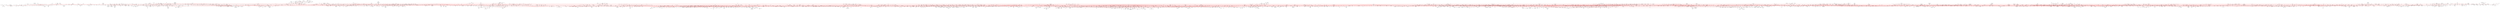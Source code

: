 strict graph  {
	node [label="\N"];
	1868	 [height=0.32,
		level=4,
		pos="4558.691270872936,-16263.21169286039",
		width=1.51];
	824	 [height=0.47,
		label="b'social movements'",
		level=2,
		pos="5075.259999999973,-16167.8",
		width=2.86];
	1868 -- 824	 [color=red];
	3071	 [height=0.32,
		level=4,
		pos="-2523.6480781393407,-10687.81560211409",
		width=1.83];
	3938	 [height=0.56,
		label="b'conservation biology'",
		level=1,
		pos="-2923.9499999999316,-11027.969999999998",
		width=3.89];
	3071 -- 3938	 [color=red];
	4656	 [height=0.4,
		label="b'hepatology'",
		level=3,
		pos="-11133.680000000011,-26167.270000000044",
		width=1.44];
	5499	 [height=0.47,
		label="b'gastroenterology'",
		level=2,
		pos="-11192.810000000041,-25332.830000000005",
		width=2.67];
	4656 -- 5499	 [color=red];
	1121	 [height=0.28,
		label="b'liver transplantation'",
		level=5,
		pos="-11096.548912786955,-26691.262295180786",
		width=1.43];
	4656 -- 1121;
	4808	 [height=0.32,
		level=4,
		pos="17951.94486678561,6718.084329122705",
		width=0.68];
	1748	 [height=0.56,
		level=1,
		pos="17622.79000000005,6308.69000000005",
		width=3.42];
	4808 -- 1748	 [color=red];
	1230	 [height=0.28,
		label="b'applied electromagnetics'",
		level=5,
		pos="-28315.61304089324,559.9066224445195",
		width=1.82];
	3913	 [height=0.47,
		label="b'antennas'",
		level=2,
		pos="-28174.45999999987,53.919999999852735",
		width=1.51];
	1230 -- 3913;
	3266	 [height=0.32,
		level=4,
		pos="2673.894573535616,-9038.771499104474",
		width=1.14];
	4829	 [height=0.56,
		level=1,
		pos="3038.5699999999997,-9416.869999999977",
		width=3.68];
	3266 -- 4829	 [color=red];
	1910	 [height=0.28,
		label="b'taphonomy'",
		level=5,
		pos="-6126.213346209125,-13623.369189901812",
		width=0.86];
	1528	 [height=0.47,
		label="b'paleoecology'",
		level=2,
		pos="-5745.050000000016,-13984.840000000058",
		width=2.12];
	1910 -- 1528;
	894	 [height=0.40,
		level=3,
		pos="12715.923750436703,16297.986167635061",
		width=1.72];
	2371	 [height=0.56,
		level=1,
		pos="12431.66999999983,16739.739999999852",
		width=3.32];
	894 -- 2371	 [color=red];
	1789	 [height=0.40,
		level=3,
		pos="17161.03798264609,-11910.652518831863",
		width=2.57];
	4920	 [height=0.4,
		label="b'patient safety'",
		level=3,
		pos="17466.829999999907,-12337.78000000006",
		width=1.74];
	1789 -- 4920	 [color=red];
	459	 [height=0.47,
		label="b'atomic physics'",
		level=2,
		pos="-34564.36999999995,-954.6600000000253",
		width=2.36];
	4123	 [height=0.28,
		label="b'precision measurement'",
		level=5,
		pos="-34248.406768044275,-535.0007583544591",
		width=1.72];
	459 -- 4123;
	677	 [height=0.56,
		label="b'quantum optics'",
		level=1,
		pos="-35346.62999999989,-1993.6499999999505",
		width=2.9];
	459 -- 677	 [color=red];
	2182	 [height=0.28,
		label="b'network optimization'",
		level=5,
		pos="4852.285001007069,7463.617123111389",
		width=1.51];
	4708	 [height=0.56,
		label="b'operations research'",
		level=1,
		pos="4329.260000000017,7512.519999999979",
		width=3.76];
	2182 -- 4708;
	2731	 [height=0.28,
		label="b'als'",
		level=5,
		pos="9034.016737962053,-7084.897021860049",
		width=0.28];
	2556	 [height=0.56,
		label="b'neuroscience'",
		level=1,
		pos="8763.849999999864,-6634.389999999927",
		width=2.56];
	2731 -- 2556;
	4253	 [height=0.47,
		level=2,
		pos="1607.639999999974,-9120.54000000004",
		width=2.53];
	4813	 [height=0.56,
		label="b'evolution'",
		level=1,
		pos="457.2299999999468,-9778.180000000018",
		width=1.75];
	4253 -- 4813	 [color=red];
	549	 [height=0.32,
		level=4,
		pos="2005.385703355339,-8777.400089018014",
		width=2.11];
	4253 -- 549	 [color=red];
	3724	 [height=0.28,
		label="b'surface plasmon'",
		level=5,
		pos="-33493.540266197495,2077.4085340370384",
		width=1.24];
	2103	 [height=0.56,
		label="b'nanophotonics'",
		level=1,
		pos="-33877.17999999993,2436.2499999999454",
		width=2.79];
	3724 -- 2103;
	3492	 [height=0.56,
		label="b'cancer biology'",
		level=1,
		pos="-5647.39000000001,-20060.85999999991",
		width=2.76];
	3511	 [height=0.28,
		label="b'cancer therapeutics'",
		level=5,
		pos="-5155.844419820473,-19875.57755168823",
		width=1.44];
	3492 -- 3511;
	2235	 [height=0.28,
		label="b'tumor microenvironment'",
		level=5,
		pos="-5158.913635384121,-20254.089097855416",
		width=1.78];
	3492 -- 2235;
	2365	 [height=0.28,
		label="b'therapeutics'",
		level=5,
		pos="-5415.615558163026,-20532.269854752187",
		width=0.93];
	3492 -- 2365;
	5316	 [height=0.40,
		level=3,
		pos="-5711.160000000027,-20282.460000000083",
		width=2.22];
	3492 -- 5316	 [color=red];
	3363	 [height=0.56,
		label="b'molecular biology'",
		level=1,
		pos="-4343.4100000000035,-17513.84000000011",
		width=3.32];
	3492 -- 3363	 [color=red];
	3353	 [height=0.47,
		level=2,
		pos="-6170.3455698976495,-20110.499852532354",
		width=2.97];
	3492 -- 3353	 [color=red];
	3909	 [height=0.28,
		label="b'molecular pharmacology'",
		level=5,
		pos="-6101.686320756902,-19797.1148654606",
		width=1.79];
	3492 -- 3909;
	5160	 [height=0.40,
		level=3,
		pos="-5863.580890933255,-19582.103128797105",
		width=2.38];
	3492 -- 5160	 [color=red];
	1119	 [height=0.28,
		label="b'segregation'",
		level=5,
		pos="9434.034769489723,-26810.159290535",
		width=0.9];
	396	 [height=0.47,
		label="b'housing'",
		level=2,
		pos="9110.960000000061,-26395.949999999877",
		width=1.31];
	1119 -- 396;
	5340	 [height=0.40,
		level=3,
		pos="3778.678332630448,13060.850519487505",
		width=2.10];
	4608	 [height=0.56,
		label="b'robotics'",
		level=1,
		pos="3611.429999999942,12562.879999999932",
		width=1.54];
	5340 -- 4608	 [color=red];
	2973	 [height=0.28,
		label="b'nonlinear waves'",
		level=5,
		pos="-37691.64182649778,-2443.9499812957615",
		width=1.22];
	806	 [height=0.56,
		label="b'nonlinear optics'",
		level=1,
		pos="-38148.96000000004,-2185.480000000138",
		width=3.0];
	2973 -- 806;
	2520	 [height=0.32,
		level=4,
		pos="7793.883560373622,25282.231819447654",
		width=1.62];
	4101	 [height=0.56,
		level=1,
		pos="7367.55999999999,24975.319999999854",
		width=3.67];
	2520 -- 4101	 [color=red];
	492	 [height=0.40,
		level=3,
		pos="3107.9938666745547,-17499.561920240616",
		width=1.92];
	1245	 [height=0.56,
		label="b'gender'",
		level=1,
		pos="3617.5299999999443,-17627.31000000003",
		width=1.38];
	492 -- 1245	 [color=red];
	1511	 [height=0.40,
		level=3,
		pos="16704.169999999925,-8401.879999999936",
		width=1.21];
	2349	 [height=0.40,
		level=3,
		pos="16475.460000000094,-8640.040000000055",
		width=1.54];
	1511 -- 2349	 [color=red];
	2170	 [height=0.28,
		label="b'neural computation'",
		level=5,
		pos="1399.2268048921155,-1229.237881200471",
		width=1.42];
	5607	 [height=0.56,
		label="b'machine learning'",
		level=1,
		pos="1226.1299999998882,-733.269999999975",
		width=3.25];
	2170 -- 5607;
	3870	 [height=0.28,
		label="b'sprays'",
		level=5,
		pos="-25450.361472048047,6697.0229970240225",
		width=0.54];
	3688	 [height=0.56,
		label="b'combustion'",
		level=1,
		pos="-24943.880000000063,6836.3900000000285",
		width=2.21];
	3870 -- 3688;
	1701	 [height=0.32,
		level=4,
		pos="-8735.991370753633,-30958.82376097269",
		width=1.46];
	2760	 [height=0.56,
		label="b'biogeochemistry'",
		level=1,
		pos="-8588.400000000132,-31462.97000000013",
		width=3.11];
	1701 -- 2760	 [color=red];
	2840	 [height=0.47,
		level=2,
		pos="-27703.159999999916,-2513.1200000000354",
		width=0.29];
	5641	 [height=0.40,
		level=3,
		pos="-27876.419359179697,-3009.0311185515548",
		width=0.92];
	2840 -- 5641	 [color=red];
	2855	 [height=0.47,
		level=2,
		pos="-27509.239999999794,-1390.1499999999687",
		width=1.74];
	2840 -- 2855	 [color=red];
	3968	 [height=0.4,
		label="b'pharmacokinetics'",
		level=3,
		pos="14350.309999999943,-5305.18999999997",
		width=2.25];
	1696	 [height=0.56,
		level=1,
		pos="15057.579999999965,-6184.129999999972",
		width=2.69];
	3968 -- 1696	 [color=red];
	3271	 [height=0.32,
		level=4,
		pos="14358.982450884878,-5830.424644365758",
		width=1.58];
	3968 -- 3271	 [color=red];
	1458	 [height=0.32,
		label="b'clinical pharmacology'",
		level=4,
		pos="13130.939999999944,-5649.830000000067",
		width=2.03];
	3968 -- 1458	 [color=red];
	2156	 [height=0.28,
		label="b'biopharmaceutics'",
		level=5,
		pos="14372.135138853115,-5236.791645949677",
		width=1.32];
	3968 -- 2156;
	5779	 [height=0.28,
		label="b'empathy'",
		level=5,
		pos="18939.02835707368,-8363.432823994504",
		width=0.69];
	2230	 [height=0.56,
		label="b'emotion'",
		level=1,
		pos="18998.990000000078,-7841.560000000023",
		width=1.57];
	5779 -- 2230;
	1489	 [height=0.40,
		level=3,
		pos="12425.29999999996,-18652.059999999965",
		width=1.24];
	4780	 [height=0.32,
		level=4,
		pos="12212.319999999898,-18651.760000000042",
		width=1.10];
	1489 -- 4780	 [color=red];
	815	 [height=0.47,
		level=2,
		pos="12125.589999999916,-17924.17000000004",
		width=2.89];
	1489 -- 815	 [color=red];
	5864	 [height=0.40,
		level=3,
		pos="12352.898170246403,-19172.352819568663",
		width=1.96];
	1489 -- 5864	 [color=red];
	811	 [height=0.47,
		level=2,
		pos="4000.5810091254657,12210.022896992221",
		width=1.81];
	811 -- 4608	 [color=red];
	2149	 [height=0.32,
		level=4,
		pos="-24425.97710670987,6924.271944494071",
		width=1.62];
	2149 -- 3688	 [color=red];
	2854	 [height=0.47,
		level=2,
		pos="20571.17999999998,2400.30000000005",
		width=2.25];
	5820	 [height=0.40,
		level=3,
		pos="20505.52800133633,1879.1124539881798",
		width=0.93];
	2854 -- 5820	 [color=red];
	5213	 [height=0.56,
		label="b'economics'",
		level=1,
		pos="20835.280000000013,3416.6499999998923",
		width=2.07];
	2854 -- 5213	 [color=red];
	2343	 [height=0.47,
		label="b'hydrogeology'",
		level=2,
		pos="-9749.019999999986,-11977.730000000065",
		width=2.17];
	1409	 [height=0.28,
		label="b'hydrogeophysics'",
		level=5,
		pos="-9606.440144668779,-11994.749722228615",
		width=1.26];
	2343 -- 1409;
	983	 [height=0.40,
		level=3,
		pos="-9675.499914130694,-12497.865982239498",
		width=1.62];
	2343 -- 983	 [color=red];
	3944	 [height=0.56,
		label="b'hydrology'",
		level=1,
		pos="-9275.4900000001,-10785.360000000033",
		width=1.89];
	2343 -- 3944	 [color=red];
	4771	 [height=0.40,
		level=3,
		pos="-10229.322301688411,-12190.46538031845",
		width=1.61];
	2343 -- 4771	 [color=red];
	186	 [height=0.32,
		level=4,
		pos="-3387.487807564032,-11275.112355748814",
		width=1.88];
	186 -- 3938	 [color=red];
	360	 [height=0.32,
		level=4,
		pos="-30081.42997927156,8957.063372215474",
		width=1.71];
	5639	 [height=0.47,
		level=2,
		pos="-30606.59000000004,8944.670000000067",
		width=4.33];
	360 -- 5639	 [color=red];
	3134	 [height=0.28,
		label="b'redox biology'",
		level=5,
		pos="-13347.807601368984,-19851.99728116887",
		width=1.01];
	4368	 [height=0.56,
		label="b'biochemistry'",
		level=1,
		pos="-12919.550000000105,-19547.78999999996",
		width=2.42];
	3134 -- 4368;
	5775	 [height=0.56,
		label="b'epidemiology'",
		level=1,
		pos="-8364.640000000076,2420.669999999951",
		width=2.54];
	679	 [height=0.4,
		label="b'obstetrics'",
		level=3,
		pos="-9387.979999999952,1972.6299999999428",
		width=1.28];
	5775 -- 679	 [color=red];
	3061	 [height=0.40,
		level=3,
		pos="-7966.552838278879,2763.4137157981677",
		width=2.49];
	5775 -- 3061	 [color=red];
	312	 [height=0.40,
		level=3,
		pos="-8709.084109918493,2024.0531846870888",
		width=2.01];
	5775 -- 312	 [color=red];
	4462	 [height=0.40,
		level=3,
		pos="-8229.684819831313,2928.3448392346954",
		width=2.96];
	5775 -- 4462	 [color=red];
	4609	 [height=0.28,
		label="b'zoonoses'",
		level=5,
		pos="-8884.175585126623,2498.3193324737326",
		width=0.76];
	5775 -- 4609;
	1668	 [height=0.56,
		level=1,
		pos="-9366.259999999853,3280.54999999997",
		width=4.36];
	5775 -- 1668	 [color=red];
	4579	 [height=0.32,
		level=4,
		pos="-7902.690312706195,2670.768239608896",
		width=1.61];
	5775 -- 4579	 [color=red];
	1214	 [height=0.28,
		label="b'veterinary'",
		level=5,
		pos="-7842.91188590164,2481.877989721033",
		width=0.76];
	5775 -- 1214;
	2375	 [height=0.56,
		level=1,
		pos="-6956.959999999934,-1146.6300000000701",
		width=0.61];
	5775 -- 2375	 [color=red];
	1739	 [height=0.56,
		label="b'biostatistics'",
		level=1,
		pos="-5288.430000000069,642.6599999999889",
		width=2.24];
	5775 -- 1739	 [color=red];
	5800	 [height=0.47,
		level=2,
		pos="-7985.559999999963,4461.269999999946",
		width=2.06];
	5775 -- 5800	 [color=red];
	3444	 [height=0.40,
		level=3,
		pos="-7153.699999999877,2095.100000000053",
		width=1.49];
	5775 -- 3444	 [color=red];
	2729	 [height=0.56,
		label="b'nutrition'",
		level=1,
		pos="-10441.230000000036,9606.370000000014",
		width=1.57];
	5775 -- 2729	 [color=red];
	1080	 [height=0.47,
		level=2,
		pos="-7996.544932236278,2045.8998515964631",
		width=3.31];
	5775 -- 1080	 [color=red];
	4214	 [height=0.40,
		level=3,
		pos="-8380.01361465702,1895.588772932379",
		width=2.19];
	5775 -- 4214	 [color=red];
	2355	 [height=0.56,
		label="b'public health'",
		level=1,
		pos="-9141.220000000014,8345.590000000011",
		width=2.42];
	5775 -- 2355	 [color=red];
	3174	 [height=0.28,
		label="b'evo-devo'",
		level=5,
		pos="5170.117384209127,-7547.569011335576",
		width=0.74];
	3767	 [height=0.56,
		label="b'developmental biology'",
		level=1,
		pos="4854.29999999997,-7127.799999999945",
		width=4.24];
	3174 -- 3767;
	1021	 [height=0.59,
		level=1,
		pos="-2398.408861946171,-4926.573543105126",
		width=4.37];
	5226	 [height=0.56,
		label="b'ecology'",
		level=1,
		pos="-1876.2399999998797,-4983.900000000023",
		width=1.51];
	1021 -- 5226	 [color=red];
	3389	 [height=0.32,
		level=4,
		pos="-23038.329999999783,5135.130000000037",
		width=0.42];
	3633	 [height=0.56,
		label="b'energy'",
		level=1,
		pos="-21983.389999999876,4913.0399999998735",
		width=1.36];
	3389 -- 3633	 [color=red];
	4691	 [height=0.32,
		level=4,
		pos="-23455.804905688165,4816.286235490074",
		width=0.29];
	3389 -- 4691	 [color=red];
	870	 [height=0.28,
		label="b'philosophy of technology'",
		level=5,
		pos="-13581.146523028068,18712.44882288513",
		width=1.81];
	3684	 [height=0.47,
		label="b'philosophy of science'",
		level=2,
		pos="-13270.270000000037,19135.889999999978",
		width=3.4];
	870 -- 3684;
	1822	 [height=0.47,
		level=2,
		pos="-8987.080815788391,-31120.917006782973",
		width=1.14];
	1822 -- 2760	 [color=red];
	3331	 [height=0.28,
		label="b'applied geophysics'",
		level=5,
		pos="-9463.861131401414,-12011.749439391253",
		width=1.42];
	3331 -- 1409;
	4508	 [height=0.47,
		label="b'forest ecology'",
		level=2,
		pos="-5723.420000000013,-5177.350000000002",
		width=2.25];
	1975	 [height=0.32,
		level=4,
		pos="-5261.029963766615,-4928.0668328216225",
		width=1.83];
	4508 -- 1975	 [color=red];
	2528	 [height=0.28,
		label="b'silviculture'",
		level=5,
		pos="-5625.0204141928625,-4661.342088665894",
		width=0.81];
	4508 -- 2528;
	3314	 [height=0.56,
		label="b'climate change'",
		level=1,
		pos="-7036.589999999931,-6847.580000000031",
		width=2.89];
	4508 -- 3314	 [color=red];
	95	 [height=0.28,
		label="b'disturbance ecology'",
		level=5,
		pos="-5504.267614858703,-5654.758499226066",
		width=1.47];
	4508 -- 95;
	5320	 [height=0.28,
		label="b'dendrochronology'",
		level=5,
		pos="-5815.867690054918,-5067.47684270249",
		width=1.35];
	4508 -- 5320;
	5364	 [height=0.28,
		label="b'ecological restoration'",
		level=5,
		pos="-5866.992298844514,-5179.733504881373",
		width=1.56];
	4508 -- 5364;
	644	 [height=0.40,
		level=3,
		pos="-5312.379999999957,-5195.370000000086",
		width=1.50];
	4508 -- 644	 [color=red];
	4539	 [height=0.40,
		level=3,
		pos="25535.363283667113,11976.652629915463",
		width=2.67];
	5088	 [height=0.56,
		label="b'privacy'",
		level=1,
		pos="25148.999999999964,12332.559999999796",
		width=1.4];
	4539 -- 5088	 [color=red];
	2095	 [height=0.28,
		label="b'photocatalyst'",
		level=5,
		pos="-12958.370304293923,7761.015285977498",
		width=1.0];
	1097	 [height=0.56,
		label="b'nanomaterials'",
		level=1,
		pos="-12768.24999999993,8250.709999999986",
		width=2.69];
	2095 -- 1097;
	1884	 [height=0.56,
		label="b'bioinformatics'",
		level=1,
		pos="2523.749999999902,-5344.749999999996",
		width=2.65];
	1647	 [height=0.28,
		label="b'rna-seq'",
		level=5,
		pos="3046.7615335238675,-5393.796700677176",
		width=0.61];
	1884 -- 1647;
	193	 [height=0.32,
		level=4,
		pos="2242.2572891245372,-5788.268316161173",
		width=2.49];
	1884 -- 193	 [color=red];
	5171	 [height=0.32,
		level=4,
		pos="2072.6339271609368,-5613.898531247627",
		width=2.28];
	1884 -- 5171	 [color=red];
	1765	 [height=0.47,
		level=2,
		pos="2616.267938735285,-4827.6551595127185",
		width=1.88];
	1884 -- 1765	 [color=red];
	3428	 [height=0.47,
		level=2,
		pos="2467.858116128121,-4822.425636827388",
		width=3.07];
	1884 -- 3428	 [color=red];
	1497	 [height=0.28,
		label="b'microarray'",
		level=5,
		pos="2883.5423879907926,-4962.001935876584",
		width=0.82];
	1884 -- 1497;
	1697	 [height=0.40,
		level=3,
		pos="2489.741136696415,-4820.545802894315",
		width=0.49];
	1884 -- 1697	 [color=red];
	189	 [height=0.32,
		level=4,
		pos="2399.980724723493,-5855.267198088327",
		width=1.69];
	1884 -- 189	 [color=red];
	2199	 [height=0.56,
		label="b'systems biology'",
		level=1,
		pos="5895.019999999928,-3020.1300000000665",
		width=3.04];
	1884 -- 2199	 [color=red];
	1074	 [height=0.40,
		level=3,
		pos="2325.5472206033073,-5831.229497292403",
		width=2.85];
	1884 -- 1074	 [color=red];
	4913	 [height=0.40,
		level=3,
		pos="3018.9756968499933,-5519.9588816976675",
		width=3.50];
	1884 -- 4913	 [color=red];
	5749	 [height=0.28,
		label="b'computational systems biology'",
		level=5,
		pos="2067.095356194135,-5085.109519071009",
		width=2.22];
	1884 -- 5749;
	5118	 [height=0.56,
		level=1,
		pos="4330.839999999982,-6227.8600000000515",
		width=4.11];
	1884 -- 5118	 [color=red];
	1964	 [height=0.28,
		label="b'plant genomics'",
		level=5,
		pos="2035.926604885419,-5149.8783031700395",
		width=1.14];
	1884 -- 1964;
	122	 [height=0.40,
		level=3,
		pos="2559.464862609865,-5868.840728438459",
		width=2.54];
	1884 -- 122	 [color=red];
	5267	 [height=0.28,
		label="b'gwas'",
		level=5,
		pos="2864.902241447371,-5744.201863435098",
		width=0.46];
	1884 -- 5267;
	4938	 [height=0.28,
		label="b'omics'",
		level=5,
		pos="2013.8912604335821,-5218.295625879323",
		width=0.5];
	1884 -- 4938;
	2476	 [height=0.47,
		label="b'statistical genetics'",
		level=2,
		pos="1516.9299999999857,-4121.0000000000655",
		width=2.9];
	1884 -- 2476	 [color=red];
	1884 -- 1739	 [color=red];
	2512	 [height=0.40,
		level=3,
		pos="2412.449487916498,-5858.129819486874",
		width=2.03];
	1884 -- 2512	 [color=red];
	5601	 [height=0.32,
		level=4,
		pos="2001.4018855982954,-5289.080525173182",
		width=2.04];
	1884 -- 5601	 [color=red];
	3974	 [height=0.47,
		label="b'metagenomics'",
		level=2,
		pos="4381.309999999961,-5058.219999999947",
		width=2.35];
	1884 -- 3974	 [color=red];
	3599	 [height=0.40,
		level=3,
		pos="2335.343901167473,-5835.106793538285",
		width=2.46];
	1884 -- 3599	 [color=red];
	4773	 [height=0.47,
		level=2,
		pos="2699.5499591271173,-4849.733821055029",
		width=2.71];
	1884 -- 4773	 [color=red];
	5121	 [height=0.56,
		label="b'genomics'",
		level=1,
		pos="7758.839999999993,-3469.570000000025",
		width=1.86];
	1884 -- 5121	 [color=red];
	2059	 [height=0.40,
		level=3,
		pos="2760.389423420559,-5813.736595042484",
		width=2.93];
	1884 -- 2059	 [color=red];
	4884	 [height=0.28,
		label="b'statistical genomics'",
		level=5,
		pos="2133.0391423411374,-5695.879134014763",
		width=1.43];
	1884 -- 4884;
	5134	 [height=0.40,
		level=3,
		pos="2794.6663061674585,-4894.6933390128115",
		width=2.11];
	1884 -- 5134	 [color=red];
	4155	 [height=0.28,
		label="b'phylogenomics'",
		level=5,
		pos="2002.2237661205422,-5407.654931619216",
		width=1.14];
	1884 -- 4155;
	20	 [height=0.40,
		level=3,
		pos="2538.5458540984478,-5869.8478249316",
		width=2.86];
	1884 -- 20	 [color=red];
	1884 -- 5607	 [color=red];
	664	 [height=0.28,
		label="b'visualisation'",
		level=5,
		pos="2662.686426681826,-5851.349755613109",
		width=0.93];
	1884 -- 664;
	787	 [height=0.56,
		label="b'proteomics'",
		level=1,
		pos="-3202.369999999979,-574.33000000006",
		width=2.12];
	1884 -- 787	 [color=red];
	1067	 [height=0.47,
		level=2,
		pos="4701.660000000018,-4151.759999999998",
		width=2.60];
	1884 -- 1067	 [color=red];
	2024	 [height=0.32,
		level=4,
		pos="2208.1266123201112,-5764.664896372988",
		width=1.76];
	1884 -- 2024	 [color=red];
	1069	 [height=0.40,
		level=3,
		pos="2807.388413914168,-5786.899175277534",
		width=0.53];
	1884 -- 1069	 [color=red];
	1266	 [height=0.28,
		label="b'computational structural biology'",
		level=5,
		pos="2280.534962888894,-4879.1395525554635",
		width=2.28];
	1884 -- 1266;
	1031	 [height=0.28,
		label="b'chemoinformatics'",
		level=5,
		pos="2916.0727473590123,-5694.077217592623",
		width=1.32];
	1884 -- 1031;
	3907	 [height=0.40,
		level=3,
		pos="2029.6194567572816,-5523.024084715527",
		width=1.14];
	1884 -- 3907	 [color=red];
	363	 [height=0.28,
		label="b'predictive analytics'",
		level=5,
		pos="4348.661106931693,-3840.0718387788766",
		width=1.4];
	4236	 [height=0.56,
		label="b'data mining'",
		level=1,
		pos="4134.129999999965,-3649.150000000067",
		width=2.24];
	363 -- 4236;
	2694	 [height=0.32,
		level=4,
		pos="-11058.365613665479,12073.240059556194",
		width=1.90];
	741	 [height=0.56,
		label="b'obesity'",
		level=1,
		pos="-11074.119999999799,12598.309999999976",
		width=1.4];
	2694 -- 741	 [color=red];
	923	 [height=0.40,
		level=3,
		pos="20944.091413727627,-6002.562815576706",
		width=1.83];
	5467	 [height=0.56,
		label="b'motivation'",
		level=1,
		pos="20541.999999999913,-6340.600000000042",
		width=1.99];
	923 -- 5467	 [color=red];
	666	 [height=0.47,
		label="b'trust'",
		level=2,
		pos="24994.05999999999,11487.5799999999",
		width=0.76];
	666 -- 5088	 [color=red];
	5404	 [height=0.28,
		label="b'reputation'",
		level=5,
		pos="24899.31667257025,10970.888268931994",
		width=0.78];
	666 -- 5404;
	5407	 [height=0.4,
		label="b'perovskite solar cells'",
		level=3,
		pos="-16324.630000000037,284.14999999988504",
		width=2.67];
	4311	 [height=0.28,
		label="b'dye-sensitized solar cells'",
		level=5,
		pos="-15974.57672473269,675.8250534830104",
		width=1.82];
	5407 -- 4311;
	5748	 [height=0.40,
		level=3,
		pos="-16741.10999999988,-181.85000000013315",
		width=2.31];
	5407 -- 5748	 [color=red];
	3950	 [height=0.40,
		level=3,
		pos="24344.886136119476,-20543.97870144129",
		width=1.58];
	3122	 [height=0.47,
		label="b'information science'",
		level=2,
		pos="24788.27999999989,-20262.290000000135",
		width=3.07];
	3950 -- 3122	 [color=red];
	5530	 [height=0.40,
		level=3,
		pos="-13465.963144460293,19623.384447412114",
		width=2.68];
	5530 -- 3684	 [color=red];
	1057	 [height=0.4,
		label="b'heart failure'",
		level=3,
		pos="3202.499999999978,-12605.779999999988",
		width=1.56];
	593	 [height=0.56,
		label="b'cardiology'",
		level=1,
		pos="2572.5099999999875,-11926.349999999988",
		width=1.99];
	1057 -- 593	 [color=red];
	3054	 [height=0.28,
		label="b'atrial fibrillation'",
		level=5,
		pos="3559.6682909031597,-12990.977942647281",
		width=1.11];
	1057 -- 3054;
	3597	 [height=0.28,
		label="b'landscape genetics'",
		level=5,
		pos="-2737.4015600198536,-11519.03651544104",
		width=1.43];
	3597 -- 3938;
	5465	 [height=0.28,
		label="b'corporate law'",
		level=5,
		pos="28230.61143986841,-564.1381258338465",
		width=1.03];
	423	 [height=0.56,
		label="b'corporate governance'",
		level=1,
		pos="28675.869999999697,-842.870000000079",
		width=4.14];
	5465 -- 423;
	304	 [height=0.28,
		label="b'benthic ecology'",
		level=5,
		pos="-4290.596443981318,-13831.851990809835",
		width=1.17];
	3711	 [height=0.56,
		label="b'marine ecology'",
		level=1,
		pos="-4164.76999999998,-13573.700000000052",
		width=2.9];
	304 -- 3711;
	10	 [height=0.4,
		label="b'artificial photosynthesis'",
		level=3,
		pos="-14762.359999999866,10541.930000000015",
		width=2.96];
	3074	 [height=0.28,
		label="b'solar fuels'",
		level=5,
		pos="-15087.809321135124,10954.276192439096",
		width=0.79];
	10 -- 3074;
	3160	 [height=0.40,
		level=3,
		pos="-14353.529999999892,10023.939999999875",
		width=1.78];
	10 -- 3160	 [color=red];
	108	 [height=0.40,
		level=3,
		pos="16199.449476556425,-21440.732404070757",
		width=1.82];
	4481	 [height=0.56,
		label="b'innovation'",
		level=1,
		pos="16721.24999999993,-21501.32000000004",
		width=1.99];
	108 -- 4481	 [color=red];
	3404	 [height=0.28,
		label="b'lung'",
		level=5,
		pos="-23219.67289215288,-20667.216695869443",
		width=0.38];
	4505	 [height=0.56,
		label="b'cancer'",
		level=1,
		pos="-22697.24999999994,-20722.180000000164",
		width=1.33];
	3404 -- 4505;
	4212	 [height=0.47,
		label="b'methodology'",
		level=2,
		pos="71520.10999999933,32970.28999999975",
		width=2.07];
	4143	 [height=0.28,
		label="b'design theory'",
		level=5,
		pos="71067.41855666628,33236.78033787233",
		width=1.03];
	4212 -- 4143;
	5178	 [height=0.56,
		label="b'political science'",
		level=1,
		pos="72372.21999999983,32468.669999999915",
		width=3.0];
	4212 -- 5178	 [color=red];
	5350	 [height=0.28,
		label="b'intensive care'",
		level=5,
		pos="11500.022306847877,-9679.566533631885",
		width=1.04];
	763	 [height=0.32,
		label="b'anesthesia'",
		level=4,
		pos="11551.309999999969,-9156.769999999971",
		width=1.07];
	5350 -- 763;
	5670	 [height=0.47,
		level=2,
		pos="-7523.260000000104,8909.61999999998",
		width=3.85];
	3776	 [height=0.56,
		label="b'analytical chemistry'",
		level=1,
		pos="-7396.5899999999365,7669.079999999965",
		width=3.72];
	5670 -- 3776	 [color=red];
	5296	 [height=0.40,
		level=3,
		pos="-7383.882809828545,9416.0986687574",
		width=3.14];
	5670 -- 5296	 [color=red];
	4147	 [height=0.32,
		level=4,
		pos="6609.329999999973,-3256.8400000000765",
		width=1.75];
	1832	 [height=0.40,
		level=3,
		pos="6744.980000000018,-3036.3899999999303",
		width=2.51];
	4147 -- 1832	 [color=red];
	4681	 [height=0.40,
		level=3,
		pos="-3426.8611242603956,5475.741180709458",
		width=2.69];
	3259	 [height=0.56,
		label="b'artificial intelligence'",
		level=1,
		pos="-3536.1999999999425,4961.940000000013",
		width=3.69];
	4681 -- 3259	 [color=red];
	616	 [height=0.4,
		label="b'transportation engineering'",
		level=3,
		pos="4749.090000000015,3963.069999999989",
		width=3.31];
	4203	 [height=0.47,
		label="b'intelligent transportation systems'",
		level=2,
		pos="4256.969999999965,3020.75999999998",
		width=5.14];
	616 -- 4203	 [color=red];
	5048	 [height=0.28,
		label="b'transportation safety'",
		level=5,
		pos="5253.092596403212,3814.988853781968",
		width=1.5];
	616 -- 5048;
	4626	 [height=0.4,
		label="b'traffic safety'",
		level=3,
		pos="4809.330000000031,4628.739999999947",
		width=1.58];
	616 -- 4626	 [color=red];
	5055	 [height=0.28,
		label="b'environmental fluid mechanics'",
		level=5,
		pos="-27763.83474005141,17589.78684835241",
		width=2.19];
	5399	 [height=0.56,
		label="b'turbulence'",
		level=1,
		pos="-27244.770000000135,17509.049999999814",
		width=2.03];
	5055 -- 5399;
	2107	 [height=0.28,
		label="b'vegetation'",
		level=5,
		pos="-13398.946295357258,-12828.857763845139",
		width=0.81];
	2691	 [height=0.56,
		label="b'remote sensing'",
		level=1,
		pos="-13104.109999999933,-13263.619999999999",
		width=2.93];
	2107 -- 2691;
	547	 [height=0.40,
		level=3,
		pos="-1745.769999999995,15250.979999999934",
		width=1.56];
	4062	 [height=0.47,
		level=2,
		pos="-1738.990000000007,14818.749999999967",
		width=2.72];
	547 -- 4062	 [color=red];
	5137	 [height=0.28,
		label="b'positioning'",
		level=5,
		pos="543.292086199845,10971.678066983673",
		width=0.83];
	750	 [height=0.4,
		label="b'navigation'",
		level=3,
		pos="986.6799999999712,10689.979999999927",
		width=1.35];
	5137 -- 750;
	4349	 [height=0.40,
		level=3,
		pos="-6383.391887587935,-17014.238986155986",
		width=1.46];
	1501	 [height=0.47,
		level=2,
		pos="-6889.339999999986,-17155.530000000075",
		width=2.57];
	4349 -- 1501	 [color=red];
	254	 [height=0.4,
		label="b'bayesian inference'",
		level=3,
		pos="1692.7900000001318,1130.009999999922",
		width=2.42];
	254 -- 5607	 [color=red];
	3550	 [height=0.28,
		label="b'markov chain monte carlo'",
		level=5,
		pos="1820.411674375731,1639.5778083198506",
		width=1.88];
	254 -- 3550;
	5263	 [height=0.32,
		level=4,
		pos="8952.28598758068,-6144.044691435799",
		width=1.78];
	5263 -- 2556	 [color=red];
	4239	 [height=0.28,
		label="b'evolutionary dynamics'",
		level=5,
		pos="24840.473719138292,17510.252226150467",
		width=1.64];
	1236	 [height=0.56,
		label="b'complex systems'",
		level=1,
		pos="24534.869999999733,17082.989999999958",
		width=3.28];
	4239 -- 1236;
	893	 [height=0.56,
		label="b'control'",
		level=1,
		pos="6859.260000000089,18845.089999999913",
		width=1.33];
	5699	 [height=0.28,
		label="b'guidance'",
		level=5,
		pos="7234.53248109202,19212.67292667295",
		width=0.72];
	893 -- 5699;
	1124	 [height=0.40,
		level=3,
		pos="5714.969999999903,20092.19999999966",
		width=1.82];
	893 -- 1124	 [color=red];
	2397	 [height=0.40,
		level=3,
		pos="6834.645804820166,18320.360751299166",
		width=2.32];
	893 -- 2397	 [color=red];
	3653	 [height=0.40,
		level=3,
		pos="6254.049999999956,20267.049999999952",
		width=1.35];
	893 -- 3653	 [color=red];
	532	 [height=0.28,
		label="b'automotive'",
		level=5,
		pos="6832.607759720706,19369.71967999762",
		width=0.85];
	893 -- 532;
	5691	 [height=0.40,
		level=3,
		pos="6335.061843569176,18810.988154876246",
		width=1.38];
	893 -- 5691	 [color=red];
	4636	 [height=0.59,
		level=1,
		pos="7550.610000000037,21073.119999999966",
		width=1.98];
	893 -- 4636	 [color=red];
	5228	 [height=0.56,
		level=1,
		pos="9908.079999999834,20246.39999999998",
		width=3.60];
	893 -- 5228	 [color=red];
	4661	 [height=0.28,
		label="b'decision'",
		level=5,
		pos="7040.339929380071,18351.980780635535",
		width=0.65];
	893 -- 4661;
	4257	 [height=0.28,
		label="b'identification'",
		level=5,
		pos="6427.204869606077,19143.87923566047",
		width=0.94];
	893 -- 4257;
	1003	 [height=0.4,
		label="b'system dynamics'",
		level=3,
		pos="5495.060000000049,18281.83999999985",
		width=2.21];
	893 -- 1003	 [color=red];
	3951	 [height=0.40,
		level=3,
		pos="7088.473588974486,19317.750315317247",
		width=1.01];
	893 -- 3951	 [color=red];
	2294	 [height=0.28,
		label="b'power system dynamics'",
		level=5,
		pos="7341.165815198123,18636.01243466894",
		width=1.76];
	893 -- 2294;
	893 -- 4608	 [color=red];
	4878	 [height=0.47,
		label="b'system identification'",
		level=2,
		pos="7769.550000000025,17869.409999999833",
		width=3.21];
	893 -- 4878	 [color=red];
	4916	 [height=0.28,
		label="b'production planning'",
		level=5,
		pos="6371.758982846997,19040.766777674493",
		width=1.44];
	893 -- 4916;
	123	 [height=0.40,
		level=3,
		pos="7384.565750805032,18845.8049948689",
		width=2.19];
	893 -- 123	 [color=red];
	4549	 [height=0.28,
		label="b'power system stability'",
		level=5,
		pos="6472.261926471604,18489.872976010847",
		width=1.61];
	893 -- 4549;
	2826	 [height=0.47,
		level=2,
		pos="6375.039999999877,-8363.820000000054",
		width=0.97];
	4492	 [height=0.40,
		level=3,
		pos="5932.522419676279,-8646.883304140585",
		width=1.89];
	2826 -- 4492	 [color=red];
	2826 -- 2556	 [color=red];
	3609	 [height=0.28,
		label="b'glass transition'",
		level=5,
		pos="-18360.106166483332,-16403.663576157705",
		width=1.12];
	150	 [height=0.56,
		label="b'soft matter'",
		level=1,
		pos="-17976.160000000316,-16045.149999999976",
		width=2.06];
	3609 -- 150;
	282	 [height=0.28,
		label="b'water resources engineering'",
		level=5,
		pos="-9705.436240054778,-10483.544040002467",
		width=2.06];
	282 -- 3944;
	3346	 [height=0.32,
		level=4,
		pos="4392.662546223262,8033.985972215632",
		width=2.03];
	3346 -- 4708	 [color=red];
	2056	 [height=0.47,
		label="b'parkinson s disease'",
		level=2,
		pos="11039.100000000079,-4582.499999999913",
		width=3.15];
	3966	 [height=0.28,
		label="b'deep brain stimulation'",
		level=5,
		pos="11252.368077019251,-4390.168328950687",
		width=1.61];
	2056 -- 3966;
	2056 -- 2556	 [color=red];
	2044	 [height=0.47,
		level=2,
		pos="-13266.645230948212,1205.8891932983533",
		width=2.94];
	1394	 [height=0.56,
		label="b'condensed matter physics'",
		level=1,
		pos="-12983.96000000004,763.1300000000265",
		width=4.93];
	2044 -- 1394	 [color=red];
	3838	 [height=0.40,
		level=3,
		pos="3769.787498463923,3712.621526549943",
		width=2.33];
	5671	 [height=0.47,
		label="b'biomedical informatics'",
		level=2,
		pos="3439.5500000000393,3304.099999999966",
		width=3.51];
	3838 -- 5671	 [color=red];
	4958	 [height=0.40,
		level=3,
		pos="28508.97761738129,3366.257515243806",
		width=1.06];
	3257	 [height=0.56,
		label="b'accounting'",
		level=1,
		pos="27996.11999999996,3479.940000000035",
		width=2.1];
	4958 -- 3257	 [color=red];
	2516	 [height=0.32,
		level=4,
		pos="78510.4665181972,36006.72068979357",
		width=1.75];
	1485	 [height=0.56,
		label="b'international relations'",
		level=1,
		pos="78604.9500000001,36523.46000000018",
		width=4.04];
	2516 -- 1485	 [color=red];
	3882	 [height=0.28,
		label="b'multimedia communications'",
		level=5,
		pos="-812.094914482316,12299.020209051214",
		width=2.03];
	4864	 [height=0.4,
		label="b'video coding'",
		level=3,
		pos="-597.8699999999135,12778.66000000002",
		width=1.64];
	3882 -- 4864;
	5381	 [height=0.28,
		label="b'urban politics'",
		level=5,
		pos="71758.49821894053,35730.22689402689",
		width=1.0];
	539	 [height=0.56,
		label="b'public policy'",
		level=1,
		pos="72131.50000000006,35360.34000000004",
		width=2.35];
	5381 -- 539;
	2924	 [height=0.47,
		label="b'health psychology'",
		level=2,
		pos="23030.139999999905,-7483.0000000001055",
		width=2.86];
	2253	 [height=0.28,
		label="b'psychoneuroimmunology'",
		level=5,
		pos="22588.844233250344,-7767.964364957067",
		width=1.83];
	2924 -- 2253;
	4113	 [height=0.32,
		level=4,
		pos="23096.233012873046,-6961.868196426616",
		width=1.71];
	2924 -- 4113	 [color=red];
	3397	 [height=0.40,
		level=3,
		pos="23521.695264821126,-7297.743246619977",
		width=1.58];
	2924 -- 3397	 [color=red];
	2788	 [height=0.28,
		label="b'behavioral medicine'",
		level=5,
		pos="22513.64328542862,-7387.199233387938",
		width=1.47];
	2924 -- 2788;
	1237	 [height=0.28,
		label="b'psycho-oncology'",
		level=5,
		pos="23186.543039149557,-7984.482534482772",
		width=1.26];
	2924 -- 1237;
	4068	 [height=0.56,
		label="b'social psychology'",
		level=1,
		pos="22457.950000000157,-9814.67999999996",
		width=3.35];
	2924 -- 4068	 [color=red];
	882	 [height=0.28,
		label="b'clinical'",
		level=5,
		pos="22720.394142277008,-7058.7310444189625",
		width=0.54];
	2924 -- 882;
	1427	 [height=0.28,
		label="b'chronic illness'",
		level=5,
		pos="23423.153291772902,-7831.550133461793",
		width=1.06];
	2924 -- 1427;
	2439	 [height=0.32,
		level=4,
		pos="-24440.379792528875,380.49963584418265",
		width=1.54];
	3267	 [height=0.56,
		label="b'astrophysics'",
		level=1,
		pos="-23970.74999999981,615.8599999999096",
		width=2.4];
	2439 -- 3267	 [color=red];
	917	 [height=0.32,
		level=4,
		pos="-2869.540000000068,26649.64999999996",
		width=1.75];
	3864	 [height=0.56,
		label="b'embedded systems'",
		level=1,
		pos="-2542.3900000000503,26984.889999999934",
		width=3.69];
	917 -- 3864	 [color=red];
	527	 [height=0.56,
		label="b'development'",
		level=1,
		pos="207.10999999998057,-5079.350000000035",
		width=2.47];
	3817	 [height=0.40,
		level=3,
		pos="169.21558571283757,-4555.412354461711",
		width=0.69];
	527 -- 3817	 [color=red];
	2129	 [height=0.40,
		level=3,
		pos="525.1345703414704,-5497.44928929089",
		width=0.92];
	527 -- 2129	 [color=red];
	5689	 [height=0.40,
		level=3,
		pos="-31.269999999984066,-5126.690000000028",
		width=1.00];
	527 -- 5689	 [color=red];
	2309	 [height=0.28,
		label="b'peacebuilding'",
		level=5,
		pos="-115.29109029617717,-5494.083866500296",
		width=1.06];
	527 -- 2309;
	5384	 [height=0.40,
		level=3,
		pos="593.5695020394976,-4723.54711028471",
		width=0.72];
	527 -- 5384	 [color=red];
	527 -- 4813	 [color=red];
	4452	 [height=0.47,
		level=2,
		pos="-200.2302837524103,-4747.656562803986",
		width=0.93];
	527 -- 4452	 [color=red];
	5477	 [height=0.32,
		level=4,
		pos="725.7377474908997,-5162.847919608266",
		width=0.51];
	527 -- 5477	 [color=red];
	4337	 [height=0.47,
		label="b'photosynthesis'",
		level=2,
		pos="-7408.109999999988,-16642.12999999998",
		width=2.4];
	4337 -- 1501	 [color=red];
	1766	 [height=0.32,
		level=4,
		pos="-7898.7699999999095,-16706.99999999999",
		width=1.35];
	4337 -- 1766	 [color=red];
	1303	 [height=0.28,
		label="b'electron transfer'",
		level=5,
		pos="-7240.686703766907,-16144.218277980044",
		width=1.21];
	4337 -- 1303;
	415	 [height=0.32,
		level=4,
		pos="656.2828215765393,-14732.302528563107",
		width=2.24];
	1110	 [height=0.40,
		level=3,
		pos="708.7699999998677,-15254.979999999905",
		width=2.24];
	415 -- 1110	 [color=red];
	184	 [height=0.40,
		level=3,
		pos="-6548.906721766542,-7042.802086808729",
		width=2.69];
	184 -- 3314	 [color=red];
	3563	 [height=0.47,
		label="b'ultrasound'",
		level=2,
		pos="-269.9799999999377,14853.249999999889",
		width=1.71];
	401	 [height=0.28,
		label="b'photoacoustics'",
		level=5,
		pos="-84.75824909076437,15072.721290500824",
		width=1.12];
	3563 -- 401;
	4844	 [height=0.32,
		level=4,
		pos="-709.5599999998849,15122.070000000022",
		width=2.11];
	3563 -- 4844	 [color=red];
	5873	 [height=0.56,
		level=1,
		pos="872.4300000000676,13544.709999999915",
		width=3.10];
	3563 -- 5873	 [color=red];
	4275	 [height=0.32,
		level=4,
		pos="-20446.050000000025,19135.8400000001",
		width=0.81];
	3429	 [height=0.47,
		level=2,
		pos="-20088.379999999794,19182.02999999983",
		width=1.57];
	4275 -- 3429	 [color=red];
	78	 [height=0.47,
		level=2,
		pos="-16909.71431799739,-9147.4487615455",
		width=2.60];
	2630	 [height=0.56,
		label="b'semiconductors'",
		level=1,
		pos="-17232.700000000004,-8733.169999999951",
		width=3.0];
	78 -- 2630	 [color=red];
	16	 [height=0.47,
		level=2,
		pos="-24668.790000000125,-19869.579999999853",
		width=2.18];
	580	 [height=0.40,
		level=3,
		pos="-25131.36144374696,-20118.52638474238",
		width=2.00];
	16 -- 580	 [color=red];
	16 -- 4505	 [color=red];
	612	 [height=0.40,
		level=3,
		pos="3983.370370142572,12191.925819399996",
		width=1.46];
	612 -- 4608	 [color=red];
	3931	 [height=0.47,
		level=2,
		pos="-12728.909999999818,-10471.93999999997",
		width=2.00];
	3105	 [height=0.47,
		level=2,
		pos="-13726.400000000056,-10889.13000000003",
		width=3.25];
	3931 -- 3105	 [color=red];
	5327	 [height=0.40,
		level=3,
		pos="-13091.25999999988,-10492.730000000152",
		width=1.47];
	3931 -- 5327	 [color=red];
	1331	 [height=0.56,
		label="b'climate'",
		level=1,
		pos="-11773.89999999995,-10451.05",
		width=1.4];
	3931 -- 1331	 [color=red];
	11	 [height=0.28,
		label="b'sound'",
		level=5,
		pos="4609.210506903775,424.32225183234186",
		width=0.51];
	5909	 [height=0.4,
		label="b'music information retrieval'",
		level=3,
		pos="4465.149999999885,672.7600000000493",
		width=3.32];
	11 -- 5909;
	5759	 [height=0.28,
		label="b'discrete geometry'",
		level=5,
		pos="12117.467622794207,7514.126007019955",
		width=1.33];
	2538	 [height=0.47,
		label="b'combinatorics'",
		level=2,
		pos="11593.719999999903,7473.689999999933",
		width=2.22];
	5759 -- 2538;
	4222	 [height=0.40,
		level=3,
		pos="140.65533508410778,-9358.98180751843",
		width=2.32];
	4222 -- 4813	 [color=red];
	871	 [height=0.47,
		label="b'behavior'",
		level=2,
		pos="804.2700000001532,-7399.020000000015",
		width=1.42];
	5520	 [height=0.28,
		label="b'hormones'",
		level=5,
		pos="880.092247347565,-6879.21462310055",
		width=0.79];
	871 -- 5520;
	871 -- 4813	 [color=red];
	5142	 [height=0.28,
		label="b'tms'",
		level=5,
		pos="13826.112445863488,-6911.7772822093575",
		width=0.33];
	4456	 [height=0.56,
		label="b'fmri'",
		level=1,
		pos="13741.389999999905,-7186.1800000000585",
		width=0.78];
	5142 -- 4456;
	368	 [height=0.32,
		level=4,
		pos="-18297.269999999946,13083.089999999973",
		width=1.79];
	2034	 [height=0.47,
		level=2,
		pos="-18372.58000000003,12817.16000000001",
		width=4.04];
	368 -- 2034	 [color=red];
	2468	 [height=0.28,
		label="b'morphogenesis'",
		level=5,
		pos="5372.975501637827,-7211.000763500799",
		width=1.17];
	2468 -- 3767;
	2240	 [height=0.40,
		level=3,
		pos="23096.0301343104,8111.111685968935",
		width=0.53];
	3765	 [height=0.40,
		level=3,
		pos="23603.530000000064,7975.4999999998345",
		width=3.28];
	2240 -- 3765	 [color=red];
	4709	 [height=0.47,
		label="b'economic geography'",
		level=2,
		pos="14798.950000000019,-22484.090000000007",
		width=3.31];
	3029	 [height=0.28,
		label="b'regional science'",
		level=5,
		pos="14418.688142825167,-22121.6709565926",
		width=1.21];
	4709 -- 3029;
	1929	 [height=0.28,
		label="b'innovation studies'",
		level=5,
		pos="15179.211857174843,-22846.50904340744",
		width=1.33];
	4709 -- 1929;
	4709 -- 4481	 [color=red];
	5136	 [height=0.40,
		level=3,
		pos="14582.563940831778,-22962.75869173161",
		width=2.74];
	4709 -- 5136	 [color=red];
	3999	 [height=0.32,
		level=4,
		pos="-6759.181050205594,-4918.862358719385",
		width=2.42];
	4698	 [height=0.47,
		level=2,
		pos="-7199.599999999928,-5205.179999999946",
		width=3.01];
	3999 -- 4698	 [color=red];
	71	 [height=0.28,
		label="b'choice modelling'",
		level=5,
		pos="10684.890608718473,-29864.49932450631",
		width=1.25];
	116	 [height=0.56,
		label="b'marketing'",
		level=1,
		pos="10751.150000000103,-30385.60999999991",
		width=1.92];
	71 -- 116;
	1501 -- 3363	 [color=red];
	2221	 [height=0.40,
		level=3,
		pos="-7407.606014489078,-17241.244533610185",
		width=1.71];
	1501 -- 2221	 [color=red];
	783	 [height=0.32,
		label="b'plant nutrition'",
		level=4,
		pos="-6991.609999999915,-17793.450000000023",
		width=1.31];
	1501 -- 783	 [color=red];
	4444	 [height=0.47,
		label="b'bioethics'",
		level=2,
		pos="-14519.250000000051,24001.12999999985",
		width=1.46];
	3734	 [height=0.28,
		label="b'health law'",
		level=5,
		pos="-14432.446650531785,23483.04523708214",
		width=0.79];
	4444 -- 3734;
	359	 [height=0.28,
		label="b'research ethics'",
		level=5,
		pos="-14052.27008847173,23760.554844849925",
		width=1.14];
	4444 -- 359;
	3926	 [height=0.56,
		label="b'ethics'",
		level=1,
		pos="-15376.019999999931,24105.619999999883",
		width=1.17];
	4444 -- 3926	 [color=red];
	144	 [height=0.28,
		label="b'environmental ethics'",
		level=5,
		pos="-14606.053349468224,24519.21476291757",
		width=1.51];
	4444 -- 144;
	3670	 [height=0.32,
		level=4,
		pos="-14047.011797887599,24231.21199301974",
		width=1.38];
	4444 -- 3670	 [color=red];
	2161	 [height=0.28,
		label="b'african studies'",
		level=5,
		pos="16801.743377329618,-13419.675516701109",
		width=1.08];
	3834	 [height=0.56,
		label="b'anthropology'",
		level=1,
		pos="16915.439999999915,-13932.530000000002",
		width=2.49];
	2161 -- 3834;
	4890	 [height=0.28,
		label="b'electronic health records'",
		level=5,
		pos="3003.2433326546825,3596.6459537856836",
		width=1.78];
	4890 -- 5671;
	23	 [height=0.28,
		label="b'positron emission tomography'",
		level=5,
		pos="-21569.04326481258,-1510.117216293337",
		width=2.18];
	937	 [height=0.4,
		label="b'nuclear medicine'",
		level=3,
		pos="-21760.169999999904,-1999.419999999951",
		width=2.18];
	23 -- 937;
	3824	 [height=0.40,
		level=3,
		pos="13435.159999999942,-15554.060000000154",
		width=2.88];
	3763	 [height=0.56,
		label="b'education'",
		level=1,
		pos="11478.670000000053,-16644.009999999955",
		width=1.89];
	3824 -- 3763	 [color=red];
	655	 [height=0.32,
		level=4,
		pos="13641.210000000086,-15301.98",
		width=1.19];
	3824 -- 655	 [color=red];
	1495	 [height=0.47,
		level=2,
		pos="-15974.470000000107,-16717.569999999996",
		width=1.58];
	5458	 [height=0.47,
		label="b'colloids'",
		level=2,
		pos="-17015.90000000001,-16474.299999999897",
		width=1.24];
	1495 -- 5458	 [color=red];
	1665	 [height=0.47,
		level=2,
		pos="-15792.727533440244,-17210.435416615062",
		width=1.22];
	1495 -- 1665	 [color=red];
	3309	 [height=0.40,
		level=3,
		pos="-19996.63999999981,3956.8599999999606",
		width=3.81];
	3674	 [height=0.47,
		level=2,
		pos="-20501.380000000037,3591.4999999999964",
		width=2.75];
	3309 -- 3674	 [color=red];
	1738	 [height=0.40,
		level=3,
		pos="-19631.859259749137,4334.856897591169",
		width=1.93];
	3309 -- 1738	 [color=red];
	5813	 [height=0.40,
		level=3,
		pos="63647.539391256185,29818.871497813605",
		width=2.04];
	1581	 [height=0.56,
		label="b'comparative politics'",
		level=1,
		pos="63857.89000000019,29337.519999999968",
		width=3.74];
	5813 -- 1581	 [color=red];
	688	 [height=0.28,
		label="b'congress'",
		level=5,
		pos="26640.730166309393,-11713.528654714313",
		width=0.72];
	250	 [height=0.47,
		label="b'american politics'",
		level=2,
		pos="27166.02000000002,-11717.67999999999",
		width=2.67];
	688 -- 250;
	4422	 [height=0.28,
		label="b'opinion mining'",
		level=5,
		pos="3525.9167621619326,5489.242306507468",
		width=1.1];
	3334	 [height=0.4,
		label="b'sentiment analysis'",
		level=3,
		pos="3109.7600000001257,5168.679999999968",
		width=2.38];
	4422 -- 3334;
	1677	 [height=0.28,
		label="b'luminescence'",
		level=5,
		pos="-19911.02040119627,-11098.821796593107",
		width=1.04];
	3008	 [height=0.56,
		label="b'spectroscopy'",
		level=1,
		pos="-19417.66999999998,-10918.400000000049",
		width=2.54];
	1677 -- 3008;
	1899	 [height=0.59,
		level=1,
		pos="16642.669999999987,-6762.370000000108",
		width=1.89];
	2230 -- 1899	 [color=red];
	2230 -- 5467	 [color=red];
	4738	 [height=0.40,
		level=3,
		pos="18477.246637102504,-7902.637870941464",
		width=0.76];
	2230 -- 4738	 [color=red];
	3034	 [height=0.47,
		level=2,
		pos="19110.00903551254,-7328.119237301647",
		width=2.82];
	2230 -- 3034	 [color=red];
	188	 [height=0.32,
		level=4,
		pos="18705.223733514707,-8277.045962714843",
		width=1.21];
	2230 -- 188	 [color=red];
	4517	 [height=0.40,
		level=3,
		pos="18745.418634310965,-7381.507605648068",
		width=1.99];
	2230 -- 4517	 [color=red];
	5442	 [height=0.47,
		level=2,
		pos="19373.73000000004,-8823.230000000043",
		width=2.94];
	2230 -- 5442	 [color=red];
	886	 [height=0.32,
		level=4,
		pos="19475.107654090363,-7619.617163868799",
		width=2.04];
	2230 -- 886	 [color=red];
	2230 -- 4068	 [color=red];
	1292	 [height=0.28,
		label="b'metaethics'",
		level=5,
		pos="-15852.119209762148,24327.6023990999",
		width=0.85];
	1292 -- 3926;
	2469	 [height=0.28,
		label="b'self-control'",
		level=5,
		pos="20189.60909467276,-5951.026781093611",
		width=0.85];
	2469 -- 5467;
	4830	 [height=0.28,
		label="b'homogenization'",
		level=5,
		pos="-20029.462622244853,8387.42252293944",
		width=1.19];
	4760	 [height=0.47,
		label="b'heterogeneous catalysis'",
		level=2,
		pos="-20051.529999999806,7862.580000000009",
		width=3.83];
	4830 -- 4760;
	1591	 [height=0.28,
		label="b'accounting education'",
		level=5,
		pos="28557.18337365305,1559.9924694780882",
		width=1.57];
	3822	 [height=0.56,
		label="b'auditing'",
		level=1,
		pos="28037.329999999944,1484.5000000000546",
		width=1.54];
	1591 -- 3822;
	1937	 [height=0.32,
		level=4,
		pos="-22324.899558797533,-5645.8513204278925",
		width=1.89];
	5403	 [height=0.56,
		level=1,
		pos="-22299.230000000025,-6170.530000000017",
		width=2.33];
	1937 -- 5403	 [color=red];
	4758	 [height=0.28,
		label="b'marine microbiology'",
		level=5,
		pos="-7433.876707848759,-27855.108632422405",
		width=1.49];
	3303	 [height=0.56,
		label="b'microbial ecology'",
		level=1,
		pos="-7564.920000000016,-27346.40999999986",
		width=3.31];
	4758 -- 3303;
	3594	 [height=0.32,
		level=4,
		pos="-7783.584566652195,-4616.300345004671",
		width=3.08];
	1891	 [height=0.56,
		label="b'materials science'",
		level=1,
		pos="-8241.960000000003,-4359.709999999999",
		width=3.31];
	3594 -- 1891	 [color=red];
	2370	 [height=0.32,
		level=4,
		pos="-27969.46179018652,537.5752253616056",
		width=1.15];
	2370 -- 3913	 [color=red];
	4116	 [height=0.40,
		level=3,
		pos="-7096.839212957556,-10621.998706114702",
		width=1.88];
	2444	 [height=0.47,
		label="b'animal behaviour'",
		level=2,
		pos="-6910.5600000000595,-10130.830000000049",
		width=2.72];
	4116 -- 2444	 [color=red];
	1983	 [height=0.40,
		level=3,
		pos="3609.7078730628054,-3618.685663061393",
		width=2.65];
	1983 -- 4236	 [color=red];
	5424	 [height=0.47,
		level=2,
		pos="-20083.560682501826,17766.053993664176",
		width=1.90];
	3447	 [height=0.47,
		level=2,
		pos="-19711.670000000056,17395.04999999999",
		width=1.08];
	5424 -- 3447	 [color=red];
	5680	 [height=0.47,
		level=2,
		pos="-2198.5045343455045,27381.991283752533",
		width=3.67];
	5680 -- 3864	 [color=red];
	61	 [height=0.28,
		label="b'alzheimer'",
		level=5,
		pos="14748.54936388384,-8895.987392531064",
		width=0.76];
	4190	 [height=0.56,
		label="b'aging'",
		level=1,
		pos="14808.859999999928,-9417.819999999858",
		width=1.1];
	61 -- 4190;
	4475	 [height=0.28,
		label="b'game-based learning'",
		level=5,
		pos="2224.666275665968,-14818.94740052585",
		width=1.56];
	1070	 [height=0.56,
		label="b'educational technology'",
		level=1,
		pos="2118.5800000000163,-15333.430000000055",
		width=4.35];
	4475 -- 1070;
	1283	 [height=0.32,
		level=4,
		pos="-15277.162554686742,26597.091411145975",
		width=1.97];
	1218	 [height=0.47,
		level=2,
		pos="-15749.030000000079,26366.249999999985",
		width=0.97];
	1283 -- 1218	 [color=red];
	3072	 [height=0.47,
		label="b'fatigue'",
		level=2,
		pos="1402.5299999999115,26372.369999999824",
		width=1.12];
	5870	 [height=0.28,
		label="b'creep'",
		level=5,
		pos="-529.2042837989684,25128.6713644396",
		width=0.47];
	3072 -- 5870;
	2798	 [height=0.47,
		label="b'fracture mechanics'",
		level=2,
		pos="2146.7399999999034,25497.59999999978",
		width=3.01];
	3072 -- 2798	 [color=red];
	1967	 [height=0.4,
		label="b'fracture'",
		level=3,
		pos="1149.3900000001704,26911.30999999989",
		width=1.03];
	3072 -- 1967	 [color=red];
	4787	 [height=0.32,
		level=4,
		pos="21933.071449042753,-9835.873154349018",
		width=1.81];
	4787 -- 4068	 [color=red];
	1575	 [height=0.32,
		label="b'dopamine'",
		level=4,
		pos="7630.990000000067,-6117.659999999956",
		width=0.99];
	5307	 [height=0.28,
		label="b'basal ganglia'",
		level=5,
		pos="7153.054283067626,-5899.659785489326",
		width=1.0];
	1575 -- 5307;
	1575 -- 2556	 [color=red];
	1164	 [height=0.40,
		level=3,
		pos="7260.974696155636,-3302.0087208381233",
		width=2.15];
	1164 -- 5121	 [color=red];
	1568	 [height=0.32,
		level=4,
		pos="-6017.4444791411415,7498.7602639525285",
		width=0.99];
	5657	 [height=0.56,
		label="b'semantic web'",
		level=1,
		pos="-5602.920000000131,7176.0899999998655",
		width=2.62];
	1568 -- 5657	 [color=red];
	5604	 [height=0.40,
		level=3,
		pos="7236.689180128145,-3412.0794411789043",
		width=1.64];
	5604 -- 5121	 [color=red];
	4965	 [height=0.28,
		label="b'soa'",
		level=5,
		pos="17094.92619767181,9884.492980669133",
		width=0.33];
	4448	 [height=0.56,
		label="b'cloud computing'",
		level=1,
		pos="17241.830000000005,10388.839999999995",
		width=3.11];
	4965 -- 4448;
	714	 [height=0.28,
		label="b'quaternary science'",
		level=5,
		pos="-8401.495737605977,-13579.281546060049",
		width=1.4];
	4825	 [height=0.56,
		label="b'geomorphology'",
		level=1,
		pos="-7892.849999999924,-13710.5299999999",
		width=2.96];
	714 -- 4825;
	3585	 [height=0.28,
		label="b'metabolic disease'",
		level=5,
		pos="-10652.131982260076,12911.15621770207",
		width=1.33];
	741 -- 3585;
	2539	 [height=0.40,
		level=3,
		pos="-11484.01241040033,12269.775595496505",
		width=1.38];
	741 -- 2539	 [color=red];
	1060	 [height=0.32,
		level=4,
		pos="-11099.099999999937,13122.969999999917",
		width=1.46];
	741 -- 1060	 [color=red];
	1387	 [height=0.47,
		label="b'physical activity'",
		level=2,
		pos="-12531.50000000014,11929.809999999907",
		width=2.5];
	741 -- 1387	 [color=red];
	1589	 [height=0.56,
		label="b'diabetes'",
		level=1,
		pos="-13769.589999999891,12951.400000000032",
		width=1.65];
	741 -- 1589	 [color=red];
	2335	 [height=0.40,
		level=3,
		pos="-9926.049999999992,12188.999999999882",
		width=2.06];
	741 -- 2335	 [color=red];
	741 -- 2729	 [color=red];
	5539	 [height=0.28,
		label="b'nutritional epidemiology'",
		level=5,
		pos="-11429.89968029689,12984.790869040226",
		width=1.72];
	741 -- 5539;
	1992	 [height=0.40,
		level=3,
		pos="63608.272249307476,28875.310500329615",
		width=2.01];
	1992 -- 1581	 [color=red];
	1776	 [height=0.28,
		label="b'microglia'",
		level=5,
		pos="9347.57403464058,-9657.377722972127",
		width=0.71];
	2029	 [height=0.4,
		label="b'neuroinflammation'",
		level=3,
		pos="9320.350000000042,-9516.389999999945",
		width=2.38];
	1776 -- 2029;
	4615	 [height=0.40,
		level=3,
		pos="6654.099999999915,-15085.119999999897",
		width=2.12];
	904	 [height=0.56,
		label="b'attention'",
		level=1,
		pos="7114.790000000085,-15122.829999999933",
		width=1.68];
	4615 -- 904	 [color=red];
	4154	 [height=0.28,
		label="b'statistics education'",
		level=5,
		pos="-1159.4536325731901,-23877.04859998962",
		width=1.4];
	2188	 [height=0.47,
		label="b'mathematics education'",
		level=2,
		pos="-1362.4200000000237,-24361.559999999943",
		width=3.65];
	4154 -- 2188;
	1025	 [height=0.47,
		level=2,
		pos="-6366.215354085331,-23478.686002019494",
		width=2.97];
	1828	 [height=0.56,
		label="b'microbiology'",
		level=1,
		pos="-6122.509999999904,-23944.04000000007",
		width=2.42];
	1025 -- 1828	 [color=red];
	3689	 [height=0.40,
		level=3,
		pos="8648.623113394668,1829.4658195146537",
		width=0.74];
	1853	 [height=0.56,
		label="b'signal processing'",
		level=1,
		pos="8189.619999999944,1573.9999999998727",
		width=3.31];
	3689 -- 1853	 [color=red];
	5659	 [height=0.40,
		level=3,
		pos="-9886.720000000008,161.72999999999593",
		width=0.67];
	3697	 [height=0.47,
		label="b'metallurgy'",
		level=2,
		pos="-9766.67999999991,-807.6599999999889",
		width=1.68];
	5659 -- 3697	 [color=red];
	1567	 [height=0.32,
		level=4,
		pos="-10325.8215097219,450.06402020288886",
		width=1.96];
	5659 -- 1567	 [color=red];
	5138	 [height=0.59,
		level=1,
		pos="4692.900000000078,-21351.86000000009",
		width=1.50];
	1041	 [height=0.56,
		label="b'history'",
		level=1,
		pos="4026.0999999997803,-22909.71999999991",
		width=1.31];
	5138 -- 1041	 [color=red];
	5138 -- 1245	 [color=red];
	2927	 [height=0.56,
		label="b'religion'",
		level=1,
		pos="6268.730000000083,-22421.52000000013",
		width=1.43];
	5138 -- 2927	 [color=red];
	5303	 [height=0.47,
		level=2,
		pos="72296.26999999986,38536.85999999978",
		width=1.90];
	5770	 [height=0.32,
		level=4,
		pos="72063.65387571568,39007.85509739403",
		width=1.18];
	5303 -- 5770	 [color=red];
	2536	 [height=0.47,
		level=2,
		pos="72722.97444425242,38843.242049574365",
		width=1.61];
	5303 -- 2536	 [color=red];
	834	 [height=0.47,
		level=2,
		pos="72166.56999999983,36947.36999999978",
		width=3.25];
	5303 -- 834	 [color=red];
	4388	 [height=0.56,
		level=1,
		pos="-8189.500000000058,-15630.489999999914",
		width=1.54];
	905	 [height=0.47,
		level=2,
		pos="-6698.630000000012,-14990.369999999955",
		width=2.06];
	4388 -- 905	 [color=red];
	3736	 [height=0.47,
		label="b'sedimentology'",
		level=2,
		pos="-9350.449999999804,-14005.399999999787",
		width=2.32];
	4388 -- 3736	 [color=red];
	5825	 [height=0.56,
		label="b'geophysics'",
		level=1,
		pos="-10421.13000000002,-14708.94999999987",
		width=2.17];
	4388 -- 5825	 [color=red];
	2187	 [height=0.56,
		label="b'tectonics'",
		level=1,
		pos="-6485.079999999945,-15324.290000000019",
		width=1.72];
	4388 -- 2187	 [color=red];
	2025	 [height=0.47,
		level=2,
		pos="-8340.829418981364,-16133.526827674776",
		width=1.83];
	4388 -- 2025	 [color=red];
	40	 [height=0.56,
		label="b'geochemistry'",
		level=1,
		pos="-10577.520000000004,-17135.170000000024",
		width=2.56];
	4388 -- 40	 [color=red];
	5679	 [height=0.47,
		level=2,
		pos="-8218.13517370298,-15105.96481483393",
		width=2.32];
	4388 -- 5679	 [color=red];
	4388 -- 4825	 [color=red];
	3606	 [height=0.28,
		label="b'cosmic rays'",
		level=5,
		pos="-23804.706025545813,1114.2333957524588",
		width=0.92];
	3606 -- 3267;
	1246	 [height=0.28,
		label="b'south asia'",
		level=5,
		pos="3169.0295907350865,-16378.77333228251",
		width=0.79];
	3465	 [height=0.32,
		label="b'india'",
		level=4,
		pos="3346.6200000000645,-16873.150000000056",
		width=0.51];
	1246 -- 3465;
	3400	 [height=0.32,
		level=4,
		pos="-3105.530004263326,5262.7223096836615",
		width=2.47];
	3400 -- 3259	 [color=red];
	5245	 [height=0.56,
		label="b'biophysics'",
		level=1,
		pos="-21871.549999999832,-15915.949999999993",
		width=2.03];
	2398	 [height=0.28,
		label="b'super-resolution microscopy'",
		level=5,
		pos="-22192.386258425628,-15500.00440460831",
		width=2.04];
	5245 -- 2398;
	1714	 [height=0.40,
		level=3,
		pos="-21717.15284458222,-15413.846264258707",
		width=1.90];
	5245 -- 1714	 [color=red];
	2451	 [height=0.40,
		level=3,
		pos="-21833.08401137223,-16439.84599231651",
		width=3.86];
	5245 -- 2451	 [color=red];
	2356	 [height=0.28,
		label="b'fluorescence microscopy'",
		level=5,
		pos="-22288.326738872365,-15596.194166618983",
		width=1.81];
	5245 -- 2356;
	1864	 [height=0.47,
		label="b'proteins'",
		level=2,
		pos="-23495.81000000007,-16126.299999999927",
		width=1.32];
	5245 -- 1864	 [color=red];
	159	 [height=0.56,
		label="b'molecular dynamics'",
		level=1,
		pos="-18870.74999999998,-16813.049999999977",
		width=3.76];
	5245 -- 159	 [color=red];
	4563	 [height=0.32,
		level=4,
		pos="-22183.23799617554,-16338.794222008972",
		width=2.64];
	5245 -- 4563	 [color=red];
	5245 -- 4368	 [color=red];
	4149	 [height=0.40,
		level=3,
		pos="-22234.298931445494,-16295.897174988095",
		width=1.65];
	5245 -- 4149	 [color=red];
	1604	 [height=0.40,
		level=3,
		pos="-21625.332265835114,-16379.979600811406",
		width=1.83];
	5245 -- 1604	 [color=red];
	3394	 [height=0.40,
		level=3,
		pos="-21996.9544472587,-15405.832006145527",
		width=2.58];
	5245 -- 3394	 [color=red];
	657	 [height=0.56,
		label="b'physical chemistry'",
		level=1,
		pos="-18156.11999999994,-11739.540000000034",
		width=3.49];
	5245 -- 657	 [color=red];
	1038	 [height=0.32,
		level=4,
		pos="-21752.1427172761,-15404.394974730041",
		width=1.62];
	5245 -- 1038	 [color=red];
	4229	 [height=0.47,
		level=2,
		pos="-20699.08999999984,-18483.500000000047",
		width=2.57];
	5245 -- 4229	 [color=red];
	1116	 [height=0.40,
		level=3,
		pos="-21890.62729495964,-16440.90971260985",
		width=3.08];
	5245 -- 1116	 [color=red];
	5245 -- 150	 [color=red];
	3988	 [height=0.40,
		level=3,
		pos="-21437.073142636862,-15620.693326134005",
		width=2.40];
	5245 -- 3988	 [color=red];
	2976	 [height=0.28,
		label="b'single molecule'",
		level=5,
		pos="-22044.634698370774,-16411.92210630865",
		width=1.17];
	5245 -- 2976;
	4472	 [height=0.28,
		label="b'photobiology'",
		level=5,
		pos="-22340.212516872714,-16153.230610933086",
		width=0.97];
	5245 -- 4472;
	1451	 [height=0.32,
		level=4,
		pos="-20457.48999999998,-16983.98999999985",
		width=1.64];
	5245 -- 1451	 [color=red];
	5763	 [height=0.28,
		label="b'fluorescence spectroscopy'",
		level=5,
		pos="-21375.611339545867,-15742.769492685993",
		width=1.94];
	5245 -- 5763;
	1918	 [height=0.32,
		level=4,
		pos="-22392.02521827267,-15844.87123938721",
		width=0.43];
	5245 -- 1918	 [color=red];
	1077	 [height=0.47,
		level=2,
		pos="-19850.50999999996,-15764.009999999918",
		width=3.26];
	5245 -- 1077	 [color=red];
	4604	 [height=0.40,
		level=3,
		pos="-22074.986232219548,-15431.635698676304",
		width=2.83];
	5245 -- 4604	 [color=red];
	4032	 [height=0.28,
		label="b'soft condensed matter physics'",
		level=5,
		pos="-22356.390571139826,-15713.771208770415",
		width=2.19];
	5245 -- 4032;
	416	 [height=0.28,
		label="b'corporate strategy'",
		level=5,
		pos="18485.325803171,-26279.349077566465",
		width=1.35];
	5588	 [height=0.47,
		label="b'international business'",
		level=2,
		pos="17979.590000000084,-26137.30000000002",
		width=3.44];
	416 -- 5588;
	4745	 [height=0.32,
		level=4,
		pos="-15034.280000000024,1456.5699999999451",
		width=0.53];
	174	 [height=0.32,
		label="b'neutron scattering'",
		level=4,
		pos="-15294.030000000079,1911.6499999999578",
		width=1.71];
	4745 -- 174	 [color=red];
	1939	 [height=0.40,
		level=3,
		pos="-7467.376307250982,-13402.441084546932",
		width=2.46];
	1939 -- 4825	 [color=red];
	4638	 [height=0.28,
		label="b'reaction kinetics'",
		level=5,
		pos="-20576.372522939237,7884.647377754958",
		width=1.19];
	4638 -- 4760;
	2842	 [height=0.47,
		level=2,
		pos="3242.5509758020444,-8932.784878810271",
		width=2.88];
	2842 -- 4829	 [color=red];
	793	 [height=0.28,
		label="b'ecological genetics'",
		level=5,
		pos="-4925.987506451395,-8616.669281190354",
		width=1.4];
	2478	 [height=0.56,
		label="b'evolutionary biology'",
		level=1,
		pos="-5263.360000000059,-8214.019999999931",
		width=3.76];
	793 -- 2478;
	973	 [height=0.47,
		level=2,
		pos="6363.062904539909,2547.6119020459064",
		width=1.04];
	3900	 [height=0.56,
		label="b'algorithms'",
		level=1,
		pos="6835.589999999902,2777.0999999999185",
		width=2.0];
	973 -- 3900	 [color=red];
	1925	 [height=0.56,
		label="b'ubiquitous computing'",
		level=1,
		pos="-7469.910000000073,15903.859999999895",
		width=4.03];
	494	 [height=0.28,
		label="b'context awareness'",
		level=5,
		pos="-7966.470446013716,15732.470483105953",
		width=1.39];
	1925 -- 494;
	4820	 [height=0.56,
		label="b'hci'",
		level=1,
		pos="-8104.899999999936,17647.459999999955",
		width=0.61];
	1925 -- 4820	 [color=red];
	5094	 [height=0.56,
		label="b'human-computer interaction'",
		level=1,
		pos="-6565.770000000075,13133.349999999915",
		width=5.28];
	1925 -- 5094	 [color=red];
	2777	 [height=0.28,
		label="b'mobile sensing'",
		level=5,
		pos="-6973.349553986426,16075.249516893828",
		width=1.12];
	1925 -- 2777;
	5933	 [height=0.28,
		label="b'long-term care'",
		level=5,
		pos="14673.582992490808,-10220.68688067555",
		width=1.1];
	4394	 [height=0.47,
		label="b'dementia'",
		level=2,
		pos="14334.129999999946,-9819.789999999975",
		width=1.51];
	5933 -- 4394;
	872	 [height=0.40,
		level=3,
		pos="821.7600111601566,-1068.5781495760964",
		width=2.53];
	872 -- 5607	 [color=red];
	2367	 [height=0.28,
		label="b'aptamers'",
		level=5,
		pos="-17038.561022547707,-2160.7240815354817",
		width=0.74];
	5885	 [height=0.56,
		label="b'biosensors'",
		level=1,
		pos="-17297.14999999998,-2285.649999999976",
		width=2.1];
	2367 -- 5885;
	2050	 [height=0.28,
		label="b'condition monitoring'",
		level=5,
		pos="7422.3622895538865,2529.0882497075836",
		width=1.49];
	383	 [height=0.4,
		label="b'fault diagnosis'",
		level=3,
		pos="7602.219999999907,2305.200000000008",
		width=1.86];
	2050 -- 383;
	2386	 [height=0.56,
		level=1,
		pos="-10444.80999999988,-7936.0400000000045",
		width=4.57];
	4320	 [height=0.32,
		level=4,
		pos="-10077.697299520005,-8311.772495524123",
		width=2.47];
	2386 -- 4320	 [color=red];
	2386 -- 4698	 [color=red];
	5686	 [height=0.40,
		level=3,
		pos="-9919.50638347926,-7937.699372400852",
		width=1.36];
	2386 -- 5686	 [color=red];
	1399	 [height=0.40,
		level=3,
		pos="-10758.014737666188,-7514.31801177816",
		width=2.43];
	2386 -- 1399	 [color=red];
	2386 -- 657	 [color=red];
	2003	 [height=0.40,
		level=3,
		pos="-10654.235702675282,-8417.794624373577",
		width=3.18];
	2386 -- 2003	 [color=red];
	5170	 [height=0.47,
		label="b'theoretical chemistry'",
		level=2,
		pos="-10099.91999999996,-6971.520000000117",
		width=3.26];
	2386 -- 5170	 [color=red];
	1448	 [height=0.47,
		level=2,
		pos="-10969.108294416015,-7903.513987045163",
		width=3.10];
	2386 -- 1448	 [color=red];
	1284	 [height=0.40,
		level=3,
		pos="-12649.219999999974,10213.309999999947",
		width=1.93];
	1773	 [height=0.47,
		level=2,
		pos="-12212.419999999995,10094.569999999916",
		width=1.24];
	1284 -- 1773	 [color=red];
	2168	 [height=0.56,
		label="b'image processing'",
		level=1,
		pos="-401.6400000001122,13218.00999999981",
		width=3.35];
	1963	 [height=0.56,
		label="b'computer vision'",
		level=1,
		pos="-2457.3799999999774,10168.139999999883",
		width=3.0];
	2168 -- 1963	 [color=red];
	1141	 [height=0.47,
		level=2,
		pos="-464.71258759258257,13739.515984376592",
		width=3.06];
	2168 -- 1141	 [color=red];
	3939	 [height=0.28,
		label="b'video compression'",
		level=5,
		pos="117.77957224116949,13139.58837658451",
		width=1.39];
	2168 -- 3939;
	4038	 [height=0.28,
		label="b'digital holography'",
		level=5,
		pos="-149.58851861010768,12757.123144279762",
		width=1.31];
	2168 -- 4038;
	3084	 [height=0.28,
		label="b'multimedia security'",
		level=5,
		pos="-380.53003941441534,12693.12809651058",
		width=1.42];
	2168 -- 3084;
	2168 -- 4864	 [color=red];
	2866	 [height=0.28,
		label="b'color'",
		level=5,
		pos="-24.75616345710688,13583.940617465789",
		width=0.42];
	2168 -- 2866;
	854	 [height=0.47,
		label="b'signal'",
		level=2,
		pos="-1527.6199999999953,13395.570000000007",
		width=0.99];
	2168 -- 854	 [color=red];
	98	 [height=0.28,
		label="b'video'",
		level=5,
		pos="-883.2731418366735,13008.305065076833",
		width=0.46];
	2168 -- 98;
	2168 -- 4062	 [color=red];
	5484	 [height=0.28,
		label="b'watermarking'",
		level=5,
		pos="28.89665364066832,12917.03685681556",
		width=1.03];
	2168 -- 5484;
	3414	 [height=0.28,
		label="b'complex adaptive systems'",
		level=5,
		pos="8093.368165200412,9701.399551498154",
		width=1.93];
	2064	 [height=0.47,
		label="b'agent-based modeling'",
		level=2,
		pos="8087.159999999894,9176.12999999983",
		width=3.51];
	3414 -- 2064;
	1875	 [height=0.47,
		label="b'library'",
		level=2,
		pos="23288.520000000033,-19217.6999999999",
		width=1.03];
	3624	 [height=0.28,
		label="b'information studies'",
		level=5,
		pos="23176.87127243806,-18704.395797133606",
		width=1.39];
	1875 -- 3624;
	1875 -- 3122	 [color=red];
	4854	 [height=0.32,
		level=4,
		pos="22992.251697250864,-19651.487662148713",
		width=0.85];
	1875 -- 4854	 [color=red];
	3958	 [height=0.47,
		label="b'open access'",
		level=2,
		pos="21755.11999999995,-18788.319999999996",
		width=2.03];
	1875 -- 3958	 [color=red];
	3681	 [height=0.47,
		level=2,
		pos="24354.80999999989,-18317.06999999996",
		width=3.00];
	1875 -- 3681	 [color=red];
	4172	 [height=0.32,
		level=4,
		pos="4653.449721832132,22832.888987607796",
		width=2.28];
	5416	 [height=0.47,
		level=2,
		pos="4791.43,23339.749999999876",
		width=2.56];
	4172 -- 5416	 [color=red];
	2328	 [height=0.56,
		level=1,
		pos="7749.269999999833,-30706.49000000003",
		width=3.62];
	3198	 [height=0.4,
		label="b'services marketing'",
		level=3,
		pos="8016.350000000042,-32020.130000000016",
		width=2.4];
	2328 -- 3198	 [color=red];
	2328 -- 116	 [color=red];
	5034	 [height=0.40,
		level=3,
		pos="7395.769999999913,-30256.86999999989",
		width=2.00];
	2328 -- 5034	 [color=red];
	1520	 [height=0.56,
		level=1,
		pos="5581.709999999963,-31611.57000000007",
		width=3.07];
	2328 -- 1520	 [color=red];
	624	 [height=0.47,
		level=2,
		pos="12509.35999999999,-3085.970000000114",
		width=1.78];
	3137	 [height=0.47,
		label="b'stress'",
		level=2,
		pos="11528.52999999997,-4968.589999999964",
		width=1.01];
	624 -- 3137	 [color=red];
	743	 [height=0.40,
		level=3,
		pos="12606.298181792312,-2569.6855513119845",
		width=4.06];
	624 -- 743	 [color=red];
	4112	 [height=0.40,
		level=3,
		pos="12599.952938790917,-3603.4055636093717",
		width=1.25];
	624 -- 4112	 [color=red];
	5545	 [height=0.47,
		label="b'anxiety'",
		level=2,
		pos="13704.399999999889,-2629.9100000000763",
		width=1.18];
	624 -- 5545	 [color=red];
	1504	 [height=0.40,
		level=3,
		pos="13028.512715634304,-3166.139201667107",
		width=0.94];
	624 -- 1504	 [color=red];
	2875	 [height=0.28,
		label="b'vascular surgery'",
		level=5,
		pos="-7144.343304243536,-11192.167723557119",
		width=1.24];
	3473	 [height=0.4,
		label="b'general surgery'",
		level=3,
		pos="-6949.920000000027,-11680.17000000001",
		width=2.01];
	2875 -- 3473;
	3706	 [height=0.28,
		label="b'multilevel modeling'",
		level=5,
		pos="10102.667336237033,1060.476168245377",
		width=1.42];
	5371	 [height=0.4,
		label="b'structural equation modeling'",
		level=3,
		pos="9577.38000000002,1056.020000000066",
		width=3.57];
	3706 -- 5371;
	1692	 [height=0.40,
		level=3,
		pos="-21109.055410109384,-9826.861662988831",
		width=1.58];
	5087	 [height=0.56,
		label="b'polymers'",
		level=1,
		pos="-21605.989999999907,-9656.560000000052",
		width=1.78];
	1692 -- 5087	 [color=red];
	4550	 [height=0.28,
		label="b'memristor'",
		level=5,
		pos="-3724.5089928514967,26649.434296635427",
		width=0.78];
	5924	 [height=0.28,
		label="b'neuromorphic computing'",
		level=5,
		pos="-3961.7663043238044,27118.10860913755",
		width=1.82];
	4550 -- 5924;
	5554	 [height=0.28,
		label="b'drug addiction'",
		level=5,
		pos="9103.211446624577,-6233.415622275877",
		width=1.07];
	5554 -- 2556;
	709	 [height=0.40,
		level=3,
		pos="14329.971384974631,-11559.2569446691",
		width=2.19];
	378	 [height=0.56,
		label="b'health'",
		level=1,
		pos="14820.419999999987,-11371.089999999964",
		width=1.22];
	709 -- 378	 [color=red];
	5279	 [height=0.32,
		level=4,
		pos="-1918.5611017001534,18698.791173805577",
		width=1.72];
	5166	 [height=0.56,
		label="b'software engineering'",
		level=1,
		pos="-1970.410000000009,18176.050000000127",
		width=3.96];
	5279 -- 5166	 [color=red];
	3646	 [height=0.40,
		level=3,
		pos="-5621.646975184477,17399.327121786708",
		width=2.68];
	1299	 [height=0.40,
		level=3,
		pos="-5103.3500000000895,17313.79999999998",
		width=2.43];
	3646 -- 1299	 [color=red];
	1199	 [height=0.28,
		label="b'semiconductor lasers'",
		level=5,
		pos="-26586.228964164056,2283.875428319721",
		width=1.57];
	1671	 [height=0.56,
		label="b'photonics'",
		level=1,
		pos="-26485.83999999985,2799.4999999999745",
		width=1.86];
	1199 -- 1671;
	3205	 [height=0.32,
		level=4,
		pos="3908.951579708794,12129.950961179531",
		width=1.60];
	3205 -- 4608	 [color=red];
	3522	 [height=0.40,
		level=3,
		pos="-3830.5162954329267,4526.82557678583",
		width=1.92];
	3522 -- 3259	 [color=red];
	3046	 [height=0.28,
		label="b'social media analysis'",
		level=5,
		pos="702.687884899429,-689.0546725041298",
		width=1.56];
	3046 -- 5607;
	3433	 [height=0.47,
		level=2,
		pos="11276.068400903927,-30405.792057352417",
		width=1.76];
	3433 -- 116	 [color=red];
	241	 [height=0.28,
		label="b'adoption'",
		level=5,
		pos="-255.2275048250086,17911.273046911792",
		width=0.68];
	223	 [height=0.4,
		label="b'diffusion'",
		level=3,
		pos="-450.0500000000393,17423.43",
		width=1.11];
	241 -- 223;
	539 -- 5178	 [color=red];
	3235	 [height=0.28,
		label="b'nonprofits'",
		level=5,
		pos="71781.72549620514,34968.41597733567",
		width=0.76];
	539 -- 3235;
	539 -- 834	 [color=red];
	1829	 [height=0.40,
		level=3,
		pos="72656.35137652268,35338.484208805916",
		width=1.88];
	539 -- 1829	 [color=red];
	5315	 [height=0.28,
		label="b'federalism'",
		level=5,
		pos="71606.43775827582,35344.33108492349",
		width=0.81];
	539 -- 5315;
	4893	 [height=0.47,
		level=2,
		pos="23693.661686629417,1948.9990794028975",
		width=3.81];
	2740	 [height=0.56,
		label="b'industrial organization'",
		level=1,
		pos="23254.44000000009,2237.1499999998923",
		width=4.14];
	4893 -- 2740	 [color=red];
	1244	 [height=0.40,
		level=3,
		pos="-10729.014078189226,4159.864349933216",
		width=2.14];
	2406	 [height=0.56,
		label="b'electrochemistry'",
		level=1,
		pos="-10701.12999999983,4684.429999999949",
		width=3.11];
	1244 -- 2406	 [color=red];
	3959	 [height=0.59,
		level=1,
		pos="-26995.08589606373,17971.223659231797",
		width=2.86];
	5399 -- 3959	 [color=red];
	4240	 [height=0.28,
		label="b'experimental fluid mechanics'",
		level=5,
		pos="-26848.712158199964,17163.9633022049",
		width=2.1];
	5399 -- 4240;
	5485	 [height=0.28,
		label="b'large eddy simulation'",
		level=5,
		pos="-27469.866666348484,17034.415262706738",
		width=1.56];
	5399 -- 5485;
	3781	 [height=0.56,
		label="b'computational fluid dynamics'",
		level=1,
		pos="-28953.699999999917,19099.43999999993",
		width=5.43];
	5399 -- 3781	 [color=red];
	3861	 [height=0.28,
		label="b'mixing'",
		level=5,
		pos="-27330.014513107162,18027.393530905287",
		width=0.54];
	5399 -- 3861;
	1819	 [height=0.47,
		level=2,
		pos="-26722.463354264033,17452.992789345804",
		width=3.25];
	5399 -- 1819	 [color=red];
	1231	 [height=0.56,
		label="b'fluid mechanics'",
		level=1,
		pos="-26600.329999999958,14923.259999999947",
		width=2.96];
	5399 -- 1231	 [color=red];
	5931	 [height=0.32,
		level=4,
		pos="-27719.84637862884,17284.886939895252",
		width=0.67];
	5399 -- 5931	 [color=red];
	3919	 [height=0.40,
		level=3,
		pos="-9205.029921475549,-10264.8006658404",
		width=2.79];
	3919 -- 3944	 [color=red];
	1754	 [height=0.40,
		level=3,
		pos="-3926.150521265248,-17832.965634276654",
		width=0.50];
	1754 -- 3363	 [color=red];
	288	 [height=0.47,
		label="b'biometrics'",
		level=2,
		pos="-1087.0300000000643,3602.919999999871",
		width=1.67];
	3691	 [height=0.28,
		label="b'authentication'",
		level=5,
		pos="-1050.4611002252439,4126.951829773279",
		width=1.06];
	288 -- 3691;
	3618	 [height=0.56,
		level=1,
		pos="-1137.820000000036,2875.0999999998785",
		width=3.53];
	288 -- 3618	 [color=red];
	1281	 [height=0.40,
		level=3,
		pos="7340.680000000004,-2466.3100000000704",
		width=2.85];
	1281 -- 5121	 [color=red];
	1281 -- 1832	 [color=red];
	4560	 [height=0.28,
		label="b'teleoperation'",
		level=5,
		pos="3272.2378959391067,12963.997638092787",
		width=0.99];
	4560 -- 4608;
	2848	 [height=0.40,
		level=3,
		pos="16963.6242184353,9943.252538158462",
		width=1.69];
	2848 -- 4448	 [color=red];
	1417	 [height=0.32,
		level=4,
		pos="-9531.759999999917,-22818.95000000011",
		width=0.90];
	2511	 [height=0.56,
		level=1,
		pos="-9913.319999999907,-22827.799999999883",
		width=1.51];
	1417 -- 2511	 [color=red];
	3764	 [height=0.28,
		label="b'history of political thought'",
		level=5,
		pos="-17362.28765866456,25562.993062659636",
		width=1.83];
	5762	 [height=0.47,
		label="b'political theory'",
		level=2,
		pos="-17066.369999999984,25997.0199999998",
		width=2.31];
	3764 -- 5762;
	1608	 [height=0.28,
		label="b'bci'",
		level=5,
		pos="14655.109197582668,-7331.630583034148",
		width=0.28];
	3884	 [height=0.47,
		label="b'eeg'",
		level=2,
		pos="14320.08999999999,-7736.240000000023",
		width=0.67];
	1608 -- 3884;
	4173	 [height=0.28,
		label="b'computational design'",
		level=5,
		pos="13162.462869174615,-24122.24132061311",
		width=1.57];
	1987	 [height=0.56,
		label="b'architecture'",
		level=1,
		pos="12960.669999999878,-23637.23999999982",
		width=2.26];
	4173 -- 1987;
	3629	 [height=0.28,
		label="b'conflict management'",
		level=5,
		pos="77678.16044344583,39770.34219907873",
		width=1.53];
	2610	 [height=0.4,
		label="b'negotiation'",
		level=3,
		pos="77599.68999999992,39250.92999999999",
		width=1.44];
	3629 -- 2610;
	1114	 [height=0.47,
		label="b'applied linguistics'",
		level=2,
		pos="-17618.029999999882,16240.939999999884",
		width=2.81];
	1573	 [height=0.47,
		level=2,
		pos="-15837.939999999959,16342.199999999888",
		width=4.47];
	1114 -- 1573	 [color=red];
	5032	 [height=0.32,
		level=4,
		pos="-17274.772667108005,15843.295628151918",
		width=0.51];
	1114 -- 5032	 [color=red];
	2262	 [height=0.28,
		label="b'call'",
		level=5,
		pos="-17687.851186117965,16761.585411979544",
		width=0.32];
	1114 -- 2262;
	3731	 [height=0.40,
		level=3,
		pos="-17740.017942166854,15729.994224978429",
		width=3.46];
	1114 -- 3731	 [color=red];
	3045	 [height=0.32,
		level=4,
		pos="-18082.40999999986,16142.06000000005",
		width=1.69];
	1114 -- 3045	 [color=red];
	5558	 [height=0.47,
		label="b'behavioural ecology'",
		level=2,
		pos="-6206.969999999883,-9394.029999999966",
		width=3.17];
	3103	 [height=0.28,
		label="b'sensory ecology'",
		level=5,
		pos="-5811.502105021053,-9739.792616671317",
		width=1.22];
	5558 -- 3103;
	5558 -- 2444	 [color=red];
	5558 -- 2478	 [color=red];
	705	 [height=0.40,
		level=3,
		pos="-18031.888045882864,-20555.114065486614",
		width=2.29];
	5334	 [height=0.40,
		level=3,
		pos="-18149.789999999855,-20043.209999999923",
		width=0.90];
	705 -- 5334	 [color=red];
	2242	 [height=0.28,
		label="b'publicidad'",
		level=5,
		pos="30234.385374621725,-12741.721384951965",
		width=0.79];
	1348	 [height=0.47,
		label="b'comunicacin'",
		level=2,
		pos="30759.689999999813,-12740.420000000082",
		width=2.01];
	2242 -- 1348;
	2678	 [height=0.32,
		level=4,
		pos="4098.413411743696,12365.918583136576",
		width=2.00];
	2678 -- 4608	 [color=red];
	3458	 [height=0.40,
		level=3,
		pos="8628.327621017808,4620.484640089355",
		width=3.68];
	2092	 [height=0.56,
		label="b'optimization'",
		level=1,
		pos="8194.359999999859,4324.48",
		width=2.31];
	3458 -- 2092	 [color=red];
	4852	 [height=0.47,
		label="b'multiphase flow'",
		level=2,
		pos="-28930.789999999834,20135.659999999887",
		width=2.47];
	4023	 [height=0.28,
		label="b'lattice boltzmann method'",
		level=5,
		pos="-28919.17873445973,20660.837895154436",
		width=1.82];
	4852 -- 4023;
	568	 [height=0.28,
		label="b'flow assurance'",
		level=5,
		pos="-31227.702000193192,20186.442897381177",
		width=1.12];
	4852 -- 568;
	4852 -- 3781	 [color=red];
	128	 [height=0.40,
		level=3,
		pos="10980.512541111722,-16810.70069920159",
		width=1.17];
	128 -- 3763	 [color=red];
	4198	 [height=0.28,
		label="b'european integration'",
		level=5,
		pos="78313.81011508146,36086.21383311479",
		width=1.51];
	4198 -- 1485;
	5669	 [height=0.28,
		label="b'archaeometry'",
		level=5,
		pos="19151.16558943584,-12661.167025354405",
		width=1.04];
	217	 [height=0.56,
		label="b'archaeology'",
		level=1,
		pos="18630.15000000014,-12728.170000000118",
		width=2.35];
	5669 -- 217;
	3379	 [height=0.40,
		level=3,
		pos="-10826.640000000094,9348.109999999931",
		width=1.92];
	3379 -- 2729	 [color=red];
	4307	 [height=0.32,
		level=4,
		pos="-11004.188486468143,8853.71827474625",
		width=1.46];
	3379 -- 4307	 [color=red];
	590	 [height=0.47,
		level=2,
		pos="20901.029999999955,-10872.040000000026",
		width=2.46];
	1484	 [height=0.47,
		level=2,
		pos="19755.009999999937,-10328.430000000084",
		width=4.18];
	590 -- 1484	 [color=red];
	4882	 [height=0.32,
		level=4,
		pos="20579.15999999999,-11152.629999999986",
		width=1.74];
	590 -- 4882	 [color=red];
	590 -- 4068	 [color=red];
	3162	 [height=0.47,
		label="b'psychometrics'",
		level=2,
		pos="8304.289999999863,1045.2199999998993",
		width=2.31];
	3162 -- 5371	 [color=red];
	2320	 [height=0.47,
		level=2,
		pos="5698.19999999999,419.6099999999933",
		width=2.21];
	3162 -- 2320	 [color=red];
	2978	 [height=0.28,
		label="b'latent variable models'",
		level=5,
		pos="8269.328706132728,1330.268157852548",
		width=1.6];
	3162 -- 2978;
	5941	 [height=0.28,
		label="b'quantitative psychology'",
		level=5,
		pos="8465.810453888065,807.762872627889",
		width=1.71];
	3162 -- 5941;
	2997	 [height=0.28,
		label="b'item response theory'",
		level=5,
		pos="8398.987113746618,1153.1604592311814",
		width=1.54];
	3162 -- 2997;
	773	 [height=0.56,
		label="b'statistics'",
		level=1,
		pos="8072.369999999901,472.2999999999374",
		width=1.68];
	3162 -- 773	 [color=red];
	3877	 [height=0.40,
		level=3,
		pos="26911.07921831686,-10108.91978800806",
		width=2.97];
	5636	 [height=0.56,
		label="b'public opinion'",
		level=1,
		pos="27309.89999999982,-9767.029999999995",
		width=2.62];
	3877 -- 5636	 [color=red];
	1082	 [height=0.28,
		label="b'wildlife biology'",
		level=5,
		pos="-3425.524625615758,-11184.077456531551",
		width=1.08];
	1082 -- 3938;
	5451	 [height=0.28,
		label="b'prehistory'",
		level=5,
		pos="18597.439358585587,-13252.45680794464",
		width=0.76];
	5451 -- 217;
	3846	 [height=0.28,
		label="b'surveying'",
		level=5,
		pos="-9272.349387908733,-14996.540540592678",
		width=0.75];
	3567	 [height=0.4,
		label="b'geodesy'",
		level=3,
		pos="-9781.929999999978,-14868.969999999954",
		width=1.14];
	3846 -- 3567;
	2281	 [height=0.47,
		label="b'health communication'",
		level=2,
		pos="27306.399999999936,-7335.920000000031",
		width=3.46];
	372	 [height=0.32,
		level=4,
		pos="27780.916680378883,-7110.574569408345",
		width=2.68];
	2281 -- 372	 [color=red];
	3293	 [height=0.32,
		level=4,
		pos="26841.12101211072,-7092.071468170953",
		width=1.82];
	2281 -- 3293	 [color=red];
	3723	 [height=0.28,
		label="b'environmental communication'",
		level=5,
		pos="27621.27566344904,-7756.395872808322",
		width=2.17];
	2281 -- 3723;
	4961	 [height=0.47,
		label="b'media effects'",
		level=2,
		pos="28863.389999999912,-7823.190000000071",
		width=2.15];
	2281 -- 4961	 [color=red];
	4933	 [height=0.32,
		level=4,
		pos="27315.876390747417,-7861.140754602139",
		width=1.33];
	2281 -- 4933	 [color=red];
	3069	 [height=0.40,
		level=3,
		pos="26841.11247967417,-7579.752250687892",
		width=3.76];
	2281 -- 3069	 [color=red];
	4534	 [height=0.40,
		level=3,
		pos="27309.588086679403,-6810.623436952326",
		width=1.44];
	2281 -- 4534	 [color=red];
	4716	 [height=0.28,
		label="b'raman'",
		level=5,
		pos="-30309.558295649425,2457.482137167825",
		width=0.53];
	1600	 [height=0.32,
		label="b'sers'",
		level=4,
		pos="-30240.430000000095,2978.220000000005",
		width=0.47];
	4716 -- 1600;
	1732	 [height=0.40,
		level=3,
		pos="-14181.009999999857,-10910.87000000005",
		width=1.99];
	3105 -- 1732	 [color=red];
	3415	 [height=0.47,
		label="b'energy economics'",
		level=2,
		pos="42668.55000000024,19531.559999999925",
		width=2.9];
	458	 [height=0.28,
		label="b'energy markets'",
		level=5,
		pos="42814.73306408177,19027.003605904927",
		width=1.17];
	3415 -- 458;
	3143	 [height=0.56,
		level=1,
		pos="44223.91999999977,20070.009999999722",
		width=4.81];
	3415 -- 3143	 [color=red];
	3438	 [height=0.47,
		level=2,
		pos="41752.70000000001,19316.4099999999",
		width=2.12];
	3415 -- 3438	 [color=red];
	2261	 [height=0.28,
		label="b'emergency management'",
		level=5,
		pos="32404.70143542466,-7543.062733098589",
		width=1.83];
	1142	 [height=0.56,
		label="b'social media'",
		level=1,
		pos="31897.009999999915,-7408.17000000014",
		width=2.4];
	2261 -- 1142;
	5838	 [height=0.28,
		label="b'industrial economics'",
		level=5,
		pos="19414.49848387425,-23539.282817213847",
		width=1.5];
	317	 [height=0.4,
		label="b'economics of innovation'",
		level=3,
		pos="19624.64000000002,-23057.840000000037",
		width=3.07];
	5838 -- 317;
	2364	 [height=0.40,
		level=3,
		pos="-2866.694161707103,9838.885447909255",
		width=3.43];
	2364 -- 1963	 [color=red];
	462	 [height=0.40,
		level=3,
		pos="-12781.228777259355,4382.760176442989",
		width=3.62];
	5511	 [height=0.56,
		label="b'environmental engineering'",
		level=1,
		pos="-12387.039999999964,4035.5399999999245",
		width=5.0];
	462 -- 5511	 [color=red];
	4578	 [height=0.32,
		level=4,
		pos="13502.767700209208,14886.537251051726",
		width=0.58];
	4346	 [height=0.47,
		label="b'biofuels'",
		level=2,
		pos="13840.249999999996,14483.979999999994",
		width=1.28];
	4578 -- 4346	 [color=red];
	3440	 [height=0.40,
		level=3,
		pos="-14168.947725475748,-18008.62586086597",
		width=2.47];
	2333	 [height=0.56,
		label="b'structural biology'",
		level=1,
		pos="-13650.47999999985,-17924.14000000004",
		width=3.24];
	3440 -- 2333	 [color=red];
	2609	 [height=0.28,
		label="b'cloud physics'",
		level=5,
		pos="-5870.509978567166,145.43898978838843",
		width=1.03];
	1145	 [height=0.47,
		label="b'aerosols'",
		level=2,
		pos="-5979.060000000105,-120.44000000009328",
		width=1.39];
	2609 -- 1145;
	4561	 [height=0.28,
		label="b'atmospheric physics'",
		level=5,
		pos="-5761.998977717096,411.3269818568224",
		width=1.5];
	2609 -- 4561;
	4458	 [height=0.40,
		level=3,
		pos="-8772.223453078013,7971.70740959756",
		width=1.62];
	4458 -- 2355	 [color=red];
	5776	 [height=0.40,
		level=3,
		pos="-10176.151080977901,10059.88935982544",
		width=0.72];
	5776 -- 2729	 [color=red];
	3725	 [height=0.28,
		label="b'biostratigraphy'",
		level=5,
		pos="-12267.119991221483,-15364.581931779147",
		width=1.11];
	2081	 [height=0.32,
		label="b'micropaleontology'",
		level=4,
		pos="-12414.499999999915,-15868.789999999874",
		width=1.74];
	3725 -- 2081;
	2820	 [height=0.40,
		level=3,
		pos="31526.501166370228,-7035.785994907581",
		width=4.42];
	2820 -- 1142	 [color=red];
	4130	 [height=0.32,
		level=4,
		pos="-10673.573115012998,-25412.45223505629",
		width=2.60];
	5499 -- 4130	 [color=red];
	3083	 [height=0.28,
		label="b'endoscopy'",
		level=5,
		pos="-10949.192582545871,-24867.42996029291",
		width=0.85];
	5499 -- 3083;
	1268	 [height=0.56,
		label="b'immunology'",
		level=1,
		pos="-12903.399999999954,-23527.580000000013",
		width=2.33];
	5499 -- 1268	 [color=red];
	3442	 [height=0.40,
		level=3,
		pos="-12753.844295992862,-24031.147010878754",
		width=1.61];
	3442 -- 1268	 [color=red];
	1065	 [height=0.32,
		level=4,
		pos="-5569.0100000001785,-13742.339999999898",
		width=1.38];
	1737	 [height=0.32,
		label="b'intimate partner violence'",
		level=4,
		pos="-5152.200000000106,-13789.249999999967",
		width=2.29];
	1065 -- 1737	 [color=red];
	1670	 [height=0.47,
		level=2,
		pos="-6073.839999999909,-12921.189999999911",
		width=1.17];
	1065 -- 1670	 [color=red];
	1856	 [height=0.40,
		level=3,
		pos="2069.690000000024,16489.01000000009",
		width=0.69];
	2640	 [height=0.40,
		level=3,
		pos="2116.47233518044,15965.79106287962",
		width=1.65];
	1856 -- 2640	 [color=red];
	2128	 [height=0.56,
		label="b'biomechanics'",
		level=1,
		pos="2044.519999999895,18409.759999999933",
		width=2.62];
	1856 -- 2128	 [color=red];
	4522	 [height=0.40,
		level=3,
		pos="-19930.299999999927,-9010.160000000022",
		width=1.38];
	1184	 [height=0.47,
		level=2,
		pos="-20447.229999999945,-9069.300000000028",
		width=1.92];
	4522 -- 1184	 [color=red];
	1194	 [height=0.32,
		level=4,
		pos="9580.710811072844,7190.076270612104",
		width=1.93];
	5934	 [height=0.47,
		level=2,
		pos="9153.83000000011,6883.939999999991",
		width=1.43];
	1194 -- 5934	 [color=red];
	5767	 [height=0.28,
		label="b'pulmonary hypertension'",
		level=5,
		pos="-22596.455659613377,-18552.23955503968",
		width=1.76];
	4690	 [height=0.4,
		label="b'hypoxia'",
		level=3,
		pos="-22620.82999999987,-19076.979999999978",
		width=1.04];
	5767 -- 4690;
	4976	 [height=0.32,
		level=4,
		pos="-33535.44516205433,-4043.933153596373",
		width=2.19];
	4375	 [height=0.56,
		label="b'quantum information'",
		level=1,
		pos="-33064.789999999906,-3810.6300000001756",
		width=3.88];
	4976 -- 4375	 [color=red];
	4896	 [height=0.28,
		label="b'thermoelectric materials'",
		level=5,
		pos="-8230.38250610213,-4884.888640732323",
		width=1.74];
	1891 -- 4896;
	5173	 [height=0.40,
		level=3,
		pos="-8592.73944677239,-4750.734836511014",
		width=3.14];
	1891 -- 5173	 [color=red];
	1413	 [height=0.47,
		label="b'tribology'",
		level=2,
		pos="-11181.909999999918,-3707.029999999955",
		width=1.39];
	1891 -- 1413	 [color=red];
	1641	 [height=0.28,
		label="b'high pressure'",
		level=5,
		pos="-7977.284897433091,-4813.465146667893",
		width=1.03];
	1891 -- 1641;
	1371	 [height=0.40,
		level=3,
		pos="-8086.777377474458,-3857.8484685867",
		width=2.53];
	1891 -- 1371	 [color=red];
	2682	 [height=0.59,
		level=1,
		pos="-12241.37999999993,923.1300000001575",
		width=2.00];
	1891 -- 2682	 [color=red];
	1891 -- 3697	 [color=red];
	1891 -- 2406	 [color=red];
	4873	 [height=0.28,
		label="b'nuclear materials'",
		level=5,
		pos="-7761.76527602308,-4146.73190227365",
		width=1.28];
	1891 -- 4873;
	903	 [height=0.28,
		label="b'powder metallurgy'",
		level=5,
		pos="-7830.11616283333,-4033.6251999337615",
		width=1.36];
	1891 -- 903;
	3819	 [height=0.56,
		label="b'thin films'",
		level=1,
		pos="-11593.529999999953,-2540.6800000000258",
		width=1.72];
	1891 -- 3819	 [color=red];
	560	 [height=0.47,
		level=2,
		pos="-8505.569005763015,-3905.3346759263386",
		width=3.17];
	1891 -- 560	 [color=red];
	5711	 [height=0.28,
		label="b'nanoindentation'",
		level=5,
		pos="-7924.533103994973,-3941.1567671382527",
		width=1.19];
	1891 -- 5711;
	1891 -- 1394	 [color=red];
	5374	 [height=0.28,
		label="b'materials processing'",
		level=5,
		pos="-7836.084119627786,-4693.1937518957775",
		width=1.51];
	1891 -- 5374;
	4162	 [height=0.40,
		level=3,
		pos="-8440.173874727816,-4846.18497665532",
		width=2.60];
	1891 -- 4162	 [color=red];
	3853	 [height=0.28,
		label="b'phase transformation'",
		level=5,
		pos="-7724.455025310249,-4449.905588682398",
		width=1.56];
	1891 -- 3853;
	943	 [height=0.56,
		label="b'nanotechnology'",
		level=1,
		pos="-15709.090000000011,-3676.359999999957",
		width=3.03];
	1891 -- 943	 [color=red];
	3144	 [height=0.40,
		level=3,
		pos="-8734.7819996017,-4541.570165388113",
		width=0.90];
	1891 -- 3144	 [color=red];
	4291	 [height=0.40,
		level=3,
		pos="-8745.806770218982,-4508.3204814147075",
		width=1.99];
	1891 -- 4291	 [color=red];
	2934	 [height=0.56,
		label="b'chemical engineering'",
		level=1,
		pos="-11074.05999999999,219.45999999990454",
		width=4.03];
	1891 -- 2934	 [color=red];
	2560	 [height=0.56,
		level=1,
		pos="-17695.64000000008,2972.599999999944",
		width=1.47];
	1891 -- 2560	 [color=red];
	204	 [height=0.59,
		level=1,
		pos="-8764.346658887645,-4415.0166149986835",
		width=2.40];
	1891 -- 204	 [color=red];
	53	 [height=0.32,
		level=4,
		pos="-8400.45308371228,-4860.535903345443",
		width=1.93];
	1891 -- 53	 [color=red];
	4067	 [height=0.28,
		label="b'first-principles calculations'",
		level=5,
		pos="-7901.3341682135215,-4759.610844918056",
		width=1.89];
	1891 -- 4067;
	5101	 [height=0.47,
		level=2,
		pos="-8697.992743827308,-4098.97875982394",
		width=3.36];
	1891 -- 5101	 [color=red];
	5947	 [height=0.47,
		level=2,
		pos="-8765.711519269204,-4400.095506182437",
		width=2.60];
	1891 -- 5947	 [color=red];
	5382	 [height=0.4,
		label="b'characterization'",
		level=3,
		pos="-7678.649999999995,-3014.640000000043",
		width=2.04];
	1891 -- 5382	 [color=red];
	1941	 [height=0.47,
		level=2,
		pos="-8438.622362882264,-3872.6057420921334",
		width=2.90];
	1891 -- 1941	 [color=red];
	4049	 [height=0.40,
		level=3,
		pos="-10016.799999999994,-5655.070000000007",
		width=1.85];
	1891 -- 4049	 [color=red];
	5306	 [height=0.56,
		level=1,
		pos="-11304.729999999996,-1315.9299999999894",
		width=4.49];
	1891 -- 5306	 [color=red];
	1900	 [height=0.40,
		level=3,
		pos="-8061.550332937509,-4853.0648368839675",
		width=3.25];
	1891 -- 1900	 [color=red];
	4546	 [height=0.40,
		level=3,
		pos="-7723.806447184355,-4273.318225212524",
		width=2.57];
	1891 -- 4546	 [color=red];
	1561	 [height=0.40,
		level=3,
		pos="-8242.919999999911,-2465.839999999982",
		width=1.19];
	1891 -- 1561	 [color=red];
	5123	 [height=0.32,
		level=4,
		pos="-8571.177969010398,-4769.053586644615",
		width=1.81];
	1891 -- 5123	 [color=red];
	5889	 [height=0.28,
		label="b'stochastic geometry'",
		level=5,
		pos="14921.435694974882,7296.878067834206",
		width=1.47];
	2089	 [height=0.56,
		label="b'wireless communications'",
		level=1,
		pos="14889.229999999952,6772.559999999816",
		width=4.71];
	5889 -- 2089;
	199	 [height=0.40,
		level=3,
		pos="17361.670000000027,-1912.3700000001118",
		width=0.65];
	2683	 [height=0.56,
		level=1,
		pos="18128.680000000095,-3349.88000000003",
		width=2.58];
	199 -- 2683	 [color=red];
	3221	 [height=0.32,
		level=4,
		pos="17577.173535693495,-1433.3033353802273",
		width=1.68];
	199 -- 3221	 [color=red];
	966	 [height=0.32,
		level=4,
		pos="17017.279999999984,-1806.7000000000444",
		width=2.29];
	199 -- 966	 [color=red];
	3777	 [height=0.40,
		level=3,
		pos="16862.319914781237,3603.7309377029096",
		width=0.97];
	2631	 [height=0.47,
		label="b'film'",
		level=2,
		pos="16383.489999999954,3819.759999999991",
		width=0.62];
	3777 -- 2631	 [color=red];
	3509	 [height=0.47,
		label="b'structural health monitoring'",
		level=2,
		pos="8941.86000000008,25143.34999999994",
		width=4.28];
	656	 [height=0.28,
		label="b'non-destructive testing'",
		level=5,
		pos="9285.300219751658,25540.836425558595",
		width=1.65];
	3509 -- 656;
	2467	 [height=0.28,
		label="b'structural control'",
		level=5,
		pos="8897.79298680434,25666.804622096653",
		width=1.24];
	3509 -- 2467;
	3471	 [height=0.32,
		level=4,
		pos="9466.16849947451,25175.711094315175",
		width=1.54];
	3509 -- 3471	 [color=red];
	3509 -- 4101	 [color=red];
	2913	 [height=0.28,
		label="b'nondestructive evaluation'",
		level=5,
		pos="8985.927013195735,24619.89537790322",
		width=1.86];
	3509 -- 2913;
	5206	 [height=0.32,
		level=4,
		pos="8544.276354126348,-6157.175103874271",
		width=1.39];
	5206 -- 2556	 [color=red];
	2405	 [height=0.28,
		label="b'social media analytics'",
		level=5,
		pos="4160.983690539335,-3935.0759059064694",
		width=1.6];
	2405 -- 4236;
	4897	 [height=0.40,
		level=3,
		pos="-9782.258175397965,-10647.039143111688",
		width=2.76];
	4897 -- 3944	 [color=red];
	3463	 [height=0.28,
		label="b'museums'",
		level=5,
		pos="19319.17711308718,-13775.386555647245",
		width=0.78];
	1431	 [height=0.4,
		label="b'heritage'",
		level=3,
		pos="19030.439999999893,-13336.549999999897",
		width=1.08];
	3463 -- 1431;
	456	 [height=0.32,
		level=4,
		pos="-15308.142326743844,-11905.256240197747",
		width=1.65];
	2061	 [height=0.56,
		label="b'gis'",
		level=1,
		pos="-15336.619999999866,-12429.79000000004",
		width=0.61];
	456 -- 2061	 [color=red];
	4020	 [height=0.28,
		label="b'bio-inspired robotics'",
		level=5,
		pos="4116.057416953342,12708.817702823248",
		width=1.47];
	4020 -- 4608;
	3049	 [height=0.56,
		label="b'cognitive neuroscience'",
		level=1,
		pos="5516.760000000049,-13920.499999999945",
		width=4.32];
	904 -- 3049	 [color=red];
	2389	 [height=0.40,
		level=3,
		pos="7059.23300248691,-14600.469910527423",
		width=1.90];
	904 -- 2389	 [color=red];
	1655	 [height=0.28,
		label="b'visual cognition'",
		level=5,
		pos="7040.578525688778,-15642.867787210584",
		width=1.15];
	904 -- 1655;
	5918	 [height=0.40,
		level=3,
		pos="8325.56999999997,-15190.899999999961",
		width=2.04];
	904 -- 5918	 [color=red];
	5513	 [height=0.47,
		level=2,
		pos="7685.089999999927,-13834.680000000099",
		width=1.71];
	904 -- 5513	 [color=red];
	5181	 [height=0.4,
		label="b'cognitive control'",
		level=3,
		pos="7691.849999999922,-15240.900000000005",
		width=2.1];
	904 -- 5181	 [color=red];
	3312	 [height=0.40,
		level=3,
		pos="-8209.146265114536,-31099.49613901184",
		width=1.18];
	3312 -- 2760	 [color=red];
	1940	 [height=0.47,
		level=2,
		pos="11942.609999999964,768.5000000000473",
		width=2.86];
	1940 -- 773	 [color=red];
	3423	 [height=0.40,
		level=3,
		pos="12416.01327406946,540.8248297537311",
		width=2.46];
	1940 -- 3423	 [color=red];
	4585	 [height=0.28,
		label="b'graphs'",
		level=5,
		pos="7108.041441653666,2686.2982582496224",
		width=0.57];
	4585 -- 3900;
	2745	 [height=0.47,
		level=2,
		pos="2258.189999999886,-20268.609999999895",
		width=0.93];
	2745 -- 1245	 [color=red];
	4872	 [height=0.47,
		level=2,
		pos="1828.0099999999838,-21359.949999999928",
		width=1.31];
	2745 -- 4872	 [color=red];
	3402	 [height=0.28,
		label="b'critical pedagogy'",
		level=5,
		pos="11533.657422126844,-17166.430354172968",
		width=1.25];
	3402 -- 3763;
	442	 [height=0.28,
		label="b'fuzzy systems'",
		level=5,
		pos="1581.2793467642023,-346.20981793614106",
		width=1.07];
	442 -- 5607;
	4044	 [height=0.32,
		level=4,
		pos="82631.90999999955,37517.519999999975",
		width=0.97];
	1015	 [height=0.40,
		level=3,
		pos="82684.59999999957,38031.09999999951",
		width=2.19];
	4044 -- 1015	 [color=red];
	3154	 [height=0.32,
		level=4,
		pos="11855.216792890382,-4557.223518140559",
		width=1.33];
	3137 -- 3154	 [color=red];
	5654	 [height=0.28,
		label="b'sex differences'",
		level=5,
		pos="11623.315444288164,-5076.452902065932",
		width=1.12];
	3137 -- 5654;
	4429	 [height=0.32,
		level=4,
		pos="11372.590212229605,-4466.963220774073",
		width=0.68];
	3137 -- 4429	 [color=red];
	3137 -- 2556	 [color=red];
	1514	 [height=0.28,
		label="b'radiation'",
		level=5,
		pos="-6177.615527666102,-606.7756304855479",
		width=0.68];
	1145 -- 1514;
	1824	 [height=0.47,
		label="b'atmospheric chemistry'",
		level=2,
		pos="-4984.629999999919,-808.0400000000845",
		width=3.56];
	1145 -- 1824	 [color=red];
	4778	 [height=0.47,
		level=2,
		pos="-6496.77048012971,-31.43156326300121",
		width=0.92];
	1145 -- 4778	 [color=red];
	3044	 [height=0.28,
		label="b'hydrometeorology'",
		level=5,
		pos="-9788.051494602878,-10900.370248660638",
		width=1.35];
	3044 -- 3944;
	3299	 [height=0.40,
		level=3,
		pos="-6859.557913731769,5232.423616435775",
		width=2.88];
	4377	 [height=0.56,
		label="b'mass spectrometry'",
		level=1,
		pos="-7375.489999999958,5331.2199999999575",
		width=3.6];
	3299 -- 4377	 [color=red];
	5217	 [height=0.28,
		label="b'interventional radiology'",
		level=5,
		pos="-1475.6825744174062,17767.232902432323",
		width=1.68];
	3499	 [height=0.47,
		label="b'radiology'",
		level=2,
		pos="-950.62999999977,17750.90999999985",
		width=1.49];
	5217 -- 3499;
	1225	 [height=0.32,
		level=4,
		pos="-12581.90824220582,-13320.64602215783",
		width=1.90];
	2691 -- 1225	 [color=red];
	3852	 [height=0.32,
		level=4,
		pos="-13625.508617063286,-13199.665913572078",
		width=1.10];
	2691 -- 3852	 [color=red];
	4662	 [height=0.32,
		level=4,
		pos="-13282.586929997435,-12769.56268702399",
		width=2.07];
	2691 -- 4662	 [color=red];
	2030	 [height=0.32,
		level=4,
		pos="-12910.503089665925,-13751.946742373715",
		width=0.60];
	2691 -- 2030	 [color=red];
	1344	 [height=0.28,
		label="b'satellite'",
		level=5,
		pos="-12614.302247777377,-13073.791106232233",
		width=0.61];
	2691 -- 1344;
	572	 [height=0.28,
		label="b'radiative transfer'",
		level=5,
		pos="-12725.954119977694,-13628.235925942647",
		width=1.24];
	2691 -- 572;
	2691 -- 2061	 [color=red];
	4063	 [height=0.28,
		label="b'sar'",
		level=5,
		pos="-13063.522424969962,-13787.355898902866",
		width=0.31];
	2691 -- 4063;
	5342	 [height=0.28,
		label="b'planetary geology'",
		level=5,
		pos="-13608.317187895012,-13411.00302046485",
		width=1.32];
	2691 -- 5342;
	2907	 [height=0.40,
		level=3,
		pos="-12914.342042273169,-12773.788635889226",
		width=1.24];
	2691 -- 2907	 [color=red];
	5887	 [height=0.28,
		label="b'environmental monitoring'",
		level=5,
		pos="-12752.413744390271,-12873.419555565924",
		width=1.85];
	2691 -- 5887;
	4697	 [height=0.4,
		label="b'data assimilation'",
		level=3,
		pos="-14156.619999999992,-14133.739999999929",
		width=2.15];
	2691 -- 4697	 [color=red];
	5643	 [height=0.28,
		label="b'earth observation'",
		level=5,
		pos="-13098.082024572921,-12738.34834974781",
		width=1.29];
	2691 -- 5643;
	2481	 [height=0.47,
		label="b'glaciology'",
		level=2,
		pos="-13492.40000000008,-14977.650000000049",
		width=1.62];
	2691 -- 2481	 [color=red];
	5908	 [height=0.40,
		level=3,
		pos="-12626.97487468813,-13483.366934540843",
		width=3.93];
	2691 -- 5908	 [color=red];
	2691 -- 3944	 [color=red];
	5847	 [height=0.40,
		level=3,
		pos="-13293.714066539684,-13753.51482646584",
		width=4.00];
	2691 -- 5847	 [color=red];
	578	 [height=0.40,
		level=3,
		pos="-12867.119487161686,-13732.429278780903",
		width=0.61];
	2691 -- 578	 [color=red];
	1385	 [height=0.47,
		label="b'forestry'",
		level=2,
		pos="-14153.379999999823,-12332.84000000003",
		width=1.24];
	2691 -- 1385	 [color=red];
	4399	 [height=0.28,
		label="b'insar'",
		level=5,
		pos="-13411.30668289537,-13689.738341619375",
		width=0.42];
	2691 -- 4399;
	3840	 [height=0.4,
		label="b'photogrammetry'",
		level=3,
		pos="-11684.4899999999,-13027.240000000118",
		width=2.11];
	2691 -- 3840	 [color=red];
	681	 [height=0.32,
		level=4,
		pos="-12865.84663403062,-12795.45634113338",
		width=2.29];
	2691 -- 681	 [color=red];
	5861	 [height=0.28,
		label="b'ozone'",
		level=5,
		pos="-4823.2351923114375,-308.14165123545285",
		width=0.51];
	5861 -- 1824;
	2245	 [height=0.28,
		label="b'galaxy formation'",
		level=5,
		pos="-23892.07338091727,-3489.1268186186844",
		width=1.24];
	4927	 [height=0.56,
		label="b'cosmology'",
		level=1,
		pos="-24407.239999999816,-3591.8399999999856",
		width=2.07];
	2245 -- 4927;
	5698	 [height=0.32,
		level=4,
		pos="-24687.79035066877,12771.89801966378",
		width=0.56];
	3872	 [height=0.56,
		label="b'heat transfer'",
		level=1,
		pos="-24968.509999999776,12327.889999999852",
		width=2.42];
	5698 -- 3872	 [color=red];
	1355	 [height=0.47,
		level=2,
		pos="769.7599293215768,-993.4103498795741",
		width=2.75];
	1355 -- 5607	 [color=red];
	1426	 [height=0.28,
		label="b'spect'",
		level=5,
		pos="67.7809097540217,16162.684623533632",
		width=0.46];
	523	 [height=0.4,
		label="b'pet'",
		level=3,
		pos="-131.02000000003318,16648.919999999976",
		width=0.47];
	1426 -- 523;
	5265	 [height=0.40,
		level=3,
		pos="13333.30999999982,17067.55999999998",
		width=2.44];
	5265 -- 2371	 [color=red];
	328	 [height=0.40,
		level=3,
		pos="13756.920160593765,17378.20622142876",
		width=0.82];
	5265 -- 328	 [color=red];
	5515	 [height=0.28,
		label="b'search'",
		level=5,
		pos="4522.468588364769,-365.1917186524115",
		width=0.56];
	5397	 [height=0.56,
		label="b'information retrieval'",
		level=1,
		pos="4504.770000000022,-651.8300000000272",
		width=3.74];
	5515 -- 5397;
	4881	 [height=0.28,
		label="b'particle technology'",
		level=5,
		pos="-11333.567070027486,96.45258164728511",
		width=1.39];
	4881 -- 2934;
	2982	 [height=0.40,
		level=3,
		pos="8970.416165978244,-19637.954677998903",
		width=1.38];
	2390	 [height=0.56,
		label="b'migration'",
		level=1,
		pos="8524.510000000017,-19360.25999999984",
		width=1.79];
	2982 -- 2390	 [color=red];
	4644	 [height=0.47,
		label="b'medical image analysis'",
		level=2,
		pos="3163.7700000000186,-1735.3100000000377",
		width=3.67];
	2894	 [height=0.28,
		label="b'medical image computing'",
		level=5,
		pos="3630.3747003029375,-1976.6120859869402",
		width=1.86];
	4644 -- 2894;
	4644 -- 5607	 [color=red];
	4410	 [height=0.32,
		level=4,
		pos="10341.333164592297,5066.700756880176",
		width=1.32];
	1079	 [height=0.56,
		level=1,
		pos="10703.6499999999,5447.059999999925",
		width=2.42];
	4410 -- 1079	 [color=red];
	1454	 [height=0.28,
		label="b'moral philosophy'",
		level=5,
		pos="-16525.898459635402,25146.05019709548",
		width=1.26];
	600	 [height=0.47,
		label="b'political philosophy'",
		level=2,
		pos="-16158.650000000038,25521.64999999993",
		width=3.0];
	1454 -- 600;
	5938	 [height=0.47,
		label="b'organic synthesis'",
		level=2,
		pos="-20793.600000000035,14249.319999999974",
		width=2.76];
	2116	 [height=0.56,
		label="b'medicinal chemistry'",
		level=1,
		pos="-21210.179999999855,12446.760000000024",
		width=3.74];
	5938 -- 2116	 [color=red];
	160	 [height=0.28,
		label="b'asymmetric catalysis'",
		level=5,
		pos="-20675.316911137896,14761.136132938003",
		width=1.53];
	5938 -- 160;
	5205	 [height=0.32,
		level=4,
		pos="-7541.015044623249,-14100.605386587546",
		width=1.83];
	5205 -- 4825	 [color=red];
	3941	 [height=0.32,
		level=4,
		pos="13073.41999999983,10744.439999999991",
		width=2.17];
	3718	 [height=0.56,
		level=1,
		pos="12712.930000000088,10789.650000000034",
		width=4.57];
	3941 -- 3718	 [color=red];
	4552	 [height=0.47,
		label="b'flexible electronics'",
		level=2,
		pos="-12706.849999999953,-8163.500000000011",
		width=2.92];
	996	 [height=0.56,
		label="b'sensors'",
		level=1,
		pos="-12396.220000000036,-7460.979999999974",
		width=1.54];
	4552 -- 996	 [color=red];
	3003	 [height=0.28,
		label="b'stretchable electronics'",
		level=5,
		pos="-12939.122902417148,-8688.807791926632",
		width=1.64];
	4552 -- 3003;
	2459	 [height=0.40,
		level=3,
		pos="8984.414508525762,-12519.474885918582",
		width=2.38];
	344	 [height=0.47,
		level=2,
		pos="8581.139999999945,-12182.850000000046",
		width=1.03];
	2459 -- 344	 [color=red];
	4726	 [height=0.28,
		label="b'ictd'",
		level=5,
		pos="-8525.070784757228,17962.742658392148",
		width=0.32];
	4726 -- 4820;
	1391	 [height=0.32,
		level=4,
		pos="-16491.882651541757,13771.967021236987",
		width=1.29];
	3001	 [height=0.47,
		label="b'mitochondria'",
		level=2,
		pos="-16002.289999999924,13962.349999999911",
		width=2.07];
	1391 -- 3001	 [color=red];
	5298	 [height=0.40,
		level=3,
		pos="14326.76999999999,2485.4199999998673",
		width=2.11];
	3360	 [height=0.47,
		level=2,
		pos="14553.29,2466.910000000098",
		width=2.36];
	5298 -- 3360	 [color=red];
	2167	 [height=0.28,
		label="b'cvd'",
		level=5,
		pos="-11431.044670195897,-2041.135046422398",
		width=0.33];
	2167 -- 3819;
	350	 [height=0.40,
		level=3,
		pos="8520.577629660836,-7099.970494518369",
		width=1.11];
	350 -- 2556	 [color=red];
	1652	 [height=0.28,
		label="b'gambling'",
		level=5,
		pos="9852.970353032906,-10781.94624911209",
		width=0.72];
	2846	 [height=0.47,
		label="b'addiction'",
		level=2,
		pos="10255.649999999885,-10444.610000000084",
		width=1.47];
	1652 -- 2846;
	1161	 [height=0.32,
		level=4,
		pos="21139.652796414324,19827.198077866382",
		width=2.26];
	4441	 [height=0.56,
		label="b'wireless networks'",
		level=1,
		pos="21623.369999999806,20032.05000000002",
		width=3.38];
	1161 -- 4441	 [color=red];
	3253	 [height=0.47,
		level=2,
		pos="20956.81999999992,12248.029999999948",
		width=2.03];
	1657	 [height=0.56,
		label="b'distributed systems'",
		level=1,
		pos="21029.470000000045,13212.87000000009",
		width=3.65];
	3253 -- 1657	 [color=red];
	5851	 [height=0.32,
		label="b'theatre'",
		level=4,
		pos="21483.449999999924,11488.329999999967",
		width=0.72];
	3253 -- 5851	 [color=red];
	2897	 [height=0.28,
		label="b'ocean modeling'",
		level=5,
		pos="-12412.852989528987,-9457.400645209496",
		width=1.19];
	2184	 [height=0.47,
		label="b'physical oceanography'",
		level=2,
		pos="-11968.339999999933,-9737.320000000032",
		width=3.64];
	2897 -- 2184;
	3871	 [height=0.28,
		label="b'networked systems'",
		level=5,
		pos="17698.90638497941,10129.942681859067",
		width=1.43];
	3871 -- 4448;
	5745	 [height=0.47,
		level=2,
		pos="-27362.29999999984,2404.8799999999865",
		width=3.69];
	1671 -- 5745	 [color=red];
	5372	 [height=0.32,
		level=4,
		pos="-26122.742523296212,2419.885899289981",
		width=1.44];
	1671 -- 5372	 [color=red];
	4963	 [height=0.56,
		label="b'plasmonics'",
		level=1,
		pos="-30108.439999999933,3972.4899999999034",
		width=2.17];
	1671 -- 4963	 [color=red];
	469	 [height=0.56,
		label="b'optics'",
		level=1,
		pos="-22847.159999999814,2453.0999999999876",
		width=1.17];
	1671 -- 469	 [color=red];
	926	 [height=0.4,
		label="b'fiber optics'",
		level=3,
		pos="-25811.02000000012,3691.5099999999293",
		width=1.43];
	1671 -- 926	 [color=red];
	3477	 [height=0.28,
		label="b'optical materials'",
		level=5,
		pos="-26419.162878591516,3320.557390818976",
		width=1.21];
	1671 -- 3477;
	3500	 [height=0.56,
		label="b'optoelectronics'",
		level=1,
		pos="-27314.209999999865,4797.030000000093",
		width=2.89];
	1671 -- 3500	 [color=red];
	908	 [height=0.32,
		level=4,
		pos="3847.74419212901,7722.494212266007",
		width=1.57];
	908 -- 4708	 [color=red];
	5169	 [height=0.28,
		label="b'data envelopment analysis'",
		level=5,
		pos="3805.447056603969,7472.939153910282",
		width=1.94];
	5169 -- 4708;
	143	 [height=0.28,
		label="b'clean energy'",
		level=5,
		pos="-12136.728155384237,6558.303689337039",
		width=0.99];
	896	 [height=0.56,
		label="b'fuel cells'",
		level=1,
		pos="-12487.229999999938,6167.030000000024",
		width=1.71];
	143 -- 896;
	3508	 [height=0.28,
		label="b'organisation'",
		level=5,
		pos="15064.169916840516,-28537.615957307476",
		width=0.93];
	5318	 [height=0.56,
		label="b'management'",
		level=1,
		pos="14677.519999999891,-28182.019999999826",
		width=2.51];
	3508 -- 5318;
	3021	 [height=0.40,
		level=3,
		pos="-13835.337104256974,-18415.84569861668",
		width=1.61];
	2333 -- 3021	 [color=red];
	3845	 [height=0.28,
		label="b'protein crystallography'",
		level=5,
		pos="-13149.49242913903,-18082.121318165773",
		width=1.65];
	2333 -- 3845;
	3801	 [height=0.28,
		label="b'cryo-em'",
		level=5,
		pos="-14093.135970296742,-17641.293159807465",
		width=0.65];
	2333 -- 3801;
	4178	 [height=0.28,
		label="b'molecular biophysics'",
		level=5,
		pos="-13401.483210591645,-17461.595686543682",
		width=1.54];
	2333 -- 4178;
	2703	 [height=0.28,
		label="b'ubiquitin'",
		level=5,
		pos="-13633.831299521924,-18449.18234478644",
		width=0.67];
	2333 -- 2703;
	1276	 [height=0.40,
		level=3,
		pos="-13208.750925123659,-17639.847778060306",
		width=2.65];
	2333 -- 1276	 [color=red];
	2067	 [height=0.28,
		label="b'synchrotron radiation'",
		level=5,
		pos="-14056.833852072361,-18257.041171449222",
		width=1.54];
	2333 -- 2067;
	2333 -- 4368	 [color=red];
	4105	 [height=0.47,
		level=2,
		pos="-14417.259999999831,-16656.019999999993",
		width=2.42];
	2333 -- 4105	 [color=red];
	4973	 [height=0.40,
		level=3,
		pos="-14172.598896177667,-17866.360234506705",
		width=2.28];
	2333 -- 4973	 [color=red];
	511	 [height=0.40,
		level=3,
		pos="-13246.869799737226,-18260.3623212257",
		width=2.57];
	2333 -- 511	 [color=red];
	2887	 [height=0.32,
		level=4,
		pos="-13656.40412968091,-17398.867168288813",
		width=1.36];
	2333 -- 2887	 [color=red];
	3093	 [height=0.47,
		level=2,
		pos="-13127.009404013215,-17880.263147517162",
		width=0.68];
	2333 -- 3093	 [color=red];
	3787	 [height=0.56,
		label="b'graphene'",
		level=1,
		pos="-17182.68999999996,-6046.349999999944",
		width=1.85];
	141	 [height=0.28,
		label="b'two-dimensional materials'",
		level=5,
		pos="-16706.44733235817,-6268.024456272739",
		width=1.89];
	3787 -- 141;
	5176	 [height=0.47,
		level=2,
		pos="-17664.22048716621,-5836.409453711625",
		width=2.86];
	3787 -- 5176	 [color=red];
	3787 -- 943	 [color=red];
	2031	 [height=0.47,
		level=2,
		pos="-17702.311977717276,-6123.4190814759195",
		width=1.97];
	3787 -- 2031	 [color=red];
	1585	 [height=0.28,
		label="b'electron transport'",
		level=5,
		pos="-16679.23443170052,-5896.419570150977",
		width=1.29];
	3787 -- 1585;
	1043	 [height=0.40,
		level=3,
		pos="-17296.613069859886,-5533.545771078129",
		width=2.58];
	3787 -- 1043	 [color=red];
	5195	 [height=0.47,
		level=2,
		pos="-17345.440394407437,-6545.808659116609",
		width=2.51];
	3787 -- 5195	 [color=red];
	3380	 [height=0.28,
		label="b'metal oxides'",
		level=5,
		pos="-16973.26133151873,-6528.103335083975",
		width=0.96];
	3787 -- 3380;
	2266	 [height=0.56,
		level=1,
		pos="868.9599999999991,6189.399999999954",
		width=4.60];
	448	 [height=0.47,
		label="b'corpus linguistics'",
		level=2,
		pos="487.759999999962,7006.159999999938",
		width=2.72];
	2266 -- 448	 [color=red];
	2948	 [height=0.56,
		label="b'natural language processing'",
		level=1,
		pos="2376.3499999999403,4603.740000000023",
		width=5.32];
	2266 -- 2948	 [color=red];
	1120	 [height=0.40,
		level=3,
		pos="1011.2107097944206,-20865.845958168367",
		width=1.60];
	595	 [height=0.47,
		label="b'work'",
		level=2,
		pos="1134.8199999998687,-20355.28999999991",
		width=0.82];
	1120 -- 595	 [color=red];
	1368	 [height=0.28,
		label="b'family medicine'",
		level=5,
		pos="25152.982858866224,-15363.836468870279",
		width=1.17];
	1663	 [height=0.47,
		label="b'medical education'",
		level=2,
		pos="25526.50000000003,-14994.470000000085",
		width=2.89];
	1368 -- 1663;
	5564	 [height=0.40,
		level=3,
		pos="-1902.5840680578165,-18262.397647100013",
		width=1.97];
	3703	 [height=0.56,
		level=1,
		pos="-1383.609999999955,-18181.080000000005",
		width=3.31];
	5564 -- 3703	 [color=red];
	4085	 [height=0.28,
		label="b'synaptic transmission'",
		level=5,
		pos="8887.328840451513,-6123.802476643624",
		width=1.58];
	4085 -- 2556;
	3782	 [height=0.32,
		level=4,
		pos="-21906.525137044406,-5821.632402333575",
		width=1.51];
	3782 -- 5403	 [color=red];
	1210	 [height=0.28,
		label="b'teacher training'",
		level=5,
		pos="11875.835567665054,-16987.82121986886",
		width=1.15];
	1210 -- 3763;
	4180	 [height=0.40,
		level=3,
		pos="3573.819999999938,33692.92999999983",
		width=2.85];
	3901	 [height=0.4,
		label="b'geomechanics'",
		level=3,
		pos="3679.160000000098,32717.53999999971",
		width=1.88];
	4180 -- 3901	 [color=red];
	4761	 [height=0.40,
		level=3,
		pos="3444.169999999922,34474.739999999976",
		width=2.69];
	4180 -- 4761	 [color=red];
	4175	 [height=0.28,
		label="b'quantum simulation'",
		level=5,
		pos="-33033.38492447873,-4334.996631545238",
		width=1.44];
	4375 -- 4175;
	3445	 [height=0.28,
		label="b'quantum cryptography'",
		level=5,
		pos="-33587.140407030616,-3754.982041176344",
		width=1.65];
	4375 -- 3445;
	5004	 [height=0.47,
		level=2,
		pos="-32539.624155831825,-3798.485899966186",
		width=3.14];
	4375 -- 5004	 [color=red];
	4375 -- 677	 [color=red];
	320	 [height=0.32,
		level=4,
		pos="-33011.29356977633,-3288.0548618623748",
		width=1.54];
	4375 -- 320	 [color=red];
	4734	 [height=0.28,
		label="b'quantum metrology'",
		level=5,
		pos="-32610.217453450678,-4073.8987656564063",
		width=1.43];
	4375 -- 4734;
	1768	 [height=0.28,
		label="b'quantum'",
		level=5,
		pos="-33268.46166090352,-3326.414657831869",
		width=0.69];
	4375 -- 1768;
	3127	 [height=0.47,
		level=2,
		pos="-32813.97298681581,-4272.189821630933",
		width=2.69];
	4375 -- 3127	 [color=red];
	1717	 [height=0.40,
		level=3,
		pos="-33258.724725481836,-4298.826646136397",
		width=2.57];
	4375 -- 1717	 [color=red];
	3073	 [height=0.28,
		label="b'quantum foundations'",
		level=5,
		pos="-32678.982446787213,-3454.1202877475625",
		width=1.56];
	4375 -- 3073;
	1989	 [height=0.28,
		label="b'historical ecology'",
		level=5,
		pos="18113.208011031977,-12634.801787593287",
		width=1.28];
	1989 -- 217;
	3761	 [height=0.28,
		label="b'separation science'",
		level=5,
		pos="-7679.656758408457,7717.535697787916",
		width=1.39];
	3761 -- 3776;
	1353	 [height=0.32,
		level=4,
		pos="13409.415689222638,-23364.15768740818",
		width=2.12];
	1353 -- 1987	 [color=red];
	1357	 [height=0.40,
		level=3,
		pos="5190.694294832705,20125.088113625166",
		width=1.26];
	1124 -- 1357	 [color=red];
	234	 [height=0.28,
		label="b'health management'",
		level=5,
		pos="-15760.113228334825,-10087.945931232967",
		width=1.47];
	2114	 [height=0.28,
		label="b'prognostics'",
		level=5,
		pos="-15703.086621591616,-9806.487181582172",
		width=0.89];
	234 -- 2114;
	4722	 [height=0.40,
		level=3,
		pos="14404.50699833677,-3452.642002493203",
		width=1.97];
	5735	 [height=0.47,
		level=2,
		pos="14556.779999999875,-2949.8900000000103",
		width=2.96];
	4722 -- 5735	 [color=red];
	1667	 [height=0.28,
		label="b'electrochemical energy storage'",
		level=5,
		pos="-12243.4181695481,8273.030232771818",
		width=2.26];
	1667 -- 1097;
	114	 [height=0.28,
		label="b'indigenous studies'",
		level=5,
		pos="17132.388214254443,-14120.700711578134",
		width=1.38];
	3834 -- 114;
	5354	 [height=0.28,
		label="b'folklore'",
		level=5,
		pos="17016.152161104284,-14448.091542060787",
		width=0.58];
	3834 -- 5354;
	5292	 [height=0.56,
		label="b'sociology'",
		level=1,
		pos="15758.48999999999,-16207.420000000031",
		width=1.82];
	3834 -- 5292	 [color=red];
	3834 -- 217	 [color=red];
	4464	 [height=0.40,
		level=3,
		pos="16398.247247559568,-13840.560984187152",
		width=1.62];
	3834 -- 4464	 [color=red];
	818	 [height=0.47,
		label="b'rhetoric'",
		level=2,
		pos="-21461.12999999989,-12691.780000000053",
		width=1.24];
	1045	 [height=0.28,
		label="b'technical communication'",
		level=5,
		pos="-21559.455974500655,-13207.801943123484",
		width=1.81];
	818 -- 1045;
	2098	 [height=0.56,
		label="b'composites'",
		level=1,
		pos="-21285.939999999788,-11772.370000000064",
		width=2.19];
	818 -- 2098	 [color=red];
	1839	 [height=0.47,
		label="b'asset pricing'",
		level=2,
		pos="31939.609999999957,-2694.199999999979",
		width=2.03];
	3079	 [height=0.40,
		level=3,
		pos="31717.587161975483,-3170.2803529257903",
		width=2.76];
	1839 -- 3079	 [color=red];
	1779	 [height=0.28,
		label="b'derivatives'",
		level=5,
		pos="31677.615571462884,-2811.8165965310327",
		width=0.83];
	1839 -- 1779;
	5184	 [height=0.40,
		level=3,
		pos="32618.959999999963,-2485.71999999991",
		width=2.83];
	1839 -- 5184	 [color=red];
	3262	 [height=0.56,
		label="b'corporate finance'",
		level=1,
		pos="30621.99999999984,-2300.290000000121",
		width=3.31];
	1839 -- 3262	 [color=red];
	674	 [height=0.40,
		level=3,
		pos="32856.430000000226,-3662.2400000000744",
		width=2.33];
	1839 -- 674	 [color=red];
	2460	 [height=0.28,
		label="b'liquidity'",
		level=5,
		pos="31937.703765493625,-2168.897221293818",
		width=0.6];
	1839 -- 2460;
	3349	 [height=0.28,
		label="b'digital culture'",
		level=5,
		pos="31823.33061087284,-7928.28344018821",
		width=1.0];
	3349 -- 1142;
	5781	 [height=0.56,
		label="b'leadership'",
		level=1,
		pos="15141.409999999902,-30287.869999999926",
		width=2.0];
	5355	 [height=0.28,
		label="b'leadership development'",
		level=5,
		pos="15200.16570253009,-30809.879971615977",
		width=1.75];
	5781 -- 5355;
	403	 [height=0.40,
		level=3,
		pos="15600.570291342488,-30543.053208500405",
		width=2.81];
	5781 -- 403	 [color=red];
	1660	 [height=0.28,
		label="b'change management'",
		level=5,
		pos="15562.698716058163,-29974.082714138327",
		width=1.57];
	5781 -- 1660;
	696	 [height=0.28,
		label="b'organizational culture'",
		level=5,
		pos="14641.347789362824,-30126.98361605409",
		width=1.57];
	5781 -- 696;
	1390	 [height=0.4,
		label="b'teams'",
		level=3,
		pos="14700.879999999976,-30683.24000000001",
		width=0.83];
	5781 -- 1390	 [color=red];
	5781 -- 5318	 [color=red];
	3047	 [height=0.28,
		label="b'gravity'",
		level=5,
		pos="-24465.35602307522,-4113.921574955764",
		width=0.54];
	3047 -- 4927;
	5472	 [height=0.32,
		level=4,
		pos="-21458.60016242427,4889.753320894045",
		width=0.89];
	3633 -- 5472	 [color=red];
	3147	 [height=0.28,
		label="b'hvac'",
		level=5,
		pos="-22475.78868240847,4730.036774321507",
		width=0.42];
	3633 -- 3147;
	1731	 [height=0.28,
		label="b'coal'",
		level=5,
		pos="-21641.7516682798,5312.07620555763",
		width=0.38];
	3633 -- 1731;
	4406	 [height=0.32,
		level=4,
		pos="-21888.536500987015,4396.368482716964",
		width=1.12];
	3633 -- 4406	 [color=red];
	55	 [height=0.40,
		level=3,
		pos="-21844.179265602936,5419.564446078315",
		width=0.83];
	3633 -- 55	 [color=red];
	5942	 [height=0.28,
		label="b'climate policy'",
		level=5,
		pos="-22105.720742744717,4402.176189942925",
		width=1.01];
	3633 -- 5942;
	3633 -- 3688	 [color=red];
	2717	 [height=0.59,
		level=1,
		pos="-22243.884797188268,5369.207845955927",
		width=2.52];
	3633 -- 2717	 [color=red];
	2664	 [height=0.28,
		label="b'fuels'",
		level=5,
		pos="-21587.35134559808,4567.931281961599",
		width=0.42];
	3633 -- 2664;
	106	 [height=0.56,
		label="b'sustainability'",
		level=1,
		pos="-22297.339999999993,8370.189999999948",
		width=2.47];
	3633 -- 106	 [color=red];
	4804	 [height=0.40,
		level=3,
		pos="-22301.979401704175,4495.370948994053",
		width=1.54];
	3633 -- 4804	 [color=red];
	4860	 [height=0.56,
		label="b'catalysis'",
		level=1,
		pos="-17980.129999999983,6714.689999999977",
		width=1.68];
	3633 -- 4860	 [color=red];
	2702	 [height=0.32,
		level=4,
		pos="-15281.979829014013,-21405.604760561884",
		width=1.32];
	2592	 [height=0.56,
		label="b'inflammation'",
		level=1,
		pos="-14901.009999999973,-21043.930000000106",
		width=2.44];
	2702 -- 2592	 [color=red];
	1801	 [height=0.40,
		level=3,
		pos="22773.322730065396,-3120.473258707485",
		width=0.89];
	3319	 [height=0.47,
		level=2,
		pos="22475.720000000016,-2687.5999999999985",
		width=1.18];
	1801 -- 3319	 [color=red];
	826	 [height=0.47,
		label="b'interaction design'",
		level=2,
		pos="-5349.409999999938,13816.019999999804",
		width=2.81];
	1833	 [height=0.28,
		label="b'industrial design'",
		level=5,
		pos="-5617.600717663212,14267.706154321215",
		width=1.21];
	826 -- 1833;
	826 -- 5094	 [color=red];
	3803	 [height=0.32,
		label="b'design research'",
		level=4,
		pos="-4755.4599999999555,14188.55999999991",
		width=1.53];
	826 -- 3803	 [color=red];
	3252	 [height=0.32,
		level=4,
		pos="-5029.396908274622,13399.440758833358",
		width=1.85];
	826 -- 3252	 [color=red];
	3110	 [height=0.32,
		level=4,
		pos="-11387.1887379563,-3223.493773032996",
		width=1.76];
	1413 -- 3110	 [color=red];
	1017	 [height=0.28,
		label="b'wear'",
		level=5,
		pos="-10845.959752963268,-3303.1933070627965",
		width=0.43];
	1413 -- 1017;
	340	 [height=0.32,
		level=4,
		pos="-11692.526376920528,-3583.670530696312",
		width=0.68];
	1413 -- 340	 [color=red];
	4121	 [height=0.40,
		level=3,
		pos="-11682.638991711949,-3548.231007857499",
		width=2.53];
	1413 -- 4121	 [color=red];
	3716	 [height=0.28,
		label="b'lubrication'",
		level=5,
		pos="-11246.753337087677,-3986.797914528117",
		width=0.79];
	1413 -- 3716;
	4350	 [height=0.40,
		level=3,
		pos="3491.146135581025,12051.53037889236",
		width=2.19];
	4350 -- 4608	 [color=red];
	3792	 [height=0.40,
		level=3,
		pos="-15291.99920196915,-3995.706065020942",
		width=2.74];
	3792 -- 943	 [color=red];
	985	 [height=0.40,
		level=3,
		pos="5124.527983928315,-6677.329712690748",
		width=1.21];
	985 -- 3767	 [color=red];
	591	 [height=0.28,
		label="b'science fiction'",
		level=5,
		pos="-15867.183336105662,21847.31287324216",
		width=1.06];
	30	 [height=0.47,
		label="b'literature'",
		level=2,
		pos="-15429.599999999982,21556.679999999935",
		width=1.43];
	591 -- 30;
	1070 -- 3763	 [color=red];
	2710	 [height=0.40,
		level=3,
		pos="946.5900000000474,-16540.470000000107",
		width=2.46];
	1070 -- 2710	 [color=red];
	2465	 [height=0.28,
		label="b'blended learning'",
		level=5,
		pos="2508.595372292502,-15685.331481130728",
		width=1.24];
	1070 -- 2465;
	1404	 [height=0.47,
		level=2,
		pos="-153.82000000008702,-16296.260000000035",
		width=1.62];
	1070 -- 1404	 [color=red];
	2983	 [height=0.28,
		label="b'learning design'",
		level=5,
		pos="1981.2766062034038,-15840.474792004015",
		width=1.14];
	1070 -- 2983;
	1628	 [height=0.40,
		level=3,
		pos="2228.710000000083,-15780.040000000019",
		width=1.97];
	1070 -- 1628	 [color=red];
	4910	 [height=0.28,
		label="b'faculty development'",
		level=5,
		pos="1701.491779424718,-15014.080568649788",
		width=1.47];
	1070 -- 4910;
	1070 -- 1110	 [color=red];
	5693	 [height=0.40,
		level=3,
		pos="1854.4700000000885,-14535.06999999996",
		width=1.89];
	1070 -- 5693	 [color=red];
	534	 [height=0.40,
		level=3,
		pos="2467.3939569330555,-14940.650842590801",
		width=2.97];
	1070 -- 534	 [color=red];
	1070 -- 3703	 [color=red];
	3376	 [height=0.28,
		label="b'optical trapping'",
		level=5,
		pos="-29651.273188350686,4231.227607186931",
		width=1.14];
	3376 -- 4963;
	4841	 [height=0.47,
		level=2,
		pos="-23342.58999999985,12791.499999999965",
		width=2.62];
	4841 -- 3872	 [color=red];
	2893	 [height=0.40,
		level=3,
		pos="-23448.15000000001,13209.169999999887",
		width=1.01];
	4841 -- 2893	 [color=red];
	4518	 [height=0.32,
		level=4,
		pos="-14074.069999999912,2960.389999999952",
		width=2.07];
	474	 [height=0.40,
		level=3,
		pos="-14321.639999999956,3182.359999999888",
		width=1.57];
	4518 -- 474	 [color=red];
	3451	 [height=0.47,
		level=2,
		pos="1068.551325221425,-232.15563750228074",
		width=0.54];
	3451 -- 5607	 [color=red];
	1679	 [height=0.47,
		label="b'haptics'",
		level=2,
		pos="1641.7299999999923,13914.819999999894",
		width=1.18];
	1973	 [height=0.28,
		label="b'surgical robotics'",
		level=5,
		pos="1208.626982229189,14212.088261077713",
		width=1.21];
	1679 -- 1973;
	1679 -- 4608	 [color=red];
	3333	 [height=0.59,
		level=1,
		pos="-22765.75282214004,-6411.99034761205",
		width=2.96];
	3333 -- 5403	 [color=red];
	3219	 [height=0.28,
		label="b'gynecology'",
		level=5,
		pos="-9651.0548348546,1857.4502464396755",
		width=0.88];
	679 -- 3219;
	712	 [height=0.47,
		label="b'food science'",
		level=2,
		pos="14584.430000000048,-18042.569999999974",
		width=2.03];
	3313	 [height=0.40,
		level=3,
		pos="14145.063169475345,-18330.499559581975",
		width=2.15];
	712 -- 3313	 [color=red];
	3928	 [height=0.4,
		label="b'food chemistry'",
		level=3,
		pos="14781.62999999986,-18878.84000000011",
		width=1.89];
	712 -- 3928	 [color=red];
	2054	 [height=0.28,
		label="b'food technology'",
		level=5,
		pos="14261.235626554919,-17628.45402588183",
		width=1.19];
	712 -- 2054;
	1513	 [height=0.56,
		level=1,
		pos="14866.450000000019,-17782.309999999965",
		width=2.10];
	712 -- 1513	 [color=red];
	3358	 [height=0.32,
		level=4,
		pos="1495.3308264443267,-1184.3548679439557",
		width=1.75];
	3358 -- 5607	 [color=red];
	2789	 [height=0.28,
		label="b'low back pain'",
		level=5,
		pos="2240.0864860141696,18897.305272353624",
		width=1.03];
	2789 -- 2128;
	3237	 [height=0.40,
		level=3,
		pos="6996.53356206657,-5450.548584230958",
		width=2.93];
	1109	 [height=0.56,
		label="b'genetics'",
		level=1,
		pos="7496.730000000018,-5290.079999999969",
		width=1.64];
	3237 -- 1109	 [color=red];
	316	 [height=0.28,
		label="b'colonialism'",
		level=5,
		pos="4077.0613203273256,-23432.548448802077",
		width=0.86];
	316 -- 1041;
	2701	 [height=0.40,
		level=3,
		pos="-34323.52108504905,2713.245088121702",
		width=2.15];
	2701 -- 2103	 [color=red];
	2177	 [height=0.28,
		label="b'human computation'",
		level=5,
		pos="-1624.2868163787407,-1629.6633929899835",
		width=1.47];
	7	 [height=0.47,
		label="b'crowdsourcing'",
		level=2,
		pos="-1350.330000000009,-1543.5100000000712",
		width=2.32];
	2177 -- 7;
	4260	 [height=0.40,
		level=3,
		pos="37931.468259116635,15772.515751093033",
		width=1.78];
	3568	 [height=0.56,
		level=1,
		pos="37723.5700000001,15290.09999999993",
		width=3.11];
	4260 -- 3568	 [color=red];
	685	 [height=0.40,
		level=3,
		pos="5786.609999999939,-7280.060000000056",
		width=1.29];
	5793	 [height=0.47,
		label="b'ophthalmology'",
		level=2,
		pos="6134.919999999976,-7609.569999999963",
		width=2.35];
	685 -- 5793	 [color=red];
	62	 [height=0.32,
		level=4,
		pos="-15314.439999999891,21929.03999999991",
		width=1.43];
	30 -- 62	 [color=red];
	402	 [height=0.40,
		level=3,
		pos="-15831.99089845628,21218.99936998699",
		width=1.46];
	30 -- 402	 [color=red];
	3651	 [height=0.56,
		label="b'philosophy'",
		level=1,
		pos="-13769.380000000161,21876.149999999805",
		width=2.07];
	30 -- 3651	 [color=red];
	832	 [height=0.32,
		level=4,
		pos="-15228.576532389114,21071.35927252571",
		width=1.31];
	30 -- 832	 [color=red];
	4128	 [height=0.47,
		level=2,
		pos="8177.266730634163,-3151.9763694952444",
		width=3.35];
	4128 -- 5121	 [color=red];
	190	 [height=0.40,
		level=3,
		pos="1186.7880699550162,-18923.514509628752",
		width=0.82];
	5494	 [height=0.47,
		label="b'diversity'",
		level=2,
		pos="1543.700000000048,-19308.950000000277",
		width=1.36];
	190 -- 5494	 [color=red];
	2737	 [height=0.47,
		level=2,
		pos="-12400.909999999902,9030.379999999888",
		width=2.92];
	1773 -- 2737	 [color=red];
	3755	 [height=0.32,
		level=4,
		pos="40695.48982557029,12861.46170803198",
		width=1.72];
	3410	 [height=0.32,
		level=4,
		pos="40261.199999999764,12565.929999999942",
		width=1.54];
	3755 -- 3410	 [color=red];
	4072	 [height=0.32,
		level=4,
		pos="6978.819792128714,-5377.918827571322",
		width=1.01];
	4072 -- 1109	 [color=red];
	2807	 [height=0.28,
		label="b'plant cell walls'",
		level=5,
		pos="14357.306127914475,14576.71404785995",
		width=1.08];
	2807 -- 4346;
	1800	 [height=0.28,
		label="b'program verification'",
		level=5,
		pos="-5246.626550056175,22973.134265997764",
		width=1.46];
	325	 [height=0.56,
		label="b'programming languages'",
		level=1,
		pos="-4759.560000000012,23169.89000000009",
		width=4.58];
	1800 -- 325;
	5852	 [height=0.40,
		level=3,
		pos="-2025.934662721538,17653.686472486894",
		width=3.54];
	5852 -- 5166	 [color=red];
	179	 [height=0.40,
		level=3,
		pos="-16507.117155252596,-24697.370797766194",
		width=1.57];
	2969	 [height=0.56,
		label="b'infectious diseases'",
		level=1,
		pos="-16764.339999999964,-24239.349999999893",
		width=3.6];
	179 -- 2969	 [color=red];
	2849	 [height=0.28,
		label="b'optical fiber sensors'",
		level=5,
		pos="-25494.091889357613,4110.441039350056",
		width=1.47];
	2849 -- 926;
	1916	 [height=0.28,
		label="b'school psychology'",
		level=5,
		pos="24976.69011172153,-13466.567379281041",
		width=1.36];
	5102	 [height=0.47,
		label="b'assessment'",
		level=2,
		pos="24716.79999999977,-13923.079999999962",
		width=1.93];
	1916 -- 5102;
	1178	 [height=0.47,
		level=2,
		pos="-13368.249999999864,-4227.849999999988",
		width=3.07];
	3809	 [height=0.47,
		label="b'devices'",
		level=2,
		pos="-12351.759999999998,-4433.76000000002",
		width=1.26];
	1178 -- 3809	 [color=red];
	1178 -- 943	 [color=red];
	1471	 [height=0.40,
		level=3,
		pos="-16447.517148175983,-859.3247172775591",
		width=2.69];
	3112	 [height=0.56,
		level=1,
		pos="-16846.709999999963,-1200.7799999999734",
		width=2.42];
	1471 -- 3112	 [color=red];
	5633	 [height=0.47,
		level=2,
		pos="24816.291709078436,-20786.848850083617",
		width=2.31];
	5633 -- 3122	 [color=red];
	1465	 [height=0.40,
		level=3,
		pos="28644.63999999995,-11195.23999999998",
		width=1.92];
	1761	 [height=0.4,
		label="b'elections'",
		level=3,
		pos="28387.18999999995,-10852.109999999924",
		width=1.18];
	1465 -- 1761	 [color=red];
	4042	 [height=0.47,
		label="b'china'",
		level=2,
		pos="78644.54999999976,38075.049999999625",
		width=0.92];
	4042 -- 1485	 [color=red];
	1590	 [height=0.28,
		label="b'asia'",
		level=5,
		pos="78657.95260973112,38600.185233152755",
		width=0.38];
	4042 -- 1590;
	4398	 [height=0.28,
		label="b'east asia'",
		level=5,
		pos="78119.41476684662,38088.452609731",
		width=0.71];
	4042 -- 4398;
	4069	 [height=0.28,
		label="b'nanocrystals'",
		level=5,
		pos="-18814.408218236833,-2289.1370292205747",
		width=0.96];
	3159	 [height=0.47,
		label="b'quantum dots'",
		level=2,
		pos="-18540.58999999975,-1840.840000000131",
		width=2.18];
	4069 -- 3159;
	845	 [height=0.40,
		level=3,
		pos="24643.712020744566,-11861.232334131595",
		width=2.68];
	5556	 [height=0.47,
		label="b'personality'",
		level=2,
		pos="24236.840000000004,-12193.500000000011",
		width=1.76];
	845 -- 5556	 [color=red];
	3887	 [height=0.28,
		label="b'mammals'",
		level=5,
		pos="-3094.9320596604953,-10531.269105778296",
		width=0.78];
	3887 -- 3938;
	2222	 [height=0.28,
		label="b'domestication'",
		level=5,
		pos="-67.8311938040473,-9794.22324803562",
		width=1.06];
	2222 -- 4813;
	3192	 [height=0.4,
		label="b'special education'",
		level=3,
		pos="4067.789999999917,-9765.090000000044",
		width=2.24];
	3936	 [height=0.56,
		label="b'autism'",
		level=1,
		pos="4947.139999999967,-9644.12000000018",
		width=1.31];
	3192 -- 3936	 [color=red];
	2017	 [height=0.28,
		label="b'inclusive education'",
		level=5,
		pos="3547.384969209995,-9836.680830243497",
		width=1.4];
	3192 -- 2017;
	4600	 [height=0.47,
		level=2,
		pos="2338.2716634835383,5127.664310692466",
		width=3.10];
	4600 -- 2948	 [color=red];
	1724	 [height=0.40,
		level=3,
		pos="-12145.91114622173,-4917.053795164597",
		width=2.47];
	3809 -- 1724	 [color=red];
	1705	 [height=0.28,
		label="b'semiconductor materials'",
		level=5,
		pos="-12170.288356075613,-4211.17790994015",
		width=1.78];
	3809 -- 1705;
	2892	 [height=0.40,
		level=3,
		pos="-18026.882738884236,6191.46841744319",
		width=2.60];
	2892 -- 4860	 [color=red];
	3028	 [height=0.28,
		label="b'brazil'",
		level=5,
		pos="65638.36070423745,29071.29801752888",
		width=0.46];
	3518	 [height=0.47,
		label="b'latin america'",
		level=2,
		pos="65118.829999999696,29148.97999999988",
		width=2.06];
	3028 -- 3518;
	4366	 [height=0.28,
		label="b'user interfaces'",
		level=5,
		pos="-8175.201369394927,13874.951967921623",
		width=1.11];
	1213	 [height=0.47,
		label="b'user experience'",
		level=2,
		pos="-7810.36999999996,14252.899999999845",
		width=2.56];
	4366 -- 1213;
	5799	 [height=0.47,
		level=2,
		pos="-12630.269999999977,-16606.969999999983",
		width=2.94];
	2000	 [height=0.47,
		label="b'paleoclimatology'",
		level=2,
		pos="-13436.509999999993,-16007.789999999924",
		width=2.67];
	5799 -- 2000	 [color=red];
	5799 -- 2081	 [color=red];
	5216	 [height=0.47,
		level=2,
		pos="-11693.259999999998,-17449.030000000002",
		width=2.03];
	5799 -- 5216	 [color=red];
	1991	 [height=0.40,
		level=3,
		pos="5191.361215143146,22999.159826623523",
		width=2.03];
	1991 -- 5416	 [color=red];
	2070	 [height=0.47,
		label="b'aerodynamics'",
		level=2,
		pos="-27684.06999999994,15670.229999999949",
		width=2.25];
	2485	 [height=0.32,
		level=4,
		pos="-28208.785966858566,15645.334274060997",
		width=1.49];
	2070 -- 2485	 [color=red];
	2070 -- 1231	 [color=red];
	4723	 [height=0.28,
		label="b'aircraft design'",
		level=5,
		pos="-27539.892087582033,16175.363024674856",
		width=1.06];
	2070 -- 4723;
	3467	 [height=0.40,
		level=3,
		pos="-719.0699999999815,19074.259999999973",
		width=1.92];
	3467 -- 3499	 [color=red];
	3250	 [height=0.4,
		label="b'head'",
		level=3,
		pos="-599.6000000000167,19887.14999999985",
		width=0.69];
	3467 -- 3250	 [color=red];
	5086	 [height=0.32,
		level=4,
		pos="-15823.356810494382,22059.233406294243",
		width=0.65];
	62 -- 5086	 [color=red];
	5725	 [height=0.28,
		label="b'palaeoclimatology'",
		level=5,
		pos="-688.2824138055645,-9647.543482194207",
		width=1.33];
	4964	 [height=0.4,
		label="b'palaeoecology'",
		level=3,
		pos="-788.6100000000406,-10163.179999999917",
		width=1.88];
	5725 -- 4964;
	3795	 [height=0.28,
		label="b'platelets'",
		level=5,
		pos="-15605.065178320085,-22246.65301292814",
		width=0.67];
	437	 [height=0.4,
		label="b'thrombosis'",
		level=3,
		pos="-15085.129999999976,-22321.579999999845",
		width=1.44];
	3795 -- 437;
	222	 [height=0.32,
		level=4,
		pos="-4243.282679535543,23266.86613840761",
		width=1.08];
	222 -- 325	 [color=red];
	5742	 [height=0.32,
		level=4,
		pos="722.0496605136119,-881.0862859423826",
		width=1.08];
	5742 -- 5607	 [color=red];
	4126	 [height=0.40,
		level=3,
		pos="-22059.54810049873,-3721.0299540483193",
		width=1.93];
	3709	 [height=0.56,
		level=1,
		pos="-21543.11999999998,-3624.8599999999824",
		width=2.68];
	4126 -- 3709	 [color=red];
	2288	 [height=0.47,
		level=2,
		pos="-6534.429999999878,-21139.589999999942",
		width=2.44];
	4315	 [height=0.47,
		level=2,
		pos="-5910.769999999995,-21921.83000000005",
		width=1.56];
	2288 -- 4315	 [color=red];
	531	 [height=0.40,
		level=3,
		pos="-7006.613019629895,-20909.3947806328",
		width=3.26];
	2288 -- 531	 [color=red];
	4939	 [height=0.28,
		label="b'unmanned aerial vehicles'",
		level=5,
		pos="4133.5947361044155,12505.515974554077",
		width=1.86];
	4939 -- 4608;
	4679	 [height=0.28,
		label="b'food processing'",
		level=5,
		pos="-4579.750276743054,-25110.873853822384",
		width=1.19];
	375	 [height=0.47,
		label="b'food safety'",
		level=2,
		pos="-5048.059999999894,-25348.849999999915",
		width=1.78];
	4679 -- 375;
	5236	 [height=0.40,
		level=3,
		pos="-10292.90303377569,-15218.365830318591",
		width=1.61];
	5236 -- 5825	 [color=red];
	1477	 [height=0.32,
		level=4,
		pos="-1531.6344523375346,-4587.42344386241",
		width=2.28];
	1477 -- 5226	 [color=red];
	2604	 [height=0.28,
		label="b'astroparticle physics'",
		level=5,
		pos="-24053.543815482775,-3203.451467593976",
		width=1.5];
	2604 -- 4927;
	3213	 [height=0.32,
		level=4,
		pos="-10922.699999999946,1996.1699999999728",
		width=1.07];
	1410	 [height=0.56,
		level=1,
		pos="-10925.99999999997,2442.4199999999946",
		width=2.86];
	3213 -- 1410	 [color=red];
	3932	 [height=0.4,
		label="b'representation theory'",
		level=3,
		pos="13692.210000000014,9916.869999999839",
		width=2.71];
	2166	 [height=0.47,
		label="b'algebraic geometry'",
		level=2,
		pos="13048.159999999956,9274.99000000001",
		width=3.04];
	3932 -- 2166	 [color=red];
	3132	 [height=0.28,
		label="b'algebraic combinatorics'",
		level=5,
		pos="14064.283888739888,10287.690258837452",
		width=1.72];
	3932 -- 3132;
	3914	 [height=0.28,
		label="b'stm'",
		level=5,
		pos="-20121.995843941135,5971.065038248473",
		width=0.33];
	3182	 [height=0.47,
		label="b'surface science'",
		level=2,
		pos="-20108.98000000006,6496.209999999901",
		width=2.5];
	3914 -- 3182;
	4658	 [height=0.56,
		label="b'entrepreneurship'",
		level=1,
		pos="20286.539999999943,-21541.399999999896",
		width=3.24];
	4367	 [height=0.28,
		label="b'small business'",
		level=5,
		pos="19798.597786654707,-21735.97399487629",
		width=1.11];
	4658 -- 4367;
	2023	 [height=0.28,
		label="b'business strategy'",
		level=5,
		pos="19883.72927899393,-21204.22027627822",
		width=1.31];
	4658 -- 2023;
	4586	 [height=0.28,
		label="b'social innovation'",
		level=5,
		pos="20679.089217516907,-21192.32729285534",
		width=1.24];
	4658 -- 4586;
	3865	 [height=0.28,
		label="b'smes'",
		level=5,
		pos="20730.81284113385,-21821.70034904929",
		width=0.46];
	4658 -- 3865;
	4554	 [height=0.40,
		level=3,
		pos="20150.509999999944,-20827.00999999997",
		width=2.44];
	4658 -- 4554	 [color=red];
	4658 -- 4481	 [color=red];
	4340	 [height=0.32,
		level=4,
		pos="20773.825285640927,-21345.1866124745",
		width=1.47];
	4658 -- 4340	 [color=red];
	898	 [height=0.32,
		level=4,
		pos="20324.607181785777,-22065.32512128851",
		width=1.40];
	4658 -- 898	 [color=red];
	5778	 [height=0.47,
		level=2,
		pos="20800.818483293486,-21648.471399858594",
		width=3.51];
	4658 -- 5778	 [color=red];
	4658 -- 317	 [color=red];
	4768	 [height=0.32,
		level=4,
		pos="19909.461952406367,-21907.130486929036",
		width=2.19];
	4658 -- 4768	 [color=red];
	2653	 [height=0.28,
		label="b'crowdfunding'",
		level=5,
		pos="20538.346455594914,-21080.379228269267",
		width=1.01];
	4658 -- 2653;
	2248	 [height=0.47,
		level=2,
		pos="21416.269999999953,-23026.33999999989",
		width=3.79];
	4658 -- 2248	 [color=red];
	1648	 [height=0.40,
		level=3,
		pos="-25340.550109723907,12698.744148962574",
		width=2.71];
	1648 -- 3872	 [color=red];
	1830	 [height=0.32,
		level=4,
		pos="-14655.290601783438,6871.843478612291",
		width=1.58];
	4802	 [height=0.47,
		level=2,
		pos="-14170.270000000026,7073.590000000058",
		width=2.53];
	1830 -- 4802	 [color=red];
	727	 [height=0.56,
		level=1,
		pos="5443.179999999997,-11319.660000000014",
		width=2.17];
	3763 -- 727	 [color=red];
	2362	 [height=0.47,
		level=2,
		pos="10681.379999999906,-17929.06000000008",
		width=1.61];
	3763 -- 2362	 [color=red];
	3502	 [height=0.40,
		level=3,
		pos="11522.125794721062,-16120.50428183484",
		width=2.00];
	3763 -- 3502	 [color=red];
	3308	 [height=0.32,
		level=4,
		pos="11611.274712708424,-16135.716154656597",
		width=1.33];
	3763 -- 3308	 [color=red];
	4008	 [height=0.47,
		level=2,
		pos="11908.84067007549,-16342.514000601526",
		width=2.06];
	3763 -- 4008	 [color=red];
	3763 -- 1245	 [color=red];
	1289	 [height=0.28,
		label="b'bilingual education'",
		level=5,
		pos="11066.661058673237,-16969.886165610704",
		width=1.38];
	3763 -- 1289;
	501	 [height=0.47,
		level=2,
		pos="11048.902731465012,-16341.939250104608",
		width=0.43];
	3763 -- 501	 [color=red];
	3763 -- 5292	 [color=red];
	3763 -- 815	 [color=red];
	3763 -- 1513	 [color=red];
	277	 [height=0.32,
		level=4,
		pos="11225.948661510894,-16183.490111049809",
		width=1.46];
	3763 -- 277	 [color=red];
	4219	 [height=0.56,
		level=1,
		pos="10835.639999999985,-19079.100000000024",
		width=1.15];
	3763 -- 4219	 [color=red];
	2639	 [height=0.28,
		label="b'schools'",
		level=5,
		pos="11778.45387237937,-16212.644409221473",
		width=0.61];
	3763 -- 2639;
	956	 [height=0.40,
		level=3,
		pos="-14306.512524411599,16121.154015933287",
		width=2.61];
	2006	 [height=0.56,
		level=1,
		pos="-14330.549999999865,16645.90999999993",
		width=3.21];
	956 -- 2006	 [color=red];
	1810	 [height=0.28,
		label="b'architectural history'",
		level=5,
		pos="12827.61546626646,-23129.063717496014",
		width=1.43];
	1810 -- 1987;
	4288	 [height=0.40,
		level=3,
		pos="7377.509999999995,-5667.089999999978",
		width=1.36];
	4288 -- 1109	 [color=red];
	2838	 [height=0.32,
		level=4,
		pos="14645.00382434912,6307.479127276183",
		width=0.29];
	2838 -- 2089	 [color=red];
	4980	 [height=0.47,
		level=2,
		pos="6662.919999999976,-19155.590000000007",
		width=0.99];
	518	 [height=0.32,
		label="b'marriage'",
		level=4,
		pos="7068.489999999991,-19656.439999999926",
		width=0.89];
	4980 -- 518	 [color=red];
	5120	 [height=0.32,
		level=4,
		pos="6498.129999999954,-19492.720000000063",
		width=1.79];
	4980 -- 5120	 [color=red];
	4980 -- 1245	 [color=red];
	4821	 [height=0.32,
		level=4,
		pos="-15370.64999999994,-6086.80999999995",
		width=1.89];
	2871	 [height=0.47,
		level=2,
		pos="-15122.310000000054,-6166.489999999962",
		width=2.85];
	4821 -- 2871	 [color=red];
	263	 [height=0.28,
		label="b'turbulence modeling'",
		level=5,
		pos="-29126.3513609052,18603.31687957118",
		width=1.5];
	263 -- 3781;
	3868	 [height=0.32,
		level=4,
		pos="22615.200627567418,-2181.149807404704",
		width=1.79];
	3868 -- 3319	 [color=red];
	4754	 [height=0.32,
		level=4,
		pos="8275.835871753046,-3376.5006084864453",
		width=1.12];
	4754 -- 5121	 [color=red];
	3584	 [height=0.28,
		label="b'voice'",
		level=5,
		pos="1182.1794393728046,2130.533801580295",
		width=0.44];
	4677	 [height=0.47,
		label="b'speech'",
		level=2,
		pos="684.9899999999725,2300.089999999982",
		width=1.21];
	3584 -- 4677;
	2831	 [height=0.40,
		level=3,
		pos="3725.607370132629,12050.132331847271",
		width=0.53];
	2831 -- 4608	 [color=red];
	3841	 [height=0.40,
		level=3,
		pos="-11013.559999999914,-13672.699999999979",
		width=1.58];
	5028	 [height=0.47,
		label="b'planetary science'",
		level=2,
		pos="-10945.419999999905,-14144.869999999999",
		width=2.79];
	3841 -- 5028	 [color=red];
	2130	 [height=0.32,
		level=4,
		pos="-10622.429103746346,-13322.038817314631",
		width=1.11];
	3841 -- 2130	 [color=red];
	4680	 [height=0.28,
		label="b'rehabilitation engineering'",
		level=5,
		pos="2560.3827451115094,18310.602190159676",
		width=1.82];
	4680 -- 2128;
	1474	 [height=0.40,
		level=3,
		pos="22541.96398397141,-9296.13560118373",
		width=2.46];
	1474 -- 4068	 [color=red];
	2817	 [height=0.28,
		label="b'electronic engineering'",
		level=5,
		pos="-3702.3071373336797,31321.513021219405",
		width=1.61];
	17	 [height=0.4,
		label="b'electrical'",
		level=3,
		pos="-3894.810000000034,30832.74999999985",
		width=1.18];
	2817 -- 17;
	4570	 [height=0.40,
		level=3,
		pos="-2951.7190891538257,10345.834985806885",
		width=1.14];
	1963 -- 4570	 [color=red];
	39	 [height=0.28,
		label="b'shape analysis'",
		level=5,
		pos="-2932.027905640303,9943.071102287073",
		width=1.12];
	1963 -- 39;
	2922	 [height=0.28,
		label="b'object detection'",
		level=5,
		pos="-2736.0839910997965,10613.416013716587",
		width=1.18];
	1963 -- 2922;
	5235	 [height=0.47,
		level=2,
		pos="-2047.3305761190184,10496.478412344983",
		width=1.76];
	1963 -- 5235	 [color=red];
	2409	 [height=0.56,
		label="b'computer graphics'",
		level=1,
		pos="-1898.1599999999962,12965.890000000014",
		width=3.51];
	1963 -- 2409	 [color=red];
	939	 [height=0.28,
		label="b'visual search'",
		level=5,
		pos="-2981.455376777235,10204.07942823939",
		width=1.0];
	1963 -- 939;
	3906	 [height=0.32,
		level=4,
		pos="-2140.4636958567207,9749.200029103591",
		width=0.79];
	1963 -- 3906	 [color=red];
	2662	 [height=0.32,
		level=4,
		pos="-2319.771251507151,10675.102005858947",
		width=1.64];
	1963 -- 2662	 [color=red];
	1128	 [height=0.56,
		level=1,
		pos="-305.189999999935,10091.08999999994",
		width=1.54];
	1963 -- 1128	 [color=red];
	2612	 [height=0.40,
		level=3,
		pos="-2526.262946825406,9647.36962576278",
		width=2.26];
	1963 -- 2612	 [color=red];
	436	 [height=0.47,
		level=2,
		pos="-2560.703462826421,10683.184566106505",
		width=2.38];
	1963 -- 436	 [color=red];
	2099	 [height=0.28,
		label="b'robot vision'",
		level=5,
		pos="-2006.043830013037,9899.360713766871",
		width=0.88];
	1963 -- 2099;
	4538	 [height=0.40,
		level=3,
		pos="-1938.0566995739582,10089.08335776766",
		width=1.96];
	1963 -- 4538	 [color=red];
	2377	 [height=0.28,
		label="b'human vision'",
		level=5,
		pos="-2827.343274384331,10541.066023030207",
		width=1.01];
	1963 -- 2377;
	1248	 [height=0.28,
		label="b'biomedical image analysis'",
		level=5,
		pos="-2406.4160820923717,9645.311804396477",
		width=1.92];
	1963 -- 1248;
	740	 [height=0.40,
		level=3,
		pos="-3353.3699999999226,9978.909999999978",
		width=2.04];
	1963 -- 740	 [color=red];
	1963 -- 4608	 [color=red];
	1963 -- 5607	 [color=red];
	5629	 [height=0.40,
		level=3,
		pos="-2570.124552734163,9655.075375537062",
		width=2.86];
	1963 -- 5629	 [color=red];
	3726	 [height=0.28,
		label="b'3d imaging'",
		level=5,
		pos="-2734.1160854810646,9721.638284393983",
		width=0.85];
	1963 -- 3726;
	2315	 [height=0.28,
		label="b'3d'",
		level=5,
		pos="-2900.4188621534913,10450.386717727702",
		width=0.26];
	1963 -- 2315;
	1963 -- 5873	 [color=red];
	710	 [height=0.47,
		level=2,
		pos="-2927.339999999982,11509.050000000121",
		width=2.85];
	1963 -- 710	 [color=red];
	1710	 [height=0.28,
		label="b'science studies'",
		level=5,
		pos="-17091.644455444948,-15769.578202044133",
		width=1.15];
	5846	 [height=0.4,
		label="b'political ecology'",
		level=3,
		pos="-16836.079999999947,-15310.630000000037",
		width=2.04];
	1710 -- 5846;
	3745	 [height=0.32,
		level=4,
		pos="-22994.186483307803,2957.4112692102767",
		width=1.54];
	3745 -- 469	 [color=red];
	760	 [height=0.28,
		label="b'land-atmosphere interactions'",
		level=5,
		pos="-8967.29175271896,-11210.754503278156",
		width=2.1];
	760 -- 3944;
	4571	 [height=0.47,
		label="b'condensed matter theory'",
		level=2,
		pos="-18344.130000000016,3741.889999999865",
		width=3.93];
	2502	 [height=0.28,
		label="b'strongly correlated systems'",
		level=5,
		pos="-18682.702182451892,4143.531034153723",
		width=1.99];
	4571 -- 2502;
	4571 -- 2560	 [color=red];
	3702	 [height=0.28,
		label="b'land cover change'",
		level=5,
		pos="10639.221665206549,16012.385783241996",
		width=1.36];
	4090	 [height=0.4,
		label="b'land use'",
		level=3,
		pos="10125.859999999997,16123.769999999862",
		width=1.14];
	3702 -- 4090;
	5875	 [height=0.28,
		label="b'software maintenance'",
		level=5,
		pos="-1462.7981554829307,18040.85806846434",
		width=1.62];
	5875 -- 5166;
	2989	 [height=0.28,
		label="b'flexible'",
		level=5,
		pos="-13151.489104388358,-9169.273440341512",
		width=0.57];
	2989 -- 3003;
	5180	 [height=0.28,
		label="b'big data analysis'",
		level=5,
		pos="1532.7310769863575,-1159.8170931059349",
		width=1.25];
	5180 -- 5607;
	1062	 [height=0.40,
		level=3,
		pos="3608.062509144585,-10919.703399810232",
		width=1.88];
	2825	 [height=0.56,
		level=1,
		pos="4133.210000000006,-10906.789999999874",
		width=2.06];
	1062 -- 2825	 [color=red];
	3485	 [height=0.47,
		level=2,
		pos="-6657.301559680681,-6484.142354610072",
		width=1.71];
	3485 -- 3314	 [color=red];
	3954	 [height=0.28,
		label="b'manufacturing systems'",
		level=5,
		pos="7509.138297877276,15799.81898488252",
		width=1.69];
	3390	 [height=0.47,
		label="b'supply chain'",
		level=2,
		pos="7628.4000000000415,15288.229999999941",
		width=2.01];
	3954 -- 3390;
	2127	 [height=0.32,
		level=4,
		pos="11932.499740680847,16576.10719382143",
		width=1.32];
	2371 -- 2127	 [color=red];
	5798	 [height=0.40,
		level=3,
		pos="11924.941308085416,16878.20543192101",
		width=2.04];
	2371 -- 5798	 [color=red];
	2535	 [height=0.56,
		label="b'renewable energy'",
		level=1,
		pos="11308.419999999918,12976.929999999893",
		width=3.39];
	2371 -- 2535	 [color=red];
	5163	 [height=0.40,
		level=3,
		pos="12580.01836662214,17243.664007333202",
		width=2.94];
	2371 -- 5163	 [color=red];
	5621	 [height=0.32,
		level=4,
		pos="12181.555083709143,17201.68065819667",
		width=2.50];
	2371 -- 5621	 [color=red];
	4228	 [height=0.40,
		level=3,
		pos="-8066.4241942000635,-27190.07642636269",
		width=3.08];
	4228 -- 3303	 [color=red];
	1597	 [height=0.28,
		label="b'speech synthesis'",
		level=5,
		pos="2642.356509926929,-3009.211520828354",
		width=1.29];
	3758	 [height=0.47,
		label="b'speech processing'",
		level=2,
		pos="2490.6300000000774,-2765.379999999983",
		width=2.97];
	1597 -- 3758;
	5761	 [height=0.47,
		level=2,
		pos="-2984.8847093328277,-2560.3136821747603",
		width=2.50];
	5125	 [height=0.47,
		label="b'limnology'",
		level=2,
		pos="-3401.9600000000137,-2879.6800000000585",
		width=1.56];
	5761 -- 5125	 [color=red];
	2783	 [height=0.28,
		label="b'greenhouse gases'",
		level=5,
		pos="-7385.475274036907,-6454.864188494367",
		width=1.38];
	2783 -- 3314;
	1013	 [height=0.28,
		label="b'physical layer security'",
		level=5,
		pos="15405.720827712492,6868.39249936836",
		width=1.61];
	1013 -- 2089;
	2256	 [height=0.32,
		level=4,
		pos="574.7954000640829,16534.57361571572",
		width=1.07];
	3245	 [height=0.47,
		level=2,
		pos="864.8700000000536,16096.62000000009",
		width=2.06];
	2256 -- 3245	 [color=red];
	2103 -- 677	 [color=red];
	5535	 [height=0.28,
		label="b'nanoplasmonics'",
		level=5,
		pos="-33833.01238914408,2959.696143550257",
		width=1.22];
	2103 -- 5535;
	2103 -- 4963	 [color=red];
	1150	 [height=0.47,
		level=2,
		pos="706.3530174250018,-657.2533476680452",
		width=1.76];
	1150 -- 5607	 [color=red];
	2952	 [height=0.28,
		label="b'complex oxides'",
		level=5,
		pos="-15748.964727767998,1722.2131028086073",
		width=1.17];
	2233	 [height=0.56,
		label="b'magnetism'",
		level=1,
		pos="-15418.869999999972,2130.8499999999403",
		width=2.12];
	2952 -- 2233;
	987	 [height=0.28,
		label="b'seismic design'",
		level=5,
		pos="6309.955549743323,26949.74578785051",
		width=1.11];
	3424	 [height=0.56,
		label="b'earthquake engineering'",
		level=1,
		pos="6641.299999999981,27357.37000000003",
		width=4.46];
	987 -- 3424;
	2833	 [height=0.32,
		level=4,
		pos="-22436.23413951336,-5663.404267264418",
		width=1.61];
	2833 -- 5403	 [color=red];
	4145	 [height=0.47,
		label="b'sociolinguistics'",
		level=2,
		pos="-17366.35000000002,18765.13000000004",
		width=2.4];
	3190	 [height=0.28,
		label="b'linguistic anthropology'",
		level=5,
		pos="-16931.329275904915,18470.67522816882",
		width=1.62];
	4145 -- 3190;
	3434	 [height=0.56,
		label="b'linguistics'",
		level=1,
		pos="-18347.260000000053,18269.110000000037",
		width=1.89];
	4145 -- 3434	 [color=red];
	805	 [height=0.28,
		label="b'language policy'",
		level=5,
		pos="-17801.370724095093,19059.584771831313",
		width=1.17];
	4145 -- 805;
	813	 [height=0.47,
		level=2,
		pos="-17255.969999999892,20024.069999999752",
		width=2.92];
	4145 -- 813	 [color=red];
	1573 -- 2006	 [color=red];
	3613	 [height=0.28,
		label="b'crop modeling'",
		level=5,
		pos="-7468.31544223659,-6548.314590084403",
		width=1.07];
	3613 -- 3314;
	4763	 [height=0.40,
		level=3,
		pos="20505.40719037007,13248.992217666606",
		width=1.72];
	1657 -- 4763	 [color=red];
	2613	 [height=0.56,
		label="b'computer networks'",
		level=1,
		pos="21731.910000000084,17244.069999999912",
		width=3.6];
	1657 -- 2613	 [color=red];
	5266	 [height=0.28,
		label="b'middleware'",
		level=5,
		pos="21540.89493039786,13092.906740566215",
		width=0.89];
	1657 -- 5266;
	4807	 [height=0.40,
		level=3,
		pos="20805.000240091933,13687.801542365094",
		width=2.72];
	1657 -- 4807	 [color=red];
	3157	 [height=0.28,
		label="b'multimedia systems'",
		level=5,
		pos="21430.483413214395,12873.554681352987",
		width=1.46];
	1657 -- 3157;
	2744	 [height=0.28,
		label="b'performance modeling'",
		level=5,
		pos="21232.433480637115,12728.357390696583",
		width=1.65];
	1657 -- 2744;
	346	 [height=0.47,
		label="b'operating systems'",
		level=2,
		pos="21747.589999999967,14585.219999999932",
		width=2.9];
	1657 -- 346	 [color=red];
	3218	 [height=0.56,
		label="b'networks'",
		level=1,
		pos="23303.919999999867,13772.960000000026",
		width=1.75];
	1657 -- 3218	 [color=red];
	1657 -- 4448	 [color=red];
	2290	 [height=0.40,
		level=3,
		pos="20550.469317347965,13428.520154336338",
		width=1.83];
	1657 -- 2290	 [color=red];
	1040	 [height=0.56,
		level=1,
		pos="-17213.189999999948,9204.039999999966",
		width=3.67];
	2185	 [height=0.40,
		level=3,
		pos="-16698.034121455443,9306.807036774628",
		width=2.85];
	1040 -- 2185	 [color=red];
	1603	 [height=0.4,
		label="b'coordination chemistry'",
		level=3,
		pos="-17185.00000000003,10007.820000000012",
		width=2.86];
	1040 -- 1603	 [color=red];
	1040 -- 4860	 [color=red];
	5733	 [height=0.32,
		level=4,
		pos="17650.777560407398,-28919.295399213377",
		width=1.72];
	2214	 [height=0.47,
		label="b'human resource management'",
		level=2,
		pos="17151.980000000018,-28754.529999999668",
		width=4.72];
	5733 -- 2214	 [color=red];
	4095	 [height=0.40,
		level=3,
		pos="-21072.09991378641,11939.926168416441",
		width=3.35];
	4095 -- 2116	 [color=red];
	3088	 [height=0.32,
		level=4,
		pos="7165.001170628483,11763.977280895315",
		width=1.92];
	4080	 [height=0.56,
		label="b'supply chain management'",
		level=1,
		pos="7690.260000000031,11756.91999999982",
		width=4.94];
	3088 -- 4080	 [color=red];
	5739	 [height=0.47,
		label="b'cultural studies'",
		level=2,
		pos="13075.729999999858,3400.2200000000375",
		width=2.4];
	5739 -- 3360	 [color=red];
	553	 [height=0.47,
		level=2,
		pos="14162.720000000023,4064.3899999998794",
		width=2.22];
	5739 -- 553	 [color=red];
	308	 [height=0.47,
		label="b'critical theory'",
		level=2,
		pos="13442.199999999924,2715.9500000000444",
		width=2.12];
	5739 -- 308	 [color=red];
	2911	 [height=0.40,
		level=3,
		pos="12581.22999999993,3481.999999999982",
		width=2.75];
	5739 -- 2911	 [color=red];
	1662	 [height=0.28,
		label="b'environmental studies'",
		level=5,
		pos="12769.867629704166,2973.142895154193",
		width=1.61];
	5739 -- 1662;
	928	 [height=0.28,
		label="b'postcolonial studies'",
		level=5,
		pos="12975.338762979683,3915.8441291638756",
		width=1.44];
	5739 -- 928;
	5155	 [height=0.40,
		level=3,
		pos="-25937.582492427562,9671.97592546858",
		width=1.96];
	145	 [height=0.56,
		label="b'cfd'",
		level=1,
		pos="-26462.86999999998,9667.539999999964",
		width=0.64];
	5155 -- 145	 [color=red];
	2202	 [height=0.32,
		level=4,
		pos="1068.8772757099605,13019.395360786946",
		width=1.60];
	323	 [height=0.47,
		label="b'medical physics'",
		level=2,
		pos="751.4399999999896,12600.850000000042",
		width=2.53];
	2202 -- 323	 [color=red];
	3155	 [height=0.28,
		label="b'thz'",
		level=5,
		pos="-30595.337586571986,730.4192964762256",
		width=0.29];
	5702	 [height=0.4,
		label="b'terahertz'",
		level=3,
		pos="-30131.229999999956,976.4900000000162",
		width=1.18];
	3155 -- 5702;
	2981	 [height=0.28,
		label="b'speech production'",
		level=5,
		pos="-20946.808292976406,20443.341733479258",
		width=1.36];
	15	 [height=0.4,
		label="b'speech perception'",
		level=3,
		pos="-20651.249999999767,20009.069999999927",
		width=2.35];
	2981 -- 15;
	1369	 [height=0.28,
		label="b'residual stress'",
		level=5,
		pos="-10753.92176981634,-99.27530182672854",
		width=1.08];
	1534	 [height=0.4,
		label="b'welding'",
		level=3,
		pos="-10520.590000000026,-266.6999999999571",
		width=1.03];
	1369 -- 1534;
	929	 [height=0.47,
		level=2,
		pos="15515.860000000022,-19705.01000000013",
		width=1.46];
	929 -- 4481	 [color=red];
	4650	 [height=0.32,
		level=4,
		pos="15290.17999999972,-19300.889999999945",
		width=1.44];
	929 -- 4650	 [color=red];
	4189	 [height=0.28,
		label="b'genome editing'",
		level=5,
		pos="-24550.070649051904,-16007.400503086561",
		width=1.15];
	3942	 [height=0.56,
		label="b'stem cells'",
		level=1,
		pos="-24903.589999999916,-16395.950000000023",
		width=1.93];
	4189 -- 3942;
	5224	 [height=0.28,
		label="b'agricultural policy'",
		level=5,
		pos="42900.11031688291,21227.96205150632",
		width=1.28];
	2586	 [height=0.47,
		label="b'agricultural economics'",
		level=2,
		pos="43295.49999999991,20882.110000000128",
		width=3.54];
	5224 -- 2586;
	2165	 [height=0.47,
		label="b'immigration'",
		level=2,
		pos="867.5799999999981,-24873.359999999742",
		width=1.88];
	1148	 [height=0.40,
		level=3,
		pos="558.4356239628437,-25298.06742613096",
		width=2.03];
	2165 -- 1148	 [color=red];
	1347	 [height=0.56,
		label="b'race'",
		level=1,
		pos="1869.720000000063,-23798.25000000004",
		width=0.89];
	2165 -- 1347	 [color=red];
	2434	 [height=0.28,
		label="b'latino'",
		level=5,
		pos="462.35450785934734,-24539.086244574977",
		width=0.46];
	2165 -- 2434;
	1000	 [height=0.47,
		level=2,
		pos="12567.269999999993,-20740.539999999975",
		width=2.28];
	4633	 [height=0.40,
		level=3,
		pos="12071.889999999945,-20601.90000000004",
		width=1.35];
	1000 -- 4633	 [color=red];
	4865	 [height=0.40,
		level=3,
		pos="12454.415633968427,-21253.580480970064",
		width=1.76];
	1000 -- 4865	 [color=red];
	4762	 [height=0.56,
		label="b'design'",
		level=1,
		pos="14006.90000000002,-19844.200000000103",
		width=1.31];
	1000 -- 4762	 [color=red];
	8	 [height=0.40,
		level=3,
		pos="5278.075514422549,23537.54480867498",
		width=2.93];
	5416 -- 8	 [color=red];
	5391	 [height=0.56,
		label="b'computational mechanics'",
		level=1,
		pos="2597.0399999999863,23293.699999999903",
		width=4.79];
	5416 -- 5391	 [color=red];
	5113	 [height=0.32,
		level=4,
		pos="4867.907602450803,23859.45936047916",
		width=1.29];
	5416 -- 5113	 [color=red];
	19	 [height=0.4,
		label="b'system security'",
		level=3,
		pos="24489.03000000005,14702.299999999925",
		width=2.0];
	19 -- 3218	 [color=red];
	4856	 [height=0.32,
		level=4,
		pos="24766.920000000115,14771.089999999846",
		width=1.44];
	19 -- 4856	 [color=red];
	2316	 [height=0.28,
		label="b'web security'",
		level=5,
		pos="24258.723825458626,15174.42891143673",
		width=0.96];
	19 -- 2316;
	5850	 [height=0.40,
		level=3,
		pos="-11354.155351772546,2746.771175116683",
		width=2.47];
	5850 -- 1410	 [color=red];
	5840	 [height=0.32,
		level=4,
		pos="7708.915001287312,93.02818855432037",
		width=2.07];
	5840 -- 773	 [color=red];
	3175	 [height=0.28,
		label="b'information behavior'",
		level=5,
		pos="24961.381884178958,-19766.323891541037",
		width=1.5];
	3175 -- 3122;
	4080 -- 4708	 [color=red];
	2647	 [height=0.28,
		label="b'inventory management'",
		level=5,
		pos="8032.117093601344,11358.071193306268",
		width=1.68];
	4080 -- 2647;
	2154	 [height=0.40,
		level=3,
		pos="8147.124631598894,12016.190807150264",
		width=1.38];
	4080 -- 2154	 [color=red];
	4672	 [height=0.56,
		level=1,
		pos="7799.7199999999575,14553.329999999889",
		width=1.57];
	4080 -- 4672	 [color=red];
	786	 [height=0.47,
		level=2,
		pos="7438.589436257038,12218.014968950569",
		width=3.83];
	4080 -- 786	 [color=red];
	44	 [height=0.40,
		level=3,
		pos="3898.2632347005174,12122.796668666408",
		width=2.44];
	44 -- 4608	 [color=red];
	1241	 [height=0.56,
		level=1,
		pos="15570.30999999987,4167.779999999955",
		width=1.22];
	2631 -- 1241	 [color=red];
	1680	 [height=0.28,
		label="b'television'",
		level=5,
		pos="16845.705651861972,4871.402810557996",
		width=0.74];
	2631 -- 1680;
	1378	 [height=0.40,
		level=3,
		pos="3585.939999999995,-23414.689999999868",
		width=1.31];
	1378 -- 1041	 [color=red];
	702	 [height=0.32,
		level=4,
		pos="3786.561735484825,-23900.176933189075",
		width=1.26];
	1378 -- 702	 [color=red];
	1446	 [height=0.40,
		level=3,
		pos="16208.179999999877,-12492.850000000002",
		width=0.89];
	1446 -- 4920	 [color=red];
	4503	 [height=0.47,
		level=2,
		pos="15708.580000000049,-11884.970000000005",
		width=1.01];
	1446 -- 4503	 [color=red];
	653	 [height=0.28,
		label="b'computational topology'",
		level=5,
		pos="6782.67442610766,3235.3621343300947",
		width=1.69];
	4108	 [height=0.47,
		label="b'computational geometry'",
		level=2,
		pos="6790.9100000000835,3164.0399999999754",
		width=3.79];
	653 -- 4108;
	5248	 [height=0.28,
		label="b'reconstructive surgery'",
		level=5,
		pos="6006.403613339775,-8117.891445808142",
		width=1.62];
	618	 [height=0.47,
		label="b'plasticity'",
		level=2,
		pos="6469.010000000024,-7869.009999999991",
		width=1.42];
	5248 -- 618;
	4629	 [height=0.32,
		level=4,
		pos="-12903.363354075722,-23002.273763882942",
		width=2.15];
	4629 -- 1268	 [color=red];
	5332	 [height=0.40,
		level=3,
		pos="5244.4725873958505,-9211.061140814878",
		width=0.69];
	5332 -- 3936	 [color=red];
	3960	 [height=0.28,
		label="b'clinical chemistry'",
		level=5,
		pos="15752.82824004139,-4776.394961181875",
		width=1.26];
	3555	 [height=0.47,
		label="b'toxicology'",
		level=2,
		pos="16009.58000000002,-5234.680000000026",
		width=1.62];
	3960 -- 3555;
	4326	 [height=0.32,
		level=4,
		pos="21163.759999999922,5327.899999999932",
		width=1.17];
	1482	 [height=0.56,
		label="b'law'",
		level=1,
		pos="20741.21999999984,5491.649999999932",
		width=0.71];
	4326 -- 1482	 [color=red];
	4097	 [height=0.28,
		label="b'satellite communications'",
		level=5,
		pos="14474.931082913681,7095.519827761026",
		width=1.79];
	4097 -- 2089;
	361	 [height=0.28,
		label="b'epitaxy'",
		level=5,
		pos="-16707.43681647855,-8739.895405810088",
		width=0.58];
	361 -- 2630;
	3386	 [height=0.40,
		level=3,
		pos="9528.233001740082,10183.733148002631",
		width=2.08];
	2916	 [height=0.56,
		label="b'game theory'",
		level=1,
		pos="10008.699999999953,9971.370000000075",
		width=2.4];
	3386 -- 2916	 [color=red];
	2124	 [height=0.40,
		level=3,
		pos="7036.680000000088,484.5699999999815",
		width=2.32];
	2135	 [height=0.40,
		level=3,
		pos="6620.04000000003,561.0999999998421",
		width=2.53];
	2124 -- 2135	 [color=red];
	2436	 [height=0.40,
		level=3,
		pos="7510.374356479558,711.6389315734309",
		width=2.07];
	2124 -- 2436	 [color=red];
	2124 -- 773	 [color=red];
	909	 [height=0.28,
		label="b'chronic kidney disease'",
		level=5,
		pos="-13538.839279045153,14599.431556537227",
		width=1.67];
	4176	 [height=0.47,
		label="b'hypertension'",
		level=2,
		pos="-13611.679999999913,14079.19999999995",
		width=2.07];
	909 -- 4176;
	28	 [height=0.32,
		level=4,
		pos="18652.116870772796,-3305.6026314909354",
		width=2.29];
	28 -- 2683	 [color=red];
	3711 -- 3938	 [color=red];
	3698	 [height=0.28,
		label="b'seagrass'",
		level=5,
		pos="-4636.971700899367,-13343.543104135222",
		width=0.72];
	3711 -- 3698;
	180	 [height=0.28,
		label="b'materials synthesis'",
		level=5,
		pos="-17860.54543124147,6203.176389270753",
		width=1.42];
	180 -- 4860;
	1609	 [height=0.40,
		level=3,
		pos="21509.85609721997,-4352.655177546171",
		width=2.74];
	2718	 [height=0.40,
		level=3,
		pos="21028.20999999983,-4142.980000000003",
		width=2.15];
	1609 -- 2718	 [color=red];
	4360	 [height=0.47,
		label="b'particle physics'",
		level=2,
		pos="-25394.879999999903,-4720.909999999898",
		width=2.46];
	4144	 [height=0.28,
		label="b'nuclear'",
		level=5,
		pos="-24944.69726302174,-4991.61675346803",
		width=0.6];
	4360 -- 4144;
	4360 -- 4927	 [color=red];
	5871	 [height=0.47,
		label="b'nuclear physics'",
		level=2,
		pos="-26390.45000000001,-4513.039999999957",
		width=2.47];
	4360 -- 5871	 [color=red];
	3296	 [height=0.47,
		label="b'high energy physics'",
		level=2,
		pos="-25759.87000000028,-5678.640000000076",
		width=3.15];
	4360 -- 3296	 [color=red];
	658	 [height=0.40,
		level=3,
		pos="-2007.9035783521626,-4475.361559779542",
		width=0.51];
	658 -- 5226	 [color=red];
	4432	 [height=0.40,
		level=3,
		pos="-35723.56809295543,-1627.7752712669494",
		width=3.46];
	4432 -- 677	 [color=red];
	1972	 [height=0.47,
		level=2,
		pos="-19647.51999999987,20772.400000000016",
		width=1.68];
	3429 -- 1972	 [color=red];
	3429 -- 15	 [color=red];
	3429 -- 3434	 [color=red];
	2293	 [height=0.32,
		level=4,
		pos="-3001.469999999972,7797.959999999945",
		width=2.49];
	5008	 [height=0.47,
		label="b'multi-agent systems'",
		level=2,
		pos="-3128.04999999999,7466.9900000000525",
		width=3.17];
	2293 -- 5008	 [color=red];
	5500	 [height=0.32,
		level=4,
		pos="-329.41063459518546,-7351.3785723792935",
		width=1.46];
	2285	 [height=0.56,
		label="b'phylogenetics'",
		level=1,
		pos="138.2999999999738,-7590.529999999955",
		width=2.62];
	5500 -- 2285	 [color=red];
	383 -- 1853	 [color=red];
	1415	 [height=0.40,
		level=3,
		pos="10427.044682896923,20327.77752117095",
		width=2.65];
	1415 -- 5228	 [color=red];
	3392	 [height=0.40,
		level=3,
		pos="-18161.229999999934,958.2700000000514",
		width=2.69];
	1716	 [height=0.47,
		label="b'organic electronics'",
		level=2,
		pos="-17877.989999999787,540.5599999999758",
		width=2.97];
	3392 -- 1716	 [color=red];
	3595	 [height=0.40,
		level=3,
		pos="-29683.989999999907,7444.689999999955",
		width=2.35];
	3783	 [height=0.32,
		label="b'operator theory'",
		level=4,
		pos="-30224.37000000004,6864.0699999999815",
		width=1.46];
	3595 -- 3783	 [color=red];
	2453	 [height=0.40,
		level=3,
		pos="-30011.260000000082,7786.189999999893",
		width=2.31];
	3595 -- 2453	 [color=red];
	2274	 [height=0.28,
		label="b'rfic'",
		level=5,
		pos="24045.845860249425,10081.723220846208",
		width=0.29];
	2971	 [height=0.4,
		label="b'integrated circuits'",
		level=3,
		pos="23819.86999999987,10555.939999999879",
		width=2.26];
	2274 -- 2971;
	5849	 [height=0.47,
		level=2,
		pos="1255.2180104076133,-208.76973241479322",
		width=3.76];
	5849 -- 5607	 [color=red];
	3195	 [height=0.47,
		label="b'marine biology'",
		level=2,
		pos="-3251.269999999922,-6966.710000000025",
		width=2.35];
	3195 -- 5226	 [color=red];
	693	 [height=0.28,
		label="b'phycology'",
		level=5,
		pos="-3550.6202102821517,-7398.376647600221",
		width=0.79];
	3195 -- 693;
	1152	 [height=0.28,
		label="b'tunnelling'",
		level=5,
		pos="2201.8461573664144,31321.61673282791",
		width=0.75];
	3108	 [height=0.47,
		label="b'rock mechanics'",
		level=2,
		pos="1937.7000000000153,31775.67999999998",
		width=2.5];
	1152 -- 3108;
	2483	 [height=0.28,
		label="b'bose-einstein condensation'",
		level=5,
		pos="-36307.0247696303,-3133.911431021803",
		width=1.99];
	798	 [height=0.28,
		label="b'quantum gases'",
		level=5,
		pos="-36260.781680522414,-3078.993145708675",
		width=1.17];
	2483 -- 798;
	4972	 [height=0.28,
		label="b'stable isotope geochemistry'",
		level=5,
		pos="-13667.009890082658,-15836.487504291701",
		width=2.03];
	2000 -- 4972;
	5722	 [height=0.28,
		label="b'neighborhoods'",
		level=5,
		pos="14971.607297762077,-11874.16956034982",
		width=1.12];
	5722 -- 378;
	3241	 [height=0.28,
		label="b'meditation'",
		level=5,
		pos="18249.623932164253,-9437.468284620343",
		width=0.81];
	5596	 [height=0.47,
		label="b'mindfulness'",
		level=2,
		pos="18710.600000000115,-9185.579999999969",
		width=1.93];
	3241 -- 5596;
	5549	 [height=0.47,
		level=2,
		pos="24490.119999999966,5846.140000000043",
		width=2.75];
	2435	 [height=0.56,
		level=1,
		pos="26837.740000000005,5536.289999999946",
		width=1.43];
	5549 -- 2435	 [color=red];
	4199	 [height=0.47,
		level=2,
		pos="24001.10000000015,6977.9299999998075",
		width=3.25];
	5549 -- 4199	 [color=red];
	5630	 [height=0.40,
		level=3,
		pos="24804.279598669462,6267.151151408446",
		width=1.29];
	5549 -- 5630	 [color=red];
	136	 [height=0.32,
		level=4,
		pos="24077.840000000004,5724.500000000033",
		width=1.94];
	5549 -- 136	 [color=red];
	3080	 [height=0.32,
		level=4,
		pos="8706.4146194805,1668.1804880128066",
		width=0.88];
	1853 -- 3080	 [color=red];
	4263	 [height=0.28,
		label="b'underwater acoustics'",
		level=5,
		pos="7685.805357456375,1722.7193632485858",
		width=1.57];
	1853 -- 4263;
	2551	 [height=0.40,
		level=3,
		pos="7759.253702418913,1272.7833122934926",
		width=1.42];
	1853 -- 2551	 [color=red];
	1853 -- 2089	 [color=red];
	4565	 [height=0.56,
		label="b'communication'",
		level=1,
		pos="13025.530000000013,4719.360000000026",
		width=2.89];
	1853 -- 4565	 [color=red];
	2889	 [height=0.47,
		level=2,
		pos="8376.65030065426,2064.8831935231005",
		width=3.26];
	1853 -- 2889	 [color=red];
	2301	 [height=0.28,
		label="b'speech enhancement'",
		level=5,
		pos="8202.115389405284,1287.0878015703966",
		width=1.6];
	1853 -- 2301;
	1853 -- 5607	 [color=red];
	478	 [height=0.32,
		level=4,
		pos="8076.050000000014,1358.4199999999",
		width=2.14];
	1853 -- 478	 [color=red];
	2021	 [height=0.28,
		label="b'estimation theory'",
		level=5,
		pos="8473.937805500023,1132.2873914838528",
		width=1.28];
	1853 -- 2021;
	4718	 [height=0.32,
		level=4,
		pos="8714.046066902007,1604.396437291788",
		width=2.26];
	1853 -- 4718	 [color=red];
	4333	 [height=0.28,
		label="b'adaptive filtering'",
		level=5,
		pos="8657.849004409549,1335.8650750602544",
		width=1.21];
	1853 -- 4333;
	406	 [height=0.28,
		label="b'complex analysis'",
		level=5,
		pos="-30420.02435271879,6653.846027470219",
		width=1.28];
	406 -- 3783;
	3956	 [height=0.56,
		label="b'synthetic biology'",
		level=1,
		pos="10061.829999999944,-653.1500000000051",
		width=3.17];
	1033	 [height=0.32,
		level=4,
		pos="10022.133931943541,-129.34577585966008",
		width=1.94];
	3956 -- 1033	 [color=red];
	3956 -- 2199	 [color=red];
	3947	 [height=0.28,
		label="b'biological engineering'",
		level=5,
		pos="9598.156792767099,-406.26176629735585",
		width=1.6];
	3956 -- 3947;
	3032	 [height=0.47,
		label="b'metabolic engineering'",
		level=2,
		pos="11049.810000000027,-352.8399999999456",
		width=3.49];
	3956 -- 3032	 [color=red];
	4057	 [height=0.47,
		label="b'protein engineering'",
		level=2,
		pos="11446.579999999944,-846.200000000139",
		width=3.06];
	3956 -- 4057	 [color=red];
	1443	 [height=0.40,
		level=3,
		pos="10039.547543469149,-1177.9834356511271",
		width=2.58];
	3956 -- 1443	 [color=red];
	770	 [height=0.56,
		label="b'microfluidics'",
		level=1,
		pos="-15413.979999999894,-8380.590000000004",
		width=2.38];
	1130	 [height=0.47,
		label="b'diagnostics'",
		level=2,
		pos="-15646.019999999973,-9525.030000000039",
		width=1.82];
	770 -- 1130	 [color=red];
	1159	 [height=0.32,
		level=4,
		pos="-14923.818003586694,-8191.677691458098",
		width=1.10];
	770 -- 1159	 [color=red];
	4235	 [height=0.28,
		label="b'point-of-care diagnostics'",
		level=5,
		pos="-15930.868100564718,-8474.256079991084",
		width=1.78];
	770 -- 4235;
	3986	 [height=0.40,
		level=3,
		pos="-15753.846498795965,-8781.136384383271",
		width=1.71];
	770 -- 3986	 [color=red];
	3441	 [height=0.47,
		level=2,
		pos="-14917.292001624071,-8551.60951735351",
		width=1.92];
	770 -- 3441	 [color=red];
	2473	 [height=0.40,
		level=3,
		pos="-15260.459999999872,-7907.279999999955",
		width=1.85];
	770 -- 2473	 [color=red];
	5821	 [height=0.28,
		label="b'single cell analysis'",
		level=5,
		pos="-15872.78719929342,-8124.772492931316",
		width=1.38];
	770 -- 5821;
	2358	 [height=0.40,
		level=3,
		pos="-15017.637946600307,-8725.350235168456",
		width=1.21];
	770 -- 2358	 [color=red];
	5606	 [height=0.56,
		label="b'mems'",
		level=1,
		pos="-14019.50999999991,-6729.740000000042",
		width=1.22];
	770 -- 5606	 [color=red];
	3979	 [height=0.28,
		label="b'low power'",
		level=5,
		pos="-4892.559350466588,26319.400008200588",
		width=0.79];
	1908	 [height=0.47,
		label="b'vlsi'",
		level=2,
		pos="-4380.229999999887,26435.43999999986",
		width=0.58];
	3979 -- 1908;
	604	 [height=0.47,
		level=2,
		pos="-4211.25999999992,17307.659999999916",
		width=3.26];
	1299 -- 604	 [color=red];
	2868	 [height=0.40,
		level=3,
		pos="4094.7188498745836,-3125.324261521895",
		width=3.21];
	2868 -- 4236	 [color=red];
	2243	 [height=0.28,
		label="b'sociology of work'",
		level=5,
		pos="17877.092213927855,-27413.854096574963",
		width=1.28];
	5452	 [height=0.32,
		label="b'employment relations'",
		level=4,
		pos="18066.15000000001,-27903.959999999828",
		width=2.01];
	2243 -- 5452;
	2804	 [height=0.32,
		level=4,
		pos="4170.460000000017,28322.22000000004",
		width=0.75];
	1858	 [height=0.47,
		label="b'concrete'",
		level=2,
		pos="4661.730000000076,28288.15999999985",
		width=1.42];
	2804 -- 1858	 [color=red];
	4474	 [height=0.28,
		label="b'intrusion detection'",
		level=5,
		pos="19284.6011701658,18966.297616516396",
		width=1.35];
	5261	 [height=0.56,
		label="b'network security'",
		level=1,
		pos="19037.73999999986,18502.609999999942",
		width=3.1];
	4474 -- 5261;
	3835	 [height=0.47,
		level=2,
		pos="-19926.16694432027,-2071.016203416921",
		width=2.00];
	5803	 [height=0.56,
		label="b'photovoltaics'",
		level=1,
		pos="-19420.449999999866,-1928.8999999999978",
		width=2.51];
	3835 -- 5803	 [color=red];
	5347	 [height=0.32,
		level=4,
		pos="14602.383551547257,-21866.589064011936",
		width=0.93];
	646	 [height=0.47,
		level=2,
		pos="15011.130000000096,-21536.630000000052",
		width=1.83];
	5347 -- 646	 [color=red];
	4092	 [height=0.28,
		label="b'hydroclimatology'",
		level=5,
		pos="-9800.29118585744,-10808.389510831472",
		width=1.26];
	4092 -- 3944;
	423 -- 3262	 [color=red];
	2269	 [height=0.28,
		label="b'earnings management'",
		level=5,
		pos="28859.5143588727,-350.7100742640119",
		width=1.65];
	423 -- 2269;
	5900	 [height=0.40,
		level=3,
		pos="29791.599999999817,-97.8500000000895",
		width=1.10];
	423 -- 5900	 [color=red];
	151	 [height=0.40,
		level=3,
		pos="27950.639999999883,-978.1299999999937",
		width=3.12];
	423 -- 151	 [color=red];
	3965	 [height=0.28,
		label="b'executive compensation'",
		level=5,
		pos="28321.661000634856,-1230.790904071212",
		width=1.76];
	423 -- 3965;
	2393	 [height=0.40,
		level=3,
		pos="28626.773869930577,-1365.8768958041815",
		width=2.28];
	423 -- 2393	 [color=red];
	463	 [height=0.28,
		label="b'institutional investors'",
		level=5,
		pos="29200.98450674062,-857.0614712642943",
		width=1.53];
	423 -- 463;
	423 -- 3822	 [color=red];
	1340	 [height=0.28,
		label="b'quaternary'",
		level=5,
		pos="-7373.254364525775,-13633.28352019258",
		width=0.83];
	1340 -- 4825;
	2620	 [height=0.47,
		level=2,
		pos="-21729.706872954503,12524.467601458135",
		width=1.90];
	2620 -- 2116	 [color=red];
	5065	 [height=0.47,
		level=2,
		pos="-12522.986009189914,14167.303279744314",
		width=2.01];
	1091	 [height=0.47,
		level=2,
		pos="-12708.910000000073,13675.999999999885",
		width=2.25];
	5065 -- 1091	 [color=red];
	5752	 [height=0.40,
		level=3,
		pos="-27658.226960110034,5194.017372850874",
		width=2.90];
	5752 -- 3500	 [color=red];
	1869	 [height=0.28,
		label="b'breeding'",
		level=5,
		pos="7019.040181811662,-5071.541489330609",
		width=0.69];
	1869 -- 1109;
	2503	 [height=0.28,
		label="b'piv'",
		level=5,
		pos="-27114.45746934798,15031.054194223032",
		width=0.28];
	2503 -- 1231;
	4587	 [height=0.28,
		label="b'immunogenetics'",
		level=5,
		pos="-13341.004075050738,-23236.97835419367",
		width=1.24];
	4587 -- 1268;
	2330	 [height=0.40,
		level=3,
		pos="2131.4199999998746,-3033.6399999999994",
		width=1.68];
	2605	 [height=0.56,
		level=1,
		pos="2564.010000000071,-3025.3300000000345",
		width=2.93];
	2330 -- 2605	 [color=red];
	2689	 [height=0.40,
		level=3,
		pos="2096.119999999908,-9901.010000000013",
		width=2.12];
	4075	 [height=0.32,
		level=4,
		pos="1708.4199955298768,-10255.46077173051",
		width=1.76];
	2689 -- 4075	 [color=red];
	2689 -- 4829	 [color=red];
	4064	 [height=0.32,
		level=4,
		pos="9797.559999999827,-3980.150000000085",
		width=1.21];
	2361	 [height=0.47,
		label="b'neurosurgery'",
		level=2,
		pos="10040.410000000054,-3781.4900000000744",
		width=2.12];
	4064 -- 2361	 [color=red];
	3675	 [height=0.32,
		level=4,
		pos="3894.892834493026,-18073.422655153827",
		width=0.65];
	3675 -- 1245	 [color=red];
	1539	 [height=0.32,
		level=4,
		pos="3624.683877270967,13088.019008057505",
		width=1.29];
	1539 -- 4608	 [color=red];
	1755	 [height=0.40,
		level=3,
		pos="15559.050381782596,-23948.021205185796",
		width=3.15];
	1250	 [height=0.47,
		level=2,
		pos="15929.220000000063,-23575.300000000014",
		width=3.86];
	1755 -- 1250	 [color=red];
	289	 [height=0.28,
		label="b'reinforced concrete'",
		level=5,
		pos="6945.933010380339,29359.01089261385",
		width=1.42];
	4417	 [height=0.56,
		label="b'structural engineering'",
		level=1,
		pos="6484.869999999915,29610.73999999984",
		width=4.1];
	289 -- 4417;
	2435 -- 3257	 [color=red];
	3878	 [height=0.47,
		label="b'banking'",
		level=2,
		pos="26494.259999999995,4631.800000000036",
		width=1.31];
	2435 -- 3878	 [color=red];
	5444	 [height=0.56,
		label="b'macroeconomics'",
		level=1,
		pos="32297.519999999917,10017.479999999963",
		width=3.24];
	2435 -- 5444	 [color=red];
	3867	 [height=0.4,
		label="b'investments'",
		level=3,
		pos="27761.609999999855,5586.399999999932",
		width=1.57];
	2435 -- 3867	 [color=red];
	4461	 [height=0.40,
		level=3,
		pos="26871.36999999995,6998.200000000044",
		width=1.38];
	2435 -- 4461	 [color=red];
	2435 -- 5213	 [color=red];
	5092	 [height=0.28,
		label="b'neutron stars'",
		level=5,
		pos="-24040.005171731522,1136.5810042188855",
		width=1.0];
	5092 -- 3267;
	1643	 [height=0.47,
		label="b'translation'",
		level=2,
		pos="-18457.689999999973,19080.3699999999",
		width=1.68];
	5177	 [height=0.28,
		label="b'terminology'",
		level=5,
		pos="-18528.54211984684,19600.87611923349",
		width=0.89];
	1643 -- 5177;
	1643 -- 3434	 [color=red];
	3712	 [height=0.47,
		level=2,
		pos="-7072.22999999981,-2366.6900000000132",
		width=3.83];
	4698 -- 3712	 [color=red];
	2606	 [height=0.28,
		label="b'pancreas'",
		level=5,
		pos="-24590.318827920513,-21103.01091777279",
		width=0.74];
	2646	 [height=0.32,
		label="b'liver'",
		level=4,
		pos="-24075.32999999991,-20999.40999999997",
		width=0.46];
	2606 -- 2646;
	537	 [height=0.28,
		label="b'elasticity'",
		level=5,
		pos="2660.884149265604,25389.88539178782",
		width=0.68];
	537 -- 2798;
	5945	 [height=0.40,
		level=3,
		pos="20394.745761499824,3702.790223938202",
		width=2.24];
	5945 -- 5213	 [color=red];
	7 -- 5607	 [color=red];
	2784	 [height=0.40,
		level=3,
		pos="-20872.94999999974,-6801.990000000162",
		width=1.74];
	949	 [height=0.40,
		level=3,
		pos="-20520.041113378786,-7191.094048797353",
		width=0.64];
	2784 -- 949	 [color=red];
	2784 -- 5403	 [color=red];
	1558	 [height=0.40,
		level=3,
		pos="-12405.459852196023,-21420.734010133863",
		width=1.19];
	2311	 [height=0.40,
		level=3,
		pos="-12692.809999999983,-21860.480000000116",
		width=1.11];
	1558 -- 2311	 [color=red];
	1625	 [height=0.28,
		label="b'publishing'",
		level=5,
		pos="21510.6460502021,-17272.919010268415",
		width=0.79];
	2014	 [height=0.47,
		label="b'scholarly communication'",
		level=2,
		pos="21594.310000000216,-17791.520000000008",
		width=3.89];
	1625 -- 2014;
	2654	 [height=0.28,
		label="b'medical geography'",
		level=5,
		pos="-17464.42610555946,-13296.291480923177",
		width=1.42];
	629	 [height=0.28,
		label="b'spatial epidemiology'",
		level=5,
		pos="-17950.911475288554,-13494.479846086106",
		width=1.5];
	2654 -- 629;
	2654 -- 2061;
	3910	 [height=0.28,
		label="b'neuromorphic engineering'",
		level=5,
		pos="-2362.453121580458,2143.0570758465665",
		width=1.9];
	140	 [height=0.56,
		label="b'computational neuroscience'",
		level=1,
		pos="-2822.3699999999208,1889.2399999999943",
		width=5.28];
	3910 -- 140;
	4250	 [height=0.56,
		label="b'political communication'",
		level=1,
		pos="29645.669999999933,-9190.149999999998",
		width=4.39];
	4268	 [height=0.47,
		label="b'journalism'",
		level=2,
		pos="30302.17000000002,-10398.850000000002",
		width=1.67];
	4250 -- 4268	 [color=red];
	4250 -- 1142	 [color=red];
	4250 -- 4961	 [color=red];
	4250 -- 5636	 [color=red];
	3614	 [height=0.28,
		label="b'framing'",
		level=5,
		pos="29433.60744889284,-9670.749747674045",
		width=0.61];
	4250 -- 3614;
	2157	 [height=0.47,
		level=2,
		pos="5136.573139873274,-31332.64381119206",
		width=1.51];
	2157 -- 1520	 [color=red];
	1405	 [height=0.47,
		level=2,
		pos="77472.14000000007,38406.650000000045",
		width=1.17];
	1405 -- 1485	 [color=red];
	5109	 [height=0.32,
		level=4,
		pos="77070.39999999985,38517.88999999993",
		width=0.64];
	1405 -- 5109	 [color=red];
	1405 -- 2610	 [color=red];
	1479	 [height=0.32,
		level=4,
		pos="777.9216866862789,-459.3065883498485",
		width=0.49];
	1479 -- 5607	 [color=red];
	294	 [height=0.28,
		label="b'credit risk'",
		level=5,
		pos="31415.643183801367,-2929.466627277212",
		width=0.75];
	1779 -- 294;
	5271	 [height=0.40,
		level=3,
		pos="-3023.7113906845284,5077.274593112227",
		width=1.89];
	5271 -- 3259	 [color=red];
	4058	 [height=0.32,
		level=4,
		pos="17112.83488691488,-21151.16586338844",
		width=1.12];
	4058 -- 4481	 [color=red];
	3136	 [height=0.32,
		level=4,
		pos="-8185.915653157205,28036.884704690445",
		width=1.74];
	2151	 [height=0.56,
		label="b'high performance computing'",
		level=1,
		pos="-8285.319999999836,28552.699999999917",
		width=5.36];
	3136 -- 2151	 [color=red];
	1898	 [height=0.32,
		level=4,
		pos="-16698.098183407525,-21273.28003161076",
		width=1.17];
	4895	 [height=0.47,
		level=2,
		pos="-16183.349999999904,-21168.49000000011",
		width=2.47];
	1898 -- 4895	 [color=red];
	2470	 [height=0.40,
		level=3,
		pos="17276.937734635532,5913.3005039475665",
		width=2.81];
	2470 -- 1748	 [color=red];
	3090	 [height=0.28,
		label="b'amphibians'",
		level=5,
		pos="-2398.6799413380863,-11021.804894989626",
		width=0.89];
	3090 -- 3938;
	476	 [height=0.28,
		label="b'free will'",
		level=5,
		pos="-8549.999192909017,18004.668240681647",
		width=0.61];
	276	 [height=0.28,
		label="b'open source software'",
		level=5,
		pos="-8071.238859896802,18220.851465239983",
		width=1.58];
	476 -- 276;
	4421	 [height=0.56,
		label="b'philosophy of mind'",
		level=1,
		pos="-10644.0300000001,17059.46000000002",
		width=3.56];
	476 -- 4421;
	2876	 [height=0.28,
		label="b'probabilistic graphical models'",
		level=5,
		pos="1745.39104786906,-812.7345028438037",
		width=2.12];
	2876 -- 5607;
	5288	 [height=0.28,
		label="b'clinical decision support'",
		level=5,
		pos="2987.9522214236968,-4335.521794391363",
		width=1.72];
	1982	 [height=0.47,
		label="b'medical informatics'",
		level=2,
		pos="3438.6300000000265,-4065.6399999999812",
		width=3.06];
	5288 -- 1982;
	781	 [height=0.28,
		label="b'electromagnetic compatibility'",
		level=5,
		pos="-28170.555302385575,-471.3717250282008",
		width=2.08];
	781 -- 3913;
	2490	 [height=0.28,
		label="b'women s studies'",
		level=5,
		pos="3854.1892471792744,-17158.333408077873",
		width=1.25];
	2490 -- 1245;
	619	 [height=0.4,
		label="b'cellular'",
		level=3,
		pos="-4125.739999999858,-16150.410000000109",
		width=0.96];
	619 -- 3363	 [color=red];
	4801	 [height=0.28,
		label="b'molecular neuroscience'",
		level=5,
		pos="-4042.924228668779,-15631.672888290097",
		width=1.74];
	619 -- 4801;
	1103	 [height=0.32,
		level=4,
		pos="-25547.304166089427,-1594.2219721015508",
		width=2.25];
	2387	 [height=0.56,
		label="b'plasma physics'",
		level=1,
		pos="-25290.030000000013,-1136.2300000000687",
		width=2.93];
	1103 -- 2387	 [color=red];
	1653	 [height=0.32,
		level=4,
		pos="6023.1917570297255,-2510.7002759494358",
		width=1.79];
	2199 -- 1653	 [color=red];
	4119	 [height=0.40,
		level=3,
		pos="5896.0558779457915,-3545.435216044309",
		width=1.21];
	2199 -- 4119	 [color=red];
	5471	 [height=0.40,
		level=3,
		pos="5372.701948131225,-3076.0808332243405",
		width=2.46];
	2199 -- 5471	 [color=red];
	220	 [height=0.28,
		label="b'network biology'",
		level=5,
		pos="6349.286923360055,-3283.9257645364437",
		width=1.17];
	2199 -- 220;
	3732	 [height=0.40,
		level=3,
		pos="-9648.391023671287,-13572.759514769848",
		width=1.99];
	3732 -- 3736	 [color=red];
	3018	 [height=0.47,
		label="b'air pollution'",
		level=2,
		pos="-4674.5899999999565,-2208.29000000003",
		width=1.86];
	3018 -- 1824	 [color=red];
	2736	 [height=0.28,
		label="b'aerosol science'",
		level=5,
		pos="-4645.280526669605,-2229.017340731196",
		width=1.17];
	3018 -- 2736;
	3018 -- 3314	 [color=red];
	394	 [height=0.32,
		level=4,
		pos="-4475.080000000053,-1998.4400000000824",
		width=2.07];
	3018 -- 394	 [color=red];
	1004	 [height=0.40,
		level=3,
		pos="-5196.46989337348,-2148.3899170380887",
		width=3.54];
	3018 -- 1004	 [color=red];
	2509	 [height=0.40,
		level=3,
		pos="-15748.508767889469,-3152.5348347162676",
		width=2.49];
	2509 -- 943	 [color=red];
	4302	 [height=0.28,
		label="b'economic evaluation'",
		level=5,
		pos="35784.89176151541,15365.548348043376",
		width=1.51];
	364	 [height=0.56,
		label="b'health economics'",
		level=1,
		pos="35705.889999999905,15884.879999999863",
		width=3.32];
	4302 -- 364;
	4593	 [height=0.59,
		level=1,
		pos="6929.269999999902,9774.970000000025",
		width=3.00];
	5928	 [height=0.56,
		label="b'smart grid'",
		level=1,
		pos="9667.360000000052,12572.669999999942",
		width=1.93];
	4593 -- 5928	 [color=red];
	4593 -- 2092	 [color=red];
	4593 -- 2535	 [color=red];
	4589	 [height=0.28,
		label="b'segmentation'",
		level=5,
		pos="1748.8344029551017,-681.0517064847602",
		width=1.03];
	4589 -- 5607;
	901	 [height=0.32,
		level=4,
		pos="22662.11492443374,12914.19523110112",
		width=1.56];
	722	 [height=0.47,
		level=2,
		pos="22884.91999999984,13389.90999999987",
		width=1.33];
	901 -- 722	 [color=red];
	1899 -- 4190	 [color=red];
	1899 -- 2556	 [color=red];
	808	 [height=0.56,
		label="b'language'",
		level=1,
		pos="20943.120000000017,-3477.5399999999754",
		width=1.79];
	1899 -- 808	 [color=red];
	3114	 [height=0.28,
		label="b'peatlands'",
		level=5,
		pos="-8769.54774844287,-10926.671999262684",
		width=0.76];
	3114 -- 3944;
	5046	 [height=0.28,
		label="b'speech technology'",
		level=5,
		pos="1260.148772273908,-1257.4735541460486",
		width=1.39];
	5046 -- 5607;
	3512	 [height=0.28,
		label="b'problem solving'",
		level=5,
		pos="-877.9085999897061,-24564.526367426788",
		width=1.18];
	3512 -- 2188;
	3426	 [height=0.47,
		level=2,
		pos="-1647.5276581232674,-4510.996936233544",
		width=1.28];
	3426 -- 5226	 [color=red];
	248	 [height=0.32,
		level=4,
		pos="14205.248221008647,-7432.720450735858",
		width=1.14];
	248 -- 4456	 [color=red];
	4385	 [height=0.28,
		label="b'petroleum geology'",
		level=5,
		pos="-9780.505202512113,-14307.06067996737",
		width=1.38];
	4385 -- 3736;
	5704	 [height=0.28,
		label="b'nitrogen cycling'",
		level=5,
		pos="-8022.7446728520345,-27603.981760824587",
		width=1.17];
	5704 -- 3303;
	726	 [height=0.32,
		level=4,
		pos="-9229.370000000035,7925.32999999994",
		width=0.79];
	726 -- 2355	 [color=red];
	4909	 [height=0.28,
		label="b'engagement'",
		level=5,
		pos="20894.390905327076,-6730.173218906462",
		width=0.96];
	5467 -- 4909;
	2808	 [height=0.32,
		level=4,
		pos="22286.425856769143,-10311.193958852351",
		width=2.14];
	2808 -- 4068	 [color=red];
	1600 -- 4963	 [color=red];
	2835	 [height=0.47,
		label="b'uncertainty quantification'",
		level=2,
		pos="-2238.8400000000547,14961.369999999975",
		width=3.93];
	2052	 [height=0.28,
		label="b'model reduction'",
		level=5,
		pos="-2743.98635902556,15105.501186804508",
		width=1.19];
	2835 -- 2052;
	2835 -- 4062	 [color=red];
	4592	 [height=0.32,
		level=4,
		pos="-2938.9297336455206,22050.718867648957",
		width=1.88];
	3744	 [height=0.56,
		label="b'formal methods'",
		level=1,
		pos="-2642.590000000171,21616.97999999999",
		width=2.96];
	4592 -- 3744	 [color=red];
	498	 [height=0.47,
		level=2,
		pos="-1770.0705697464691,-5498.365445998172",
		width=2.61];
	498 -- 5226	 [color=red];
	1037	 [height=0.28,
		label="b'forensic anthropology'",
		level=5,
		pos="-5560.807503987622,-12837.799330744001",
		width=1.58];
	4932	 [height=0.28,
		label="b'physical anthropology'",
		level=5,
		pos="-5730.789353396971,-13069.266893272801",
		width=1.6];
	1037 -- 4932;
	895	 [height=0.32,
		label="b'bioarchaeology'",
		level=4,
		pos="-5390.7899999999445,-12606.350000000068",
		width=1.46];
	1037 -- 895;
	2603	 [height=0.28,
		label="b'real-time'",
		level=5,
		pos="-2099.187452886858,26702.900380902374",
		width=0.69];
	2603 -- 3864;
	4729	 [height=0.32,
		level=4,
		pos="-1445.8570659343077,-8836.988306544315",
		width=2.10];
	1221	 [height=0.56,
		level=1,
		pos="-1765.3499999999513,-8420.010000000038",
		width=2.17];
	4729 -- 1221	 [color=red];
	2200	 [height=0.32,
		level=4,
		pos="4134.803964432355,12607.894846447592",
		width=1.18];
	2200 -- 4608	 [color=red];
	129	 [height=0.28,
		label="b'galaxy evolution'",
		level=5,
		pos="-24261.283682207533,1053.5092003296145",
		width=1.21];
	129 -- 3267;
	3049 -- 727	 [color=red];
	2645	 [height=0.59,
		level=1,
		pos="5963.703930015575,-13644.478684756568",
		width=4.07];
	3049 -- 2645	 [color=red];
	2194	 [height=0.47,
		level=2,
		pos="5088.904321840937,-13615.727688735597",
		width=2.69];
	3049 -- 2194	 [color=red];
	670	 [height=0.28,
		label="b'numerical cognition'",
		level=5,
		pos="5766.128577183268,-13458.156020088858",
		width=1.43];
	3049 -- 670;
	4785	 [height=0.40,
		level=3,
		pos="5000.977345186165,-14020.07357098918",
		width=3.14];
	3049 -- 4785	 [color=red];
	5480	 [height=0.56,
		label="b'memory'",
		level=1,
		pos="841.0300000000389,-13074.019999999913",
		width=1.58];
	3049 -- 5480	 [color=red];
	4271	 [height=0.40,
		level=3,
		pos="5360.766970649044,-13418.889774984244",
		width=2.85];
	3049 -- 4271	 [color=red];
	538	 [height=0.28,
		label="b'time perception'",
		level=5,
		pos="6041.51318866138,-13944.598423935411",
		width=1.15];
	3049 -- 538;
	4100	 [height=0.32,
		label="b'music cognition'",
		level=4,
		pos="5100.7899999998335,-14557.999999999894",
		width=1.49];
	3049 -- 4100	 [color=red];
	4533	 [height=0.47,
		level=2,
		pos="5619.314389314372,-14435.698253373124",
		width=2.71];
	3049 -- 4533	 [color=red];
	299	 [height=0.32,
		level=4,
		pos="-15486.054664934509,-3200.7531430701747",
		width=1.07];
	299 -- 943	 [color=red];
	2208	 [height=0.40,
		level=3,
		pos="-13781.535216699422,-7198.050415813626",
		width=0.76];
	2208 -- 5606	 [color=red];
	617	 [height=0.32,
		level=4,
		pos="-814.4899999998743,15223.660000000094",
		width=1.81];
	617 -- 4844	 [color=red];
	4529	 [height=0.4,
		label="b'international security'",
		level=3,
		pos="79972.87999999986,37272.28999999992",
		width=2.62];
	4750	 [height=0.28,
		label="b'international relations theory'",
		level=5,
		pos="80433.66309182307,37524.53112538643",
		width=2.04];
	4529 -- 4750;
	4529 -- 1485	 [color=red];
	2430	 [height=0.28,
		label="b'redes sociales'",
		level=5,
		pos="31117.12854556725,-13125.367177141365",
		width=1.08];
	2430 -- 1348;
	905 -- 1528	 [color=red];
	5531	 [height=0.40,
		level=3,
		pos="-5587.859999999899,-14769.519999999964",
		width=1.64];
	905 -- 5531	 [color=red];
	2996	 [height=0.28,
		label="b'audiology'",
		level=5,
		pos="11000.235947357382,-5327.7215338651295",
		width=0.75];
	2295	 [height=0.4,
		label="b'hearing'",
		level=3,
		pos="11028.639999999989,-5393.6600000001745",
		width=1.01];
	2996 -- 2295;
	2986	 [height=0.28,
		label="b'brain connectivity'",
		level=5,
		pos="12195.264997807344,-8285.213074751535",
		width=1.29];
	5162	 [height=0.56,
		label="b'neuroimaging'",
		level=1,
		pos="12704.870000000035,-8157.740000000063",
		width=2.61];
	2986 -- 5162;
	1137	 [height=0.59,
		level=1,
		pos="28568.80266167998,14041.97711102808",
		width=3.51];
	3963	 [height=0.56,
		label="b'cryptography'",
		level=1,
		pos="28052.799999999814,13943.549999999717",
		width=2.49];
	1137 -- 3963	 [color=red];
	1115	 [height=0.28,
		label="b'soil microbiology'",
		level=5,
		pos="-7048.9025703638235,-27444.759658657447",
		width=1.24];
	1115 -- 3303;
	4255	 [height=0.40,
		level=3,
		pos="-9257.355674339839,-13488.408617502628",
		width=1.53];
	3736 -- 4255	 [color=red];
	4811	 [height=0.28,
		label="b'basin analysis'",
		level=5,
		pos="-8837.929042796959,-13890.209238763102",
		width=1.07];
	3736 -- 4811;
	4764	 [height=0.40,
		level=3,
		pos="-8128.711436109527,-31717.200342946442",
		width=2.72];
	4764 -- 2760	 [color=red];
	5420	 [height=0.40,
		level=3,
		pos="11122.960000000126,-26527.240000000016",
		width=2.90];
	4118	 [height=0.47,
		label="b'urban planning'",
		level=2,
		pos="10316.529999999977,-25591.43999999991",
		width=2.38];
	5420 -- 4118	 [color=red];
	3844	 [height=0.32,
		level=4,
		pos="11037.692397396851,-27045.579733179613",
		width=1.47];
	5420 -- 3844	 [color=red];
	4027	 [height=0.32,
		level=4,
		pos="11639.678650199665,-26432.64359635604",
		width=1.69];
	5420 -- 4027	 [color=red];
	2399	 [height=0.40,
		level=3,
		pos="9829.613927933959,-25394.312168859284",
		width=0.72];
	2399 -- 4118	 [color=red];
	1379	 [height=0.28,
		label="b'chemical reaction engineering'",
		level=5,
		pos="-18252.29224442868,6265.385698046455",
		width=2.17];
	1379 -- 4860;
	4720	 [height=0.40,
		level=3,
		pos="4218.34315536182,-12464.377068497552",
		width=1.85];
	1123	 [height=0.56,
		level=1,
		pos="4683.559999999958,-12220.40999999989",
		width=2.47];
	4720 -- 1123	 [color=red];
	2853	 [height=0.40,
		level=3,
		pos="554.4909704183344,-16890.04830889167",
		width=2.99];
	2710 -- 2853	 [color=red];
	3753	 [height=0.32,
		level=4,
		pos="14376.307531680788,6885.949525705603",
		width=2.11];
	3753 -- 2089	 [color=red];
	2010	 [height=0.47,
		level=2,
		pos="-17288.852958133328,-24268.20827085238",
		width=1.22];
	2010 -- 2969	 [color=red];
	3642	 [height=0.32,
		level=4,
		pos="9248.128032655015,15985.095313850137",
		width=0.90];
	255	 [height=0.56,
		label="b'transportation'",
		level=1,
		pos="8910.440000000006,16387.48000000009",
		width=2.62];
	3642 -- 255	 [color=red];
	2282	 [height=0.40,
		level=3,
		pos="27464.390000000072,7424.050000000007",
		width=2.19];
	5599	 [height=0.32,
		level=4,
		pos="27139.351313893236,7836.719959629187",
		width=0.81];
	2282 -- 5599	 [color=red];
	2282 -- 4461	 [color=red];
	3464	 [height=0.28,
		label="b'applied machine learning'",
		level=5,
		pos="4627.1772118502195,-3830.3986963625434",
		width=1.82];
	3464 -- 4236;
	857	 [height=0.40,
		level=3,
		pos="8044.879999999939,3877.8099999999686",
		width=3.42];
	857 -- 2092	 [color=red];
	5368	 [height=0.40,
		level=3,
		pos="6183.505391660424,-7086.515411296635",
		width=0.78];
	5368 -- 5793	 [color=red];
	2283	 [height=0.47,
		level=2,
		pos="17233.201995080726,-17930.376303839334",
		width=2.96];
	2659	 [height=0.56,
		label="b'science'",
		level=1,
		pos="16759.070000000007,-18156.53000000012",
		width=1.5];
	2283 -- 2659	 [color=red];
	2239	 [height=0.32,
		level=4,
		pos="-12510.317906708657,-23179.107460220854",
		width=2.07];
	2239 -- 1268	 [color=red];
	2402	 [height=0.40,
		level=3,
		pos="-3021.6672423490013,4856.097265953103",
		width=1.57];
	2402 -- 3259	 [color=red];
	791	 [height=0.28,
		label="b'sem'",
		level=5,
		pos="-31128.880786676058,5953.267840721271",
		width=0.39];
	3505	 [height=0.4,
		label="b'tem'",
		level=3,
		pos="-30654.37000000003,5727.910000000109",
		width=0.54];
	791 -- 3505;
	2608	 [height=0.28,
		label="b'ionosphere'",
		level=5,
		pos="-26241.371760661674,-1204.3904720958344",
		width=0.86];
	1049	 [height=0.28,
		label="b'space weather'",
		level=5,
		pos="-25995.593846057243,-1055.8499782083709",
		width=1.11];
	2608 -- 1049;
	1746	 [height=0.32,
		level=4,
		pos="10129.853831554701,-10954.631535869814",
		width=0.71];
	1746 -- 2846	 [color=red];
	5786	 [height=0.32,
		level=4,
		pos="-19744.61999999996,21025.599999999948",
		width=1.82];
	1972 -- 5786	 [color=red];
	5197	 [height=0.32,
		level=4,
		pos="3283.551574752591,-8952.18659048534",
		width=2.11];
	5197 -- 4829	 [color=red];
	4296	 [height=0.40,
		level=3,
		pos="-38342.79672978382,-2673.7155632615004",
		width=1.44];
	4296 -- 806	 [color=red];
	4028	 [height=0.56,
		level=1,
		pos="-19293.520000000102,1331.2699999999095",
		width=2.44];
	598	 [height=0.47,
		label="b'mathematical physics'",
		level=2,
		pos="-19884.72999999993,-115.84000000002925",
		width=3.4];
	4028 -- 598	 [color=red];
	4028 -- 2560	 [color=red];
	5829	 [height=0.47,
		label="b'criminology'",
		level=2,
		pos="17907.860000000044,-15258.929999999975",
		width=1.83];
	1042	 [height=0.28,
		label="b'cybercrime'",
		level=5,
		pos="18065.92953642152,-15759.889743594114",
		width=0.85];
	5829 -- 1042;
	2764	 [height=0.40,
		level=3,
		pos="18359.512447238176,-15527.177478926082",
		width=1.03];
	5829 -- 2764	 [color=red];
	780	 [height=0.4,
		label="b'crime'",
		level=3,
		pos="17622.830000000104,-15891.129999999834",
		width=0.76];
	5829 -- 780	 [color=red];
	4574	 [height=0.40,
		level=3,
		pos="18212.13337519721,-14830.719355348849",
		width=1.90];
	5829 -- 4574	 [color=red];
	1847	 [height=0.28,
		label="b'victimization'",
		level=5,
		pos="17397.048031175895,-15136.382965958339",
		width=0.93];
	5829 -- 1847;
	5829 -- 5292	 [color=red];
	3890	 [height=0.47,
		level=2,
		pos="19434.930000000022,-15305.820000000142",
		width=1.36];
	5829 -- 3890	 [color=red];
	5276	 [height=0.28,
		label="b'punishment'",
		level=5,
		pos="17575.79838430713,-14851.88979752629",
		width=0.9];
	5829 -- 5276;
	920	 [height=0.32,
		level=4,
		pos="-20342.579999999944,8619.190000000024",
		width=1.15];
	1950	 [height=0.47,
		level=2,
		pos="-20599.829999999936,8757.630000000085",
		width=1.56];
	920 -- 1950	 [color=red];
	4783	 [height=0.28,
		label="b'historia del arte'",
		level=5,
		pos="29227.419037133375,-14961.21333887189",
		width=1.14];
	1092	 [height=0.4,
		label="b'historia'",
		level=3,
		pos="29752.68000000011,-14968.110000000048",
		width=0.97];
	4783 -- 1092;
	5915	 [height=0.28,
		label="b'plant evolution'",
		level=5,
		pos="281.4627582575067,-7579.434472110603",
		width=1.08];
	2285 -- 5915;
	912	 [height=0.47,
		level=2,
		pos="133.08388487533216,-7065.2496603817535",
		width=2.56];
	2285 -- 912	 [color=red];
	2285 -- 4813	 [color=red];
	5039	 [height=0.40,
		level=3,
		pos="-5176.689999999962,-12314.890000000018",
		width=2.93];
	1475	 [height=0.40,
		level=3,
		pos="-4468.010000000038,-11990.720000000041",
		width=1.51];
	5039 -- 1475	 [color=red];
	5039 -- 895	 [color=red];
	5571	 [height=0.32,
		level=4,
		pos="32578.27771062728,-1961.9914497204695",
		width=1.83];
	5184 -- 5571	 [color=red];
	3708	 [height=0.28,
		label="b'substance use disorders'",
		level=5,
		pos="9731.47636728822,-10479.086743121548",
		width=1.78];
	3708 -- 2846;
	4310	 [height=0.28,
		label="b'defects'",
		level=5,
		pos="-17406.632873803683,-9228.84529538676",
		width=0.58];
	4310 -- 2630;
	3302	 [height=0.28,
		label="b'autonomy'",
		level=5,
		pos="3702.697703146391,13080.19697189316",
		width=0.78];
	3302 -- 4608;
	2009	 [height=0.40,
		level=3,
		pos="-20565.24691906614,6756.531227740468",
		width=3.46];
	3182 -- 2009	 [color=red];
	3800	 [height=0.32,
		level=4,
		pos="-20628.243051896956,6575.661406413697",
		width=2.86];
	3182 -- 3800	 [color=red];
	3182 -- 4760	 [color=red];
	3182 -- 4860	 [color=red];
	4499	 [height=0.28,
		label="b'groups'",
		level=5,
		pos="14309.934840236403,-31034.10824465011",
		width=0.57];
	4499 -- 1390;
	576	 [height=0.40,
		level=3,
		pos="1099.8959314257493,-223.35667111198956",
		width=2.96];
	576 -- 5607	 [color=red];
	5392	 [height=0.47,
		level=2,
		pos="-18106.20919478542,7224.641644461159",
		width=1.71];
	5392 -- 4860	 [color=red];
	1540	 [height=0.47,
		level=2,
		pos="10926.402823856808,-1667.39337084837",
		width=1.97];
	3068	 [height=0.56,
		label="b'epigenetics'",
		level=1,
		pos="10929.579999999878,-2192.6900000000933",
		width=2.19];
	1540 -- 3068	 [color=red];
	1850	 [height=0.28,
		label="b'distributed optimization'",
		level=5,
		pos="861.4867432177568,-1111.3995258634386",
		width=1.68];
	1850 -- 5607;
	4262	 [height=0.32,
		level=4,
		pos="12909.013900652788,-24160.00026096717",
		width=1.76];
	4262 -- 1987	 [color=red];
	5167	 [height=0.32,
		level=4,
		pos="1438.614787407996,-1213.6832160614595",
		width=1.83];
	5167 -- 5607	 [color=red];
	1919	 [height=0.32,
		label="b'forensic psychology'",
		level=4,
		pos="6640.930000000033,-11312.670000000053",
		width=1.88];
	727 -- 1919	 [color=red];
	727 -- 2556	 [color=red];
	3407	 [height=0.32,
		level=4,
		pos="5361.631923695939,-11838.597909867385",
		width=1.93];
	727 -- 3407	 [color=red];
	1102	 [height=0.32,
		level=4,
		pos="-6720.792922104687,2392.6535329225426",
		width=1.07];
	1102 -- 3444	 [color=red];
	5828	 [height=0.40,
		level=3,
		pos="4275.627080268524,6989.95885241294",
		width=1.88];
	5828 -- 4708	 [color=red];
	2946	 [height=0.47,
		level=2,
		pos="869.7583166680058,-347.3349454045059",
		width=2.62];
	2946 -- 5607	 [color=red];
	290	 [height=0.40,
		level=3,
		pos="22248.254235748256,-10296.31713467836",
		width=3.04];
	290 -- 4068	 [color=red];
	3419	 [height=0.47,
		level=2,
		pos="18651.2796680828,18146.808011668",
		width=2.22];
	3419 -- 5261	 [color=red];
	1296	 [height=0.56,
		level=1,
		pos="-15731.10000000008,-14051.24000000003",
		width=2.06];
	1296 -- 2061	 [color=red];
	3354	 [height=0.47,
		level=2,
		pos="-16236.789999999977,-14542.730000000043",
		width=2.17];
	1296 -- 3354	 [color=red];
	1272	 [height=0.47,
		label="b'environmental microbiology'",
		level=2,
		pos="-6794.21000000003,-28177.150000000085",
		width=4.31];
	3303 -- 1272	 [color=red];
	2524	 [height=0.28,
		label="b'gut microbiota'",
		level=5,
		pos="-7785.7269676028045,-26869.76450688735",
		width=1.07];
	3303 -- 2524;
	3303 -- 1828	 [color=red];
	3303 -- 2760	 [color=red];
	4420	 [height=0.32,
		level=4,
		pos="-7091.043689666531,-27119.721037870848",
		width=1.76];
	3303 -- 4420	 [color=red];
	3805	 [height=0.28,
		label="b'seismic imaging'",
		level=5,
		pos="-10077.569451920757,-15106.332426448102",
		width=1.19];
	3805 -- 5825;
	1008	 [height=0.40,
		level=3,
		pos="-1719.9851252418887,-2411.9247884680735",
		width=2.58];
	5712	 [height=0.47,
		level=2,
		pos="-1639.37999999993,-2931.009999999991",
		width=1.38];
	1008 -- 5712	 [color=red];
	4394 -- 4190	 [color=red];
	5891	 [height=0.28,
		label="b'caregiving'",
		level=5,
		pos="13933.233119324386,-10159.242992490854",
		width=0.79];
	4394 -- 5891;
	1952	 [height=0.47,
		level=2,
		pos="-12809.678776592065,11484.205678543945",
		width=1.38];
	1952 -- 1387	 [color=red];
	2338	 [height=0.28,
		label="b'thermal transport'",
		level=5,
		pos="-24673.92587068701,10983.667753939795",
		width=1.26];
	3177	 [height=0.47,
		label="b'thermoelectrics'",
		level=2,
		pos="-24242.57999999996,11283.479999999958",
		width=2.43];
	2338 -- 3177;
	4459	 [height=0.47,
		level=2,
		pos="9050.740000000038,-3224.269999999935",
		width=2.28];
	4459 -- 1109	 [color=red];
	3106	 [height=0.40,
		level=3,
		pos="9401.000000000116,-2837.939999999973",
		width=1.79];
	4459 -- 3106	 [color=red];
	1186	 [height=0.40,
		level=3,
		pos="7224.553737813453,-4840.784189482491",
		width=2.06];
	1186 -- 1109	 [color=red];
	5433	 [height=0.47,
		level=2,
		pos="-19783.167079313203,-5290.831489703232",
		width=2.35];
	3596	 [height=0.56,
		label="b'drug delivery'",
		level=1,
		pos="-19748.809999999972,-4766.650000000027",
		width=2.47];
	5433 -- 3596	 [color=red];
	80	 [height=0.28,
		label="b'democratic theory'",
		level=5,
		pos="-16770.452341335364,26431.046937339936",
		width=1.33];
	80 -- 5762;
	717	 [height=0.28,
		label="b'civil'",
		level=5,
		pos="-12636.761401940363,3573.3864925380317",
		width=0.33];
	717 -- 5511;
	5644	 [height=0.32,
		level=4,
		pos="37692.223635700524,11937.883397498385",
		width=2.50];
	5685	 [height=0.47,
		level=2,
		pos="37781.080000000075,12455.619999999959",
		width=2.81];
	5644 -- 5685	 [color=red];
	5358	 [height=0.47,
		label="b'human-robot interaction'",
		level=2,
		pos="2178.5699999999815,10710.20999999993",
		width=3.75];
	5358 -- 4608	 [color=red];
	1797	 [height=0.28,
		label="b'social robotics'",
		level=5,
		pos="1857.197108920679,10294.67888452753",
		width=1.07];
	5358 -- 1797;
	4568	 [height=0.47,
		level=2,
		pos="-17260.71999999987,-12378.130000000045",
		width=2.44];
	1494	 [height=0.32,
		level=4,
		pos="-16913.7299999999,-12066.720000000041",
		width=1.28];
	4568 -- 1494	 [color=red];
	4568 -- 657	 [color=red];
	3495	 [height=0.32,
		level=4,
		pos="-6187.163755135933,-15756.947548290273",
		width=2.15];
	3495 -- 2187	 [color=red];
	1182	 [height=0.40,
		level=3,
		pos="-3695.381776377692,4461.332563863042",
		width=3.07];
	1182 -- 3259	 [color=red];
	3517	 [height=0.40,
		level=3,
		pos="10839.760299705587,-19604.39007812519",
		width=2.75];
	3517 -- 4219	 [color=red];
	2090	 [height=0.40,
		level=3,
		pos="319.08219325402445,-14902.715814593523",
		width=2.71];
	2090 -- 1110	 [color=red];
	4192	 [height=0.32,
		level=4,
		pos="8398.197507026953,16271.057186775372",
		width=1.42];
	4192 -- 255	 [color=red];
	5293	 [height=0.32,
		level=4,
		pos="-3445.313398163358,11421.584567734042",
		width=1.90];
	5293 -- 710	 [color=red];
	5	 [height=0.40,
		level=3,
		pos="21222.691574624223,17115.061324694198",
		width=3.54];
	5 -- 2613	 [color=red];
	2062	 [height=0.40,
		level=3,
		pos="28034.29001030296,14468.530021836577",
		width=2.25];
	3963 -- 2062	 [color=red];
	2310	 [height=0.28,
		label="b'steganography'",
		level=5,
		pos="27763.831986492023,13504.865454778705",
		width=1.12];
	3963 -- 2310;
	5563	 [height=0.47,
		label="b'information security'",
		level=2,
		pos="28515.859999999833,12576.619999999737",
		width=3.1];
	3963 -- 5563	 [color=red];
	197	 [height=0.56,
		label="b'security'",
		level=1,
		pos="25865.909999999785,13769.949999999932",
		width=1.51];
	3963 -- 197	 [color=red];
	3622	 [height=0.28,
		label="b'technology adoption'",
		level=5,
		pos="-5731.000141599439,19716.115989823207",
		width=1.49];
	2832	 [height=0.56,
		label="b'information systems'",
		level=1,
		pos="-5845.909999999856,20228.699999999884",
		width=3.79];
	3622 -- 2832;
	3987	 [height=0.28,
		label="b'computer animation'",
		level=5,
		pos="-1390.5247667725007,13100.994082219884",
		width=1.46];
	3987 -- 2409;
	3065	 [height=0.28,
		label="b'data warehousing'",
		level=5,
		pos="4263.833887008979,-3905.3757716523796",
		width=1.32];
	3065 -- 4236;
	1971	 [height=0.40,
		level=3,
		pos="12361.770184593022,-8555.520290756256",
		width=2.15];
	1971 -- 5162	 [color=red];
	45	 [height=0.28,
		label="b'traffic'",
		level=5,
		pos="8493.059588508742,16706.447451552423",
		width=0.46];
	255 -- 45;
	255 -- 4090	 [color=red];
	68	 [height=0.47,
		level=2,
		pos="9285.368908192548,16755.413359248687",
		width=1.11];
	255 -- 68	 [color=red];
	255 -- 4672	 [color=red];
	3880	 [height=0.32,
		level=4,
		pos="8888.859999999942,16898.049999999872",
		width=1.08];
	255 -- 3880	 [color=red];
	2677	 [height=0.40,
		level=3,
		pos="-26595.40026046272,14397.976894699099",
		width=1.79];
	2677 -- 1231	 [color=red];
	1229	 [height=0.47,
		level=2,
		pos="20262.869999999937,-19109.539999999954",
		width=1.49];
	1631	 [height=0.47,
		level=2,
		pos="18853.730000000192,-19927.540000000034",
		width=3.10];
	1229 -- 1631	 [color=red];
	1229 -- 3958	 [color=red];
	5757	 [height=0.28,
		label="b'migration studies'",
		level=5,
		pos="15749.065710985375,-16732.641692072033",
		width=1.26];
	5757 -- 5292;
	3662	 [height=0.47,
		label="b'ontologies'",
		level=2,
		pos="-6506.249999999884,6665.999999999927",
		width=1.67];
	3662 -- 5657	 [color=red];
	3066	 [height=0.28,
		label="b'conceptual modeling'",
		level=5,
		pos="-6963.667865963025,6407.706486832963",
		width=1.53];
	3662 -- 3066;
	1203	 [height=0.32,
		level=4,
		pos="-20440.97000000005,1052.0799999999217",
		width=2.49];
	598 -- 1203	 [color=red];
	2420	 [height=0.47,
		level=2,
		pos="-20959.500000000033,-366.1200000000281",
		width=3.24];
	598 -- 2420	 [color=red];
	3220	 [height=0.28,
		label="b'spectral theory'",
		level=5,
		pos="-20049.010423339216,-614.797498745035",
		width=1.11];
	598 -- 3220;
	5309	 [height=0.47,
		level=2,
		pos="-21314.920000000013,273.12000000000626",
		width=3.24];
	598 -- 5309	 [color=red];
	3141	 [height=0.28,
		label="b'integrable systems'",
		level=5,
		pos="-19543.966633276294,-515.6236551756494",
		width=1.39];
	598 -- 3141;
	5651	 [height=0.47,
		label="b'structural geology'",
		level=2,
		pos="-6849.249999999947,-16420.720000000056",
		width=2.82];
	5651 -- 2187	 [color=red];
	1271	 [height=0.28,
		label="b'active tectonics'",
		level=5,
		pos="-7014.831616042077,-16919.247202342398",
		width=1.15];
	5651 -- 1271;
	3459	 [height=0.32,
		level=4,
		pos="-5851.640142617381,-23493.955381947",
		width=0.90];
	3459 -- 1828	 [color=red];
	2414	 [height=0.28,
		label="b'family therapy'",
		level=5,
		pos="7791.402279094953,-20549.18506246644",
		width=1.06];
	518 -- 2414;
	961	 [height=0.28,
		label="b'discrete event systems'",
		level=5,
		pos="-3172.4548401205175,21395.316151815572",
		width=1.68];
	4598	 [height=0.28,
		label="b'petri nets'",
		level=5,
		pos="-2907.5330053319794,21506.1650719002",
		width=0.72];
	961 -- 4598;
	1807	 [height=0.32,
		level=4,
		pos="3520.7985389110045,12045.451182376395",
		width=1.68];
	1807 -- 4608	 [color=red];
	4885	 [height=0.47,
		level=2,
		pos="3909.481287348737,-18064.014807463594",
		width=2.01];
	4885 -- 1245	 [color=red];
	5029	 [height=0.32,
		level=4,
		pos="-7396.152864720353,-13881.522978953642",
		width=1.53];
	5029 -- 4825	 [color=red];
	4259	 [height=0.28,
		label="b'soil fertility'",
		level=5,
		pos="-7037.070264803602,-18077.013235783514",
		width=0.79];
	4259 -- 783;
	2681	 [height=0.40,
		level=3,
		pos="1656.02471472381,-431.38065388314834",
		width=3.08];
	2681 -- 5607	 [color=red];
	2097	 [height=0.40,
		level=3,
		pos="-30122.330000000133,5475.230000000105",
		width=0.68];
	2097 -- 3505	 [color=red];
	3450	 [height=0.40,
		level=3,
		pos="-29848.120000000126,5096.29999999985",
		width=0.60];
	2097 -- 3450	 [color=red];
	5536	 [height=0.56,
		label="b'metabolism'",
		level=1,
		pos="-15669.489999999849,13302.61",
		width=2.21];
	3001 -- 5536	 [color=red];
	1767	 [height=0.28,
		label="b'calcium'",
		level=5,
		pos="-15814.111215987756,14452.794072544486",
		width=0.61];
	3001 -- 1767;
	5028 -- 5825	 [color=red];
	285	 [height=0.28,
		label="b'mars'",
		level=5,
		pos="-10686.339294469544,-14020.967084836902",
		width=0.43];
	5028 -- 285;
	2159	 [height=0.28,
		label="b'earth'",
		level=5,
		pos="-11204.500705530225,-14268.772915163117",
		width=0.44];
	5028 -- 2159;
	2048	 [height=0.28,
		label="b'internet measurement'",
		level=5,
		pos="22251.1008028617,17164.14782991978",
		width=1.61];
	2613 -- 2048;
	789	 [height=0.40,
		level=3,
		pos="22077.459999999992,17624.069999999978",
		width=0.93];
	2613 -- 789	 [color=red];
	2613 -- 4441	 [color=red];
	2613 -- 5261	 [color=red];
	5729	 [height=0.40,
		level=3,
		pos="21296.46386423661,16950.24470174419",
		width=2.99];
	2613 -- 5729	 [color=red];
	5677	 [height=0.32,
		level=4,
		pos="21952.077524622073,16767.128804307788",
		width=2.04];
	2613 -- 5677	 [color=red];
	2633	 [height=0.32,
		level=4,
		pos="-21792.4927730343,8225.014518352877",
		width=1.36];
	2633 -- 106	 [color=red];
	5914	 [height=0.40,
		level=3,
		pos="-16225.467880049304,-7385.802506560755",
		width=1.58];
	2629	 [height=0.4,
		label="b'ferroelectrics'",
		level=3,
		pos="-16326.94000000006,-6870.39000000013",
		width=1.67];
	5914 -- 2629	 [color=red];
	1317	 [height=0.32,
		level=4,
		pos="-17634.663977384927,-8394.981289467945",
		width=2.24];
	1317 -- 2630	 [color=red];
	3248	 [height=0.28,
		label="b'traffic operations'",
		level=5,
		pos="4856.674275269518,5151.908388423421",
		width=1.22];
	3248 -- 4626;
	1112	 [height=0.40,
		level=3,
		pos="1365.057068608587,-23652.435156017098",
		width=0.90];
	1112 -- 1347	 [color=red];
	5538	 [height=0.40,
		level=3,
		pos="-5338.84,-10912.730000000007",
		width=1.36];
	1627	 [height=0.56,
		label="b'community ecology'",
		level=1,
		pos="-5269.900000000052,-11295.709999999966",
		width=3.65];
	5538 -- 1627	 [color=red];
	5551	 [height=0.47,
		level=2,
		pos="-12480.797933203501,-19836.655482410228",
		width=1.93];
	5551 -- 4368	 [color=red];
	5011	 [height=0.47,
		level=2,
		pos="-16031.299999999994,2324.2399999999907",
		width=1.74];
	6	 [height=0.32,
		level=4,
		pos="-16245.39797941444,2803.9364647118528",
		width=1.54];
	5011 -- 6	 [color=red];
	5011 -- 2233	 [color=red];
	3466	 [height=0.40,
		level=3,
		pos="18147.72481961948,6288.939602598403",
		width=3.14];
	3466 -- 1748	 [color=red];
	3775	 [height=0.47,
		label="b'poverty'",
		level=2,
		pos="8115.769999999913,-18458.320000000178",
		width=1.22];
	2259	 [height=0.47,
		level=2,
		pos="6729.880000000005,-18163.969999999867",
		width=1.56];
	3775 -- 2259	 [color=red];
	1693	 [height=0.28,
		label="b'social exclusion'",
		level=5,
		pos="8153.45576555452,-18982.272694545183",
		width=1.18];
	3775 -- 1693;
	2366	 [height=0.32,
		level=4,
		pos="8279.07999999991,-17963.040000000005",
		width=0.74];
	3775 -- 2366	 [color=red];
	3242	 [height=0.47,
		label="b'social policy'",
		level=2,
		pos="8961.680000000008,-18146.770000000102",
		width=1.96];
	3775 -- 3242	 [color=red];
	5314	 [height=0.47,
		level=2,
		pos="25942.020774149853,-15315.856261835184",
		width=3.29];
	5314 -- 1663	 [color=red];
	3730	 [height=0.28,
		label="b'psychopathy'",
		level=5,
		pos="6928.109274176317,-11310.994038299807",
		width=0.97];
	1919 -- 3730;
	2251	 [height=0.32,
		level=4,
		pos="1230.640615058805,12385.644485262013",
		width=1.15];
	2251 -- 323	 [color=red];
	1457	 [height=0.4,
		label="b'regional economics'",
		level=3,
		pos="10307.750000000055,-21851.560000000176",
		width=2.47];
	626	 [height=0.47,
		label="b'urban'",
		level=2,
		pos="11260.529999999977,-21923.089999999935",
		width=0.97];
	1457 -- 626	 [color=red];
	130	 [height=0.28,
		label="b'spatial econometrics'",
		level=5,
		pos="9783.917915823355,-21812.23328346419",
		width=1.51];
	1457 -- 130;
	5214	 [height=0.40,
		level=3,
		pos="-6628.451853107168,2087.288007156829",
		width=1.17];
	5214 -- 3444	 [color=red];
	1406	 [height=0.28,
		label="b'comparative cognition'",
		level=5,
		pos="-7136.609007997769,-9656.648084455332",
		width=1.61];
	1406 -- 2444;
	5380	 [height=0.40,
		level=3,
		pos="-3092.8246115965994,5243.65778077466",
		width=2.33];
	5380 -- 3259	 [color=red];
	417	 [height=0.47,
		level=2,
		pos="-4059.2167099655107,4912.948529893474",
		width=1.12];
	417 -- 3259	 [color=red];
	5682	 [height=0.32,
		level=4,
		pos="-682.429999999842,20310.1599999999",
		width=1.40];
	5682 -- 3250	 [color=red];
	4753	 [height=0.40,
		level=3,
		pos="-1445.1138942249388,-5284.028179226402",
		width=1.33];
	4753 -- 5226	 [color=red];
	816	 [height=0.40,
		level=3,
		pos="10271.429895132416,-18257.522409669044",
		width=1.36];
	2362 -- 816	 [color=red];
	5716	 [height=0.56,
		level=1,
		pos="-12689.70999999986,2424.8799999999464",
		width=1.78];
	2682 -- 5716	 [color=red];
	1075	 [height=0.56,
		level=1,
		pos="-14103.909999999956,-26910.12999999992",
		width=1.75];
	1979	 [height=0.4,
		label="b'urology'",
		level=3,
		pos="-15187.669999999995,-26886.349999999857",
		width=1.0];
	1075 -- 1979	 [color=red];
	2547	 [height=0.47,
		level=2,
		pos="-14311.305456079976,-27392.7621247531",
		width=1.88];
	1075 -- 2547	 [color=red];
	1075 -- 1268	 [color=red];
	3697 -- 1534	 [color=red];
	4710	 [height=0.28,
		label="b'solidification'",
		level=5,
		pos="-9489.470713811264,-732.6282999337818",
		width=0.93];
	3697 -- 4710;
	3793	 [height=0.40,
		level=3,
		pos="55839.21632960633,24127.138523969246",
		width=1.39];
	1078	 [height=0.56,
		label="b'political economy'",
		level=1,
		pos="55368.60000000002,24360.519999999997",
		width=3.28];
	3793 -- 1078	 [color=red];
	4323	 [height=0.28,
		label="b'severe plastic deformation'",
		level=5,
		pos="-2902.350636020878,23600.28292885516",
		width=1.9];
	5819	 [height=0.28,
		label="b'superplasticity'",
		level=5,
		pos="-2460.7242355009002,23884.734621432606",
		width=1.07];
	4323 -- 5819;
	3215	 [height=0.47,
		level=2,
		pos="-5296.739999999867,14988.549999999832",
		width=3.79];
	3215 -- 5094	 [color=red];
	500	 [height=0.47,
		level=2,
		pos="-5375.615249316194,15507.90088147756",
		width=2.42];
	3215 -- 500	 [color=red];
	4684	 [height=0.40,
		level=3,
		pos="-21834.134855791188,193.35423934948915",
		width=2.39];
	4684 -- 5309	 [color=red];
	397	 [height=0.40,
		level=3,
		pos="14583.510000000046,3751.629999999899",
		width=1.47];
	397 -- 553	 [color=red];
	4840	 [height=0.28,
		label="b'process mining'",
		level=5,
		pos="-6599.965817824121,19221.50680463298",
		width=1.14];
	5232	 [height=0.4,
		label="b'business process management'",
		level=3,
		pos="-6285.139999999998,19642.019999999997",
		width=3.93];
	4840 -- 5232;
	5405	 [height=0.40,
		level=3,
		pos="1531.1437064614922,-16608.95945885055",
		width=2.03];
	3575	 [height=0.40,
		level=3,
		pos="1214.9299999999093,-17028.430000000026",
		width=2.44];
	5405 -- 3575	 [color=red];
	5470	 [height=0.47,
		level=2,
		pos="-17765.79000000016,-25674.779999999726",
		width=1.57];
	348	 [height=0.32,
		level=4,
		pos="-18028.989999999994,-25732.959999999894",
		width=1.19];
	5470 -- 348	 [color=red];
	5470 -- 2969	 [color=red];
	275	 [height=0.28,
		label="b'inversion'",
		level=5,
		pos="-10449.491480895742,-14184.409944858407",
		width=0.71];
	275 -- 5825;
	5827	 [height=0.28,
		label="b'soil chemistry'",
		level=5,
		pos="-8587.319348277679,-33182.3314818869",
		width=1.03];
	4981	 [height=0.47,
		label="b'soil science'",
		level=2,
		pos="-8084.880000000001,-33029.03000000003",
		width=1.88];
	5827 -- 4981;
	1315	 [height=0.47,
		level=2,
		pos="2391.7048051514585,-12419.560020743882",
		width=2.71];
	1315 -- 593	 [color=red];
	5650	 [height=0.40,
		level=3,
		pos="-4831.7709355773395,-17320.319356014938",
		width=2.47];
	5650 -- 3363	 [color=red];
	2373	 [height=0.28,
		label="b'lignin'",
		level=5,
		pos="16833.837399914177,16218.738091517936",
		width=0.44];
	5772	 [height=0.47,
		label="b'biomass'",
		level=2,
		pos="16397.810000000078,15155.96999999996",
		width=1.38];
	2373 -- 5772;
	3036	 [height=0.28,
		label="b'cellulose'",
		level=5,
		pos="17033.1616445049,16704.759169831155",
		width=0.69];
	2373 -- 3036;
	5256	 [height=0.32,
		level=4,
		pos="9620.098338176827,-11845.827119219688",
		width=1.97];
	1809	 [height=0.32,
		level=4,
		pos="9240.569999999909,-11482.640000000032",
		width=1.04];
	5256 -- 1809	 [color=red];
	4663	 [height=0.40,
		level=3,
		pos="-9297.902941777356,8846.98515235233",
		width=2.31];
	4663 -- 2355	 [color=red];
	4954	 [height=0.40,
		level=3,
		pos="7107.095346478294,-29817.99235479501",
		width=2.40];
	4954 -- 5034	 [color=red];
	3713	 [height=0.40,
		level=3,
		pos="726.1772510685731,7474.245310001538",
		width=2.32];
	448 -- 3713	 [color=red];
	3325	 [height=0.28,
		label="b'cognitive linguistics'",
		level=5,
		pos="1012.988429961461,6997.119015176039",
		width=1.42];
	448 -- 3325;
	5842	 [height=0.28,
		label="b'academic writing'",
		level=5,
		pos="-37.468429961537936,7015.200984823778",
		width=1.25];
	448 -- 5842;
	1388	 [height=0.32,
		level=4,
		pos="-8821.586074355619,-10520.94012682304",
		width=1.12];
	1388 -- 3944	 [color=red];
	2781	 [height=0.28,
		label="b'muscular dystrophy'",
		level=5,
		pos="-24387.60361496815,-16297.43759718567",
		width=1.44];
	2781 -- 3942;
	2585	 [height=0.32,
		level=4,
		pos="10032.438768405402,12950.379062515047",
		width=2.04];
	2585 -- 5928	 [color=red];
	4977	 [height=0.47,
		label="b'music'",
		level=2,
		pos="20973.7899999999,-1967.380000000161",
		width=0.99];
	212	 [height=0.28,
		label="b'musicology'",
		level=5,
		pos="20662.111367348858,-1484.9326895040394",
		width=0.88];
	4977 -- 212;
	1172	 [height=0.28,
		label="b'dance'",
		level=5,
		pos="20454.224736858767,-1889.9294972032544",
		width=0.51];
	4977 -- 1172;
	1633	 [height=0.28,
		label="b'music psychology'",
		level=5,
		pos="21493.355263141035,-2044.8305027970484",
		width=1.32];
	4977 -- 1633;
	4977 -- 808	 [color=red];
	4059	 [height=0.4,
		label="b'music education'",
		level=3,
		pos="21125.759999999966,-1430.099999999995",
		width=2.1];
	4977 -- 4059	 [color=red];
	4471	 [height=0.40,
		level=3,
		pos="27053.751671878566,18577.937094268786",
		width=0.82];
	1167	 [height=0.56,
		label="b'nonlinear dynamics'",
		level=1,
		pos="26693.649999999863,18195.479999999938",
		width=3.67];
	4471 -- 1167	 [color=red];
	4457	 [height=0.28,
		label="b'computer arithmetic'",
		level=5,
		pos="-4535.0255554504265,29414.078905496797",
		width=1.46];
	3170	 [height=0.56,
		label="b'computer architecture'",
		level=1,
		pos="-4999.149999999816,29168.039999999866",
		width=4.11];
	4457 -- 3170;
	4168	 [height=0.40,
		level=3,
		pos="-15148.95608832267,24579.316762771414",
		width=1.06];
	4168 -- 3926	 [color=red];
	4104	 [height=0.4,
		label="b'organizational psychology'",
		level=3,
		pos="-67.30999999992491,-19891.87000000008",
		width=3.28];
	4331	 [height=0.40,
		level=3,
		pos="-591.9601064910861,-19918.117072317207",
		width=1.19];
	4104 -- 4331	 [color=red];
	4104 -- 595	 [color=red];
	5830	 [height=0.28,
		label="b'occupational health psychology'",
		level=5,
		pos="15.851141841321123,-19373.188144202068",
		width=2.26];
	4104 -- 5830;
	3267 -- 4927	 [color=red];
	3267 -- 2387	 [color=red];
	977	 [height=0.32,
		level=4,
		pos="-23496.598603832786,389.7469827734166",
		width=1.32];
	3267 -- 977	 [color=red];
	414	 [height=0.32,
		level=4,
		pos="-23603.022305030117,990.9906244478266",
		width=1.10];
	3267 -- 414	 [color=red];
	3267 -- 2560	 [color=red];
	5090	 [height=0.40,
		level=3,
		pos="-24423.74395835126,881.8357822498945",
		width=2.44];
	3267 -- 5090	 [color=red];
	1871	 [height=0.56,
		level=1,
		pos="-23056.89999999992,-1278.0100000000202",
		width=2.03];
	3267 -- 1871	 [color=red];
	3263	 [height=0.28,
		label="b'space science'",
		level=5,
		pos="-24495.767265759176,633.2816446113351",
		width=1.08];
	3267 -- 3263;
	4129	 [height=0.40,
		level=3,
		pos="-8894.143824187437,-11146.637922435746",
		width=3.76];
	4129 -- 3944	 [color=red];
	5067	 [height=0.40,
		level=3,
		pos="8503.207624949366,8334.564590905755",
		width=2.26];
	4732	 [height=0.56,
		label="b'simulation'",
		level=1,
		pos="8073.640000000065,8032.209999999937",
		width=1.96];
	5067 -- 4732	 [color=red];
	4361	 [height=0.4,
		label="b'agronomy'",
		level=3,
		pos="-7948.079999999936,-33502.62000000005",
		width=1.32];
	2403	 [height=0.28,
		label="b'crop physiology'",
		level=5,
		pos="-7802.301333271265,-34007.293382865864",
		width=1.17];
	4361 -- 2403;
	5291	 [height=0.28,
		label="b'crop science'",
		level=5,
		pos="-8452.753382865758,-33648.39866672867",
		width=0.96];
	4361 -- 5291;
	4361 -- 4981	 [color=red];
	293	 [height=0.28,
		label="b'weed science'",
		level=5,
		pos="-7443.406617134131,-33356.841333271375",
		width=1.04];
	4361 -- 293;
	2513	 [height=0.32,
		level=4,
		pos="3085.4874575402546,23100.39784204802",
		width=1.83];
	2513 -- 5391	 [color=red];
	2588	 [height=0.40,
		level=3,
		pos="-6096.181253420616,12897.907752023177",
		width=1.58];
	2588 -- 5094	 [color=red];
	1507	 [height=0.28,
		label="b'permafrost'",
		level=5,
		pos="-7188.907610226249,-6344.841510662532",
		width=0.83];
	1507 -- 3314;
	3997	 [height=0.32,
		level=4,
		pos="1805.3177841095621,32284.031838751784",
		width=1.92];
	3997 -- 3108	 [color=red];
	4545	 [height=0.28,
		label="b'fea'",
		level=5,
		pos="-26988.161814093506,9663.64730263944",
		width=0.31];
	4545 -- 145;
	133	 [height=0.40,
		level=3,
		pos="1605.0234299718554,-369.4205644218978",
		width=2.29];
	133 -- 5607	 [color=red];
	5060	 [height=0.40,
		level=3,
		pos="-23081.193252991758,10232.088349781809",
		width=2.24];
	4970	 [height=0.47,
		level=2,
		pos="-22608.709999999868,10002.509999999846",
		width=3.36];
	5060 -- 4970	 [color=red];
	519	 [height=0.28,
		label="b'network economics'",
		level=5,
		pos="21341.826808642112,19588.56372687927",
		width=1.43];
	519 -- 4441;
	723	 [height=0.32,
		level=4,
		pos="6304.670000000035,20668.14000000004",
		width=0.90];
	3653 -- 723	 [color=red];
	4569	 [height=0.32,
		level=4,
		pos="5614.917509162229,-20374.435318969903",
		width=0.40];
	5063	 [height=0.47,
		level=2,
		pos="5774.890000000061,-19874.079999999925",
		width=1.18];
	4569 -- 5063	 [color=red];
	13	 [height=0.28,
		label="b'music theory'",
		level=5,
		pos="4813.7308814880535,-14997.936024355307",
		width=0.97];
	13 -- 4100;
	2391	 [height=0.40,
		level=3,
		pos="4345.880000000056,-9111.760000000006",
		width=3.25];
	3233	 [height=0.40,
		level=3,
		pos="4637.949999999939,-8704.560000000016",
		width=3.21];
	2391 -- 3233	 [color=red];
	2391 -- 3936	 [color=red];
	1093	 [height=0.28,
		label="b'formal languages'",
		level=5,
		pos="-6297.509690432409,5803.723891526706",
		width=1.29];
	706	 [height=0.32,
		label="b'automata theory'",
		level=4,
		pos="-5916.71000000003,5441.8700000000135",
		width=1.56];
	1093 -- 706;
	4066	 [height=0.47,
		level=2,
		pos="-23909.519999999953,8782.109999999957",
		width=4.64];
	4066 -- 106	 [color=red];
	3814	 [height=0.40,
		level=3,
		pos="-24245.81000000009,9183.369999999923",
		width=1.99];
	4066 -- 3814	 [color=red];
	5008 -- 3259	 [color=red];
	3902	 [height=0.28,
		label="b'cooperative control'",
		level=5,
		pos="-3635.2386497947327,7603.761037013716",
		width=1.4];
	5008 -- 3902;
	3661	 [height=0.28,
		label="b'topic modeling'",
		level=5,
		pos="945.9487517437617,-1177.6179618182396",
		width=1.1];
	3661 -- 5607;
	4968	 [height=0.32,
		level=4,
		pos="-14437.220980648604,-7048.274424657587",
		width=1.81];
	4968 -- 5606	 [color=red];
	230	 [height=0.40,
		level=3,
		pos="-3540.7245649268534,4436.65324844556",
		width=1.65];
	230 -- 3259	 [color=red];
	5096	 [height=0.47,
		level=2,
		pos="8762.639983539719,-7159.6948437873925",
		width=2.61];
	5096 -- 2556	 [color=red];
	4431	 [height=0.4,
		label="b'space physics'",
		level=3,
		pos="-25749.78999999979,-907.3400000001675",
		width=1.83];
	4431 -- 2387	 [color=red];
	4431 -- 1049;
	1382	 [height=0.40,
		level=3,
		pos="-25738.288362449064,-382.1596925056281",
		width=1.69];
	4431 -- 1382	 [color=red];
	321	 [height=0.28,
		label="b'light scattering'",
		level=5,
		pos="-22781.635260375588,1931.8964394369532",
		width=1.08];
	321 -- 469;
	5671 -- 5607	 [color=red];
	202	 [height=0.28,
		label="b'maternal health'",
		level=5,
		pos="-8763.812856230465,8710.980874103509",
		width=1.17];
	202 -- 2355;
	315	 [height=0.40,
		level=3,
		pos="-40000.12831000404,-2289.6958494775668",
		width=2.12];
	5440	 [height=0.47,
		level=2,
		pos="-39529.329999999885,-2522.7099999998863",
		width=2.62];
	315 -- 5440	 [color=red];
	4664	 [height=0.28,
		label="b'couples'",
		level=5,
		pos="8122.0393084292855,-20957.383296023832",
		width=0.62];
	2414 -- 4664;
	5115	 [height=0.40,
		level=3,
		pos="-5773.349903272491,-11445.659451287323",
		width=2.40];
	5115 -- 1627	 [color=red];
	853	 [height=0.47,
		label="b'nursing'",
		level=2,
		pos="18311.670000000006,-1880.5900000000875",
		width=1.22];
	2683 -- 853	 [color=red];
	1104	 [height=0.47,
		level=2,
		pos="19292.90000000009,-1975.899999999976",
		width=1.81];
	2683 -- 1104	 [color=red];
	2800	 [height=0.56,
		label="b'psychiatry'",
		level=1,
		pos="14526.090000000084,-5164.460000000057",
		width=1.96];
	2683 -- 2800	 [color=red];
	4341	 [height=0.32,
		level=4,
		pos="17671.911187557715,-3090.4404212415334",
		width=2.29];
	2683 -- 4341	 [color=red];
	5053	 [height=0.40,
		level=3,
		pos="18042.29647082498,-3868.034927539718",
		width=2.18];
	2683 -- 5053	 [color=red];
	3251	 [height=0.32,
		level=4,
		pos="-18368.83421944955,7068.039222198796",
		width=1.89];
	3251 -- 4860	 [color=red];
	3741	 [height=0.28,
		label="b'recycling'",
		level=5,
		pos="-22184.99336834827,11051.224067480804",
		width=0.69];
	4713	 [height=0.4,
		label="b'waste management'",
		level=3,
		pos="-22381.77999999987,10564.16999999997",
		width=2.51];
	3741 -- 4713;
	4921	 [height=0.40,
		level=3,
		pos="-5826.920000000035,4684.339999999978",
		width=2.00];
	784	 [height=0.47,
		label="b'logic'",
		level=2,
		pos="-5496.230000000047,5042.309999999943",
		width=0.79];
	4921 -- 784	 [color=red];
	117	 [height=0.32,
		level=4,
		pos="-5833.279999999913,4605.379999999943",
		width=1.74];
	4921 -- 117	 [color=red];
	72	 [height=0.40,
		level=3,
		pos="-1946.950426953971,13488.925502890646",
		width=2.06];
	72 -- 2409	 [color=red];
	300	 [height=0.28,
		label="b'mycorrhiza'",
		level=5,
		pos="-1587.0452500761548,-4545.364893465824",
		width=0.85];
	300 -- 5226;
	2991	 [height=0.28,
		label="b'microbiota'",
		level=5,
		pos="-6457.789051801886,-23539.64588472492",
		width=0.81];
	2991 -- 1828;
	3199	 [height=0.40,
		level=3,
		pos="17544.953881130867,6828.197633866761",
		width=1.96];
	3199 -- 1748	 [color=red];
	2763	 [height=0.28,
		label="b'description logics'",
		level=5,
		pos="-4091.742717702942,8320.340444612504",
		width=1.28];
	2491	 [height=0.47,
		label="b'knowledge representation'",
		level=2,
		pos="-4222.290000000028,8260.539999999937",
		width=4.06];
	2763 -- 2491;
	517	 [height=0.47,
		level=2,
		pos="15091.739999999932,15373.939999999857",
		width=1.61];
	517 -- 5772	 [color=red];
	517 -- 4346	 [color=red];
	4201	 [height=0.40,
		level=3,
		pos="-15110.486611472332,19294.643103856768",
		width=2.72];
	2822	 [height=0.47,
		label="b'history of science'",
		level=2,
		pos="-14679.189999999964,18994.75999999985",
		width=2.76];
	4201 -- 2822	 [color=red];
	4137	 [height=0.47,
		level=2,
		pos="12102.715471881545,2084.3081900216703",
		width=1.78];
	978	 [height=0.47,
		level=2,
		pos="12459.43,1698.6899999999405",
		width=1.76];
	4137 -- 978	 [color=red];
	5251	 [height=0.40,
		level=3,
		pos="-9287.674857045371,14752.739631150393",
		width=2.49];
	1095	 [height=0.56,
		label="b'cognitive science'",
		level=1,
		pos="-9408.50999999994,14241.519999999988",
		width=3.25];
	5251 -- 1095	 [color=red];
	4334	 [height=0.28,
		label="b'cavitation'",
		level=5,
		pos="-26800.83843159704,14437.726260796495",
		width=0.74];
	4334 -- 1231;
	5462	 [height=0.47,
		level=2,
		pos="10777.193053068402,-10381.844668467644",
		width=3.85];
	2846 -- 5462	 [color=red];
	4694	 [height=0.28,
		label="b'behavioural neuroscience'",
		level=5,
		pos="10525.243657017234,-9993.75979966474",
		width=1.88];
	2846 -- 4694;
	2846 -- 2556	 [color=red];
	4106	 [height=0.4,
		label="b'alcohol'",
		level=3,
		pos="10941.130000000001,-11006.489999999958",
		width=0.96];
	2846 -- 4106	 [color=red];
	2484	 [height=0.28,
		label="b'impulsivity'",
		level=5,
		pos="9812.255020669281,-10162.923054347964",
		width=0.81];
	2846 -- 2484;
	1130 -- 2114;
	1440	 [height=0.47,
		label="b'analysis'",
		level=2,
		pos="-31437.480000000018,8329.279999999926",
		width=1.33];
	3992	 [height=0.28,
		label="b'algorithm design'",
		level=5,
		pos="-31195.359781930503,7863.099302149428",
		width=1.24];
	1440 -- 3992;
	4998	 [height=0.40,
		level=3,
		pos="-31936.026193911715,8163.755574060529",
		width=0.54];
	1440 -- 4998	 [color=red];
	1440 -- 5639	 [color=red];
	5709	 [height=0.28,
		label="b'electrodeposition'",
		level=5,
		pos="-10280.730045660543,4999.407017316979",
		width=1.26];
	2406 -- 5709;
	2673	 [height=0.47,
		level=2,
		pos="-10636.55454861642,5205.75202535955",
		width=2.46];
	2406 -- 2673	 [color=red];
	2461	 [height=0.32,
		level=4,
		pos="-10181.19315262294,4759.345404198199",
		width=1.94];
	2406 -- 2461	 [color=red];
	2406 -- 1410	 [color=red];
	3370	 [height=0.28,
		label="b'chemical sensors'",
		level=5,
		pos="-11134.858109767974,4388.074521151725",
		width=1.29];
	2406 -- 3370;
	963	 [height=0.47,
		level=2,
		pos="-11589.099999999937,6574.280000000006",
		width=1.51];
	2406 -- 963	 [color=red];
	2955	 [height=0.32,
		level=4,
		pos="-10483.158654872366,5162.378884034352",
		width=2.07];
	2406 -- 2955	 [color=red];
	2406 -- 896	 [color=red];
	2406 -- 1097	 [color=red];
	1691	 [height=0.40,
		level=3,
		pos="-10452.813863881252,4221.519922782411",
		width=2.56];
	2406 -- 1691	 [color=red];
	1549	 [height=0.28,
		label="b'bioelectrochemistry'",
		level=5,
		pos="-10232.229985308588,4447.619064296042",
		width=1.43];
	2406 -- 1549;
	2406 -- 4860	 [color=red];
	3570	 [height=0.47,
		level=2,
		pos="-9620.509999999942,-18304.900000000034",
		width=2.36];
	490	 [height=0.47,
		label="b'isotope geochemistry'",
		level=2,
		pos="-8695.769999999886,-17976.47000000007",
		width=3.36];
	3570 -- 490	 [color=red];
	3570 -- 40	 [color=red];
	4610	 [height=0.28,
		label="b'pdes'",
		level=5,
		pos="-29773.550646534746,11020.773286508067",
		width=0.43];
	575	 [height=0.56,
		label="b'numerical analysis'",
		level=1,
		pos="-30289.369999999974,10921.390000000118",
		width=3.51];
	4610 -- 575;
	2813	 [height=0.40,
		level=3,
		pos="-1400.4547170378808,-3398.8361987190365",
		width=1.56];
	2813 -- 5712	 [color=red];
	5572	 [height=0.32,
		level=4,
		pos="10915.12752323207,-29886.552874090343",
		width=2.14];
	5572 -- 116	 [color=red];
	477	 [height=0.28,
		label="b'phenotypic plasticity'",
		level=5,
		pos="976.0293088620447,-9860.605239888155",
		width=1.47];
	477 -- 4813;
	3786	 [height=0.32,
		level=4,
		pos="-23984.243054097595,-12051.633759751649",
		width=1.39];
	2388	 [height=0.56,
		label="b'tissue engineering'",
		level=1,
		pos="-24501.38999999989,-12143.859999999946",
		width=3.47];
	3786 -- 2388	 [color=red];
	1541	 [height=0.32,
		level=4,
		pos="-18125.469999999845,-15574.729999999941",
		width=1.71];
	1541 -- 150	 [color=red];
	910	 [height=0.40,
		level=3,
		pos="-11642.16929397123,-32423.108836335115",
		width=1.96];
	3300	 [height=0.56,
		level=1,
		pos="-11127.759999999915,-32529.55000000003",
		width=2.72];
	910 -- 3300	 [color=red];
	1321	 [height=0.28,
		label="b'continental philosophy'",
		level=5,
		pos="-13856.92621720693,23216.960050556096",
		width=1.62];
	4230	 [height=0.4,
		label="b'phenomenology'",
		level=3,
		pos="-13822.69999999991,22692.769999999902",
		width=2.06];
	1321 -- 4230;
	768	 [height=0.28,
		label="b'coastal processes'",
		level=5,
		pos="-7892.892352923018,-13136.161672476312",
		width=1.33];
	2419	 [height=0.28,
		label="b'coastal geomorphology'",
		level=5,
		pos="-7893.0033936661575,-12610.855446817068",
		width=1.71];
	768 -- 2419;
	768 -- 4825;
	1011	 [height=0.28,
		label="b'lipidomics'",
		level=5,
		pos="-6142.461425912431,6519.56014157751",
		width=0.76];
	3497	 [height=0.47,
		label="b'metabolomics'",
		level=2,
		pos="-6520.700000000037,6155.029999999915",
		width=2.22];
	1011 -- 3497;
	722 -- 3218	 [color=red];
	5590	 [height=0.40,
		level=3,
		pos="12578.472612850053,-10111.094646325095",
		width=1.31];
	1630	 [height=0.47,
		level=2,
		pos="12894.839999999876,-9691.740000000053",
		width=2.22];
	5590 -- 1630	 [color=red];
	2538 -- 1079	 [color=red];
	5208	 [height=0.40,
		level=3,
		pos="11828.099999999908,7169.490000000031",
		width=2.71];
	2538 -- 5208	 [color=red];
	4683	 [height=0.32,
		level=4,
		pos="11095.447961010479,7640.037883087543",
		width=1.22];
	2538 -- 4683	 [color=red];
	3246	 [height=0.47,
		level=2,
		pos="11937.539999999986,8814.479999999847",
		width=2.32];
	2538 -- 3246	 [color=red];
	1253	 [height=0.47,
		level=2,
		pos="12188.929999999971,8557.089999999898",
		width=1.24];
	2538 -- 1253	 [color=red];
	4673	 [height=0.47,
		level=2,
		pos="810.9822489821611,-411.40203348058",
		width=2.65];
	4673 -- 5607	 [color=red];
	3802	 [height=0.32,
		level=4,
		pos="-15813.577654161882,12797.451222025698",
		width=1.47];
	3802 -- 5536	 [color=red];
	5720	 [height=0.40,
		level=3,
		pos="-4620.179999999949,-815.1899999999732",
		width=1.28];
	1824 -- 5720	 [color=red];
	3465 -- 1245	 [color=red];
	5426	 [height=0.40,
		level=3,
		pos="11497.772464527721,12486.937870243042",
		width=2.62];
	5426 -- 2535	 [color=red];
	3269	 [height=0.40,
		level=3,
		pos="4341.156464841912,-3166.359480311193",
		width=2.33];
	4236 -- 3269	 [color=red];
	5091	 [height=0.28,
		label="b'data privacy'",
		level=5,
		pos="3988.294688824901,-4153.807017251269",
		width=0.93];
	4236 -- 5091;
	4838	 [height=0.47,
		level=2,
		pos="3674.822079383742,-3394.23260729096",
		width=1.57];
	4236 -- 4838	 [color=red];
	4969	 [height=0.59,
		level=1,
		pos="4480.502079999004,-3254.215796310964",
		width=4.48];
	4236 -- 4969	 [color=red];
	1346	 [height=0.32,
		level=4,
		pos="4618.449937970959,-3445.7271872917086",
		width=1.97];
	4236 -- 1346	 [color=red];
	4236 -- 1982	 [color=red];
	1258	 [height=0.32,
		level=4,
		pos="3627.4328167261724,-3787.7306895235793",
		width=1.26];
	4236 -- 1258	 [color=red];
	4483	 [height=0.40,
		level=3,
		pos="3722.3858021955484,-3322.9393952969012",
		width=1.49];
	4236 -- 4483	 [color=red];
	4236 -- 5607	 [color=red];
	4236 -- 2605	 [color=red];
	3905	 [height=0.56,
		label="b'databases'",
		level=1,
		pos="8115.350000000002,-749.2100000001301",
		width=2.0];
	4236 -- 3905	 [color=red];
	2049	 [height=0.47,
		level=2,
		pos="3940.700000000059,-2048.940000000064",
		width=2.81];
	4236 -- 2049	 [color=red];
	3943	 [height=0.40,
		level=3,
		pos="4324.22300553804,-3159.444688315674",
		width=2.32];
	4236 -- 3943	 [color=red];
	4449	 [height=0.56,
		label="b'biogeography'",
		level=1,
		pos="-2298.449999999855,-9214.349999999995",
		width=2.61];
	4449 -- 5226	 [color=red];
	446	 [height=0.28,
		label="b'species distribution modelling'",
		level=5,
		pos="-2585.0991388942493,-9231.87185878251",
		width=2.12];
	4449 -- 446;
	125	 [height=0.40,
		level=3,
		pos="-2183.0057020525137,-9726.813908112414",
		width=1.82];
	4449 -- 125	 [color=red];
	4203 -- 5607	 [color=red];
	203	 [height=0.28,
		label="b'sustainable transportation'",
		level=5,
		pos="3817.642655778855,3308.7498047952777",
		width=1.88];
	4203 -- 203;
	1131	 [height=0.28,
		label="b'traffic flow theory'",
		level=5,
		pos="4696.297344221025,2732.7701952046073",
		width=1.25];
	4203 -- 1131;
	1313	 [height=0.28,
		label="b'real options'",
		level=5,
		pos="31095.68037545248,-2073.1919045491663",
		width=0.89];
	1313 -- 3262;
	3298	 [height=0.40,
		level=3,
		pos="20255.46845073387,5291.669812400971",
		width=0.94];
	3298 -- 1482	 [color=red];
	553 -- 4565	 [color=red];
	5681	 [height=0.28,
		label="b'neoliberalism'",
		level=5,
		pos="55134.514150907744,24830.78636951961",
		width=1.0];
	5681 -- 1078;
	5570	 [height=0.28,
		label="b'zooplankton'",
		level=5,
		pos="-3473.002883002835,-2869.3079077621405",
		width=0.93];
	5125 -- 5570;
	5125 -- 5226	 [color=red];
	844	 [height=0.40,
		level=3,
		pos="7883.7711728441,-2959.3358918710182",
		width=2.61];
	844 -- 5121	 [color=red];
	3530	 [height=0.40,
		level=3,
		pos="25223.76431724295,-13785.479767120196",
		width=1.51];
	3530 -- 5102	 [color=red];
	5196	 [height=0.28,
		label="b'endodontics'",
		level=5,
		pos="-9265.038148497331,9836.518915932636",
		width=0.93];
	3264	 [height=0.47,
		label="b'dentistry'",
		level=2,
		pos="-9241.269999999993,9550.319999999903",
		width=1.39];
	5196 -- 3264;
	931	 [height=0.32,
		level=4,
		pos="10416.788275438783,-25075.790001209603",
		width=1.50];
	4118 -- 931	 [color=red];
	5565	 [height=0.47,
		level=2,
		pos="11698.759999999897,-24925.180000000135",
		width=2.10];
	4118 -- 5565	 [color=red];
	1153	 [height=0.28,
		label="b'public participation'",
		level=5,
		pos="10066.05014902549,-25129.697119922475",
		width=1.38];
	4118 -- 1153;
	3204	 [height=0.28,
		label="b'housing policy'",
		level=5,
		pos="10245.553628809555,-26111.929190837767",
		width=1.07];
	4118 -- 3204;
	4118 -- 396	 [color=red];
	5867	 [height=0.28,
		label="b'approximate computing'",
		level=5,
		pos="-5270.516432616152,29617.825395822685",
		width=1.72];
	5867 -- 3170;
	2809	 [height=0.32,
		level=4,
		pos="559.7710708530276,3569.722575784008",
		width=1.99];
	864	 [height=0.47,
		level=2,
		pos="353.30999999999403,3086.689999999904",
		width=2.90];
	2809 -- 864	 [color=red];
	5339	 [height=0.59,
		level=1,
		pos="-19953.71294101542,-4282.9544058402",
		width=2.70];
	5339 -- 3596	 [color=red];
	4191	 [height=0.40,
		level=3,
		pos="-22715.779686663107,8052.613439668929",
		width=3.53];
	4191 -- 106	 [color=red];
	3668	 [height=0.28,
		label="b'software product lines'",
		level=5,
		pos="-1484.1731045149504,18374.84719443571",
		width=1.6];
	3668 -- 5166;
	219	 [height=0.40,
		level=3,
		pos="-2471.413383836145,-21613.4545776176",
		width=3.11];
	4225	 [height=0.56,
		label="b'science education'",
		level=1,
		pos="-1983.400000000005,-21807.849999999937",
		width=3.42];
	219 -- 4225	 [color=red];
	2574	 [height=0.47,
		label="b'social neuroscience'",
		level=2,
		pos="23091.03999999998,-11494.72000000007",
		width=3.14];
	2862	 [height=0.28,
		label="b'theory of mind'",
		level=5,
		pos="23276.275887714317,-11986.283128142417",
		width=1.07];
	2574 -- 2862;
	2574 -- 4068	 [color=red];
	3627	 [height=0.56,
		level=1,
		pos="7316.039999999954,-10923.770000000102",
		width=1.92];
	3627 -- 344	 [color=red];
	3531	 [height=0.40,
		level=3,
		pos="7584.536816478428,-11375.2742664111",
		width=2.60];
	3627 -- 3531	 [color=red];
	4007	 [height=0.40,
		level=3,
		pos="7092.660408460836,-11399.215266177214",
		width=2.19];
	3627 -- 4007	 [color=red];
	3627 -- 2556	 [color=red];
	1532	 [height=0.32,
		level=4,
		pos="-2957.770793383328,-10503.753635336203",
		width=1.99];
	1532 -- 3938	 [color=red];
	2183	 [height=0.28,
		label="b'environmental planning'",
		level=5,
		pos="11727.783213105604,-21683.046091747976",
		width=1.71];
	626 -- 2183;
	626 -- 1987	 [color=red];
	4789	 [height=0.32,
		level=4,
		pos="11204.589999999975,-21592.95999999999",
		width=1.62];
	626 -- 4789	 [color=red];
	2993	 [height=0.40,
		level=3,
		pos="10932.433546213879,-22333.333049982983",
		width=1.71];
	626 -- 2993	 [color=red];
	2037	 [height=0.47,
		level=2,
		pos="-21647.34999999981,3075.7099999998863",
		width=2.03];
	3674 -- 2037	 [color=red];
	3972	 [height=0.28,
		label="b'gait analysis'",
		level=5,
		pos="2420.612306761934,18043.01592051014",
		width=0.94];
	3972 -- 2128;
	303	 [height=0.56,
		level=1,
		pos="-10233.84000000011,29916.82000000002",
		width=3.46];
	1023	 [height=0.40,
		level=3,
		pos="-10506.115475889683,30366.055693456714",
		width=1.90];
	303 -- 1023	 [color=red];
	5445	 [height=0.32,
		level=4,
		pos="-10647.29431188798,29592.77960895635",
		width=1.01];
	303 -- 5445	 [color=red];
	303 -- 2151	 [color=red];
	5870 -- 5819;
	2039	 [height=0.4,
		label="b'iot'",
		level=3,
		pos="18098.430000000146,9324.429999999946",
		width=0.38];
	2039 -- 4448	 [color=red];
	2953	 [height=0.28,
		label="b'wsn'",
		level=5,
		pos="18427.77389489585,8915.187722197012",
		width=0.36];
	2039 -- 2953;
	4439	 [height=0.28,
		label="b'mhd'",
		level=5,
		pos="-25792.102030923004,-1290.7302226900986",
		width=0.39];
	4439 -- 2387;
	2577	 [height=0.28,
		label="b'bayesian modeling'",
		level=5,
		pos="1002.7446592531473,-1208.7125649706238",
		width=1.39];
	2577 -- 5607;
	782	 [height=0.56,
		label="b'metaphysics'",
		level=1,
		pos="-11822.939999999897,19597.789999999914",
		width=2.4];
	782 -- 3651	 [color=red];
	1661	 [height=0.28,
		label="b'ancient philosophy'",
		level=5,
		pos="-12328.158421113782,19741.668386193258",
		width=1.38];
	782 -- 1661;
	1527	 [height=0.47,
		level=2,
		pos="-11313.81012004139,19727.14767615345",
		width=2.12];
	782 -- 1527	 [color=red];
	5052	 [height=0.28,
		label="b'philosophical logic'",
		level=5,
		pos="-11348.475236011396,19372.33527997892",
		width=1.35];
	782 -- 5052;
	782 -- 4421	 [color=red];
	1874	 [height=0.28,
		label="b'philosophy of religion'",
		level=5,
		pos="-11663.944317484531,20098.45657167",
		width=1.54];
	782 -- 1874;
	782 -- 3684	 [color=red];
	5857	 [height=0.40,
		level=3,
		pos="-12088.014171648498,19144.267865400932",
		width=2.94];
	782 -- 5857	 [color=red];
	35	 [height=0.32,
		level=4,
		pos="-15322.388942150306,-20730.263887455774",
		width=0.67];
	35 -- 2592	 [color=red];
	1726	 [height=0.40,
		level=3,
		pos="15071.86755273375,-3052.998952400061",
		width=2.18];
	1726 -- 5735	 [color=red];
	5543	 [height=0.40,
		level=3,
		pos="-14245.389999999872,-24988.530000000083",
		width=1.90];
	5543 -- 1268	 [color=red];
	1301	 [height=0.40,
		level=3,
		pos="-14674.19759362225,-25291.961525551058",
		width=1.46];
	5543 -- 1301	 [color=red];
	2486	 [height=0.28,
		label="b'memory systems'",
		level=5,
		pos="-5511.011271793874,29286.12760088911",
		width=1.28];
	2486 -- 3170;
	1812	 [height=0.28,
		label="b'x-ray scattering'",
		level=5,
		pos="-15750.374276514081,1651.464404050993",
		width=1.15];
	174 -- 1812;
	174 -- 2233	 [color=red];
	544	 [height=0.4,
		label="b'string theory'",
		level=3,
		pos="-20794.949999999997,-1830.0000000000618",
		width=1.61];
	544 -- 2420	 [color=red];
	934	 [height=0.28,
		label="b'ads'",
		level=5,
		pos="-20736.27157610643,-2352.018664049321",
		width=0.33];
	544 -- 934;
	209	 [height=0.28,
		label="b'earth system science'",
		level=5,
		pos="-6521.8083378347255,-6952.205443104638",
		width=1.56];
	209 -- 3314;
	1605	 [height=0.32,
		label="b'fisheries management'",
		level=4,
		pos="-2524.690000000097,-2906.770000000106",
		width=2.08];
	1605 -- 5712	 [color=red];
	1343	 [height=0.28,
		label="b'fisheries ecology'",
		level=5,
		pos="-3049.7994428977117,-2892.3923775901294",
		width=1.25];
	1605 -- 1343;
	2121	 [height=0.40,
		level=3,
		pos="6047.979999999967,-16836.1999999999",
		width=2.25];
	824 -- 2121	 [color=red];
	824 -- 1245	 [color=red];
	2463	 [height=0.40,
		level=3,
		pos="5593.27660955264,-16080.590853266605",
		width=3.07];
	824 -- 2463	 [color=red];
	3652	 [height=0.32,
		level=4,
		pos="4611.102950515089,-15921.822609860388",
		width=0.82];
	824 -- 3652	 [color=red];
	1389	 [height=0.28,
		label="b'historical sociology'",
		level=5,
		pos="5121.088380464178,-15884.296024881198",
		width=1.39];
	824 -- 1389;
	4810	 [height=0.32,
		label="b'civil society'",
		level=4,
		pos="5356.520000000044,-16574.830000000005",
		width=1.11];
	824 -- 4810	 [color=red];
	4642	 [height=0.28,
		label="b'neuroprosthetics'",
		level=5,
		pos="4229.070198983525,-11999.004768169243",
		width=1.24];
	4342	 [height=0.4,
		label="b'neural engineering'",
		level=3,
		pos="4570.569999999876,-11599.850000000053",
		width=2.39];
	4642 -- 4342;
	2593	 [height=0.28,
		label="b'functional data analysis'",
		level=5,
		pos="8395.777573912432,58.35050527574066",
		width=1.71];
	2593 -- 773;
	841	 [height=0.47,
		level=2,
		pos="-15052.685852758867,-12871.749322875952",
		width=2.44];
	841 -- 2061	 [color=red];
	2523	 [height=0.32,
		level=4,
		pos="15507.909999999873,-1872.3800000000192",
		width=1.06];
	3918	 [height=0.40,
		level=3,
		pos="15240.169999999911,-1873.6200000001081",
		width=1.89];
	2523 -- 3918	 [color=red];
	5153	 [height=0.28,
		label="b'rock physics'",
		level=5,
		pos="-9926.305659057234,-14532.610796596471",
		width=0.94];
	5153 -- 5825;
	2713	 [height=0.28,
		label="b'health equity'",
		level=5,
		pos="-9665.919617671658,8320.352047197961",
		width=0.97];
	2713 -- 2355;
	2479	 [height=0.40,
		level=3,
		pos="15570.068820525868,-6299.4636545955655",
		width=1.31];
	1696 -- 2479	 [color=red];
	1696 -- 3555	 [color=red];
	1696 -- 2556	 [color=red];
	4507	 [height=0.40,
		level=3,
		pos="15156.542136777736,-5668.22968159458",
		width=3.26];
	1696 -- 4507	 [color=red];
	5927	 [height=0.28,
		label="b'ethnomusicology'",
		level=5,
		pos="20350.373291606636,-1002.5390549491603",
		width=1.26];
	212 -- 5927;
	1133	 [height=0.47,
		level=2,
		pos="40313.759999999835,12283.289999999935",
		width=2.57];
	332	 [height=0.47,
		level=2,
		pos="38487.73999999978,13022.629999999925",
		width=3.74];
	1133 -- 332	 [color=red];
	4956	 [height=0.40,
		level=3,
		pos="41244.64999999984,11606.82000000001",
		width=2.88];
	1133 -- 4956	 [color=red];
	3533	 [height=0.40,
		level=3,
		pos="39925.51949957428,11929.431332060714",
		width=2.86];
	1133 -- 3533	 [color=red];
	1133 -- 3410	 [color=red];
	4120	 [height=0.40,
		level=3,
		pos="40324.75248904314,11758.09878888627",
		width=2.83];
	1133 -- 4120	 [color=red];
	3048	 [height=0.40,
		level=3,
		pos="8897.570000000069,-11098.720000000005",
		width=1.49];
	1809 -- 3048	 [color=red];
	4316	 [height=0.47,
		level=2,
		pos="5161.430833697088,-3897.678470706922",
		width=1.31];
	4316 -- 1067	 [color=red];
	1218 -- 600	 [color=red];
	3326	 [height=0.40,
		level=3,
		pos="-271.0054413893022,11781.403527583105",
		width=1.51];
	5518	 [height=0.40,
		level=3,
		pos="217.6299999999501,11974.229999999985",
		width=2.33];
	3326 -- 5518	 [color=red];
	2891	 [height=0.47,
		level=2,
		pos="4223.778240831056,8027.126880569048",
		width=1.75];
	2891 -- 4708	 [color=red];
	1882	 [height=0.28,
		label="b'parasites'",
		level=5,
		pos="-2117.596605477952,-4517.323498192967",
		width=0.72];
	1882 -- 5226;
	4446	 [height=0.28,
		label="b'ecological genomics'",
		level=5,
		pos="32.56692621266285,-9468.974701196872",
		width=1.5];
	4446 -- 4813;
	3016	 [height=0.32,
		level=4,
		pos="27080.193298453272,17839.76814826153",
		width=1.62];
	1167 -- 3016	 [color=red];
	5797	 [height=0.28,
		label="b'synchronization'",
		level=5,
		pos="26377.556913412198,18615.04144205329",
		width=1.17];
	1167 -- 5797;
	1167 -- 1236	 [color=red];
	3024	 [height=0.40,
		level=3,
		pos="-17305.149999999965,-2120.930000000084",
		width=2.42];
	3024 -- 5885	 [color=red];
	5768	 [height=0.47,
		label="b'well-being'",
		level=2,
		pos="14317.370000000035,-12380.350000000017",
		width=1.65];
	5461	 [height=0.28,
		label="b'happiness'",
		level=5,
		pos="14083.034900713203,-12850.492217088247",
		width=0.81];
	5768 -- 5461;
	5768 -- 378	 [color=red];
	3359	 [height=0.40,
		level=3,
		pos="16289.413107423126,-21202.215434244154",
		width=3.12];
	3359 -- 4481	 [color=red];
	5006	 [height=0.28,
		label="b'quantum communication'",
		level=5,
		pos="-34821.417392035924,-2003.5676349044104",
		width=1.81];
	677 -- 5006;
	2624	 [height=0.28,
		label="b'quantum photonics'",
		level=5,
		pos="-35471.4967990836,-1483.400134215554",
		width=1.42];
	677 -- 2624;
	4914	 [height=0.28,
		label="b'quantum information science'",
		level=5,
		pos="-35151.63177770231,-2481.4228327276355",
		width=2.08];
	677 -- 4914;
	1024	 [height=0.28,
		label="b'quantum information processing'",
		level=5,
		pos="-35815.07693111441,-2231.355943921835",
		width=2.32];
	677 -- 1024;
	1464	 [height=0.32,
		level=4,
		pos="-35418.74048888548,-2513.9832782352446",
		width=1.07];
	677 -- 1464	 [color=red];
	345	 [height=0.4,
		label="b'ultracold atoms'",
		level=3,
		pos="-36214.53000000023,-3024.080000000129",
		width=1.97];
	677 -- 345	 [color=red];
	1307	 [height=0.40,
		level=3,
		pos="-34891.34147093199,-2255.6786212335865",
		width=1.96];
	677 -- 1307	 [color=red];
	677 -- 806	 [color=red];
	1555	 [height=0.28,
		label="b'quantum technologies'",
		level=5,
		pos="-35560.27668637795,-2473.5476312152787",
		width=1.62];
	677 -- 1555;
	5780	 [height=0.28,
		label="b'entanglement'",
		level=5,
		pos="-35839.89367845077,-1812.9912427599072",
		width=1.04];
	677 -- 5780;
	5441	 [height=0.32,
		level=4,
		pos="-34881.773749783686,-1748.9965518710915",
		width=1.92];
	677 -- 5441	 [color=red];
	1976	 [height=0.32,
		level=4,
		pos="72690.91750861144,32051.083432865442",
		width=1.90];
	1976 -- 5178	 [color=red];
	200	 [height=0.40,
		level=3,
		pos="728.2639748945983,-565.7108638949387",
		width=3.64];
	200 -- 5607	 [color=red];
	3827	 [height=0.47,
		level=2,
		pos="30761.060000000114,-14981.350000000053",
		width=1.47];
	686	 [height=0.32,
		label="b'tic'",
		level=4,
		pos="31080.569999999934,-15018.139999999938",
		width=0.28];
	3827 -- 686	 [color=red];
	3798	 [height=0.4,
		label="b'sociologa'",
		level=3,
		pos="30514.769999999917,-15745.230000000167",
		width=1.26];
	3827 -- 3798	 [color=red];
	3052	 [height=0.47,
		level=2,
		pos="30677.180000000066,-13816.140000000061",
		width=0.97];
	3827 -- 3052	 [color=red];
	3827 -- 1092	 [color=red];
	2171	 [height=0.32,
		level=4,
		pos="3837.3597742855127,-6407.926404071448",
		width=2.22];
	5118 -- 2171	 [color=red];
	2987	 [height=0.40,
		level=3,
		pos="4680.768641529062,-5836.073592777928",
		width=3.11];
	5118 -- 2987	 [color=red];
	2372	 [height=0.28,
		label="b'hematopoiesis'",
		level=5,
		pos="-25252.914919536892,-16003.6252064464",
		width=1.1];
	2372 -- 3942;
	3610	 [height=0.32,
		level=4,
		pos="-6949.639813024783,7945.091183485857",
		width=2.24];
	3610 -- 3776	 [color=red];
	3528	 [height=0.28,
		label="b'microbial pathogenesis'",
		level=5,
		pos="-6091.271306312372,-24468.416569902944",
		width=1.68];
	3528 -- 1828;
	4944	 [height=0.32,
		level=4,
		pos="-17496.609999999942,20282.480000000003",
		width=1.26];
	4944 -- 813	 [color=red];
	5131	 [height=0.28,
		label="b'coagulation'",
		level=5,
		pos="-14565.19482167989,-22396.506987071716",
		width=0.89];
	5131 -- 437;
	1750	 [height=0.47,
		level=2,
		pos="-2633.5577821654415,-11465.713078606128",
		width=1.90];
	1750 -- 3938	 [color=red];
	2002	 [height=0.59,
		level=1,
		pos="-5958.8599999999715,25938.60999999992",
		width=2.01];
	2002 -- 325	 [color=red];
	2002 -- 3170	 [color=red];
	4572	 [height=0.32,
		level=4,
		pos="-15979.777756194986,4390.718745661052",
		width=1.11];
	889	 [height=0.47,
		label="b'water'",
		level=2,
		pos="-15466.879999999946,4504.219999999939",
		width=0.93];
	4572 -- 889	 [color=red];
	1761 -- 5636	 [color=red];
	3552	 [height=0.28,
		label="b'voting'",
		level=5,
		pos="28784.621160554583,-10508.605828749261",
		width=0.5];
	1761 -- 3552;
	803	 [height=0.40,
		level=3,
		pos="-18077.169709932357,-11220.200520714421",
		width=2.40];
	803 -- 657	 [color=red];
	3207	 [height=0.28,
		label="b'process engineering'",
		level=5,
		pos="-16211.443460471293,-3522.7773063169293",
		width=1.5];
	3207 -- 943;
	5108	 [height=0.32,
		level=4,
		pos="-2413.53345669984,13067.560266920394",
		width=2.01];
	2409 -- 5108	 [color=red];
	3586	 [height=0.40,
		level=3,
		pos="-1774.950000000048,12695.250000000018",
		width=1.29];
	2409 -- 3586	 [color=red];
	4982	 [height=0.32,
		level=4,
		pos="-2294.3158662431056,12620.915837652195",
		width=1.86];
	2409 -- 4982	 [color=red];
	2525	 [height=0.28,
		label="b'geometry processing'",
		level=5,
		pos="-1423.2769142820944,12741.317744488673",
		width=1.54];
	2409 -- 2525;
	4336	 [height=0.59,
		level=1,
		pos="-2144.9431187546697,13429.619161627923",
		width=2.49];
	2409 -- 4336	 [color=red];
	1411	 [height=0.56,
		label="b'virtual reality'",
		level=1,
		pos="-3025.319999999938,13372.889999999887",
		width=2.42];
	2409 -- 1411	 [color=red];
	1562	 [height=0.32,
		level=4,
		pos="24712.271832802748,16588.54563228551",
		width=1.42];
	1562 -- 1236	 [color=red];
	1438	 [height=0.32,
		level=4,
		pos="1714.8838611540345,-925.7961183666023",
		width=1.81];
	1438 -- 5607	 [color=red];
	5648	 [height=0.40,
		level=3,
		pos="17240.78595889298,-21423.67316836159",
		width=2.15];
	5648 -- 4481	 [color=red];
	4577	 [height=0.32,
		level=4,
		pos="24920.050000000054,12505.639999999896",
		width=2.07];
	4577 -- 5088	 [color=red];
	2776	 [height=0.28,
		label="b'physics education research'",
		level=5,
		pos="-1470.9682792582626,-21692.262913246857",
		width=1.99];
	2776 -- 4225;
	1251	 [height=0.32,
		level=4,
		pos="28393.10478705126,3823.959944038517",
		width=0.36];
	3257 -- 1251	 [color=red];
	2381	 [height=0.28,
		label="b'disclosure'",
		level=5,
		pos="27489.403525823836,3341.429863746665",
		width=0.79];
	3257 -- 2381;
	3257 -- 3822	 [color=red];
	5401	 [height=0.28,
		label="b'msica'",
		level=5,
		pos="11357.753677463175,-23115.8698038174",
		width=0.5];
	3527	 [height=0.47,
		label="b'art'",
		level=2,
		pos="11374.469999999848,-23640.909999999803",
		width=0.49];
	5401 -- 3527;
	2915	 [height=0.47,
		level=2,
		pos="2917.139781043244,-8905.791390615354",
		width=3.44];
	2915 -- 4829	 [color=red];
	2137	 [height=0.40,
		level=3,
		pos="-8671.624685433717,-30944.298336246567",
		width=2.11];
	2137 -- 2760	 [color=red];
	2990	 [height=0.28,
		label="b'molecular pathology'",
		level=5,
		pos="-10843.871901101571,-21395.663660229176",
		width=1.49];
	5512	 [height=0.47,
		label="b'pathology'",
		level=2,
		pos="-11208.849999999899,-21773.469999999925",
		width=1.58];
	2990 -- 5512;
	1183	 [height=0.28,
		label="b'neuropsychiatry'",
		level=5,
		pos="14710.247608714737,-5656.428106892067",
		width=1.19];
	1183 -- 2800;
	4348	 [height=0.40,
		level=3,
		pos="-12114.287529612684,-2471.700014511089",
		width=2.93];
	3819 -- 4348	 [color=red];
	4899	 [height=0.47,
		label="b'exercise physiology'",
		level=2,
		pos="1764.619999999959,15119.629999999883",
		width=3.11];
	4520	 [height=0.47,
		level=2,
		pos="1953.660000000058,15927.209999999883",
		width=2.31];
	4899 -- 4520	 [color=red];
	5290	 [height=0.28,
		label="b'environmental physiology'",
		level=5,
		pos="1699.1647129768025,14840.00462603551",
		width=1.85];
	4899 -- 5290;
	1865	 [height=0.32,
		level=4,
		pos="78137.54167070855,36283.718270726175",
		width=0.42];
	1485 -- 1865	 [color=red];
	1485 -- 5178	 [color=red];
	3161	 [height=0.32,
		level=4,
		pos="78241.73096884105,36902.957797688505",
		width=0.81];
	1485 -- 3161	 [color=red];
	5632	 [height=0.28,
		label="b'japan'",
		level=5,
		pos="79130.25008633634,36520.917886403004",
		width=0.47];
	1485 -- 5632;
	224	 [height=0.40,
		level=3,
		pos="78737.41999999984,38092.0199999999",
		width=1.18];
	1485 -- 224	 [color=red];
	3857	 [height=0.32,
		label="b'conflict resolution'",
		level=4,
		pos="79750.12999999957,36013.769999999815",
		width=1.65];
	1485 -- 3857	 [color=red];
	2368	 [height=0.40,
		level=3,
		pos="78079.65109746011,36520.684025091454",
		width=1.72];
	1485 -- 2368	 [color=red];
	3232	 [height=0.47,
		level=2,
		pos="81246.9499999998,37668.839999999924",
		width=2.10];
	1485 -- 3232	 [color=red];
	330	 [height=0.47,
		level=2,
		pos="78888.25211153176,36965.82473259999",
		width=4.74];
	1485 -- 330	 [color=red];
	4133	 [height=0.28,
		label="b'international organizations'",
		level=5,
		pos="78121.31859186977,36728.51439306767",
		width=1.9];
	1485 -- 4133;
	661	 [height=0.32,
		level=4,
		pos="78855.20474028468,36061.595076011035",
		width=1.49];
	1485 -- 661	 [color=red];
	3347	 [height=0.40,
		level=3,
		pos="-5982.249907048888,20736.004713946313",
		width=1.62];
	3347 -- 2832	 [color=red];
	430	 [height=0.40,
		level=3,
		pos="4806.2077163659915,7292.366601435049",
		width=2.72];
	430 -- 4708	 [color=red];
	1324	 [height=0.28,
		label="b'environmental nanotechnology'",
		level=5,
		pos="-12185.47433967895,4520.63579221602",
		width=2.22];
	1324 -- 5511;
	237	 [height=0.40,
		level=3,
		pos="14728.210871126676,-13796.021947367195",
		width=0.89];
	4397	 [height=0.47,
		level=2,
		pos="14882.039999999892,-14298.299999999912",
		width=2.01];
	237 -- 4397	 [color=red];
	4364	 [height=0.40,
		level=3,
		pos="-1353.002033286362,-4937.330984164269",
		width=2.32];
	4364 -- 5226	 [color=red];
	3180	 [height=0.32,
		level=4,
		pos="-23115.890000000145,14577.509999999962",
		width=1.94];
	3804	 [height=0.56,
		level=1,
		pos="-22851.810000000012,14708.109999999928",
		width=3.17];
	3180 -- 3804	 [color=red];
	2217	 [height=0.47,
		level=2,
		pos="-20726.76999999991,16848.109999999993",
		width=1.65];
	3447 -- 2217	 [color=red];
	3447 -- 3434	 [color=red];
	5294	 [height=0.47,
		level=2,
		pos="5082.389999999701,27498.389999999905",
		width=1.61];
	5294 -- 1858	 [color=red];
	5294 -- 3424	 [color=red];
	4756	 [height=0.47,
		level=2,
		pos="5417.869999999955,26607.439999999915",
		width=2.46];
	5294 -- 4756	 [color=red];
	627	 [height=0.28,
		label="b'fish physiology'",
		level=5,
		pos="-616.2303566959126,-3005.8027961003063",
		width=1.11];
	5375	 [height=0.47,
		label="b'aquaculture'",
		level=2,
		pos="-709.369999999939,-3115.089999999971",
		width=1.9];
	627 -- 5375;
	4903	 [height=0.32,
		level=4,
		pos="-2045.1758688485747,-4486.499441835133",
		width=2.06];
	4903 -- 5226	 [color=red];
	3244	 [height=0.28,
		label="b'latin american politics'",
		level=5,
		pos="63479.7510154693,29702.15344803286",
		width=1.57];
	3244 -- 1581;
	3408	 [height=0.28,
		label="b'quorum sensing'",
		level=5,
		pos="-5891.6009551890165,-24415.874352364255",
		width=1.21];
	3408 -- 1828;
	4978	 [height=0.47,
		level=2,
		pos="-20360.059999999838,10083.96999999994",
		width=0.62];
	4978 -- 1950	 [color=red];
	4776	 [height=0.40,
		level=3,
		pos="-20478.849999999926,10482.389999999958",
		width=1.44];
	4978 -- 4776	 [color=red];
	3677	 [height=0.28,
		label="b'provenance'",
		level=5,
		pos="-5248.467803560972,7563.788701939739",
		width=0.9];
	3677 -- 5657;
	284	 [height=0.47,
		label="b'cognitive radio'",
		level=2,
		pos="16117.100000000086,7500.279999999828",
		width=2.32];
	2089 -- 284	 [color=red];
	2504	 [height=0.40,
		level=3,
		pos="15373.923521429664,6570.028932431226",
		width=0.76];
	2089 -- 2504	 [color=red];
	2089 -- 1748	 [color=red];
	5695	 [height=0.32,
		level=4,
		pos="14654.097780201244,7242.30406037625",
		width=0.31];
	2089 -- 5695	 [color=red];
	4415	 [height=0.32,
		level=4,
		pos="15180.084807508167,7209.995851292056",
		width=2.67];
	2089 -- 4415	 [color=red];
	238	 [height=0.28,
		label="b'visible light communications'",
		level=5,
		pos="15211.804984953475,6357.961372254087",
		width=2.01];
	2089 -- 238;
	1689	 [height=0.32,
		level=4,
		pos="14966.39098648948,6252.951661719559",
		width=1.79];
	2089 -- 1689	 [color=red];
	1763	 [height=0.28,
		label="b'ofdm'",
		level=5,
		pos="14376.719262644201,6657.323776782154",
		width=0.43];
	2089 -- 1763;
	4945	 [height=0.32,
		level=4,
		pos="1878.4607744515586,18908.12831425827",
		width=1.14];
	4945 -- 2128	 [color=red];
	5562	 [height=0.40,
		level=3,
		pos="-17753.86044837163,7188.7667164207605",
		width=1.03];
	5562 -- 4860	 [color=red];
	319	 [height=0.28,
		label="b'energetics'",
		level=5,
		pos="-6074.196229135459,-9425.479226705898",
		width=0.81];
	4487	 [height=0.4,
		label="b'physiological ecology'",
		level=3,
		pos="-5846.260000000013,-9250.780000000068",
		width=2.71];
	319 -- 4487;
	1010	 [height=0.40,
		level=3,
		pos="-23707.589999999982,16192.739999999896",
		width=1.94];
	369	 [height=0.32,
		level=4,
		pos="-23659.5855572216,16715.848226392813",
		width=1.54];
	1010 -- 369	 [color=red];
	4510	 [height=0.47,
		label="b'natural products'",
		level=2,
		pos="-23240.580000000118,15861.229999999898",
		width=2.57];
	1010 -- 4510	 [color=red];
	2773	 [height=0.4,
		label="b'political geography'",
		level=3,
		pos="-16914.259999999922,-13546.899999999976",
		width=2.4];
	5893	 [height=0.28,
		label="b'geopolitics'",
		level=5,
		pos="-17437.930445402806,-13588.32351576037",
		width=0.82];
	2773 -- 5893;
	1704	 [height=0.40,
		level=3,
		pos="-16214.280000000088,-13491.52999999998",
		width=2.18];
	2773 -- 1704	 [color=red];
	4670	 [height=0.4,
		label="b'bioremediation'",
		level=3,
		pos="-5846.0199999999295,-28420.850000000053",
		width=1.9];
	1272 -- 4670	 [color=red];
	4324	 [height=0.28,
		label="b'biodegradation'",
		level=5,
		pos="-7063.034428071262,-28628.459284104214",
		width=1.12];
	1272 -- 4324;
	884	 [height=0.40,
		level=3,
		pos="35720.6467309161,16409.978925859625",
		width=2.44];
	884 -- 364	 [color=red];
	5237	 [height=0.28,
		label="b'snow'",
		level=5,
		pos="-9759.81852707521,-10988.762362099547",
		width=0.46];
	5237 -- 3944;
	888	 [height=0.40,
		level=3,
		pos="-2395.818563622576,-4906.538774116621",
		width=1.60];
	888 -- 5226	 [color=red];
	4862	 [height=0.28,
		label="b'gas hydrates'",
		level=5,
		pos="-31752.88148860088,20197.98187490295",
		width=0.99];
	568 -- 4862;
	1212	 [height=0.47,
		label="b'geotechnical engineering'",
		level=2,
		pos="3495.120000000101,31685.80999999973",
		width=3.94];
	3108 -- 1212	 [color=red];
	4033	 [height=0.47,
		level=2,
		pos="1704.779306132471,31304.83544665496",
		width=3.10];
	3108 -- 4033	 [color=red];
	4891	 [height=0.40,
		level=3,
		pos="1419.38688069421,31861.109230371636",
		width=0.90];
	3108 -- 4891	 [color=red];
	5305	 [height=0.40,
		level=3,
		pos="8568.082504686412,-6146.9254055675665",
		width=2.53];
	5305 -- 2556	 [color=red];
	5534	 [height=0.28,
		label="b'business history'",
		level=5,
		pos="54915.648713047274,22980.232167990114",
		width=1.21];
	1470	 [height=0.47,
		label="b'economic history'",
		level=2,
		pos="55440.22,23008.009999999955",
		width=2.69];
	5534 -- 1470;
	4272	 [height=0.47,
		level=2,
		pos="3239.1000000000713,2710.669999999929",
		width=3.60];
	2292	 [height=0.32,
		level=4,
		pos="3525.4000000000015,2934.2599999999948",
		width=1.36];
	4272 -- 2292	 [color=red];
	4272 -- 5607	 [color=red];
	2303	 [height=0.40,
		level=3,
		pos="6212.715466763126,7789.891622641829",
		width=1.60];
	4088	 [height=0.40,
		level=3,
		pos="5691.399999999998,7854.5199999999895",
		width=2.18];
	2303 -- 4088	 [color=red];
	1325	 [height=0.47,
		label="b'neurodegeneration'",
		level=2,
		pos="9439.710000000057,-9740.199999999993",
		width=3.0];
	1325 -- 2556	 [color=red];
	3658	 [height=0.28,
		label="b'neuroprotection'",
		level=5,
		pos="8926.416635136653,-9851.898543560823",
		width=1.17];
	1325 -- 3658;
	634	 [height=0.28,
		label="b'protein aggregation'",
		level=5,
		pos="9928.233465050733,-11985.13395524085",
		width=1.43];
	1325 -- 634;
	4863	 [height=0.28,
		label="b'sanitation'",
		level=5,
		pos="-15293.892679603276,4008.213921379539",
		width=0.75];
	4863 -- 889;
	1339	 [height=0.28,
		label="b'adaptive systems'",
		level=5,
		pos="-1445.6157561902592,18152.86283306322",
		width=1.29];
	1339 -- 5166;
	390	 [height=0.40,
		level=3,
		pos="23612.828529984654,-15380.773562363407",
		width=1.38];
	4012	 [height=0.47,
		level=2,
		pos="23885.190000000024,-14931.590000000007",
		width=1.67];
	390 -- 4012	 [color=red];
	4211	 [height=0.40,
		level=3,
		pos="22798.780274632016,-13228.910202446235",
		width=2.47];
	3381	 [height=0.40,
		level=3,
		pos="23231.379999999976,-12930.910000000044",
		width=2.17];
	4211 -- 3381	 [color=red];
	3967	 [height=0.40,
		level=3,
		pos="15276.967929458171,-9656.192837010965",
		width=1.35];
	4190 -- 3967	 [color=red];
	1533	 [height=0.47,
		level=2,
		pos="15330.889126970647,-9476.405268119035",
		width=1.42];
	4190 -- 1533	 [color=red];
	4190 -- 2349	 [color=red];
	948	 [height=0.28,
		label="b'retirement'",
		level=5,
		pos="14383.273052721408,-9032.106728563329",
		width=0.79];
	4190 -- 948;
	4190 -- 378	 [color=red];
	2999	 [height=0.28,
		label="b'telomeres'",
		level=5,
		pos="14283.628311514502,-9408.970341410044",
		width=0.78];
	4190 -- 2999;
	5703	 [height=0.28,
		label="b'tropical cyclones'",
		level=5,
		pos="-6930.760617558917,-6283.0455729999485",
		width=1.24];
	825	 [height=0.28,
		label="b'tropical meteorology'",
		level=5,
		pos="-6834.042166400566,-5766.719915830041",
		width=1.49];
	5703 -- 825;
	5703 -- 3314;
	1554	 [height=0.32,
		level=4,
		pos="169.4699999999466,-6438.020000000033",
		width=1.04];
	2576	 [height=0.56,
		label="b'conservation'",
		level=1,
		pos="-279.03999999993357,-6357.540000000015",
		width=2.44];
	1554 -- 2576	 [color=red];
	4305	 [height=0.28,
		label="b'jurisprudence'",
		level=5,
		pos="82600.59302679916,39786.745901380105",
		width=1.03];
	5331	 [height=0.32,
		label="b'legal theory'",
		level=4,
		pos="82625.69999999937,39262.03999999998",
		width=1.14];
	4305 -- 5331;
	4898	 [height=0.28,
		label="b'interfacial science'",
		level=5,
		pos="-17450.964146972223,-16768.690609676472",
		width=1.32];
	4898 -- 5458;
	2909	 [height=0.28,
		label="b'peptide chemistry'",
		level=5,
		pos="-21704.026331805642,12267.70011167108",
		width=1.31];
	2909 -- 2116;
	4553	 [height=0.28,
		label="b'metasurfaces'",
		level=5,
		pos="-29287.877040705927,1453.8747729552967",
		width=1.03];
	2162	 [height=0.56,
		label="b'metamaterials'",
		level=1,
		pos="-29738.869999999766,1184.5200000000114",
		width=2.69];
	4553 -- 2162;
	4278	 [height=0.40,
		level=3,
		pos="15640.063027069133,-12405.78865122785",
		width=2.47];
	4278 -- 4503	 [color=red];
	4704	 [height=0.28,
		label="b'cosmochemistry'",
		level=5,
		pos="-10444.978060463663,-16576.303636975677",
		width=1.22];
	1372	 [height=0.28,
		label="b'meteoritics'",
		level=5,
		pos="-10323.828104558184,-16065.158519391143",
		width=0.83];
	4704 -- 1372;
	4704 -- 40;
	3261	 [height=0.40,
		level=3,
		pos="14369.988670448369,-14415.560730642885",
		width=2.35];
	4397 -- 3261	 [color=red];
	4397 -- 5292	 [color=red];
	851	 [height=0.47,
		level=2,
		pos="7014.40000000002,22610.18999999994",
		width=1.53];
	2954	 [height=0.32,
		level=4,
		pos="6812.129999999917,22381.479999999865",
		width=0.58];
	851 -- 2954	 [color=red];
	1588	 [height=0.32,
		label="b'ultrasonics'",
		level=4,
		pos="6926.480000000058,23014.430000000095",
		width=1.06];
	851 -- 1588	 [color=red];
	981	 [height=0.56,
		label="b'vibration'",
		level=1,
		pos="8593.979999999887,22637.449999999786",
		width=1.65];
	851 -- 981	 [color=red];
	3311	 [height=0.4,
		label="b'topological insulators'",
		level=3,
		pos="-12004.599999999951,493.9300000000658",
		width=2.68];
	3311 -- 1394	 [color=red];
	3808	 [height=0.28,
		label="b'superconductors'",
		level=5,
		pos="-11935.371629468827,474.90096333626934",
		width=1.25];
	3311 -- 3808;
	3875	 [height=0.40,
		level=3,
		pos="-26882.787385335985,5096.731802802461",
		width=2.89];
	3875 -- 3500	 [color=red];
	4631	 [height=0.28,
		label="b'illness'",
		level=5,
		pos="15180.318742857544,-10923.460831663575",
		width=0.51];
	5250	 [height=0.28,
		label="b'sociology of health'",
		level=5,
		pos="15509.418863820229,-10514.02249268107",
		width=1.38];
	4631 -- 5250;
	4631 -- 378;
	2621	 [height=0.32,
		level=4,
		pos="-37693.314247792456,-1924.0730537619206",
		width=1.12];
	2621 -- 806	 [color=red];
	5585	 [height=0.40,
		level=3,
		pos="-15728.158063576515,-3151.39995199835",
		width=1.35];
	5585 -- 943	 [color=red];
	3855	 [height=0.47,
		level=2,
		pos="3793.5138923326363,13055.619382634792",
		width=2.50];
	3855 -- 4608	 [color=red];
	437 -- 2592	 [color=red];
	4836	 [height=0.28,
		label="b'hemostasis'",
		level=5,
		pos="-15126.09247607964,-22605.82781427033",
		width=0.88];
	437 -- 4836;
	5495	 [height=0.56,
		label="b'development economics'",
		level=1,
		pos="46484.7999999998,19007.850000000006",
		width=4.58];
	3568 -- 5495	 [color=red];
	3568 -- 332	 [color=red];
	3568 -- 5444	 [color=red];
	4839	 [height=0.47,
		level=2,
		pos="38238.266835913826,15185.058055297792",
		width=2.75];
	3568 -- 4839	 [color=red];
	1894	 [height=0.32,
		level=4,
		pos="38180.94217591923,15031.725590002708",
		width=1.79];
	3568 -- 1894	 [color=red];
	3568 -- 364	 [color=red];
	4184	 [height=0.47,
		level=2,
		pos="37244.54856117455,15074.495955065906",
		width=3.36];
	3568 -- 4184	 [color=red];
	5423	 [height=0.32,
		level=4,
		pos="-20276.113176166276,-8572.64551683544",
		width=1.42];
	5423 -- 1184	 [color=red];
	2057	 [height=0.28,
		label="b'vector biology'",
		level=5,
		pos="-3574.1305892032997,-3801.503701631425",
		width=1.04];
	1931	 [height=0.56,
		label="b'entomology'",
		level=1,
		pos="-4061.6999999999734,-3997.010000000024",
		width=2.24];
	2057 -- 1931;
	2552	 [height=0.4,
		label="b'cscw'",
		level=3,
		pos="-8680.309999999954,17455.429999999942",
		width=0.69];
	2111	 [height=0.28,
		label="b'cscl'",
		level=5,
		pos="-9178.600336206957,17289.136933731024",
		width=0.35];
	2552 -- 2111;
	2552 -- 4820	 [color=red];
	3211	 [height=0.28,
		label="b'surface physics'",
		level=5,
		pos="-12548.874768277889,1057.4894472472483",
		width=1.17];
	1394 -- 3211;
	2423	 [height=0.28,
		label="b'low temperature physics'",
		level=5,
		pos="-13367.540932444566,404.22567944732737",
		width=1.78];
	1394 -- 2423;
	1205	 [height=0.28,
		label="b'mesoscopic physics'",
		level=5,
		pos="-12711.880876761876,1212.484641396285",
		width=1.49];
	1394 -- 1205;
	4886	 [height=0.40,
		level=3,
		pos="-13006.226027010518,238.29586707079727",
		width=2.33];
	1394 -- 4886	 [color=red];
	4087	 [height=0.47,
		label="b'superconductivity'",
		level=2,
		pos="-13783.509999999995,782.3599999999897",
		width=2.76];
	1394 -- 4087	 [color=red];
	2417	 [height=0.47,
		level=2,
		pos="-12924.772381521747,1285.0911756302407",
		width=3.50];
	1394 -- 2417	 [color=red];
	1394 -- 2233	 [color=red];
	797	 [height=0.28,
		label="b'contrast agents'",
		level=5,
		pos="-22479.54675157519,-2577.2671273128935",
		width=1.15];
	14	 [height=0.47,
		label="b'molecular imaging'",
		level=2,
		pos="-22143.64000000003,-2981.140000000116",
		width=2.9];
	797 -- 14;
	2733	 [height=0.40,
		level=3,
		pos="44096.87134092032,19560.299021824325",
		width=3.50];
	2733 -- 3143	 [color=red];
	2028	 [height=0.28,
		label="b'performance studies'",
		level=5,
		pos="21782.722200472093,11056.60926495131",
		width=1.5];
	5851 -- 2028;
	566	 [height=0.28,
		label="b'drama'",
		level=5,
		pos="21915.17073504858,11787.602200472134",
		width=0.53];
	5851 -- 566;
	2074	 [height=0.28,
		label="b'multimedia information retrieval'",
		level=5,
		pos="794.1220000246701,-1032.1273756891474",
		width=2.25];
	2074 -- 5607;
	742	 [height=0.40,
		level=3,
		pos="-5714.610000000026,2525.2199999999502",
		width=2.42];
	1626	 [height=0.47,
		level=2,
		pos="-6028.469999999928,1729.9600000000573",
		width=2.22];
	742 -- 1626	 [color=red];
	503	 [height=0.40,
		level=3,
		pos="-6051.203242666547,2928.5209199563064",
		width=2.76];
	742 -- 503	 [color=red];
	419	 [height=0.32,
		level=4,
		pos="-5376.786776310743,2122.9488071678156",
		width=2.39];
	742 -- 419	 [color=red];
	5025	 [height=0.40,
		level=3,
		pos="-7489.48999999992,-12310.800000000043",
		width=1.32];
	1156	 [height=0.40,
		level=3,
		pos="-7399.929999999964,-12667.289999999975",
		width=2.00];
	5025 -- 1156	 [color=red];
	4858	 [height=0.28,
		label="b'ic engines'",
		level=5,
		pos="-24731.618600938025,7316.9019577228655",
		width=0.79];
	4858 -- 3688;
	4739	 [height=0.47,
		level=2,
		pos="-8175.249043859629,14630.802006343369",
		width=1.33];
	4739 -- 1213	 [color=red];
	4725	 [height=0.28,
		label="b'chromatin biology'",
		level=5,
		pos="10448.93519980304,-1980.7295813126682",
		width=1.31];
	4725 -- 3068;
	5022	 [height=0.28,
		label="b'modal analysis'",
		level=5,
		pos="9024.074121786292,22939.05518803737",
		width=1.12];
	5022 -- 981;
	4485	 [height=0.40,
		level=3,
		pos="9212.197157320652,-6908.126131281084",
		width=1.83];
	4485 -- 2556	 [color=red];
	4156	 [height=0.47,
		level=2,
		pos="-15588.590000000171,-15335.359999999997",
		width=2.89];
	5846 -- 4156	 [color=red];
	4752	 [height=0.40,
		level=3,
		pos="-17121.51560569443,-14869.638891191446",
		width=3.36];
	5846 -- 4752	 [color=red];
	4000	 [height=0.40,
		level=3,
		pos="22197.00841412076,-9358.767583185992",
		width=1.14];
	4000 -- 4068	 [color=red];
	902	 [height=0.28,
		label="b'cognitive systems'",
		level=5,
		pos="-3765.3014163409102,4489.225303722258",
		width=1.32];
	902 -- 3259;
	5225	 [height=0.28,
		label="b'historical archaeology'",
		level=5,
		pos="18723.827581736437,-12211.283983816234",
		width=1.6];
	5225 -- 217;
	3676	 [height=0.40,
		level=3,
		pos="-318.030844493852,-22414.4231097858",
		width=2.67];
	2260	 [height=0.40,
		level=3,
		pos="-377.98999999988337,-21892.550000000087",
		width=2.51];
	3676 -- 2260	 [color=red];
	5102 -- 1663	 [color=red];
	5102 -- 5556	 [color=red];
	5102 -- 4012	 [color=red];
	4034	 [height=0.28,
		label="b'feedback'",
		level=5,
		pos="24202.97235540003,-13813.865556397055",
		width=0.72];
	5102 -- 4034;
	4077	 [height=0.40,
		level=3,
		pos="-6044.612320738707,-13445.682503103064",
		width=0.61];
	4077 -- 1670	 [color=red];
	5452 -- 2214	 [color=red];
	4135	 [height=0.32,
		level=4,
		pos="18318.19000000009,-27907.249999999975",
		width=0.43];
	5452 -- 4135	 [color=red];
	1162	 [height=0.28,
		label="b'echocardiography'",
		level=5,
		pos="2401.0459576123408,-11429.815282971565",
		width=1.33];
	1162 -- 593;
	5411	 [height=0.32,
		level=4,
		pos="1560.8753156934729,18614.783077697415",
		width=0.74];
	5411 -- 2128	 [color=red];
	2385	 [height=0.47,
		level=2,
		pos="-22340.379502233667,-20336.706147617857",
		width=1.43];
	2385 -- 4505	 [color=red];
	4161	 [height=0.28,
		label="b'media history'",
		level=5,
		pos="30786.759696029138,-10196.070638257212",
		width=1.01];
	4268 -- 4161;
	954	 [height=0.47,
		level=2,
		pos="30666.270000000062,-11596.800000000174",
		width=1.78];
	4268 -- 954	 [color=red];
	439	 [height=0.28,
		label="b'enterprise architecture'",
		level=5,
		pos="-1452.852993159774,18265.946538960114",
		width=1.64];
	5166 -- 439;
	5166 -- 3744	 [color=red];
	5808	 [height=0.28,
		label="b'web development'",
		level=5,
		pos="-1807.2691840640846,18675.38127002251",
		width=1.32];
	5166 -- 5808;
	5166 -- 2832	 [color=red];
	2284	 [height=0.28,
		label="b'web engineering'",
		level=5,
		pos="-1503.600662563938,17935.14403176998",
		width=1.24];
	5166 -- 2284;
	1522	 [height=0.32,
		level=4,
		pos="-2288.8476524597745,18593.834758628684",
		width=1.50];
	5166 -- 1522	 [color=red];
	1280	 [height=0.28,
		label="b'model-driven engineering'",
		level=5,
		pos="-1881.5166899851738,17658.319739651157",
		width=1.85];
	5166 -- 1280;
	5443	 [height=0.32,
		level=4,
		pos="-2490.8259177939235,18247.561646276274",
		width=1.96];
	5166 -- 5443	 [color=red];
	2506	 [height=0.40,
		level=3,
		pos="-1743.8243512602353,17702.12428131461",
		width=3.85];
	5166 -- 2506	 [color=red];
	3993	 [height=0.32,
		level=4,
		pos="-2360.619132130601,17824.363383467313",
		width=1.61];
	5166 -- 3993	 [color=red];
	4010	 [height=0.47,
		level=2,
		pos="-2197.306899412594,17702.273217028058",
		width=3.31];
	5166 -- 4010	 [color=red];
	5437	 [height=0.40,
		level=3,
		pos="-1538.1187081750597,18474.497452759777",
		width=0.90];
	5166 -- 5437	 [color=red];
	2851	 [height=0.56,
		level=1,
		pos="-4525.629999999974,11898.019999999948",
		width=3.35];
	5166 -- 2851	 [color=red];
	107	 [height=0.47,
		level=2,
		pos="-2452.166995476903,18385.470248198533",
		width=2.51];
	5166 -- 107	 [color=red];
	4632	 [height=0.28,
		label="b'sbse'",
		level=5,
		pos="-1703.6238510929438,18628.567175141296",
		width=0.42];
	5166 -- 4632;
	5166 -- 325	 [color=red];
	1096	 [height=0.28,
		label="b'open source'",
		level=5,
		pos="-2488.0225659762536,18086.473917311192",
		width=0.94];
	5166 -- 1096;
	2568	 [height=0.28,
		label="b'mining software repositories'",
		level=5,
		pos="-1612.4830704825763,18560.543115897708",
		width=2.03];
	5166 -- 2568;
	3055	 [height=0.40,
		level=3,
		pos="-2323.952750818011,17787.52179460128",
		width=3.24];
	5166 -- 3055	 [color=red];
	3605	 [height=0.28,
		label="b'service oriented computing'",
		level=5,
		pos="-1647.460798100044,17761.74279991958",
		width=1.96];
	5166 -- 3605;
	483	 [height=0.28,
		label="b'unitartucs'",
		level=5,
		pos="-2371.065184782965,18515.78823151513",
		width=0.76];
	5166 -- 483;
	5166 -- 604	 [color=red];
	2220	 [height=0.40,
		level=3,
		pos="-2495.5249205486834,18190.226151225557",
		width=2.19];
	5166 -- 2220	 [color=red];
	3301	 [height=0.28,
		label="b'reverse engineering'",
		level=5,
		pos="-1566.124662131627,17840.63979050874",
		width=1.47];
	5166 -- 3301;
	1502	 [height=0.40,
		level=3,
		pos="-17706.257808300357,6266.425942038544",
		width=2.14];
	1502 -- 4860	 [color=red];
	3406	 [height=0.40,
		level=3,
		pos="9281.854755999524,-6721.669526855543",
		width=1.75];
	3406 -- 2556	 [color=red];
	2929	 [height=0.32,
		level=4,
		pos="7054.330000000071,27526.489999999896",
		width=1.76];
	2929 -- 3424	 [color=red];
	302	 [height=0.32,
		level=4,
		pos="-24156.796360650173,-4053.6025218179784",
		width=1.01];
	4927 -- 302	 [color=red];
	5834	 [height=0.40,
		level=3,
		pos="-24930.778829422416,-3634.895047708971",
		width=2.11];
	4927 -- 5834	 [color=red];
	4660	 [height=0.28,
		label="b'relativity'",
		level=5,
		pos="-23931.63725418169,-3814.884101506092",
		width=0.65];
	4927 -- 4660;
	3991	 [height=0.28,
		label="b'theoretical particle physics'",
		level=5,
		pos="-24839.86867407946,-3293.881826072002",
		width=1.9];
	4927 -- 3991;
	2505	 [height=0.32,
		label="b'dark matter'",
		level=4,
		pos="-24569.290000000008,-3033.589999999971",
		width=1.11];
	4927 -- 2505	 [color=red];
	5003	 [height=0.28,
		label="b'insect ecology'",
		level=5,
		pos="-4276.65628787371,-3517.6975368301723",
		width=1.07];
	5003 -- 1931;
	3117	 [height=0.28,
		label="b'health education'",
		level=5,
		pos="-8646.887401513954,8167.876958496505",
		width=1.24];
	3117 -- 2355;
	4540	 [height=0.47,
		level=2,
		pos="-3824.8738686985153,-17429.775003828738",
		width=2.57];
	4540 -- 3363	 [color=red];
	864 -- 5607	 [color=red];
	3806	 [height=0.28,
		label="b'gas turbines'",
		level=5,
		pos="-24920.80068834514,6311.591001887473",
		width=0.93];
	3806 -- 3688;
	2296	 [height=0.32,
		level=4,
		pos="2829.0662274386473,-25347.405158151072",
		width=2.08];
	4238	 [height=0.47,
		level=2,
		pos="2308.4899999999834,-25277.070000000003",
		width=1.36];
	2296 -- 4238	 [color=red];
	3696	 [height=0.32,
		level=4,
		pos="30819.856637880388,-1813.6696203477554",
		width=1.61];
	3262 -- 3696	 [color=red];
	5012	 [height=0.28,
		label="b'real estate finance'",
		level=5,
		pos="30097.05645194638,-2319.8070285509",
		width=1.36];
	3262 -- 5012;
	3181	 [height=0.28,
		label="b'financial institutions'",
		level=5,
		pos="30978.83731354576,-2685.7945715783826",
		width=1.43];
	3262 -- 3181;
	5329	 [height=0.32,
		level=4,
		pos="30226.07202583344,-2645.5256909692",
		width=2.15];
	3262 -- 5329	 [color=red];
	4328	 [height=0.28,
		label="b'entrepreneurial finance'",
		level=5,
		pos="30481.42004244352,-1794.143856500173",
		width=1.68];
	3262 -- 4328;
	1566	 [height=0.28,
		label="b'capital structure'",
		level=5,
		pos="30733.202285229676,-2813.691105185988",
		width=1.18];
	3262 -- 1566;
	4692	 [height=0.47,
		level=2,
		pos="-9181.144069894419,-10268.595557996812",
		width=2.15];
	4692 -- 3944	 [color=red];
	1944	 [height=0.40,
		level=3,
		pos="-8160.999864954952,-1946.960693686247",
		width=0.74];
	1944 -- 1561	 [color=red];
	112	 [height=0.40,
		level=3,
		pos="21933.419424263266,-9786.143739496287",
		width=2.49];
	112 -- 4068	 [color=red];
	842	 [height=0.40,
		level=3,
		pos="21966.41999999991,15060.389999999996",
		width=2.11];
	842 -- 346	 [color=red];
	597	 [height=0.28,
		label="b'occupational'",
		level=5,
		pos="1598.8209302117828,-20601.561760071756",
		width=0.96];
	597 -- 595;
	5272	 [height=0.4,
		label="b'public relations'",
		level=3,
		pos="31104.709999999977,-8321.249999999975",
		width=1.93];
	975	 [height=0.28,
		label="b'corporate communication'",
		level=5,
		pos="30760.43175341063,-8718.010799439351",
		width=1.85];
	5272 -- 975;
	4630	 [height=0.28,
		label="b'strategic communication'",
		level=5,
		pos="31501.470799439347,-8665.528246589329",
		width=1.78];
	5272 -- 4630;
	5272 -- 1142	 [color=red];
	1196	 [height=0.40,
		level=3,
		pos="-22777.975027173346,-5954.312882261333",
		width=0.69];
	1196 -- 5403	 [color=red];
	113	 [height=0.47,
		label="b'cognitive development'",
		level=2,
		pos="18816.239999999903,-10858.480000000094",
		width=3.54];
	1682	 [height=0.40,
		level=3,
		pos="18291.142675587747,-10873.293606637328",
		width=2.89];
	113 -- 1682	 [color=red];
	113 -- 1484	 [color=red];
	5366	 [height=0.28,
		label="b'gesture'",
		level=5,
		pos="18767.561338261756,-11381.525916663048",
		width=0.61];
	113 -- 5366;
	623	 [height=0.40,
		level=3,
		pos="18400.129297638778,-10537.857907144753",
		width=2.31];
	113 -- 623	 [color=red];
	4111	 [height=0.32,
		level=4,
		pos="19099.720000000118,-10920.02999999998",
		width=3.53];
	113 -- 4111	 [color=red];
	449	 [height=0.28,
		label="b'turbulent flows'",
		level=5,
		pos="-28469.77971331014,19303.81171814237",
		width=1.08];
	449 -- 3781;
	4182	 [height=0.28,
		label="b'neural interfaces'",
		level=5,
		pos="4788.787337734662,-11786.547450105772",
		width=1.24];
	4342 -- 4182;
	554	 [height=0.56,
		level=1,
		pos="5306.760000000126,-10739.36999999986",
		width=4.38];
	4342 -- 554	 [color=red];
	4299	 [height=0.28,
		label="b'motor development'",
		level=5,
		pos="-12878.428493142743,12324.255514224888",
		width=1.43];
	1387 -- 4299;
	4455	 [height=0.28,
		label="b'self-regulated learning'",
		level=5,
		pos="1819.6922122774808,-11564.088050522765",
		width=1.62];
	4619	 [height=0.4,
		label="b'metacognition'",
		level=3,
		pos="1533.9799999999486,-12004.899999999961",
		width=1.82];
	4455 -- 4619;
	5694	 [height=0.28,
		label="b'soil erosion'",
		level=5,
		pos="-9350.333708201231,-10265.412827309277",
		width=0.88];
	5694 -- 3944;
	4602	 [height=0.28,
		label="b'violence against women'",
		level=5,
		pos="3338.655853300449,-17182.14053412323",
		width=1.76];
	4602 -- 1245;
	4315 -- 1828	 [color=red];
	4079	 [height=0.28,
		label="b'access control'",
		level=5,
		pos="25845.417448873508,14294.856371074568",
		width=1.08];
	4079 -- 197;
	559	 [height=0.40,
		level=3,
		pos="-26690.65546906918,9194.189788077194",
		width=0.54];
	145 -- 559	 [color=red];
	145 -- 3688	 [color=red];
	145 -- 3872	 [color=red];
	2018	 [height=0.40,
		level=3,
		pos="-26804.479999999843,10351.300000000028",
		width=1.76];
	145 -- 2018	 [color=red];
	2527	 [height=0.28,
		label="b'infection control'",
		level=5,
		pos="-16288.709679898959,-24462.33529468773",
		width=1.17];
	2527 -- 2969;
	3258	 [height=0.28,
		label="b'radiation physics'",
		level=5,
		pos="1307.9652001947397,12742.901677231688",
		width=1.25];
	3258 -- 323;
	131	 [height=0.28,
		label="b'radiation biology'",
		level=5,
		pos="1816.934567461435,12872.889469852946",
		width=1.22];
	3258 -- 131;
	4332	 [height=0.32,
		level=4,
		pos="-4805.569999999991,-239.8999999999687",
		width=2.35];
	3976	 [height=0.40,
		level=3,
		pos="-4974.72000000009,-215.66000000003623",
		width=2.11];
	4332 -- 3976	 [color=red];
	1740	 [height=0.47,
		label="b'water treatment'",
		level=2,
		pos="-13455.20999999994,3764.359999999997",
		width=2.5];
	474 -- 1740	 [color=red];
	1676	 [height=0.40,
		level=3,
		pos="19495.59999999999,-12121.850000000119",
		width=1.88];
	3727	 [height=0.40,
		level=3,
		pos="19988.293820062663,-12304.057142336686",
		width=1.06];
	1676 -- 3727	 [color=red];
	1676 -- 217	 [color=red];
	5300	 [height=0.28,
		label="b'microbial physiology'",
		level=5,
		pos="-5705.998955663848,-23623.938152157083",
		width=1.49];
	5300 -- 1828;
	5112	 [height=0.47,
		level=2,
		pos="44644.12999999999,21294.97999999995",
		width=3.19];
	5112 -- 3143	 [color=red];
	4678	 [height=0.47,
		level=2,
		pos="44805.02496170617,21795.039450809523",
		width=2.26];
	5112 -- 4678	 [color=red];
	1615	 [height=0.32,
		level=4,
		pos="78940.87800885938,38576.32515346961",
		width=1.56];
	1615 -- 224	 [color=red];
	4460	 [height=0.28,
		label="b'tecnologa educativa'",
		level=5,
		pos="31602.428130527347,-15078.229388820593",
		width=1.47];
	686 -- 4460;
	2762	 [height=0.47,
		label="b'teacher education'",
		level=2,
		pos="-2594.189999999906,-23845.560000000096",
		width=2.85];
	4225 -- 2762	 [color=red];
	4225 -- 3703	 [color=red];
	4407	 [height=0.28,
		label="b'chemistry education'",
		level=5,
		pos="-2456.3533201792943,-22036.458398747214",
		width=1.47];
	4225 -- 4407;
	5583	 [height=0.47,
		level=2,
		pos="-1683.5029394960961,-22239.136906997497",
		width=3.50];
	4225 -- 5583	 [color=red];
	1436	 [height=0.40,
		level=3,
		pos="24240.5364425166,-10408.252535081218",
		width=1.78];
	2670	 [height=0.40,
		level=3,
		pos="24070.959999999905,-9911.069999999996",
		width=1.21];
	1436 -- 2670	 [color=red];
	2216	 [height=0.28,
		label="b'transposable elements'",
		level=5,
		pos="8136.752333375441,-3834.438347940939",
		width=1.67];
	2216 -- 5121;
	1986	 [height=0.32,
		level=4,
		pos="-9255.055840895417,3793.950699302457",
		width=2.96];
	1668 -- 1986	 [color=red];
	3904	 [height=0.28,
		label="b'arrhythmia'",
		level=5,
		pos="3058.588955292897,-12125.533062200971",
		width=0.82];
	3904 -- 593;
	5676	 [height=0.32,
		level=4,
		pos="9276.06999999993,12807.629999999886",
		width=1.72];
	5676 -- 5928	 [color=red];
	3901 -- 1212	 [color=red];
	313	 [height=0.28,
		label="b'co2 sequestration'",
		level=5,
		pos="3154.165833550149,32735.644370740778",
		width=1.32];
	3901 -- 313;
	3041	 [height=0.32,
		level=4,
		pos="4185.033398152939,32859.09828512532",
		width=1.79];
	3901 -- 3041	 [color=red];
	1201	 [height=0.40,
		level=3,
		pos="-22205.80920789198,-20536.619791715344",
		width=2.31];
	1201 -- 4505	 [color=red];
	3600	 [height=0.40,
		level=3,
		pos="-6511.391497121053,-6858.218403084722",
		width=1.03];
	3600 -- 3314	 [color=red];
	2264	 [height=0.28,
		label="b'green computing'",
		level=5,
		pos="17379.90629794529,9882.00513636872",
		width=1.25];
	2264 -- 4448;
	4536	 [height=0.32,
		level=4,
		pos="-20653.579999999958,965.0200000001096",
		width=1.68];
	1203 -- 4536	 [color=red];
	914	 [height=0.28,
		label="b'cine'",
		level=5,
		pos="31284.9946253779,-12739.118615048119",
		width=0.38];
	1348 -- 914;
	1348 -- 954	 [color=red];
	1348 -- 3052	 [color=red];
	1783	 [height=0.40,
		level=3,
		pos="-2516.7479564435225,-11359.833132586145",
		width=1.92];
	1783 -- 3938	 [color=red];
	5753	 [height=0.32,
		level=4,
		pos="905.7220291757759,-1149.5456001482205",
		width=1.43];
	5753 -- 5607	 [color=red];
	51	 [height=0.40,
		level=3,
		pos="-6986.839775042843,12819.268979255521",
		width=2.57];
	51 -- 5094	 [color=red];
	5496	 [height=0.47,
		label="b'finite element analysis'",
		level=2,
		pos="318.44000000007145,17178.779999999773",
		width=3.5];
	2133	 [height=0.28,
		label="b'computational biomechanics'",
		level=5,
		pos="-109.24583420860824,16873.769393194645",
		width=2.07];
	5496 -- 2133;
	5496 -- 2128	 [color=red];
	42	 [height=0.40,
		level=3,
		pos="4078.041976191178,12804.168016116184",
		width=2.04];
	42 -- 4608	 [color=red];
	621	 [height=0.40,
		level=3,
		pos="1842.9561747812336,18894.856554728605",
		width=1.68];
	621 -- 2128	 [color=red];
	729	 [height=0.40,
		level=3,
		pos="-23163.562951102154,-20480.314593873627",
		width=1.78];
	729 -- 4505	 [color=red];
	413	 [height=0.40,
		level=3,
		pos="-5390.715693910676,28817.86440062362",
		width=2.28];
	413 -- 3170	 [color=red];
	1079 -- 3900	 [color=red];
	4312	 [height=0.28,
		label="b'impact evaluation'",
		level=5,
		pos="46723.54265976098,18539.93057803019",
		width=1.31];
	5495 -- 4312;
	5495 -- 1078	 [color=red];
	5495 -- 3143	 [color=red];
	3373	 [height=0.28,
		label="b'chinese economy'",
		level=5,
		pos="46457.739257042245,19532.458767785098",
		width=1.31];
	5495 -- 3373;
	5317	 [height=0.28,
		label="b'institutional economics'",
		level=5,
		pos="46305.243118776874,18514.18415203004",
		width=1.65];
	5495 -- 5317;
	1274	 [height=0.40,
		level=3,
		pos="-582.6832501575759,-16599.612856770433",
		width=3.79];
	1404 -- 1274	 [color=red];
	4402	 [height=0.28,
		label="b'phytoremediation'",
		level=5,
		pos="-5337.2490581124,-28551.612271842063",
		width=1.29];
	4670 -- 4402;
	1475 -- 3938	 [color=red];
	4290	 [height=0.28,
		label="b'eda'",
		level=5,
		pos="-4264.190008200596,25923.110649533162",
		width=0.35];
	1908 -- 4290;
	1908 -- 3170	 [color=red];
	5826	 [height=0.40,
		level=3,
		pos="24677.482260978042,-12479.473846507992",
		width=1.47];
	5826 -- 5556	 [color=red];
	5243	 [height=0.32,
		level=4,
		pos="-6445.079999999971,-9754.20999999993",
		width=1.38];
	5481	 [height=0.32,
		label="b'cultural evolution'",
		level=4,
		pos="-6232.150000000012,-10240.139999999989",
		width=1.61];
	5243 -- 5481	 [color=red];
	5243 -- 2444	 [color=red];
	215	 [height=0.32,
		level=4,
		pos="-1301.541523231237,-10049.831442346403",
		width=1.06];
	215 -- 4964	 [color=red];
	3014	 [height=0.40,
		level=3,
		pos="-29477.33875760423,19057.617821900047",
		width=3.12];
	3781 -- 3014	 [color=red];
	2696	 [height=0.28,
		label="b'hemodynamics'",
		level=5,
		pos="-29335.688624078037,19460.03857753638",
		width=1.15];
	3781 -- 2696;
	5207	 [height=0.28,
		label="b'numerical optimization'",
		level=5,
		pos="1467.4188220554167,-1199.8815594340108",
		width=1.64];
	5207 -- 5607;
	562	 [height=0.32,
		label="b'cultural geography'",
		level=4,
		pos="-15059.749999999938,-15317.929999999953",
		width=1.75];
	562 -- 4156	 [color=red];
	3562	 [height=0.28,
		label="b'historical geography'",
		level=5,
		pos="-14534.728848080093,-15300.625865142463",
		width=1.49];
	562 -- 3562;
	4990	 [height=0.40,
		level=3,
		pos="9285.38191777621,-10556.29252348854",
		width=2.26];
	1695	 [height=0.47,
		label="b'sleep'",
		level=2,
		pos="8817.81000000019,-10316.869999999912",
		width=0.92];
	4990 -- 1695	 [color=red];
	3396	 [height=0.47,
		level=2,
		pos="-8836.024364471317,-31926.25049512878",
		width=2.40];
	3396 -- 2760	 [color=red];
	608	 [height=0.32,
		level=4,
		pos="11105.820000000007,-23657.40999999994",
		width=0.88];
	608 -- 3527	 [color=red];
	4428	 [height=0.28,
		label="b'sedimentary geology'",
		level=5,
		pos="-6683.2763636054115,-15116.460873510023",
		width=1.53];
	4428 -- 2187;
	1965	 [height=0.32,
		level=4,
		pos="-1361.336992443702,-8755.748190815086",
		width=1.17];
	1965 -- 1221	 [color=red];
	4888	 [height=0.32,
		level=4,
		pos="17146.639999999865,-18385.360000000135",
		width=1.90];
	4888 -- 2659	 [color=red];
	2584	 [height=0.32,
		level=4,
		pos="-37909.37447576153,-2652.9684165644007",
		width=1.26];
	2584 -- 806	 [color=red];
	2812	 [height=0.32,
		level=4,
		pos="-18322.468943268235,17744.3890774588",
		width=0.93];
	2812 -- 3434	 [color=red];
	669	 [height=0.28,
		label="b'lithography'",
		level=5,
		pos="-23044.18075037811,-7646.2725743022165",
		width=0.85];
	2943	 [height=0.47,
		label="b'self-assembly'",
		level=2,
		pos="-23261.109999999982,-7458.08000000002",
		width=2.21];
	669 -- 2943;
	2720	 [height=0.47,
		level=2,
		pos="32163.616188953096,9509.526840315386",
		width=3.74];
	2720 -- 5444	 [color=red];
	1334	 [height=0.40,
		level=3,
		pos="22996.18978639516,11244.43481986487",
		width=0.94];
	3649	 [height=0.56,
		label="b'systems'",
		level=1,
		pos="23281.64999999992,11685.409999999909",
		width=1.61];
	1334 -- 3649	 [color=red];
	4450	 [height=0.40,
		level=3,
		pos="-13300.471991129529,21639.354893919917",
		width=1.33];
	3651 -- 4450	 [color=red];
	3455	 [height=0.28,
		label="b'philosophy of education'",
		level=5,
		pos="-13943.001773192274,21380.36564877436",
		width=1.72];
	3651 -- 3455;
	3651 -- 3926	 [color=red];
	3651 -- 4230	 [color=red];
	4966	 [height=0.32,
		level=4,
		pos="-13310.918733895778,22132.586952345548",
		width=0.85];
	3651 -- 4966	 [color=red];
	3168	 [height=0.28,
		label="b'urologic oncology'",
		level=5,
		pos="-15712.849826868583,-26874.826437326483",
		width=1.31];
	1979 -- 3168;
	3005	 [height=0.40,
		level=3,
		pos="7517.300000000021,3022.9599999998863",
		width=3.04];
	3005 -- 3900	 [color=red];
	739	 [height=0.4,
		label="b'approximation algorithms'",
		level=3,
		pos="8043.819999999989,3361.839999999949",
		width=3.18];
	3005 -- 739	 [color=red];
	3352	 [height=0.32,
		level=4,
		pos="1157.0500000000102,16272.49999999992",
		width=1.96];
	3352 -- 3245	 [color=red];
	5817	 [height=0.28,
		label="b'software defined radio'",
		level=5,
		pos="16569.00144265608,7768.107797608364",
		width=1.62];
	284 -- 5817;
	3291	 [height=0.40,
		level=3,
		pos="-5893.050000000148,-3448.910000000051",
		width=2.51];
	2122	 [height=0.47,
		level=2,
		pos="-6304.51000000002,-3178.3200000000397",
		width=2.69];
	3291 -- 2122	 [color=red];
	5505	 [height=0.40,
		level=3,
		pos="-23858.149999999983,-16159.380000000045",
		width=1.14];
	1864 -- 5505	 [color=red];
	1678	 [height=0.28,
		label="b'nucleic acids'",
		level=5,
		pos="-23438.18678701058,-16648.43619714697",
		width=0.97];
	1864 -- 1678;
	3098	 [height=0.28,
		label="b'analysis of algorithms'",
		level=5,
		pos="13676.17484164511,-19436.073165942933",
		width=1.58];
	3098 -- 4762;
	5438	 [height=0.28,
		label="b'functional mri'",
		level=5,
		pos="987.817176594361,15100.057645046194",
		width=1.01];
	5548	 [height=0.47,
		label="b'magnetic resonance imaging'",
		level=2,
		pos="1333.4999999999927,14704.519999999964",
		width=4.53];
	5438 -- 5548;
	3547	 [height=0.28,
		label="b'instruction'",
		level=5,
		pos="-308.3885351453391,-15391.40585545752",
		width=0.79];
	1029	 [height=0.56,
		label="b'learning'",
		level=1,
		pos="-543.0500000000393,-15225.850000000024",
		width=1.57];
	3547 -- 1029;
	2146	 [height=0.28,
		label="b'pathogenesis'",
		level=5,
		pos="-6193.927342364393,-23423.611132376453",
		width=1.01];
	2146 -- 1828;
	2494	 [height=0.40,
		level=3,
		pos="3841.083783838103,7318.5338535352275",
		width=2.88];
	2494 -- 4708	 [color=red];
	2583	 [height=0.28,
		label="b'cytogenetics'",
		level=5,
		pos="7613.819928262524,-5802.170413643778",
		width=0.96];
	2583 -- 1109;
	4345	 [height=0.28,
		label="b'wetland ecology'",
		level=5,
		pos="-5176.926612153526,-11069.593265650343",
		width=1.21];
	454	 [height=0.4,
		label="b'restoration ecology'",
		level=3,
		pos="-4651.7099999999045,-11059.890000000054",
		width=2.43];
	4345 -- 454;
	5232 -- 2832	 [color=red];
	2558	 [height=0.28,
		label="b'business process modeling'",
		level=5,
		pos="-6705.653195366986,19956.845817824156",
		width=1.97];
	5232 -- 2558;
	2695	 [height=0.28,
		label="b'construction materials'",
		level=5,
		pos="4375.917570803509,27847.413022286826",
		width=1.6];
	1858 -- 2695;
	665	 [height=0.28,
		label="b'durability'",
		level=5,
		pos="4947.542429196597,28728.906977712904",
		width=0.71];
	1858 -- 665;
	5262	 [height=0.28,
		label="b'aviation'",
		level=5,
		pos="575.6951153926898,21378.69655806813",
		width=0.62];
	911	 [height=0.47,
		label="b'human factors'",
		level=2,
		pos="593.7299999999959,20853.699999999786",
		width=2.28];
	5262 -- 911;
	3883	 [height=0.28,
		label="b'medical decision making'",
		level=5,
		pos="3998.5912812238557,7920.692563347075",
		width=1.79];
	4708 -- 3883;
	4708 -- 4088	 [color=red];
	5855	 [height=0.32,
		level=4,
		pos="4414.340452499369,6994.149515067713",
		width=0.94];
	4708 -- 5855	 [color=red];
	874	 [height=0.47,
		level=2,
		pos="3817.476981850383,7630.94628669368",
		width=4.10];
	4708 -- 874	 [color=red];
	1538	 [height=0.28,
		label="b'robust optimization'",
		level=5,
		pos="4071.791703899361,7054.637133374209",
		width=1.39];
	4708 -- 1538;
	311	 [height=0.40,
		level=3,
		pos="4811.845036400089,7720.025001600296",
		width=3.44];
	4708 -- 311	 [color=red];
	4708 -- 2092	 [color=red];
	5244	 [height=0.32,
		level=4,
		pos="3910.6260850235353,7195.199518029666",
		width=1.96];
	4708 -- 5244	 [color=red];
	522	 [height=0.28,
		label="b'mathematical optimization'",
		level=5,
		pos="4591.135178331146,7057.143195561669",
		width=1.89];
	4708 -- 522;
	2489	 [height=0.47,
		level=2,
		pos="-75.53000000005886,-10979.530000000002",
		width=1.90];
	5429	 [height=0.32,
		level=4,
		pos="-600.5252137016153,-10997.603976786098",
		width=1.10];
	2489 -- 5429	 [color=red];
	4041	 [height=0.47,
		level=2,
		pos="-181.88055822813052,-11493.958033655814",
		width=1.58];
	2489 -- 4041	 [color=red];
	2489 -- 4813	 [color=red];
	900	 [height=0.32,
		level=4,
		pos="8549.571489866796,7809.868236042642",
		width=0.28];
	900 -- 4732	 [color=red];
	2445	 [height=0.40,
		level=3,
		pos="-16976.182213365686,-23758.65308958469",
		width=3.00];
	2445 -- 2969	 [color=red];
	5019	 [height=0.28,
		label="b'medieval studies'",
		level=5,
		pos="5889.32993798912,-1572.3011539388472",
		width=1.25];
	979	 [height=0.47,
		label="b'digital humanities'",
		level=2,
		pos="6023.959999999988,-1064.5399999999536",
		width=2.76];
	5019 -- 979;
	1881	 [height=0.47,
		level=2,
		pos="-2264.2475213450193,-4629.785885022932",
		width=1.61];
	1881 -- 5226	 [color=red];
	2384	 [height=0.28,
		label="b'interest groups'",
		level=5,
		pos="72225.4067580489,31964.296611492682",
		width=1.11];
	2384 -- 5178;
	1224	 [height=0.28,
		label="b'mercury'",
		level=5,
		pos="-8069.81950692178,-31546.76090192283",
		width=0.65];
	1224 -- 2760;
	4409	 [height=0.32,
		level=4,
		pos="1533.6603159231581,21832.266342959672",
		width=1.99];
	4946	 [height=0.32,
		level=4,
		pos="1712.7000000001026,22326.11999999993",
		width=2.06];
	4409 -- 4946	 [color=red];
	3953	 [height=0.32,
		level=4,
		pos="17512.214115919152,9938.46340990563",
		width=1.72];
	3953 -- 4448	 [color=red];
	4955	 [height=0.56,
		label="b'plant biology'",
		level=1,
		pos="9762.589999999975,-2600.6200000000645",
		width=2.42];
	1109 -- 4955	 [color=red];
	1109 -- 3363	 [color=red];
	5911	 [height=0.40,
		level=3,
		pos="7913.7432153426535,-4970.63263144608",
		width=0.75];
	1109 -- 5911	 [color=red];
	1109 -- 5121	 [color=red];
	1109 -- 2556	 [color=red];
	1109 -- 3068	 [color=red];
	1109 -- 3767	 [color=red];
	4943	 [height=0.32,
		level=4,
		pos="8016.255061098725,-5212.360286047895",
		width=1.75];
	1109 -- 4943	 [color=red];
	337	 [height=0.28,
		label="b'information economics'",
		level=5,
		pos="9706.31829015739,10400.918535789797",
		width=1.65];
	337 -- 2916;
	4501	 [height=0.32,
		level=4,
		pos="5920.699999999906,2135.2399999999143",
		width=1.60];
	2411	 [height=0.4,
		label="b'data structures'",
		level=3,
		pos="6391.21999999999,2304.2899999999863",
		width=1.92];
	4501 -- 2411	 [color=red];
	4526	 [height=0.47,
		label="b'botany'",
		level=2,
		pos="-3712.2899999999063,-3428.0400000000373",
		width=1.12];
	4526 -- 5226	 [color=red];
	4823	 [height=0.28,
		label="b'ethnobotany'",
		level=5,
		pos="-4113.0561524903615,-3088.4326766626205",
		width=0.94];
	4526 -- 4823;
	4530	 [height=0.32,
		level=4,
		pos="-28625.006971026596,-216.18011096837705",
		width=2.18];
	4530 -- 3913	 [color=red];
	883	 [height=0.28,
		label="b'nuclear receptors'",
		level=5,
		pos="-16192.443987453495,13252.953479252574",
		width=1.29];
	883 -- 5536;
	132	 [height=0.40,
		level=3,
		pos="873.9599999999409,10073.880000000112",
		width=0.67];
	750 -- 132	 [color=red];
	750 -- 4608	 [color=red];
	4132	 [height=0.40,
		level=3,
		pos="1179.069550995682,10201.172365327477",
		width=2.07];
	750 -- 4132	 [color=red];
	2859	 [height=0.28,
		label="b'expert systems'",
		level=5,
		pos="-3161.5743756108895,5330.182154835007",
		width=1.14];
	3259 -- 2859;
	268	 [height=0.28,
		label="b'cognitive robotics'",
		level=5,
		pos="-3011.0515529519444,4974.814455696585",
		width=1.29];
	3259 -- 268;
	5663	 [height=0.40,
		level=3,
		pos="-3563.098179996246,4437.322872030201",
		width=1.86];
	3259 -- 5663	 [color=red];
	3259 -- 2491	 [color=red];
	5597	 [height=0.28,
		label="b'collective intelligence'",
		level=5,
		pos="-3530.9948578183585,5487.220448466617",
		width=1.54];
	3259 -- 5597;
	429	 [height=0.28,
		label="b'computational creativity'",
		level=5,
		pos="-4037.4548151255267,5119.071325202291",
		width=1.71];
	3259 -- 429;
	3259 -- 5657	 [color=red];
	1901	 [height=0.28,
		label="b'genetic programming'",
		level=5,
		pos="-3915.2089281951935,4598.210876345205",
		width=1.56];
	3259 -- 1901;
	2068	 [height=0.32,
		level=4,
		pos="-3019.5004461078033,5056.640654982286",
		width=2.18];
	3259 -- 2068	 [color=red];
	3685	 [height=0.40,
		level=3,
		pos="-3015.480629965838,4892.6725421450265",
		width=1.46];
	3259 -- 3685	 [color=red];
	3259 -- 784	 [color=red];
	3259 -- 2851	 [color=red];
	821	 [height=0.40,
		level=3,
		pos="-3255.7927501200907,4517.734622656126",
		width=2.39];
	3259 -- 821	 [color=red];
	3259 -- 1095	 [color=red];
	3259 -- 5607	 [color=red];
	3035	 [height=0.47,
		level=2,
		pos="-5101.85999999997,5957.909999999927",
		width=3.94];
	3259 -- 3035	 [color=red];
	4805	 [height=0.28,
		label="b'automated planning'",
		level=5,
		pos="-3452.9453027050604,4443.273152761109",
		width=1.46];
	3259 -- 4805;
	2035	 [height=0.28,
		label="b'computer games'",
		level=5,
		pos="-3059.320540614926,4741.638787422639",
		width=1.26];
	3259 -- 2035;
	3259 -- 5094	 [color=red];
	236	 [height=0.28,
		label="b'information fusion'",
		level=5,
		pos="-4031.553372800052,4787.09241179256",
		width=1.32];
	3259 -- 236;
	5159	 [height=0.4,
		label="b'swarm intelligence'",
		level=3,
		pos="-4953.659999999942,3134.46000000001",
		width=2.38];
	3259 -- 5159	 [color=red];
	1902	 [height=0.40,
		level=3,
		pos="-3248.920261764715,5401.731990656854",
		width=1.38];
	3259 -- 1902	 [color=red];
	2145	 [height=0.28,
		label="b'mathematical logic'",
		level=5,
		pos="-3334.467698940141,5446.966516548877",
		width=1.38];
	3259 -- 2145;
	830	 [height=0.40,
		level=3,
		pos="-3228.0611505889347,5387.37753070231",
		width=2.94];
	3259 -- 830	 [color=red];
	984	 [height=0.40,
		level=3,
		pos="-3367.5039652161536,4464.458049679568",
		width=3.00];
	3259 -- 984	 [color=red];
	584	 [height=0.28,
		label="b'intelligent agents'",
		level=5,
		pos="-3051.0816259736625,5163.451305460788",
		width=1.25];
	3259 -- 584;
	5854	 [height=0.40,
		level=3,
		pos="-5145.009999999855,3895.790000000019",
		width=1.68];
	3259 -- 5854	 [color=red];
	628	 [height=0.32,
		level=4,
		pos="-3964.1718218011615,4657.330803174716",
		width=1.76];
	3259 -- 628	 [color=red];
	4325	 [height=0.47,
		level=2,
		pos="-3792.1485872533867,5420.67408825744",
		width=1.40];
	3259 -- 4325	 [color=red];
	4622	 [height=0.32,
		level=4,
		pos="-3122.064128495389,4638.77112312668",
		width=1.88];
	3259 -- 4622	 [color=red];
	2433	 [height=0.28,
		label="b'bacterial genetics'",
		level=5,
		pos="-5988.829296994838,-24452.051921799626",
		width=1.29];
	1828 -- 2433;
	4731	 [height=0.40,
		level=3,
		pos="-6534.658832299414,-23618.34077820094",
		width=2.53];
	1828 -- 4731	 [color=red];
	4273	 [height=0.32,
		level=4,
		pos="-6194.931652747589,-24464.3300606967",
		width=0.96];
	1828 -- 4273	 [color=red];
	370	 [height=0.40,
		level=3,
		pos="-6315.931144545014,-23455.639647943208",
		width=1.32];
	1828 -- 370	 [color=red];
	1681	 [height=0.40,
		level=3,
		pos="-5617.875897931133,-23798.125415137376",
		width=3.36];
	1828 -- 1681	 [color=red];
	1828 -- 3363	 [color=red];
	5068	 [height=0.28,
		label="b'pathogens'",
		level=5,
		pos="-5618.313924958171,-24091.461032959814",
		width=0.82];
	1828 -- 5068;
	4559	 [height=0.47,
		level=2,
		pos="-6581.234324365551,-23688.073913805652",
		width=1.26];
	1828 -- 4559	 [color=red];
	5143	 [height=0.32,
		level=4,
		pos="-6542.794073965663,-24259.17162363875",
		width=1.32];
	1828 -- 5143	 [color=red];
	3980	 [height=0.32,
		level=4,
		pos="-5708.782811669017,-24267.73191630665",
		width=1.18];
	1828 -- 3980	 [color=red];
	1828 -- 1268	 [color=red];
	3628	 [height=0.56,
		label="b'biotechnology'",
		level=1,
		pos="-3899.110000000028,-23732.20999999998",
		width=2.65];
	1828 -- 3628	 [color=red];
	2675	 [height=0.28,
		label="b'host-microbe interactions'",
		level=5,
		pos="-6618.039669723611,-24118.38732424085",
		width=1.83];
	1828 -- 2675;
	4817	 [height=0.28,
		label="b'microbial genetics'",
		level=5,
		pos="-5655.162553832572,-24183.900391910196",
		width=1.33];
	1828 -- 4817;
	1828 -- 375	 [color=red];
	3982	 [height=0.28,
		label="b'bacteriophage'",
		level=5,
		pos="-6446.322971992429,-24357.672448214395",
		width=1.08];
	1828 -- 3982;
	3850	 [height=0.32,
		level=4,
		pos="-6645.038409203915,-23997.990946434154",
		width=2.11];
	1828 -- 3850	 [color=red];
	75	 [height=0.28,
		label="b'bacteria'",
		level=5,
		pos="-6626.604041157551,-23796.2704472642",
		width=0.64];
	1828 -- 75;
	4613	 [height=0.40,
		level=3,
		pos="-6563.70212123442,-24229.164806369132",
		width=2.99];
	1828 -- 4613	 [color=red];
	3255	 [height=0.40,
		level=3,
		pos="-18671.21532123033,-20106.945997882623",
		width=1.89];
	3255 -- 5334	 [color=red];
	5093	 [height=0.28,
		label="b'cell adhesion'",
		level=5,
		pos="-21238.433241840343,-18804.99562975361",
		width=1.0];
	1795	 [height=0.32,
		label="b'cell migration'",
		level=4,
		pos="-21556.529999999904,-19223.0400000001",
		width=1.28];
	5093 -- 1795;
	2948 -- 3334	 [color=red];
	1785	 [height=0.40,
		level=3,
		pos="1851.1463893039124,4614.123176694192",
		width=2.74];
	2948 -- 1785	 [color=red];
	3474	 [height=0.28,
		label="b'natural language generation'",
		level=5,
		pos="1964.4011231517832,4277.787908566406",
		width=2.03];
	2948 -- 3474;
	1784	 [height=0.28,
		label="b'lexical semantics'",
		level=5,
		pos="2900.984880009378,4577.190315936172",
		width=1.26];
	2948 -- 1784;
	2948 -- 5607	 [color=red];
	3791	 [height=0.32,
		level=4,
		pos="2755.4099999999744,4245.269999999939",
		width=1.96];
	2948 -- 3791	 [color=red];
	4125	 [height=0.28,
		label="b'dialogue'",
		level=5,
		pos="2531.8489211067067,4101.976381768252",
		width=0.68];
	2948 -- 4125;
	3163	 [height=0.28,
		label="b'domestic violence'",
		level=5,
		pos="-4630.189367993504,-13847.999835050588",
		width=1.33];
	1737 -- 3163;
	2453 -- 5639	 [color=red];
	3236	 [height=0.47,
		level=2,
		pos="5271.590000000004,407.23999999993976",
		width=2.46];
	2320 -- 3236	 [color=red];
	4218	 [height=0.47,
		label="b'computational electromagnetics'",
		level=2,
		pos="-28721.760000000144,-1182.2000000001208",
		width=4.97];
	2273	 [height=0.28,
		label="b'bioelectromagnetics'",
		level=5,
		pos="-28934.42976681058,-1662.5313578471828",
		width=1.47];
	4218 -- 2273;
	4218 -- 3913	 [color=red];
	4784	 [height=0.47,
		level=2,
		pos="-2332.6100000000297,-14003.320000000032",
		width=3.11];
	2046	 [height=0.47,
		level=2,
		pos="-2602.4699999999684,-13962.370000000006",
		width=2.96];
	4784 -- 2046	 [color=red];
	3327	 [height=0.28,
		label="b'cognitive behavioral therapy'",
		level=5,
		pos="13702.968402858574,-2104.605713347062",
		width=2.03];
	3327 -- 5545;
	969	 [height=0.28,
		label="b'ms'",
		level=5,
		pos="-6720.000109436376,6361.796459987025",
		width=0.29];
	2543	 [height=0.28,
		label="b'lc-ms'",
		level=5,
		pos="-6620.3440520854165,6258.42124225487",
		width=0.46];
	969 -- 2543;
	5769	 [height=0.28,
		label="b'atomistic simulations'",
		level=5,
		pos="-18367.45316223684,-16963.512407743678",
		width=1.53];
	159 -- 5769;
	3523	 [height=0.28,
		label="b'behavioral pharmacology'",
		level=5,
		pos="-7920.12132174295,-202.63362292440252",
		width=1.83];
	5463	 [height=0.32,
		label="b'drug abuse'",
		level=4,
		pos="-7544.96000000001,-570.329999999969",
		width=1.1];
	3523 -- 5463;
	2753	 [height=0.47,
		level=2,
		pos="-14609.375145966718,-20607.013812431585",
		width=2.51];
	2753 -- 2592	 [color=red];
	3043	 [height=0.28,
		label="b'alliances'",
		level=5,
		pos="16671.77045275122,-22024.290761563694",
		width=0.69];
	3043 -- 4481;
	4482	 [height=0.40,
		level=3,
		pos="-4475.775656815652,29213.050442598807",
		width=2.33];
	4482 -- 3170	 [color=red];
	835	 [height=0.28,
		label="b'microalgae'",
		level=5,
		pos="13752.599169313415,15001.922057499054",
		width=0.85];
	835 -- 4346;
	5717	 [height=0.40,
		level=3,
		pos="-27176.90366228942,1913.3773641881614",
		width=2.07];
	5745 -- 5717	 [color=red];
	1375	 [height=0.32,
		level=4,
		pos="-27777.60999999981,2142.889999999996",
		width=1.99];
	5745 -- 1375	 [color=red];
	708	 [height=0.32,
		level=4,
		pos="941.4449118966405,12111.110501387206",
		width=2.11];
	323 -- 708	 [color=red];
	323 -- 5873	 [color=red];
	323 -- 5518	 [color=red];
	513	 [height=0.28,
		label="b'radiotherapy'",
		level=5,
		pos="488.81172272525146,12717.044373098523",
		width=0.96];
	323 -- 513;
	5627	 [height=0.28,
		label="b'dosimetry'",
		level=5,
		pos="610.3962298748338,12851.012745573622",
		width=0.76];
	323 -- 5627;
	214	 [height=0.4,
		label="b'exoplanets'",
		level=3,
		pos="-23070.119999999908,-1662.9499999999498",
		width=1.43];
	2279	 [height=0.28,
		label="b'planet formation'",
		level=5,
		pos="-23079.976958779873,-1949.9649555817305",
		width=1.21];
	214 -- 2279;
	214 -- 1871	 [color=red];
	5321	 [height=0.28,
		label="b'file systems'",
		level=5,
		pos="22219.027502190736,14353.501799216017",
		width=0.9];
	5321 -- 346;
	1342	 [height=0.28,
		label="b'ngos'",
		level=5,
		pos="5655.149030937282,-17006.995876635232",
		width=0.43];
	1342 -- 4810;
	1035	 [height=0.28,
		label="b'erosion'",
		level=5,
		pos="-8771.942181671528,-10635.739688200658",
		width=0.6];
	1035 -- 3944;
	218	 [height=0.28,
		label="b'liposomes'",
		level=5,
		pos="-20273.851298085727,-4749.968322901055",
		width=0.79];
	218 -- 3596;
	1582	 [height=0.32,
		level=4,
		pos="-7999.271380102937,7962.7777770229095",
		width=1.69];
	875	 [height=0.32,
		level=4,
		pos="-8219.480000000156,8439.699999999957",
		width=1.46];
	1582 -- 875	 [color=red];
	4985	 [height=0.28,
		label="b'smoking'",
		level=5,
		pos="11163.234194670797,-11188.546230526885",
		width=0.67];
	4985 -- 4106;
	1517	 [height=0.40,
		level=3,
		pos="3239.6299999999937,-19807.429999999822",
		width=0.74];
	1517 -- 1245	 [color=red];
	5542	 [height=0.40,
		level=3,
		pos="3115.089641233884,-20317.75964060951",
		width=1.50];
	1517 -- 5542	 [color=red];
	4639	 [height=0.28,
		label="b'medicinal plants'",
		level=5,
		pos="-22819.02465383865,16174.658992227947",
		width=1.21];
	4639 -- 4510;
	2120	 [height=0.32,
		level=4,
		pos="11442.850526255193,-2304.4934432565424",
		width=1.44];
	2120 -- 3068	 [color=red];
	4730	 [height=0.28,
		label="b'solar'",
		level=5,
		pos="10792.287799076865,13074.675558552346",
		width=0.42];
	4730 -- 2535;
	3611	 [height=0.28,
		label="b'speaker recognition'",
		level=5,
		pos="1624.7142169957958,-1075.4355520477616",
		width=1.44];
	3611 -- 5607;
	181	 [height=0.40,
		level=3,
		pos="-7620.733976679368,7193.994617395178",
		width=1.81];
	3776 -- 181	 [color=red];
	3776 -- 4377	 [color=red];
	2210	 [height=0.40,
		level=3,
		pos="-21308.751543299597,-758.5101152543243",
		width=2.06];
	2420 -- 2210	 [color=red];
	2033	 [height=0.32,
		level=4,
		pos="-20913.73750874272,9178.829144112824",
		width=2.38];
	1950 -- 2033	 [color=red];
	2847	 [height=0.40,
		level=3,
		pos="-20156.62837501857,9039.621068405244",
		width=1.19];
	1950 -- 2847	 [color=red];
	1950 -- 106	 [color=red];
	3876	 [height=0.28,
		label="b'wireless security'",
		level=5,
		pos="22137.867009391633,20138.066368421478",
		width=1.22];
	3876 -- 4441;
	412	 [height=0.32,
		level=4,
		pos="-1914.7599999999584,23119.489999999816",
		width=0.94];
	1138	 [height=0.47,
		level=2,
		pos="-2126.9999999999836,22747.499999999767",
		width=1.74];
	412 -- 1138	 [color=red];
	2411 -- 3900	 [color=red];
	3336	 [height=0.28,
		label="b'data compression'",
		level=5,
		pos="6430.605496360244,2244.2612219080875",
		width=1.32];
	2411 -- 3336;
	3321	 [height=0.32,
		level=4,
		pos="-3728.1199999999426,10136.04999999981",
		width=1.47];
	3321 -- 740	 [color=red];
	3823	 [height=0.32,
		level=4,
		pos="3362.0555205878686,13025.220796452468",
		width=1.31];
	3823 -- 4608	 [color=red];
	509	 [height=0.32,
		level=4,
		pos="9612.103611396298,20680.386889704743",
		width=1.38];
	509 -- 5228	 [color=red];
	5593	 [height=0.28,
		label="b'ocean'",
		level=5,
		pos="-12194.782366463489,-10136.717887980785",
		width=0.51];
	5593 -- 1331;
	3754	 [height=0.28,
		label="b'political institutions'",
		level=5,
		pos="63869.259911048546,28812.336824175418",
		width=1.38];
	3754 -- 1581;
	5282	 [height=0.40,
		level=3,
		pos="-14724.970000000067,-23640.189999999824",
		width=2.00];
	5282 -- 1268	 [color=red];
	3935	 [height=0.32,
		level=4,
		pos="-15248.075659230477,-23592.15759086261",
		width=1.85];
	5282 -- 3935	 [color=red];
	3804 -- 2116	 [color=red];
	3804 -- 4510	 [color=red];
	3664	 [height=0.47,
		level=2,
		pos="8244.936800396299,-6716.095167055615",
		width=2.11];
	3664 -- 2556	 [color=red];
	502	 [height=0.32,
		level=4,
		pos="16073.770000000019,-16251.059999999958",
		width=0.86];
	502 -- 5292	 [color=red];
	3148	 [height=0.28,
		label="b'skin cancer'",
		level=5,
		pos="-24164.542870348476,-22486.749365288422",
		width=0.88];
	5937	 [height=0.32,
		label="b'melanoma'",
		level=4,
		pos="-23828.68,-22082.840000000007",
		width=1.04];
	3148 -- 5937;
	4207	 [height=0.32,
		level=4,
		pos="-6587.305662807016,-7119.775200912043",
		width=1.75];
	4207 -- 3314	 [color=red];
	2850	 [height=0.32,
		level=4,
		pos="71710.81483142999,37208.58613535188",
		width=1.64];
	2850 -- 834	 [color=red];
	4102	 [height=0.28,
		label="b'quality assurance'",
		level=5,
		pos="-2329.186356957115,-16223.127854591545",
		width=1.31];
	921	 [height=0.56,
		label="b'higher education'",
		level=1,
		pos="-1870.5300000000207,-15967.040000000092",
		width=3.17];
	4102 -- 921;
	1091 -- 1589	 [color=red];
	2123	 [height=0.40,
		level=3,
		pos="-17604.858325156205,6347.1062502145",
		width=2.06];
	2123 -- 4860	 [color=red];
	420	 [height=0.40,
		level=3,
		pos="1629.939999999915,-3676.2500000000655",
		width=2.69];
	2476 -- 420	 [color=red];
	583	 [height=0.28,
		label="b'psychiatric genetics'",
		level=5,
		pos="1236.6557470255757,-4183.618587365356",
		width=1.44];
	2476 -- 583;
	555	 [height=0.32,
		level=4,
		pos="-20841.164695229,-12051.872363697514",
		width=0.71];
	555 -- 2098	 [color=red];
	385	 [height=0.28,
		label="b'livelihoods'",
		level=5,
		pos="-4400.180737859248,-6474.419061747353",
		width=0.81];
	1492	 [height=0.4,
		label="b'natural resource management'",
		level=3,
		pos="-3947.8599999999296,-6207.299999999959",
		width=3.79];
	385 -- 1492;
	265	 [height=0.28,
		label="b'nonlinear'",
		level=5,
		pos="3567.3224840956955,15981.366170378418",
		width=0.72];
	2351	 [height=0.4,
		label="b'adaptive control'",
		level=3,
		pos="3560.0700000001125,15456.109999999764",
		width=2.04];
	265 -- 2351;
	4634	 [height=0.40,
		level=3,
		pos="-3086.949826617634,-14165.41172144396",
		width=1.83];
	4634 -- 2046	 [color=red];
	1345	 [height=0.28,
		label="b'paleobotany'",
		level=5,
		pos="-5547.434427949451,-13776.458546777412",
		width=0.94];
	1345 -- 1528;
	5050	 [height=0.47,
		level=2,
		pos="627.5299999999697,19869.77999999987",
		width=1.88];
	5050 -- 911	 [color=red];
	5050 -- 2128	 [color=red];
	4855	 [height=0.32,
		level=4,
		pos="-7282.917416496526,-6383.6086141059",
		width=1.58];
	4855 -- 3314	 [color=red];
	3655	 [height=0.28,
		label="b'compensation'",
		level=5,
		pos="16386.81904662414,-30920.84307864904",
		width=1.07];
	2214 -- 3655;
	2569	 [height=0.47,
		label="b'organizational behavior'",
		level=2,
		pos="16158.079999999874,-28380.400000000012",
		width=3.68];
	2214 -- 2569	 [color=red];
	4434	 [height=0.40,
		level=3,
		pos="-8086.2700000000505,18127.599999999875",
		width=0.44];
	4434 -- 4820	 [color=red];
	5468	 [height=0.40,
		level=3,
		pos="19943.00000000003,-15489.029999999915",
		width=1.44];
	715	 [height=0.32,
		level=4,
		pos="20251.019088260677,-15914.554246445974",
		width=0.78];
	5468 -- 715	 [color=red];
	5468 -- 3890	 [color=red];
	3625	 [height=0.40,
		level=3,
		pos="-6442.02132992073,-1042.780064499523",
		width=0.90];
	3625 -- 2375	 [color=red];
	3411	 [height=0.28,
		label="b'rivers'",
		level=5,
		pos="-7742.485422277281,-14213.856074044052",
		width=0.46];
	3411 -- 4825;
	4163	 [height=0.28,
		label="b'spatial modeling'",
		level=5,
		pos="-15591.888638474447,-11970.677197676101",
		width=1.21];
	4163 -- 2061;
	5707	 [height=0.28,
		label="b'coastal'",
		level=5,
		pos="-7678.947332131088,-8229.00938299339",
		width=0.58];
	1777	 [height=0.32,
		label="b'ocean engineering'",
		level=4,
		pos="-7659.289999999968,-8515.520000000019",
		width=1.76];
	5707 -- 1777;
	2958	 [height=0.32,
		level=4,
		pos="25674.09302632619,12347.525184595093",
		width=1.15];
	5088 -- 2958	 [color=red];
	5435	 [height=0.28,
		label="b'usable security'",
		level=5,
		pos="24659.44548131665,12142.078987079462",
		width=1.12];
	5088 -- 5435;
	5088 -- 197	 [color=red];
	2540	 [height=0.28,
		label="b'intellectual history'",
		level=5,
		pos="-14547.260242813072,19503.22945062104",
		width=1.32];
	2540 -- 2822;
	4618	 [height=0.28,
		label="b'pavement engineering'",
		level=5,
		pos="3169.605927932205,32098.105078714216",
		width=1.64];
	1212 -- 4618;
	329	 [height=0.40,
		level=3,
		pos="3425.7282324218377,31165.10718107249",
		width=1.90];
	1212 -- 329	 [color=red];
	99	 [height=0.56,
		label="b'civil engineering'",
		level=1,
		pos="5044.840000000018,31226.44999999997",
		width=3.07];
	1212 -- 99	 [color=red];
	2063	 [height=0.56,
		level=1,
		pos="-812.8000000001048,16515.08999999989",
		width=0.67];
	2063 -- 3499	 [color=red];
	2063 -- 523	 [color=red];
	2063 -- 223	 [color=red];
	2063 -- 5873	 [color=red];
	3762	 [height=0.40,
		level=3,
		pos="-947.1399999998812,16086.47999999997",
		width=0.69];
	2063 -- 3762	 [color=red];
	5930	 [height=0.32,
		level=4,
		pos="8820.30025823302,-6112.125688188544",
		width=1.32];
	5930 -- 2556	 [color=red];
	5338	 [height=0.28,
		label="b'wearables'",
		level=5,
		pos="-11928.482811352409,-7700.079488503028",
		width=0.81];
	5338 -- 996;
	5555	 [height=0.40,
		level=3,
		pos="11187.636082778072,-30677.888193828243",
		width=1.06];
	5555 -- 116	 [color=red];
	1126	 [height=0.47,
		level=2,
		pos="-2305.431354992467,26516.064612885948",
		width=2.81];
	1126 -- 3864	 [color=red];
	5498	 [height=0.28,
		label="b'dispersal'",
		level=5,
		pos="-1729.7210372919558,-4479.441045660425",
		width=0.71];
	5498 -- 5226;
	1684	 [height=0.40,
		level=3,
		pos="3139.5896300095305,-17845.30001302777",
		width=1.46];
	1684 -- 1245	 [color=red];
	1994	 [height=0.28,
		label="b'evolutionary economics'",
		level=5,
		pos="16991.61205229514,-21050.93016471828",
		width=1.72];
	1994 -- 4481;
	3632	 [height=0.40,
		level=3,
		pos="-14832.664871857618,-12281.547388496003",
		width=2.03];
	3632 -- 2061	 [color=red];
	5924 -- 3170;
	3984	 [height=0.28,
		label="b'ux'",
		level=5,
		pos="-7585.910543719715,17728.679377714685",
		width=0.25];
	4820 -- 3984;
	1304	 [height=0.40,
		level=3,
		pos="3788.159087340417,-18124.132259565526",
		width=1.19];
	1304 -- 1245	 [color=red];
	2870	 [height=0.47,
		level=2,
		pos="-4487.279999999917,-3844.690000000006",
		width=2.75];
	1931 -- 2870	 [color=red];
	1931 -- 5226	 [color=red];
	2421	 [height=0.28,
		label="b'ipm'",
		level=5,
		pos="-3864.936274958475,-3509.9466780857156",
		width=0.33];
	1931 -- 2421;
	4045	 [height=0.28,
		label="b'integrated pest management'",
		level=5,
		pos="-4006.8894966234707,-4519.4489454912855",
		width=2.08];
	1931 -- 4045;
	3692	 [height=0.40,
		level=3,
		pos="-4485.163107833203,-4307.856649251114",
		width=2.15];
	1931 -- 3692	 [color=red];
	298	 [height=0.40,
		level=3,
		pos="3250.1863787973953,-17251.803266361065",
		width=2.47];
	298 -- 1245	 [color=red];
	2334	 [height=0.40,
		level=3,
		pos="15657.259999999904,15.209999999937281",
		width=2.71];
	1943	 [height=0.40,
		level=3,
		pos="16077.124909629772,-300.4798805916157",
		width=2.40];
	2334 -- 1943	 [color=red];
	2418	 [height=0.47,
		level=2,
		pos="14556.720000000041,-411.6100000000624",
		width=2.72];
	2334 -- 2418	 [color=red];
	840	 [height=0.32,
		level=4,
		pos="15786.710000000086,299.8899999999703",
		width=1.65];
	2334 -- 840	 [color=red];
	3200	 [height=0.32,
		level=4,
		pos="10375.207773614602,19316.64433668983",
		width=1.40];
	3569	 [height=0.32,
		level=4,
		pos="9928.520000000084,19593.079999999965",
		width=1.85];
	3200 -- 3569	 [color=red];
	167	 [height=0.32,
		level=4,
		pos="13175.319999999949,-9989.549999999977",
		width=1.49];
	167 -- 1630	 [color=red];
	421	 [height=0.32,
		level=4,
		pos="4913.896068904614,26459.261324669365",
		width=2.01];
	421 -- 4756	 [color=red];
	2646 -- 4505	 [color=red];
	1395	 [height=0.28,
		label="b'functional foods'",
		level=5,
		pos="14902.19522158491,-19390.123356262127",
		width=1.18];
	1395 -- 3928;
	1586	 [height=0.40,
		level=3,
		pos="-2464.5608160754095,-24354.620819275628",
		width=3.25];
	2762 -- 1586	 [color=red];
	913	 [height=0.32,
		level=4,
		pos="-2917.939999999995,-24169.429999999946",
		width=1.26];
	2762 -- 913	 [color=red];
	4383	 [height=0.28,
		label="b'multicultural education'",
		level=5,
		pos="-3115.4834128784673,-23910.36602391631",
		width=1.64];
	2762 -- 4383;
	2762 -- 2188	 [color=red];
	1243	 [height=0.28,
		label="b'history of education'",
		level=5,
		pos="-2119.240378655237,-23621.12849545815",
		width=1.43];
	2762 -- 1243;
	759	 [height=0.28,
		label="b'english education'",
		level=5,
		pos="-2784.4813257606306,-23355.931718150863",
		width=1.31];
	2762 -- 759;
	5504	 [height=0.28,
		label="b'curriculum studies'",
		level=5,
		pos="-3045.230530239147,-23576.284893226537",
		width=1.35];
	2762 -- 5504;
	5565 -- 1987	 [color=red];
	3487	 [height=0.28,
		label="b'human resources'",
		level=5,
		pos="16286.315899528088,-27870.986418399956",
		width=1.31];
	3487 -- 2569;
	2805	 [height=0.32,
		level=4,
		pos="-6520.339999999884,-3462.3300000000527",
		width=1.47];
	2805 -- 2122	 [color=red];
	2047	 [height=0.28,
		label="b'bioprocess engineering'",
		level=5,
		pos="11552.410510228117,-200.0677179430555",
		width=1.71];
	3032 -- 2047;
	2672	 [height=0.28,
		label="b'directed evolution'",
		level=5,
		pos="11379.886341719599,-1367.2552744112054",
		width=1.31];
	4057 -- 2672;
	957	 [height=0.40,
		level=3,
		pos="11968.350374378493,-907.046688219599",
		width=1.51];
	4057 -- 957	 [color=red];
	698	 [height=0.40,
		level=3,
		pos="11446.324405776784,-2098.2343906130372",
		width=1.31];
	698 -- 3068	 [color=red];
	332 -- 5685	 [color=red];
	5578	 [height=0.40,
		level=3,
		pos="9802.04062038154,-28617.149463710775",
		width=2.10];
	5139	 [height=0.40,
		level=3,
		pos="9941.519999999993,-29123.600000000017",
		width=2.60];
	5578 -- 5139	 [color=red];
	3145	 [height=0.40,
		level=3,
		pos="-12131.209271348787,-7007.420790253174",
		width=1.22];
	996 -- 3145	 [color=red];
	996 -- 5606	 [color=red];
	4520 -- 2128	 [color=red];
	5287	 [height=0.28,
		label="b'water quality modeling'",
		level=5,
		pos="-9608.722180975397,-11191.442450505905",
		width=1.64];
	5287 -- 3944;
	5894	 [height=0.28,
		label="b'financial regulation'",
		level=5,
		pos="26307.769216697536,4140.711585567724",
		width=1.38];
	3878 -- 5894;
	5009	 [height=0.28,
		label="b'fisheries science'",
		level=5,
		pos="-2456.6847342487185,-10787.949554060791",
		width=1.24];
	5009 -- 3938;
	5640	 [height=0.28,
		label="b'mass media'",
		level=5,
		pos="12856.178348202135,4951.296979365863",
		width=0.93];
	5640 -- 4565;
	1007	 [height=0.47,
		level=2,
		pos="-10939.30878950459,-14795.190275706673",
		width=1.82];
	5825 -- 1007	 [color=red];
	5825 -- 3567	 [color=red];
	778	 [height=0.47,
		level=2,
		pos="-10118.989999999809,-14303.839999999993",
		width=2.12];
	5825 -- 778	 [color=red];
	5080	 [height=0.32,
		level=4,
		pos="-10665.558225332916,-15173.924715126423",
		width=1.49];
	5825 -- 5080	 [color=red];
	2908	 [height=0.28,
		label="b'petrophysics'",
		level=5,
		pos="-10918.344754723921,-14539.468051901384",
		width=0.96];
	5825 -- 2908;
	94	 [height=0.47,
		level=2,
		pos="34605.75999999996,15150.520000000059",
		width=2.01];
	1905	 [height=0.40,
		level=3,
		pos="34535.91922961929,14629.877214744138",
		width=1.93];
	94 -- 1905	 [color=red];
	1398	 [height=0.32,
		level=4,
		pos="34315.85000000015,15538.389999999905",
		width=1.44];
	94 -- 1398	 [color=red];
	94 -- 364	 [color=red];
	1966	 [height=0.47,
		label="b'health services research'",
		level=2,
		pos="33356.47999999997,14799.889999999945",
		width=3.85];
	94 -- 1966	 [color=red];
	1796	 [height=0.28,
		label="b'evolutionary anthropology'",
		level=5,
		pos="-6021.31847313449,-10721.281050343814",
		width=1.88];
	5481 -- 1796;
	630	 [height=0.28,
		label="b'randomized algorithms'",
		level=5,
		pos="8024.3915331524695,3392.0261318595512",
		width=1.67];
	630 -- 739;
	485	 [height=0.40,
		level=3,
		pos="-4127.299999999996,30242.460000000046",
		width=2.76];
	17 -- 485	 [color=red];
	1157	 [height=0.32,
		level=4,
		pos="6434.329685966654,-16480.277869190577",
		width=1.64];
	2121 -- 1157	 [color=red];
	3140	 [height=0.28,
		label="b'rapid prototyping'",
		level=5,
		pos="-26519.78002233031,-14544.251493523572",
		width=1.25];
	3693	 [height=0.47,
		label="b'additive manufacturing'",
		level=2,
		pos="-26637.909999999843,-14032.400000000107",
		width=3.58];
	3140 -- 3693;
	1019	 [height=0.32,
		level=4,
		pos="-17737.585401894383,-8878.212662690483",
		width=1.33];
	1019 -- 2630	 [color=red];
	1791	 [height=0.28,
		label="b'concrete structures'",
		level=5,
		pos="6000.753038315889,29406.834604151096",
		width=1.42];
	1791 -- 4417;
	947	 [height=0.28,
		label="b'nuclear astrophysics'",
		level=5,
		pos="-26904.667074012596,-4405.67406573613",
		width=1.51];
	947 -- 5871;
	5190	 [height=0.28,
		label="b'deviance'",
		level=5,
		pos="17098.06431181882,-15914.954683712946",
		width=0.71];
	780 -- 5190;
	1383	 [height=0.40,
		level=3,
		pos="17881.24288794477,-16348.480437181768",
		width=1.43];
	780 -- 1383	 [color=red];
	2766	 [height=0.28,
		label="b'cardiac surgery'",
		level=5,
		pos="2088.387420880186,-12130.242058287697",
		width=1.15];
	2766 -- 593;
	5473	 [height=0.28,
		label="b'marxism'",
		level=5,
		pos="13690.206578015743,2252.874001585863",
		width=0.68];
	308 -- 5473;
	5178 -- 1581	 [color=red];
	1572	 [height=0.28,
		label="b'nursing education'",
		level=5,
		pos="17790.390984345857,-1815.6682710871214",
		width=1.32];
	853 -- 1572;
	4799	 [height=0.28,
		label="b'midwifery'",
		level=5,
		pos="18376.591728912932,-1359.3109843459333",
		width=0.75];
	853 -- 4799;
	5740	 [height=0.40,
		level=3,
		pos="-1944.7499999999309,21496.489999999772",
		width=2.01];
	3744 -- 5740	 [color=red];
	3744 -- 1138	 [color=red];
	3744 -- 4598;
	2768	 [height=0.47,
		level=2,
		pos="5301.420000000027,-770.7400000001362",
		width=2.31];
	2768 -- 979	 [color=red];
	2768 -- 5397	 [color=red];
	1730	 [height=0.40,
		level=3,
		pos="5619.289999999841,-1029.4499999999935",
		width=1.24];
	2768 -- 1730	 [color=red];
	5667	 [height=0.32,
		level=4,
		pos="5728.5544838117075,-464.957764111037",
		width=1.79];
	2768 -- 5667	 [color=red];
	4930	 [height=0.40,
		level=3,
		pos="20259.193053040824,9851.58238746697",
		width=1.49];
	3345	 [height=0.56,
		level=1,
		pos="20479.39000000002,10328.509999999791",
		width=3.17];
	4930 -- 3345	 [color=red];
	3350	 [height=0.28,
		label="b'neurochemistry'",
		level=5,
		pos="9252.560094862836,-6441.752811935336",
		width=1.15];
	3350 -- 2556;
	1685	 [height=0.28,
		label="b'electronics cooling'",
		level=5,
		pos="-24967.85270543799,12853.19582617187",
		width=1.36];
	1685 -- 3872;
	2311 -- 1268	 [color=red];
	946	 [height=0.28,
		label="b'orthodontics'",
		level=5,
		pos="-9764.774058500794,9506.844216170317",
		width=0.93];
	946 -- 3264;
	2546	 [height=0.47,
		level=2,
		pos="13791.150000000045,5344.459999999963",
		width=1.81];
	4565 -- 2546	 [color=red];
	4565 -- 1241	 [color=red];
	756	 [height=0.28,
		label="b'social change'",
		level=5,
		pos="13039.74228405551,4194.24605614752",
		width=1.04];
	4565 -- 756;
	5361	 [height=0.28,
		label="b'risk perception'",
		level=5,
		pos="13092.433062403661,5240.388428482984",
		width=1.1];
	4565 -- 5361;
	1360	 [height=0.28,
		label="b'welfare state'",
		level=5,
		pos="9454.61659150669,-17965.22066841174",
		width=0.97];
	1360 -- 3242;
	4866	 [height=0.28,
		label="b'microwave circuits'",
		level=5,
		pos="-27719.933523628886,317.2682966037681",
		width=1.36];
	4866 -- 3913;
	5310	 [height=0.32,
		level=4,
		pos="32479.93699196039,9524.863836957682",
		width=1.51];
	5444 -- 5310	 [color=red];
	480	 [height=0.40,
		level=3,
		pos="31965.796758988894,10424.796012967228",
		width=2.65];
	5444 -- 480	 [color=red];
	4742	 [height=0.40,
		level=3,
		pos="33595.14000000013,9024.970000000034",
		width=2.18];
	5444 -- 4742	 [color=red];
	3740	 [height=0.28,
		label="b'fiscal policy'",
		level=5,
		pos="32786.45776563256,10209.53859622665",
		width=0.88];
	5444 -- 3740;
	4997	 [height=0.28,
		label="b'time series econometrics'",
		level=5,
		pos="32193.72561018546,10532.42986910321",
		width=1.82];
	5444 -- 4997;
	1599	 [height=0.47,
		level=2,
		pos="32445.55307962794,10521.496716371801",
		width=3.19];
	5444 -- 1599	 [color=red];
	3364	 [height=0.32,
		level=4,
		pos="32822.693555137965,10005.674068013564",
		width=2.38];
	5444 -- 3364	 [color=red];
	3738	 [height=0.47,
		level=2,
		pos="31774.633098603463,9967.121967925399",
		width=3.11];
	5444 -- 3738	 [color=red];
	1447	 [height=0.28,
		label="b'international macroeconomics'",
		level=5,
		pos="31812.797391952114,10219.9414439683",
		width=2.17];
	5444 -- 1447;
	2571	 [height=0.47,
		level=2,
		pos="-863.9776435617637,-15641.725090194575",
		width=1.40];
	2571 -- 1029	 [color=red];
	1240	 [height=0.28,
		label="b'accelerators'",
		level=5,
		pos="-24569.078868040906,3267.998000744954",
		width=0.93];
	4987	 [height=0.47,
		label="b'lasers'",
		level=2,
		pos="-24094.26000000004,3043.2899999999972",
		width=1.01];
	1240 -- 4987;
	5692	 [height=0.32,
		level=4,
		pos="-8840.425550202912,-11079.750162147271",
		width=0.62];
	5692 -- 3944	 [color=red];
	1883	 [height=0.40,
		level=3,
		pos="16896.766431645512,10784.917993381187",
		width=1.90];
	1883 -- 4448	 [color=red];
	1226	 [height=0.28,
		label="b'pensions'",
		level=5,
		pos="13993.990855673546,-8679.394361175968",
		width=0.71];
	1226 -- 948;
	1736	 [height=0.47,
		level=2,
		pos="-6117.260000000078,-11618.770000000015",
		width=1.24];
	1670 -- 1736	 [color=red];
	1206	 [height=0.28,
		label="b'agroforestry'",
		level=5,
		pos="-14260.798816383338,-12237.55157479637",
		width=0.92];
	1206 -- 1385;
	1512	 [height=0.28,
		label="b'urban history'",
		level=5,
		pos="12476.618425396431,-23841.30056985674",
		width=0.99];
	1987 -- 1512;
	1987 -- 4762	 [color=red];
	1278	 [height=0.28,
		label="b'digital fabrication'",
		level=5,
		pos="13484.743153225063,-23673.211837804134",
		width=1.25];
	1987 -- 1278;
	1987 -- 3527	 [color=red];
	3849	 [height=0.4,
		label="b'space'",
		level=3,
		pos="13565.110000000019,-24129.779999999835",
		width=0.82];
	1987 -- 3849	 [color=red];
	2440	 [height=0.28,
		label="b'membrane trafficking'",
		level=5,
		pos="-15986.513975841193,-19441.847387729922",
		width=1.54];
	2770	 [height=0.56,
		label="b'cell biology'",
		level=1,
		pos="-16294.100000000042,-19016.0100000001",
		width=2.14];
	2440 -- 2770;
	3558	 [height=0.32,
		level=4,
		pos="-4545.3800000001065,-3397.7500000000146",
		width=2.21];
	2870 -- 3558	 [color=red];
	4757	 [height=0.28,
		label="b'applied microbiology'",
		level=5,
		pos="-3593.8048895112333,-24159.68565141867",
		width=1.51];
	4757 -- 3628;
	3557	 [height=0.56,
		label="b'statistical physics'",
		level=1,
		pos="24871.63999999989,19360.069999999978",
		width=3.31];
	3826	 [height=0.40,
		level=3,
		pos="24831.35212513934,19883.82903828536",
		width=2.25];
	3557 -- 3826	 [color=red];
	3608	 [height=0.28,
		label="b'phase transitions'",
		level=5,
		pos="25396.62395269326,19341.671835394398",
		width=1.26];
	3557 -- 3608;
	3557 -- 1236	 [color=red];
	1606	 [height=0.28,
		label="b'biofluids'",
		level=5,
		pos="-26091.466790300827,14792.857251328365",
		width=0.65];
	1606 -- 1231;
	1530	 [height=0.40,
		level=3,
		pos="-6860.410000000082,-11904.84000000003",
		width=2.24];
	1736 -- 1530	 [color=red];
	1618	 [height=0.56,
		level=1,
		pos="-5305.899999999972,-10067.449999999986",
		width=1.75];
	1736 -- 1618	 [color=red];
	5400	 [height=0.32,
		level=4,
		pos="14347.46269714952,14347.298169105346",
		width=0.35];
	5400 -- 4346	 [color=red];
	2886	 [height=0.40,
		level=3,
		pos="44739.54657432144,20170.388677514984",
		width=2.72];
	2886 -- 3143	 [color=red];
	4676	 [height=0.28,
		label="b'child maltreatment'",
		level=5,
		pos="19917.864753411443,-1567.090993002092",
		width=1.36];
	2555	 [height=0.4,
		label="b'child welfare'",
		level=3,
		pos="19404.02999999991,-1457.910000000018",
		width=1.62];
	4676 -- 2555;
	444	 [height=0.28,
		label="b'neck cancer'",
		level=5,
		pos="-886.7033791205795,19880.338681362144",
		width=0.93];
	444 -- 3250;
	250 -- 5636	 [color=red];
	43	 [height=0.40,
		level=3,
		pos="27195.79000000005,-12231.969999999968",
		width=1.86];
	250 -- 43	 [color=red];
	3107	 [height=0.28,
		label="b'judicial politics'",
		level=5,
		pos="27691.309833690644,-11721.831345285716",
		width=1.07];
	250 -- 3107;
	5203	 [height=0.47,
		level=2,
		pos="-21643.369999999864,17215.219999999805",
		width=1.78];
	2217 -- 5203	 [color=red];
	2919	 [height=0.28,
		label="b'prefrontal cortex'",
		level=5,
		pos="8206.494235576378,-15346.199353437394",
		width=1.21];
	2919 -- 5181;
	2211	 [height=0.40,
		level=3,
		pos="1749.863863623496,-773.883829421679",
		width=1.65];
	2211 -- 5607	 [color=red];
	3918 -- 5735	 [color=red];
	3616	 [height=0.32,
		level=4,
		pos="33049.818592643496,-4150.653242328599",
		width=2.10];
	3616 -- 674	 [color=red];
	671	 [height=0.40,
		level=3,
		pos="4186.952390991523,17203.721528342063",
		width=2.54];
	3769	 [height=0.40,
		level=3,
		pos="3749.2400000001,17494.159999999967",
		width=2.03];
	671 -- 3769	 [color=red];
	2901	 [height=0.47,
		level=2,
		pos="4386.605750702846,-7366.983469789993",
		width=2.65];
	2901 -- 3767	 [color=red];
	2945	 [height=0.28,
		label="b'multimedia retrieval'",
		level=5,
		pos="1384.274473321514,-232.33390766460252",
		width=1.43];
	2945 -- 5607;
	4636 -- 981	 [color=red];
	2280	 [height=0.28,
		label="b'deafness'",
		level=5,
		pos="11236.46240614437,-5876.108433048482",
		width=0.72];
	2280 -- 2295;
	2196	 [height=0.28,
		label="b'sports economics'",
		level=5,
		pos="23029.239850049682,2711.735646125775",
		width=1.31];
	2196 -- 2740;
	5353	 [height=0.47,
		level=2,
		pos="1414.2206509742705,-242.7921207205519",
		width=2.11];
	5353 -- 5607	 [color=red];
	1583	 [height=0.40,
		level=3,
		pos="-1390.6397586151613,-4783.552680044127",
		width=0.68];
	1583 -- 5226	 [color=red];
	4009	 [height=0.32,
		level=4,
		pos="-18850.428022114564,10879.057716006506",
		width=2.19];
	906	 [height=0.56,
		label="b'organic chemistry'",
		level=1,
		pos="-18431.750000000015,11196.319999999825",
		width=3.35];
	4009 -- 906	 [color=red];
	1872	 [height=0.28,
		label="b'hplc'",
		level=5,
		pos="-7818.080600641191,5048.270882188222",
		width=0.38];
	1872 -- 4377;
	1463	 [height=0.40,
		level=3,
		pos="3105.1905701761934,12703.123654894309",
		width=2.71];
	1463 -- 4608	 [color=red];
	77	 [height=0.40,
		level=3,
		pos="9141.60815363169,-6269.362027905895",
		width=2.54];
	77 -- 2556	 [color=red];
	2936	 [height=0.28,
		label="b'mexico'",
		level=5,
		pos="65196.51198247056,29668.51070423766",
		width=0.58];
	3518 -- 2936;
	3518 -- 1581	 [color=red];
	170	 [height=0.32,
		level=4,
		pos="1560.4402237240695,-1138.465406390392",
		width=2.31];
	170 -- 5607	 [color=red];
	457	 [height=0.28,
		label="b'body composition'",
		level=5,
		pos="-10927.888667284466,9804.132444876059",
		width=1.31];
	457 -- 2729;
	3285	 [height=0.32,
		level=4,
		pos="63369.209758177836,29530.232906414814",
		width=1.99];
	3285 -- 1581	 [color=red];
	1969	 [height=0.28,
		label="b'embryology'",
		level=5,
		pos="4495.61656344354,-6744.012512728047",
		width=0.9];
	1969 -- 3767;
	1788	 [height=0.4,
		label="b'bibliometrics'",
		level=3,
		pos="25382.180000000066,-20299.88999999999",
		width=1.62];
	3122 -- 1788	 [color=red];
	4986	 [height=0.32,
		level=4,
		pos="-27482.908068142962,-14487.471887450545",
		width=0.47];
	5024	 [height=0.4,
		label="b'cad'",
		level=3,
		pos="-27214.340000000047,-14036.01000000002",
		width=0.53];
	4986 -- 5024	 [color=red];
	1601	 [height=0.47,
		level=2,
		pos="-96.67999999995482,-21120.070000000112",
		width=2.15];
	2260 -- 1601	 [color=red];
	3983	 [height=0.40,
		level=3,
		pos="7513.68999999989,-10531.069999999996",
		width=1.93];
	3983 -- 2556	 [color=red];
	3983 -- 3048	 [color=red];
	3427	 [height=0.40,
		level=3,
		pos="700.9666108141431,-721.0201957015884",
		width=2.99];
	3427 -- 5607	 [color=red];
	283	 [height=0.28,
		label="b'polymer blends'",
		level=5,
		pos="-22023.559618018342,-10786.062917892314",
		width=1.15];
	5258	 [height=0.47,
		label="b'rheology'",
		level=2,
		pos="-22387.419999999976,-10407.180000000011",
		width=1.42];
	283 -- 5258;
	4295	 [height=0.56,
		level=1,
		pos="8448.650000000016,9483.179999999811",
		width=1.78];
	4732 -- 4295	 [color=red];
	4732 -- 2064	 [color=red];
	1764	 [height=0.28,
		label="b'transport modelling'",
		level=5,
		pos="7553.6140334332285,8106.5042604958535",
		width=1.42];
	4732 -- 1764;
	4732 -- 2092	 [color=red];
	953	 [height=0.32,
		level=4,
		pos="8006.3400000000365,7790.910000000009",
		width=1.61];
	4732 -- 953	 [color=red];
	3008 -- 657	 [color=red];
	695	 [height=0.40,
		level=3,
		pos="-19266.15291057795,-10415.419667721058",
		width=2.72];
	3008 -- 695	 [color=red];
	2532	 [height=0.28,
		label="b'interferometry'",
		level=5,
		pos="-19799.732980012846,-10557.88020532839",
		width=1.04];
	3008 -- 2532;
	56	 [height=0.40,
		level=3,
		pos="5289.858468811333,-8295.11312457681",
		width=1.86];
	2236	 [height=0.47,
		level=2,
		pos="5796.33000000002,-8155.709999999941",
		width=2.11];
	56 -- 2236	 [color=red];
	5856	 [height=0.40,
		level=3,
		pos="-21760.689999999984,-23459.04000000002",
		width=1.89];
	5255	 [height=0.4,
		label="b'dna repair'",
		level=3,
		pos="-22440.98000000001,-22555.89000000004",
		width=1.33];
	5856 -- 5255	 [color=red];
	2906	 [height=0.40,
		level=3,
		pos="-21470.99000000004,-24134.380000000117",
		width=0.79];
	5856 -- 2906	 [color=red];
	1118	 [height=0.28,
		label="b'birds'",
		level=5,
		pos="-2401.070826108834,-5006.243836112029",
		width=0.42];
	5226 -- 1118;
	5226 -- 1221	 [color=red];
	4712	 [height=0.28,
		label="b'life history'",
		level=5,
		pos="-1365.9943981234567,-4859.0157783698505",
		width=0.78];
	5226 -- 4712;
	2722	 [height=0.32,
		level=4,
		pos="-1362.305479818795,-5092.610404344066",
		width=1.29];
	5226 -- 2722	 [color=red];
	5226 -- 3314	 [color=red];
	2051	 [height=0.28,
		label="b'marine'",
		level=5,
		pos="-1526.69468598154,-5376.028443872981",
		width=0.57];
	5226 -- 2051;
	5226 -- 2576	 [color=red];
	5226 -- 3938	 [color=red];
	1612	 [height=0.32,
		level=4,
		pos="-2317.9120977287994,-5268.280732705568",
		width=0.85];
	5226 -- 1612	 [color=red];
	3682	 [height=0.28,
		label="b'extinction'",
		level=5,
		pos="-1449.7108891960263,-4677.2739073671855",
		width=0.74];
	5226 -- 3682;
	2379	 [height=0.47,
		level=2,
		pos="-2347.7750071589094,-4752.380281466286",
		width=2.28];
	5226 -- 2379	 [color=red];
	1039	 [height=0.28,
		label="b'predator-prey interactions'",
		level=5,
		pos="-1394.1144065925962,-5192.470264486796",
		width=1.86];
	5226 -- 1039;
	1742	 [height=0.47,
		level=2,
		pos="-2560.609999999966,-7913.699999999895",
		width=1.78];
	5226 -- 1742	 [color=red];
	5226 -- 5712	 [color=red];
	5226 -- 4813	 [color=red];
	235	 [height=0.40,
		level=3,
		pos="-1581.5470740728358,-5418.759428384605",
		width=1.35];
	5226 -- 235	 [color=red];
	4343	 [height=0.47,
		level=2,
		pos="-2198.2468482939166,-4568.8599625359875",
		width=2.25];
	5226 -- 4343	 [color=red];
	2305	 [height=0.28,
		label="b'ants'",
		level=5,
		pos="-1912.5810640737684,-4459.852320768081",
		width=0.38];
	5226 -- 2305;
	2815	 [height=0.47,
		level=2,
		pos="-2086.9761723021675,-5465.082822563119",
		width=2.18];
	5226 -- 2815	 [color=red];
	5226 -- 2478	 [color=red];
	2792	 [height=0.28,
		label="b'evolutionary physiology'",
		level=5,
		pos="-1351.8740815081956,-5015.316979020605",
		width=1.71];
	5226 -- 2792;
	899	 [height=0.40,
		level=3,
		pos="-2391.6470956636795,-5085.399599929354",
		width=2.06];
	5226 -- 899	 [color=red];
	5299	 [height=0.40,
		level=3,
		pos="-1687.4780101606607,-5474.119903959813",
		width=2.61];
	5226 -- 5299	 [color=red];
	5226 -- 1492	 [color=red];
	291	 [height=0.59,
		level=1,
		pos="-3608.689999999977,-7301.749999999982",
		width=1.54];
	5226 -- 291	 [color=red];
	4370	 [height=0.28,
		label="b'wildlife'",
		level=5,
		pos="-2380.210834827287,-4835.710794287281",
		width=0.54];
	5226 -- 4370;
	675	 [height=0.28,
		label="b'low power design'",
		level=5,
		pos="-3067.364206058388,26966.215792658644",
		width=1.29];
	3864 -- 675;
	1727	 [height=0.32,
		level=4,
		pos="-2471.0413649618517,27505.328291562528",
		width=0.58];
	3864 -- 1727	 [color=red];
	2110	 [height=0.47,
		label="b'fpga'",
		level=2,
		pos="-1034.4599999997736,26938.89999999997",
		width=0.76];
	3864 -- 2110	 [color=red];
	753	 [height=0.28,
		label="b'hardware'",
		level=5,
		pos="-2622.241719733066,26465.688357184652",
		width=0.74];
	3864 -- 753;
	3864 -- 3170	 [color=red];
	3164	 [height=0.40,
		level=3,
		pos="13482.091392085013,-19867.059748570904",
		width=1.90];
	3164 -- 4762	 [color=red];
	1911	 [height=0.47,
		level=2,
		pos="14371.561278037385,-27755.01191635096",
		width=1.46];
	1911 -- 5318	 [color=red];
	2020	 [height=0.40,
		level=3,
		pos="9970.84433753584,10495.310446869575",
		width=1.96];
	2020 -- 2916	 [color=red];
	1238	 [height=0.47,
		level=2,
		pos="-23348.242550013376,2295.420194323061",
		width=1.83];
	1238 -- 469	 [color=red];
	4453	 [height=0.47,
		level=2,
		pos="11267.24999999992,269.71999999992477",
		width=1.67];
	5277	 [height=0.47,
		level=2,
		pos="13220.869999999915,-295.9200000000783",
		width=3.31];
	4453 -- 5277	 [color=red];
	4453 -- 773	 [color=red];
	5064	 [height=0.32,
		level=4,
		pos="-31043.550545156886,9236.238388243099",
		width=1.97];
	5064 -- 5639	 [color=red];
	3287	 [height=0.32,
		level=4,
		pos="16633.899999999998,14989.799999999821",
		width=0.88];
	5772 -- 3287	 [color=red];
	515	 [height=0.32,
		level=4,
		pos="4886.049769124064,987.068808972403",
		width=1.53];
	515 -- 5909	 [color=red];
	1616	 [height=0.40,
		level=3,
		pos="-19475.90067373319,-4317.799086351609",
		width=3.12];
	1616 -- 3596	 [color=red];
	3020	 [height=0.47,
		level=2,
		pos="32284.097234582325,-7763.289861272008",
		width=2.03];
	3020 -- 1142	 [color=red];
	4019	 [height=0.28,
		label="b'its applications'",
		level=5,
		pos="712.5443407730104,-843.6167882763018",
		width=1.1];
	4019 -- 5607;
	2096	 [height=0.40,
		level=3,
		pos="-6078.129999999928,-1812.640000000094",
		width=2.99];
	2375 -- 2096	 [color=red];
	2843	 [height=0.40,
		level=3,
		pos="-6471.777041099352,-945.2742465712618",
		width=1.88];
	2375 -- 2843	 [color=red];
	2375 -- 5463	 [color=red];
	2113	 [height=0.32,
		level=4,
		pos="-6861.877780631354,-630.0005248378873",
		width=1.28];
	2375 -- 2113	 [color=red];
	3604	 [height=0.47,
		level=2,
		pos="-7398.940000000002,-1052.6700000000237",
		width=0.72];
	2375 -- 3604	 [color=red];
	2375 -- 2122	 [color=red];
	646 -- 4481	 [color=red];
	5569	 [height=0.28,
		label="b'missing data'",
		level=5,
		pos="-5629.082642110735,242.781993016071",
		width=0.96];
	1739 -- 5569;
	1739 -- 3976	 [color=red];
	1739 -- 1626	 [color=red];
	3328	 [height=0.40,
		level=3,
		pos="-5124.559393124577,1141.7522432262936",
		width=2.07];
	1739 -- 3328	 [color=red];
	2383	 [height=0.40,
		level=3,
		pos="-4789.178579732742,806.0450127994012",
		width=2.11];
	1739 -- 2383	 [color=red];
	4073	 [height=0.47,
		level=2,
		pos="-5804.203840105032,742.2792195802867",
		width=1.96];
	1739 -- 4073	 [color=red];
	354	 [height=0.47,
		level=2,
		pos="-21950.569999999847,-10991.010000000093",
		width=2.61];
	2970	 [height=0.40,
		level=3,
		pos="-22277.84757355142,-11401.906620692696",
		width=2.56];
	354 -- 2970	 [color=red];
	354 -- 5087	 [color=red];
	3139	 [height=0.56,
		level=1,
		pos="9517.749999999935,3881.8100000000522",
		width=1.57];
	4292	 [height=0.47,
		level=2,
		pos="10018.183328220086,4041.538291335401",
		width=1.43];
	3139 -- 4292	 [color=red];
	3139 -- 4448	 [color=red];
	3139 -- 5607	 [color=red];
	2462	 [height=0.40,
		level=3,
		pos="-7557.494414805755,-6779.718127919978",
		width=2.21];
	2462 -- 3314	 [color=red];
	3942 -- 2388	 [color=red];
	752	 [height=0.28,
		label="b'disease modeling'",
		level=5,
		pos="-24926.891458196984,-16920.73918156944",
		width=1.31];
	3942 -- 752;
	2250	 [height=0.28,
		label="b'heart'",
		level=5,
		pos="-25365.977328163026,-16645.23819025497",
		width=0.44];
	3942 -- 2250;
	5710	 [height=0.28,
		label="b'tissue regeneration'",
		level=5,
		pos="-24431.789918257487,-16626.929059471317",
		width=1.42];
	3942 -- 5710;
	5631	 [height=0.28,
		label="b'differentiation'",
		level=5,
		pos="-25182.78276199925,-16840.919712108152",
		width=1.01];
	3942 -- 5631;
	178	 [height=0.40,
		level=3,
		pos="-25428.774610234886,-16384.646539523237",
		width=1.64];
	3942 -- 178	 [color=red];
	3942 -- 4505	 [color=red];
	1909	 [height=0.40,
		level=3,
		pos="6115.826643044575,14056.303113789194",
		width=1.56];
	83	 [height=0.56,
		level=1,
		pos="5776.6100000000115,14457.399999999976",
		width=2.61];
	1909 -- 83	 [color=red];
	4643	 [height=0.32,
		level=4,
		pos="-13296.988540970298,-23875.480421763543",
		width=1.31];
	4643 -- 1268	 [color=red];
	3188	 [height=0.40,
		level=3,
		pos="14235.714687357642,1189.1096898152211",
		width=2.39];
	352	 [height=0.56,
		level=1,
		pos="13939.890000000203,1623.199999999957",
		width=2.56];
	3188 -- 352	 [color=red];
	3152	 [height=0.40,
		level=3,
		pos="-5251.897822175145,23353.056896305767",
		width=1.60];
	3152 -- 325	 [color=red];
	335	 [height=0.28,
		label="b'international management'",
		level=5,
		pos="17478.244717047764,-26294.14243784089",
		width=1.9];
	335 -- 5588;
	4952	 [height=0.28,
		label="b'systems analysis'",
		level=5,
		pos="14138.027063517151,-19335.522954852808",
		width=1.26];
	4762 -- 4952;
	1892	 [height=0.28,
		label="b'fabrication'",
		level=5,
		pos="14493.713389242987,-19646.81872657179",
		width=0.81];
	4762 -- 1892;
	4762 -- 4481	 [color=red];
	2634	 [height=0.47,
		level=2,
		pos="-22886.699999999997,-18603.799999999956",
		width=2.57];
	2634 -- 4505	 [color=red];
	2724	 [height=0.40,
		level=3,
		pos="-23203.36229190301,-18184.6679970067",
		width=1.96];
	2634 -- 2724	 [color=red];
	5536 -- 1589	 [color=red];
	3473 -- 1530	 [color=red];
	295	 [height=0.40,
		level=3,
		pos="-7452.24923324224,-3488.654067151966",
		width=2.31];
	295 -- 5382	 [color=red];
	5037	 [height=0.28,
		label="b'learning disabilities'",
		level=5,
		pos="24780.246290923333,-2776.446897636225",
		width=1.39];
	489	 [height=0.4,
		label="b'dyslexia'",
		level=3,
		pos="24276.490000000013,-2627.530000000039",
		width=1.08];
	5037 -- 489;
	4249	 [height=0.47,
		level=2,
		pos="794.3954752734214,-9375.357352511053",
		width=2.56];
	4249 -- 4813	 [color=red];
	5001	 [height=0.32,
		level=4,
		pos="-6060.044329881567,-15632.98292536992",
		width=1.58];
	2187 -- 5001	 [color=red];
	5922	 [height=0.28,
		label="b'thermochronology'",
		level=5,
		pos="-6420.952910870916,-15044.357042305015",
		width=1.35];
	2187 -- 5922;
	2231	 [height=0.40,
		level=3,
		pos="-18425.39072393251,6993.4184175850705",
		width=3.28];
	2231 -- 4860	 [color=red];
	974	 [height=0.28,
		label="b'cell division'",
		level=5,
		pos="-16740.7186196013,-18739.4626230972",
		width=0.88];
	974 -- 2770;
	1160	 [height=0.28,
		label="b'statistical computing'",
		level=5,
		pos="8477.536337194462,806.6454534619961",
		width=1.49];
	1160 -- 773;
	4051	 [height=0.32,
		level=4,
		pos="-25215.576672957995,6386.804011617387",
		width=1.03];
	4051 -- 3688	 [color=red];
	3037	 [height=0.4,
		label="b'leukemia'",
		level=3,
		pos="-20822.58999999998,-19876.93999999999",
		width=1.19];
	1134	 [height=0.28,
		label="b'lymphoma'",
		level=5,
		pos="-20343.70913404694,-19661.023906874732",
		width=0.82];
	3037 -- 1134;
	3037 -- 4505	 [color=red];
	3930	 [height=0.28,
		label="b'latin american literature'",
		level=5,
		pos="3942.8169630291745,-20727.488267751065",
		width=1.69];
	208	 [height=0.56,
		label="b'culture'",
		level=1,
		pos="3888.00000000008,-20205.050000000057",
		width=1.33];
	3930 -- 208;
	3381 -- 5556	 [color=red];
	3387	 [height=0.32,
		level=4,
		pos="7880.55000000009,897.059999999994",
		width=1.54];
	3387 -- 773	 [color=red];
	5161	 [height=0.40,
		level=3,
		pos="8589.999999999927,9874.479999999856",
		width=1.43];
	4295 -- 5161	 [color=red];
	5460	 [height=0.47,
		level=2,
		pos="7906.333472745074,-2965.3951111529077",
		width=2.62];
	5460 -- 5121	 [color=red];
	1104 -- 2555	 [color=red];
	3506	 [height=0.32,
		level=4,
		pos="-23633.355450053044,-7828.728037848866",
		width=1.65];
	3506 -- 2943	 [color=red];
	3119	 [height=0.40,
		level=3,
		pos="2569.5090262219464,18428.01281876387",
		width=2.81];
	3119 -- 2128	 [color=red];
	4611	 [height=0.40,
		level=3,
		pos="-17484.064621964055,6887.50719752522",
		width=0.39];
	4611 -- 4860	 [color=red];
	3166	 [height=0.40,
		level=3,
		pos="3114.3773552451735,12732.836792711189",
		width=0.67];
	3166 -- 4608	 [color=red];
	1350	 [height=0.32,
		level=4,
		pos="-15797.196940414586,-12177.17265102214",
		width=1.40];
	2061 -- 1350	 [color=red];
	2457	 [height=0.28,
		label="b'spatial databases'",
		level=5,
		pos="-14958.17473556537,-12065.474443272757",
		width=1.31];
	2061 -- 2457;
	2061 -- 1704	 [color=red];
	801	 [height=0.32,
		level=4,
		pos="-15169.317873224203,-11931.837551042565",
		width=0.86];
	2061 -- 801	 [color=red];
	5623	 [height=0.4,
		label="b'cartography'",
		level=3,
		pos="-16399.679999999862,-12316.050000000065",
		width=1.56];
	2061 -- 5623	 [color=red];
	937 -- 14	 [color=red];
	1198	 [height=0.28,
		label="b'consumer research'",
		level=5,
		pos="10272.801507385106,-30168.517018401315",
		width=1.43];
	1198 -- 116;
	1904	 [height=0.32,
		level=4,
		pos="31382.66663204488,-7301.41072458542",
		width=1.82];
	1904 -- 1142	 [color=red];
	915	 [height=0.28,
		label="b'racial'",
		level=5,
		pos="4168.584710712328,-25436.329799022973",
		width=0.46];
	1277	 [height=0.28,
		label="b'ethnic politics'",
		level=5,
		pos="3740.742456875487,-25131.538642854986",
		width=1.01];
	915 -- 1277;
	3923	 [height=0.28,
		label="b'sociology of knowledge'",
		level=5,
		pos="14158.494300893255,-14936.61703901935",
		width=1.71];
	2861	 [height=0.47,
		label="b'social theory'",
		level=2,
		pos="14569.840000000011,-15263.330000000056",
		width=2.03];
	3923 -- 2861;
	4384	 [height=0.32,
		level=4,
		pos="456.2916083238188,15766.452859143117",
		width=1.35];
	4384 -- 3245	 [color=red];
	1547	 [height=0.32,
		level=4,
		pos="-14063.106065244365,12515.745363286718",
		width=1.54];
	1547 -- 1589	 [color=red];
	1544	 [height=0.40,
		level=3,
		pos="8178.149013795654,-19755.203933086483",
		width=1.38];
	1544 -- 2390	 [color=red];
	5521	 [height=0.32,
		level=4,
		pos="-22555.456673150085,2016.229524743067",
		width=1.44];
	5521 -- 469	 [color=red];
	2543 -- 3497;
	3056	 [height=0.59,
		level=1,
		pos="-25011.154067728512,-12017.024522710752",
		width=4.32];
	2388 -- 3056	 [color=red];
	5895	 [height=0.47,
		level=2,
		pos="-25468.929999999917,-13471.499999999953",
		width=1.71];
	2388 -- 5895	 [color=red];
	2961	 [height=0.32,
		level=4,
		pos="-24918.708107867053,-11824.811038408501",
		width=2.03];
	2388 -- 2961	 [color=red];
	5783	 [height=0.40,
		level=3,
		pos="-23543.960000000086,-13260.819999999872",
		width=1.96];
	2388 -- 5783	 [color=red];
	3482	 [height=0.28,
		label="b'stem cell therapy'",
		level=5,
		pos="-24098.612363551114,-11806.64075585284",
		width=1.26];
	2388 -- 3482;
	5673	 [height=0.28,
		label="b'mesenchymal stem cells'",
		level=5,
		pos="-24006.653755399893,-12320.446214992791",
		width=1.79];
	2388 -- 5673;
	652	 [height=0.28,
		label="b'cell therapy'",
		level=5,
		pos="-25018.246308879905,-12237.701350253084",
		width=0.88];
	2388 -- 652;
	482	 [height=0.28,
		label="b'stem cell research'",
		level=5,
		pos="-24342.558062214684,-12644.578542282738",
		width=1.35];
	2388 -- 482;
	1364	 [height=0.28,
		label="b'cell culture'",
		level=5,
		pos="-24717.614528826663,-11665.11831998864",
		width=0.82];
	2388 -- 1364;
	4504	 [height=0.40,
		level=3,
		pos="-24464.851793747675,-11619.826029221069",
		width=1.88];
	2388 -- 4504	 [color=red];
	2388 -- 5403	 [color=red];
	12	 [height=0.32,
		level=4,
		pos="-24934.031036406996,-12441.800223304881",
		width=0.85];
	2388 -- 12	 [color=red];
	3109	 [height=0.28,
		label="b'compression'",
		level=5,
		pos="6993.277412819349,2537.0803670480564",
		width=0.97];
	3900 -- 3109;
	4812	 [height=0.47,
		level=2,
		pos="7209.604423227167,3145.9629206959185",
		width=4.50];
	3900 -- 4812	 [color=red];
	3900 -- 5607	 [color=red];
	1570	 [height=0.40,
		level=3,
		pos="6516.689999999995,2958.6499999999323",
		width=3.21];
	3900 -- 1570	 [color=red];
	3900 -- 4108	 [color=red];
	1232	 [height=0.28,
		label="b'theory of computation'",
		level=5,
		pos="6810.76014313483,2490.991239959174",
		width=1.58];
	3900 -- 1232;
	5876	 [height=0.47,
		label="b'complexity'",
		level=2,
		pos="8704.70999999997,3758.4000000000524",
		width=1.72];
	3900 -- 5876	 [color=red];
	4685	 [height=0.47,
		level=2,
		pos="-13160.009437733363,-23069.215254941504",
		width=1.96];
	4685 -- 1268	 [color=red];
	1211	 [height=0.28,
		label="b'biochar'",
		level=5,
		pos="-7582.44065172228,-32875.728518113305",
		width=0.6];
	1211 -- 4981;
	1491	 [height=0.32,
		level=4,
		pos="-8659.776489383958,8555.729927505698",
		width=1.94];
	1491 -- 2355	 [color=red];
	4368 -- 3363	 [color=red];
	2501	 [height=0.40,
		level=3,
		pos="-13013.200583298321,-20064.680908504175",
		width=2.19];
	4368 -- 2501	 [color=red];
	1053	 [height=0.28,
		label="b'protein science'",
		level=5,
		pos="-12687.53441351483,-19076.498783580322",
		width=1.14];
	4368 -- 1053;
	4368 -- 2770	 [color=red];
	3097	 [height=0.32,
		level=4,
		pos="-3368.424353838189,-10747.9893009751",
		width=1.65];
	3097 -- 3938	 [color=red];
	862	 [height=0.40,
		level=3,
		pos="-6511.979781146361,-6820.5474026254315",
		width=2.17];
	862 -- 3314	 [color=red];
	271	 [height=0.32,
		level=4,
		pos="-18638.934332951416,-14027.051802562239",
		width=1.31];
	526	 [height=0.32,
		level=4,
		pos="-19020.809999999758,-14387.770000000059",
		width=1.01];
	271 -- 526	 [color=red];
	758	 [height=0.40,
		level=3,
		pos="-18389.979944572868,6386.102620479688",
		width=2.03];
	758 -- 4860	 [color=red];
	5061	 [height=0.32,
		level=4,
		pos="3623.5965618333826,-22572.17352125863",
		width=1.22];
	5061 -- 1041	 [color=red];
	3851	 [height=0.40,
		level=3,
		pos="-5482.012597205396,20607.54736146074",
		width=1.79];
	2832 -- 3851	 [color=red];
	5099	 [height=0.28,
		label="b'electronic commerce'",
		level=5,
		pos="-5327.248223742287,20311.986282758513",
		width=1.53];
	2832 -- 5099;
	1421	 [height=0.47,
		level=2,
		pos="-6337.799393524389,20413.06775093392",
		width=3.58];
	2832 -- 1421	 [color=red];
	119	 [height=0.47,
		level=2,
		pos="-10857.225500177166,-16690.522413458668",
		width=1.92];
	119 -- 40	 [color=red];
	852	 [height=0.28,
		label="b'scholarship of teaching'",
		level=5,
		pos="-902.7369891695118,-14843.00288577738",
		width=1.68];
	852 -- 1029;
	5228 -- 3569	 [color=red];
	5522	 [height=0.47,
		label="b'mathematical biology'",
		level=2,
		pos="10562.970000000001,21493.74999999996",
		width=3.35];
	5228 -- 5522	 [color=red];
	5789	 [height=0.28,
		label="b'voting behavior'",
		level=5,
		pos="27631.63793256785,-9351.781465031772",
		width=1.14];
	5789 -- 5636;
	5524	 [height=0.28,
		label="b'functional ecology'",
		level=5,
		pos="-5164.736183863773,-11810.381948742135",
		width=1.33];
	1627 -- 5524;
	1627 -- 3938	 [color=red];
	2799	 [height=0.28,
		label="b'species interactions'",
		level=5,
		pos="-5717.294251266509,-11020.419195612798",
		width=1.46];
	1627 -- 2799;
	3324	 [height=0.32,
		level=4,
		pos="4441.238294761184,-23231.600162900642",
		width=1.39];
	1041 -- 3324	 [color=red];
	5586	 [height=0.32,
		level=4,
		pos="4507.555569777808,-22699.607702939215",
		width=1.39];
	1041 -- 5586	 [color=red];
	4089	 [height=0.28,
		label="b'filosofa'",
		level=5,
		pos="30353.572385506493,-16245.191970681975",
		width=0.57];
	3798 -- 4089;
	2723	 [height=0.32,
		level=4,
		pos="13144.805683493989,-8444.79964090264",
		width=1.76];
	2723 -- 5162	 [color=red];
	5595	 [height=0.28,
		label="b'mammalogy'",
		level=5,
		pos="-3433.7354350296046,-10901.22043085669",
		width=0.94];
	5595 -- 3938;
	1347 -- 1245	 [color=red];
	1347 -- 4238	 [color=red];
	1347 -- 1277;
	1887	 [height=0.40,
		level=3,
		pos="2394.5154199819235,-23775.089468648846",
		width=2.04];
	1347 -- 1887	 [color=red];
	3785	 [height=0.28,
		label="b'class'",
		level=5,
		pos="1614.764678562195,-23338.963132000397",
		width=0.44];
	1347 -- 3785;
	4831	 [height=0.40,
		level=3,
		pos="546.3615903944931,13132.853185920436",
		width=2.85];
	4831 -- 5873	 [color=red];
	5132	 [height=0.28,
		label="b'theoretical neuroscience'",
		level=5,
		pos="-3169.093951889487,2283.865321327059",
		width=1.78];
	140 -- 5132;
	140 -- 5607	 [color=red];
	1149	 [height=0.40,
		level=3,
		pos="-2828.9764124865533,2414.504693616902",
		width=2.83];
	140 -- 1149	 [color=red];
	5869	 [height=0.40,
		level=3,
		pos="-3342.416851359107,1963.3879294235696",
		width=2.53];
	140 -- 5869	 [color=red];
	5560	 [height=0.40,
		level=3,
		pos="-3004.39746387314,1396.4797688101276",
		width=2.81];
	140 -- 5560	 [color=red];
	4906	 [height=0.28,
		label="b'soil-structure interaction'",
		level=5,
		pos="6239.427713204706,27767.732818201275",
		width=1.74];
	1798	 [height=0.28,
		label="b'geotechnical earthquake engineering'",
		level=5,
		pos="5871.831385695675,28142.99217257939",
		width=2.65];
	4906 -- 1798;
	4906 -- 3424;
	5273	 [height=0.40,
		level=3,
		pos="3318.401742255607,12126.897106746394",
		width=2.69];
	5273 -- 4608	 [color=red];
	3226	 [height=0.40,
		level=3,
		pos="-1474.6384040748471,21730.886523914225",
		width=2.26];
	5740 -- 3226	 [color=red];
	3375	 [height=0.47,
		level=2,
		pos="-8072.0376855456725,-31366.447446896513",
		width=3.04];
	3375 -- 2760	 [color=red];
	2734	 [height=0.28,
		label="b'nuclear fusion'",
		level=5,
		pos="-24850.230830043212,-1423.4987472589999",
		width=1.06];
	2387 -- 2734;
	3529	 [height=0.28,
		label="b'fusion'",
		level=5,
		pos="-25410.675351514114,-624.9655457257211",
		width=0.5];
	2387 -- 3529;
	2816	 [height=0.40,
		level=3,
		pos="-3135.3339545441927,-11508.868603457771",
		width=2.58];
	2816 -- 3938	 [color=red];
	5030	 [height=0.28,
		label="b'service design'",
		level=5,
		pos="-4310.446686484788,14467.683259225398",
		width=1.08];
	5030 -- 3803;
	3422	 [height=0.32,
		level=4,
		pos="4613.090779115212,-10049.530607992492",
		width=1.88];
	3422 -- 3936	 [color=red];
	1922	 [height=0.40,
		level=3,
		pos="9061.412535240659,-6201.489109879015",
		width=2.71];
	1922 -- 2556	 [color=red];
	2806	 [height=0.28,
		label="b'damage'",
		level=5,
		pos="926.0620646802694,27386.779532517125",
		width=0.65];
	2806 -- 1967;
	2791	 [height=0.28,
		label="b'hydroinformatics'",
		level=5,
		pos="-9172.2966324944,-11300.430647532234",
		width=1.24];
	2791 -- 3944;
	270	 [height=0.28,
		label="b'health information technology'",
		level=5,
		pos="17947.87662377299,-12548.826887688374",
		width=2.12];
	270 -- 4920;
	4232	 [height=0.40,
		level=3,
		pos="-7089.189904898131,-6324.913860814501",
		width=2.53];
	4232 -- 3314	 [color=red];
	4139	 [height=0.28,
		label="b'applied ethics'",
		level=5,
		pos="-15569.167870554455,23617.111511694246",
		width=1.04];
	3926 -- 4139;
	3926 -- 600	 [color=red];
	3771	 [height=0.40,
		level=3,
		pos="-15891.54134119661,24004.702262127958",
		width=2.25];
	3926 -- 3771	 [color=red];
	1020	 [height=0.40,
		level=3,
		pos="-21782.215270033314,-6263.494574133689",
		width=2.42];
	1020 -- 5403	 [color=red];
	4796	 [height=0.47,
		level=2,
		pos="-9299.690295337663,-11310.108500476197",
		width=2.56];
	4796 -- 3944	 [color=red];
	5198	 [height=0.40,
		level=3,
		pos="-6893.94000000001,11848.93999999999",
		width=1.89];
	5198 -- 5094	 [color=red];
	5432	 [height=0.40,
		level=3,
		pos="-6808.199923838548,11330.678210567048",
		width=1.57];
	5198 -- 5432	 [color=red];
	2192	 [height=0.40,
		level=3,
		pos="-7899.262797924674,4979.439312059609",
		width=2.72];
	5800 -- 2192	 [color=red];
	4413	 [height=0.28,
		label="b'antibodies'",
		level=5,
		pos="-13375.704041598832,-23757.526809796916",
		width=0.79];
	4413 -- 1268;
	386	 [height=0.40,
		level=3,
		pos="-21283.79762041154,-24625.20140954783",
		width=1.62];
	386 -- 2906	 [color=red];
	1542	 [height=0.28,
		label="b'dielectrics'",
		level=5,
		pos="-16545.095476266404,-6683.620268675531",
		width=0.78];
	1542 -- 2629;
	5442 -- 5596	 [color=red];
	5336	 [height=0.32,
		level=4,
		pos="11823.326849184545,12872.92240552157",
		width=1.28];
	5336 -- 2535	 [color=red];
	3365	 [height=0.47,
		level=2,
		pos="9164.617733829886,-6973.995457210432",
		width=1.36];
	3365 -- 2556	 [color=red];
	5823	 [height=0.40,
		level=3,
		pos="763.3919250123713,-10205.042411930483",
		width=1.35];
	5823 -- 4813	 [color=red];
	779	 [height=0.40,
		level=3,
		pos="-4541.879688886844,8677.44415421723",
		width=1.31];
	2491 -- 779	 [color=red];
	465	 [height=0.40,
		level=3,
		pos="1737.043366902596,-611.1463963578192",
		width=2.18];
	465 -- 5607	 [color=red];
	5144	 [height=0.28,
		label="b'functional connectivity'",
		level=5,
		pos="13583.895207060646,-6946.033930781599",
		width=1.61];
	5144 -- 4456;
	1322	 [height=0.28,
		label="b'strongly correlated electron systems'",
		level=5,
		pos="-14308.664371060648,794.990502852122",
		width=2.58];
	1322 -- 4087;
	4625	 [height=0.28,
		label="b'instability'",
		level=5,
		pos="-26391.235053198317,15405.158273776091",
		width=0.72];
	4625 -- 1231;
	1429	 [height=0.40,
		level=3,
		pos="10499.980228023742,9785.38510652939",
		width=2.81];
	1429 -- 2916	 [color=red];
	309	 [height=0.28,
		label="b'spine surgery'",
		level=5,
		pos="9662.94008007684,-3416.163977658976",
		width=1.03];
	309 -- 2361;
	5895 -- 3693	 [color=red];
	3582	 [height=0.47,
		level=2,
		pos="-13084.229999999934,2465.819999999934",
		width=1.74];
	3582 -- 5716	 [color=red];
	3862	 [height=0.28,
		label="b'human microbiome'",
		level=5,
		pos="4900.476209461463,-4978.13822929161",
		width=1.43];
	3974 -- 3862;
	4300	 [height=0.28,
		label="b'mutual funds'",
		level=5,
		pos="30055.71129271078,5710.83029406473",
		width=0.99];
	3867 -- 4300;
	4690 -- 4505	 [color=red];
	5218	 [height=0.28,
		label="b'mass communication'",
		level=5,
		pos="28534.24424044607,-8232.591651210874",
		width=1.57];
	5218 -- 4961;
	3031	 [height=0.28,
		label="b'3d modeling'",
		level=5,
		pos="-11469.215557566262,-13506.409654174184",
		width=0.94];
	3031 -- 3840;
	4098	 [height=0.40,
		level=3,
		pos="2445.434156637113,18749.19258837983",
		width=2.94];
	4098 -- 2128	 [color=red];
	720	 [height=0.4,
		label="b'reproductive biology'",
		level=3,
		pos="4100.949999999975,-7739.930000000113",
		width=2.57];
	720 -- 3767	 [color=red];
	4803	 [height=0.28,
		label="b'infertility'",
		level=5,
		pos="3878.0671457071876,-7921.0321193314485",
		width=0.64];
	720 -- 4803;
	1486	 [height=0.28,
		label="b'lithium batteries'",
		level=5,
		pos="-12879.830843615446,8764.028963593246",
		width=1.17];
	1486 -- 1097;
	3111	 [height=0.40,
		level=3,
		pos="25865.919279731363,-20504.68978586768",
		width=1.86];
	3111 -- 1788	 [color=red];
	3330	 [height=0.47,
		level=2,
		pos="-13541.41445980282,-6512.090516908398",
		width=2.53];
	3330 -- 5606	 [color=red];
	1072	 [height=0.28,
		label="b'property'",
		level=5,
		pos="20577.10501794619,5990.661939448215",
		width=0.65];
	1072 -- 1482;
	5375 -- 5712	 [color=red];
	5896	 [height=0.32,
		level=4,
		pos="-526.9706147455543,-3607.7126824915813",
		width=1.10];
	5375 -- 5896	 [color=red];
	836	 [height=0.32,
		level=4,
		pos="-11859.734075695582,-10969.296229601223",
		width=2.11];
	1331 -- 836	 [color=red];
	233	 [height=0.28,
		label="b'precipitation'",
		level=5,
		pos="-11427.947475332168,-10055.748224488687",
		width=0.92];
	1331 -- 233;
	1331 -- 2184	 [color=red];
	3318	 [height=0.28,
		label="b'glaciers'",
		level=5,
		pos="-12170.807731164585,-10795.158843228635",
		width=0.62];
	1331 -- 3318;
	1331 -- 3944	 [color=red];
	4901	 [height=0.32,
		level=4,
		pos="-11544.083174695135,-10923.417303962948",
		width=1.17];
	1331 -- 4901	 [color=red];
	4243	 [height=0.28,
		label="b'weather'",
		level=5,
		pos="-11348.051060081363,-10758.620030101476",
		width=0.64];
	1331 -- 4243;
	2623	 [height=0.32,
		level=4,
		pos="13613.793564904463,14009.992525428957",
		width=1.33];
	2623 -- 4346	 [color=red];
	1335	 [height=0.28,
		label="b'eu law'",
		level=5,
		pos="80659.39297993401,38840.64314193235",
		width=0.54];
	5227	 [height=0.47,
		label="b'international law'",
		level=2,
		pos="81184.55999999963,38828.549999999625",
		width=2.6];
	1335 -- 5227;
	978 -- 352	 [color=red];
	4379	 [height=0.32,
		level=4,
		pos="2525.3301998907773,18198.175041349048",
		width=0.42];
	4379 -- 2128	 [color=red];
	4317	 [height=0.40,
		level=3,
		pos="8545.777674249592,244.6339792416676",
		width=2.83];
	4317 -- 773	 [color=red];
	1459	 [height=0.28,
		label="b'mitosis'",
		level=5,
		pos="-15912.685074244653,-18654.80466025909",
		width=0.57];
	1459 -- 2770;
	1849	 [height=0.47,
		level=2,
		pos="931.1893074269904,-22476.276316375996",
		width=1.71];
	2012	 [height=0.47,
		level=2,
		pos="1354.6599999999562,-22165.440000000028",
		width=2.03];
	1849 -- 2012	 [color=red];
	2205	 [height=0.28,
		label="b'synthetic chemistry'",
		level=5,
		pos="-21559.175106719737,12054.141790371401",
		width=1.42];
	2205 -- 2116;
	585	 [height=0.32,
		level=4,
		pos="23374.72625221783,2748.4990594238993",
		width=2.38];
	2740 -- 585	 [color=red];
	2748	 [height=0.40,
		level=3,
		pos="23224.160010014104,1712.7171966276624",
		width=2.58];
	2740 -- 2748	 [color=red];
	2837	 [height=0.28,
		label="b'antitrust'",
		level=5,
		pos="22896.883314404797,1852.3125542744074",
		width=0.64];
	2740 -- 2837;
	2920	 [height=0.32,
		level=4,
		pos="22733.64401111174,2168.4609833799445",
		width=0.85];
	2740 -- 2920	 [color=red];
	2740 -- 5213	 [color=red];
	2337	 [height=0.47,
		label="b'international trade'",
		level=2,
		pos="24620.50999999998,2816.730000000047",
		width=2.86];
	2740 -- 2337	 [color=red];
	124	 [height=0.28,
		label="b'music technology'",
		level=5,
		pos="21268.733966351654,-924.6248888500256",
		width=1.29];
	124 -- 4059;
	3717	 [height=0.32,
		level=4,
		pos="18259.66169881329,-25692.882981232407",
		width=1.71];
	5588 -- 3717	 [color=red];
	2975	 [height=0.56,
		level=1,
		pos="17390.27999999991,-25260.3900000002",
		width=1.57];
	5588 -- 2975	 [color=red];
	96	 [height=0.28,
		label="b'internationalization'",
		level=5,
		pos="17987.305571527817,-26662.54957211066",
		width=1.38];
	5588 -- 96;
	1844	 [height=0.32,
		label="b'juvenile justice'",
		level=4,
		pos="19689.690000000002,-100.38000000013199",
		width=1.4];
	2555 -- 1844	 [color=red];
	4861	 [height=0.40,
		level=3,
		pos="41726.43530778735,11397.464894386374",
		width=1.60];
	4956 -- 4861	 [color=red];
	2008	 [height=0.40,
		level=3,
		pos="10226.755171876077,-30354.6793148607",
		width=1.10];
	2008 -- 116	 [color=red];
	1363	 [height=0.32,
		level=4,
		pos="14310.620206443498,5266.3744849283175",
		width=2.50];
	2546 -- 1363	 [color=red];
	3973	 [height=0.40,
		level=3,
		pos="-8772.017355152238,28355.032785889776",
		width=2.72];
	3973 -- 2151	 [color=red];
	497	 [height=0.28,
		label="b'geometric group theory'",
		level=5,
		pos="13542.322984363096,8457.054839436998",
		width=1.69];
	2693	 [height=0.4,
		label="b'topology'",
		level=3,
		pos="13233.450000000004,8032.149999999925",
		width=1.14];
	497 -- 2693;
	2441	 [height=0.47,
		level=2,
		pos="17851.719519944945,5835.892032635332",
		width=2.17];
	1748 -- 2441	 [color=red];
	208 -- 1245	 [color=red];
	306	 [height=0.32,
		level=4,
		pos="-5738.437146719208,6668.5648814180095",
		width=1.21];
	306 -- 5657	 [color=red];
	3892	 [height=0.47,
		level=2,
		pos="725.6090126136294,-573.8166079623905",
		width=1.71];
	3892 -- 5607	 [color=red];
	3602	 [height=0.32,
		level=4,
		pos="3855.2193691109414,34801.82570619919",
		width=2.07];
	3602 -- 4761	 [color=red];
	5326	 [height=0.47,
		level=2,
		pos="1187.2041740375314,-209.40797320326635",
		width=0.35];
	5326 -- 5607	 [color=red];
	454 -- 3938	 [color=red];
	5182	 [height=0.47,
		level=2,
		pos="1253.069999999967,-17343.890000000178",
		width=1.43];
	5182 -- 3575	 [color=red];
	5182 -- 1245	 [color=red];
	2614	 [height=0.32,
		level=4,
		pos="6768.30000000017,-6272.809999999929",
		width=1.62];
	2134	 [height=0.47,
		level=2,
		pos="7053.169999999955,-6532.6499999998705",
		width=2.03];
	2614 -- 2134	 [color=red];
	2432	 [height=0.28,
		label="b'mobile cloud computing'",
		level=5,
		pos="16768.28184796399,10616.213680864075",
		width=1.74];
	2432 -- 4448;
	2341	 [height=0.28,
		label="b'clinical microbiology'",
		level=5,
		pos="-16518.648138343106,-23775.041748768028",
		width=1.47];
	2341 -- 2969;
	2046 -- 3938	 [color=red];
	1151	 [height=0.32,
		level=4,
		pos="-2831.6760453551487,-14435.033973472753",
		width=2.00];
	2046 -- 1151	 [color=red];
	2407	 [height=0.28,
		label="b'social history'",
		level=5,
		pos="55088.93397916077,22617.44019239913",
		width=0.99];
	2407 -- 1470;
	1576	 [height=0.40,
		level=3,
		pos="2638.230122986023,23817.388854965142",
		width=2.76];
	1576 -- 5391	 [color=red];
	4917	 [height=0.32,
		level=4,
		pos="-14388.544105292163,-21159.36547898179",
		width=0.72];
	4917 -- 2592	 [color=red];
	425	 [height=0.40,
		level=3,
		pos="-19411.510000000068,-2384.460000000101",
		width=3.01];
	5803 -- 425	 [color=red];
	4216	 [height=0.28,
		label="b'silicon'",
		level=5,
		pos="-18950.507356571212,-2163.635073931647",
		width=0.51];
	5803 -- 4216;
	5335	 [height=0.56,
		level=1,
		pos="-17944.29999999999,-864.5900000000438",
		width=1.93];
	5803 -- 5335	 [color=red];
	1640	 [height=0.32,
		level=4,
		pos="-19567.49280720131,-1424.593490130527",
		width=1.01];
	5803 -- 1640	 [color=red];
	1412	 [height=0.28,
		label="b'parameter estimation'",
		level=5,
		pos="8127.903510787055,17485.314433307092",
		width=1.56];
	1412 -- 4878;
	2747	 [height=0.40,
		level=3,
		pos="15334.129340523637,-11261.32043907726",
		width=2.38];
	2747 -- 378	 [color=red];
	1790	 [height=0.28,
		label="b'neural circuits'",
		level=5,
		pos="8733.618621423562,-6109.954392135831",
		width=1.04];
	1790 -- 2556;
	1444	 [height=0.28,
		label="b'arabidopsis'",
		level=5,
		pos="10024.359044185312,-2718.737364813198",
		width=0.89];
	4955 -- 1444;
	2545	 [height=0.32,
		level=4,
		pos="9818.899999999987,-2221.96000000001",
		width=1.72];
	4955 -- 2545	 [color=red];
	2442	 [height=0.28,
		label="b'web search'",
		level=5,
		pos="4487.071411635152,-938.4682813477048",
		width=0.89];
	2442 -- 5397;
	1050	 [height=0.47,
		level=2,
		pos="11621.730000000138,-8438.949999999939",
		width=0.74];
	1050 -- 2556	 [color=red];
	1050 -- 763	 [color=red];
	4167	 [height=0.40,
		level=3,
		pos="1842.3005142895229,17924.936400486215",
		width=1.15];
	4167 -- 2128	 [color=red];
	4206	 [height=0.28,
		label="b'interconnection networks'",
		level=5,
		pos="-4500.569255430072,29002.61967419107",
		width=1.82];
	4206 -- 3170;
	1998	 [height=0.32,
		level=4,
		pos="-5569.819999999871,4060.7999999999483",
		width=1.29];
	1998 -- 5854	 [color=red];
	2864	 [height=0.28,
		label="b'antarctica'",
		level=5,
		pos="-13608.460156436904,-15489.97478286173",
		width=0.76];
	2864 -- 2481;
	2756	 [height=0.28,
		label="b'electronic devices'",
		level=5,
		pos="-15369.691849076804,-3275.4166895478243",
		width=1.32];
	2756 -- 943;
	2752	 [height=0.28,
		label="b'intellectual property law'",
		level=5,
		pos="21219.77752311965,5708.281807710249",
		width=1.71];
	2752 -- 1482;
	5253	 [height=0.40,
		level=3,
		pos="-30624.706557255897,11325.736431187723",
		width=3.04];
	5253 -- 575	 [color=red];
	3039	 [height=0.28,
		label="b'machine design'",
		level=5,
		pos="-27475.44738316198,-13580.19251733318",
		width=1.18];
	3039 -- 5024;
	5868	 [height=0.4,
		label="b'telemedicine'",
		level=3,
		pos="4230.289999999841,-1173.770000000066",
		width=1.64];
	4834	 [height=0.40,
		level=3,
		pos="4115.300000000032,-1399.0500000000175",
		width=1.00];
	5868 -- 4834	 [color=red];
	2224	 [height=0.28,
		label="b'telehealth'",
		level=5,
		pos="4469.110514917051,-705.8903095869366",
		width=0.76];
	5868 -- 2224;
	3341	 [height=0.32,
		level=4,
		pos="64028.52196645518,29834.341270750436",
		width=1.62];
	3341 -- 1581	 [color=red];
	3989	 [height=0.40,
		level=3,
		pos="8681.741264588843,-7153.239495148192",
		width=1.65];
	3989 -- 2556	 [color=red];
	4892	 [height=0.47,
		level=2,
		pos="8450.306998940512,4783.214974445681",
		width=2.51];
	4892 -- 2092	 [color=red];
	182	 [height=0.32,
		level=4,
		pos="33821.94000000017,8811.969999999943",
		width=1.35];
	4742 -- 182	 [color=red];
	1336	 [height=0.40,
		level=3,
		pos="2993.1573334325867,23638.71840704604",
		width=2.53];
	1336 -- 5391	 [color=red];
	831	 [height=0.28,
		label="b'online algorithms'",
		level=5,
		pos="8285.30905487646,3517.26773478022",
		width=1.26];
	831 -- 739;
	3916	 [height=0.40,
		level=3,
		pos="7689.9723028792505,4471.244076121428",
		width=3.01];
	3916 -- 2092	 [color=red];
	5204	 [height=0.32,
		level=4,
		pos="-13008.23777223724,6099.9662667701305",
		width=0.93];
	5204 -- 896	 [color=red];
	3011	 [height=0.28,
		label="b'organization studies'",
		level=5,
		pos="14164.740509976175,-28067.985629490646",
		width=1.47];
	3011 -- 5318;
	185	 [height=0.28,
		label="b'philosophy of law'",
		level=5,
		pos="-15633.530596724358,25535.65911666734",
		width=1.28];
	185 -- 600;
	4412	 [height=0.32,
		level=4,
		pos="115.67999999997119,16811.39999999985",
		width=0.24];
	4412 -- 523	 [color=red];
	4774	 [height=0.40,
		level=3,
		pos="-8213.705593069002,29073.101786859217",
		width=0.86];
	2151 -- 4774	 [color=red];
	1593	 [height=0.28,
		label="b'heterogeneous computing'",
		level=5,
		pos="-7851.071599238299,28257.107426543724",
		width=1.9];
	2151 -- 1593;
	2151 -- 3170	 [color=red];
	4156 -- 3354	 [color=red];
	4171	 [height=0.40,
		level=3,
		pos="-15664.363269397678,-15855.172518790398",
		width=2.62];
	4156 -- 4171	 [color=red];
	2742	 [height=0.40,
		level=3,
		pos="9158.012507935518,-6981.639996953537",
		width=2.25];
	2742 -- 2556	 [color=red];
	3660	 [height=0.28,
		label="b'qos'",
		level=5,
		pos="23673.161675186893,13399.319493160248",
		width=0.33];
	3660 -- 3218;
	314	 [height=0.40,
		level=3,
		pos="-6091.2612644556075,7369.6602778744245",
		width=1.43];
	5657 -- 314	 [color=red];
	4478	 [height=0.32,
		level=4,
		pos="-16538.19914891001,-16255.785607077376",
		width=0.72];
	4478 -- 5458	 [color=red];
	2150	 [height=0.28,
		label="b'nanomanufacturing'",
		level=5,
		pos="-14080.115077750062,-7251.538493287733",
		width=1.43];
	2150 -- 5606;
	3591	 [height=0.40,
		level=3,
		pos="-16379.560098772212,-19534.31803058062",
		width=1.62];
	3591 -- 2770	 [color=red];
	3022	 [height=0.32,
		level=4,
		pos="11890.4442509117,-28737.067778939512",
		width=2.07];
	561	 [height=0.40,
		level=3,
		pos="11666.229999999949,-29212.119999999984",
		width=0.90];
	3022 -- 561	 [color=red];
	795	 [height=0.28,
		label="b'popular music'",
		level=5,
		pos="20065.232115699502,-561.3575131223254",
		width=1.06];
	5927 -- 795;
	4050	 [height=0.28,
		label="b'bayesian methods'",
		level=5,
		pos="1331.0599717344671,-1247.9896752390196",
		width=1.36];
	4050 -- 5607;
	1181	 [height=0.32,
		level=4,
		pos="-4397.838531113421,-16991.361121912923",
		width=1.86];
	1181 -- 3363	 [color=red];
	4957	 [height=0.28,
		label="b'bayesian analysis'",
		level=5,
		pos="701.6237307277195,-762.2495883441595",
		width=1.32];
	4957 -- 5607;
	943 -- 2630	 [color=red];
	1384	 [height=0.47,
		level=2,
		pos="-17394.45000000004,-3889.5699999999742",
		width=2.81];
	943 -- 1384	 [color=red];
	747	 [height=0.32,
		level=4,
		pos="-15276.839298257542,-3377.8537623941893",
		width=1.18];
	943 -- 747	 [color=red];
	2772	 [height=0.28,
		label="b'colloidal chemistry'",
		level=5,
		pos="-15191.78410643238,-3585.0295257506573",
		width=1.36];
	943 -- 2772;
	943 -- 3596	 [color=red];
	1580	 [height=0.47,
		level=2,
		pos="-16057.47020420989,-4069.5239306460558",
		width=1.74];
	943 -- 1580	 [color=red];
	1006	 [height=0.28,
		label="b'nanopore'",
		level=5,
		pos="-16155.64084076327,-3953.0168084468733",
		width=0.75];
	943 -- 1006;
	943 -- 3112	 [color=red];
	943 -- 5885	 [color=red];
	2306	 [height=0.28,
		label="b'energy storage materials'",
		level=5,
		pos="-15653.312792337525,-4198.6966214920585",
		width=1.81];
	943 -- 2306;
	310	 [height=0.40,
		level=3,
		pos="-15522.509699536158,-3185.3055890379687",
		width=0.54];
	943 -- 310	 [color=red];
	943 -- 5335	 [color=red];
	1873	 [height=0.56,
		label="b'materials chemistry'",
		level=1,
		pos="-12971.579999999984,-5440.369999999992",
		width=3.67];
	943 -- 1873	 [color=red];
	943 -- 5606	 [color=red];
	4874	 [height=0.32,
		level=4,
		pos="-15233.988288118719,-3452.2506373801148",
		width=2.04];
	943 -- 4874	 [color=red];
	1174	 [height=0.40,
		level=3,
		pos="705.8202051647544,-805.5497374443521",
		width=1.57];
	1174 -- 5607	 [color=red];
	4607	 [height=0.40,
		level=3,
		pos="-3550.8583831889923,-1641.7601574150776",
		width=2.31];
	716	 [height=0.56,
		level=1,
		pos="-3960.570000000098,-1970.5199999999604",
		width=2.03];
	4607 -- 716	 [color=red];
	4591	 [height=0.32,
		level=4,
		pos="762.9742234652448,-981.1275593137847",
		width=1.76];
	4591 -- 5607	 [color=red];
	5750	 [height=0.40,
		level=3,
		pos="778.0299999999079,9631.899999999947",
		width=0.53];
	132 -- 5750	 [color=red];
	5105	 [height=0.32,
		level=4,
		pos="-16899.21319005146,-8327.296632264703",
		width=0.43];
	2630 -- 5105	 [color=red];
	5059	 [height=0.47,
		level=2,
		pos="-17117.036593346937,-9245.584499607265",
		width=2.38];
	2630 -- 5059	 [color=red];
	4842	 [height=0.40,
		level=3,
		pos="-17468.504963494463,-8263.763286969786",
		width=0.89];
	2630 -- 4842	 [color=red];
	2119	 [height=0.40,
		level=3,
		pos="-17643.19067053697,-9060.956595895084",
		width=1.89];
	2630 -- 2119	 [color=red];
	4648	 [height=0.32,
		level=4,
		pos="8166.0099999998565,19.43000000000029",
		width=2.04];
	4648 -- 773	 [color=red];
	3710	 [height=0.40,
		level=3,
		pos="2208.0700000000325,-11762.639999999996",
		width=3.21];
	593 -- 3710	 [color=red];
	1220	 [height=0.59,
		level=1,
		pos="3639.110000000175,-11877.969999999998",
		width=3.44];
	593 -- 1220	 [color=red];
	1953	 [height=0.28,
		label="b'cardiac imaging'",
		level=5,
		pos="2675.9152110205005,-12441.378159793421",
		width=1.18];
	593 -- 1953;
	3091	 [height=0.32,
		level=4,
		pos="2816.7605476515314,-11461.281926468459",
		width=2.28];
	593 -- 3091	 [color=red];
	4706	 [height=0.28,
		label="b'cardiovascular imaging'",
		level=5,
		pos="3015.8220825929425,-11644.53261147773",
		width=1.68];
	593 -- 4706;
	5541	 [height=0.40,
		level=3,
		pos="-2414.2929467361214,-10900.70519298385",
		width=1.96];
	5541 -- 3938	 [color=red];
	4834 -- 2049	 [color=red];
	287	 [height=0.40,
		level=3,
		pos="4559.983648402265,-1119.4018355324392",
		width=1.07];
	4834 -- 287	 [color=red];
	5737	 [height=0.28,
		label="b'rnai'",
		level=5,
		pos="-4660.755996088636,-17095.22542570423",
		width=0.35];
	3363 -- 5737;
	1100	 [height=0.47,
		level=2,
		pos="-4182.8700205239165,-18014.013527924395",
		width=2.11];
	3363 -- 1100	 [color=red];
	4242	 [height=0.40,
		level=3,
		pos="-7373.199999999875,-8133.280000000075",
		width=2.19];
	3314 -- 4242	 [color=red];
	4743	 [height=0.4,
		label="b'arctic'",
		level=3,
		pos="-8458.790000000052,-7107.750000000073",
		width=0.75];
	3314 -- 4743	 [color=red];
	5810	 [height=0.4,
		label="b'coral reefs'",
		level=3,
		pos="-8505.029999999926,-8016.660000000116",
		width=1.38];
	3314 -- 5810	 [color=red];
	3314 -- 3944	 [color=red];
	4234	 [height=0.28,
		label="b'phenology'",
		level=5,
		pos="-7514.80461002464,-7064.967740696978",
		width=0.81];
	3314 -- 4234;
	3314 -- 716	 [color=red];
	3304	 [height=0.47,
		level=2,
		pos="-6872.605358598982,-7346.6347870034315",
		width=3.93];
	3314 -- 3304	 [color=red];
	4165	 [height=0.28,
		label="b'wildfire'",
		level=5,
		pos="-7020.462332467011,-7372.638607572895",
		width=0.57];
	3314 -- 4165;
	1846	 [height=0.40,
		level=3,
		pos="-7427.884893656962,-7198.058172279476",
		width=1.64];
	3314 -- 1846	 [color=red];
	3994	 [height=0.28,
		label="b'biogeochemical cycles'",
		level=5,
		pos="-7526.7561049714,-6658.678352088993",
		width=1.65];
	3314 -- 3994;
	965	 [height=0.47,
		level=2,
		pos="-5198.779999999857,-5898.879999999972",
		width=2.06];
	3314 -- 965	 [color=red];
	5939	 [height=0.28,
		label="b'paleolimnology'",
		level=5,
		pos="-6709.648066353024,-7258.743732677937",
		width=1.12];
	3314 -- 5939;
	2890	 [height=0.40,
		level=3,
		pos="-14384.102916361351,7553.4046797742585",
		width=1.82];
	4802 -- 2890	 [color=red];
	1140	 [height=0.47,
		label="b'batteries'",
		level=2,
		pos="-13255.319999999949,6909.090000000011",
		width=1.42];
	4802 -- 1140	 [color=red];
	1480	 [height=0.47,
		level=2,
		pos="41239.15182115992,19205.888911259182",
		width=3.25];
	1480 -- 3438	 [color=red];
	398	 [height=0.28,
		label="b'photodynamic therapy'",
		level=5,
		pos="-20030.74528930356,-5209.887110011938",
		width=1.62];
	398 -- 3596;
	1380	 [height=0.32,
		level=4,
		pos="-17694.339999999866,-3745.750000000069",
		width=0.79];
	1380 -- 1384	 [color=red];
	1870	 [height=0.32,
		level=4,
		pos="-18191.67244058266,-3576.6137041012644",
		width=1.79];
	1380 -- 1870	 [color=red];
	2466	 [height=0.28,
		label="b'biosynthesis'",
		level=5,
		pos="-23662.13534616162,15547.80100777189",
		width=0.94];
	2466 -- 4510;
	1223	 [height=0.40,
		level=3,
		pos="1222.8800000001174,15746.749999999807",
		width=2.10];
	3245 -- 1223	 [color=red];
	3245 -- 2128	 [color=red];
	4437	 [height=0.28,
		label="b'inclusion'",
		level=5,
		pos="1641.6724664861504,-19578.905811522494",
		width=0.69];
	4437 -- 5494;
	3885	 [height=0.28,
		label="b'internet studies'",
		level=5,
		pos="32192.86240260788,-6974.098578552585",
		width=1.14];
	3885 -- 1142;
	229	 [height=0.32,
		level=4,
		pos="-22807.50506071219,-6037.853303838055",
		width=2.06];
	229 -- 5403	 [color=red];
	4674	 [height=0.32,
		level=4,
		pos="-15843.039999999834,8143.649999999952",
		width=0.90];
	3641	 [height=0.47,
		level=2,
		pos="-16067.590000000171,7749.229999999992",
		width=3.92];
	4674 -- 3641	 [color=red];
	3559	 [height=0.32,
		level=4,
		pos="-9099.73120456445,-31342.60787021999",
		width=1.94];
	3559 -- 2760	 [color=red];
	334	 [height=0.47,
		level=2,
		pos="11642.967463323203,13381.929552876638",
		width=1.96];
	334 -- 2535	 [color=red];
	4833	 [height=0.32,
		level=4,
		pos="5847.924472664429,-32064.423726484005",
		width=0.90];
	4833 -- 1520	 [color=red];
	3082	 [height=0.40,
		level=3,
		pos="-19373.097343712478,-5133.783004443652",
		width=1.92];
	3082 -- 3596	 [color=red];
	5215	 [height=0.40,
		level=3,
		pos="1637.1984661577308,18078.043538070662",
		width=1.67];
	5215 -- 2128	 [color=red];
	1980	 [height=0.28,
		label="b't cells'",
		level=5,
		pos="-13035.980881655198,-23019.279938160624",
		width=0.47];
	1980 -- 1268;
	5898	 [height=0.47,
		level=2,
		pos="-14147.64702075666,13316.118428521164",
		width=3.61];
	5898 -- 1589	 [color=red];
	353	 [height=0.32,
		level=4,
		pos="-12807.71420710239,-24044.098026872234",
		width=2.00];
	353 -- 1268	 [color=red];
	603	 [height=0.32,
		level=4,
		pos="27209.94589118185,1809.6194712831773",
		width=0.90];
	2456	 [height=0.4,
		label="b'financial accounting'",
		level=3,
		pos="27312.989999999947,2324.719999999943",
		width=2.53];
	603 -- 2456	 [color=red];
	1795 -- 4505	 [color=red];
	1499	 [height=0.28,
		label="b'foreign direct investment'",
		level=5,
		pos="25104.092878092324,3021.8988160085532",
		width=1.78];
	1499 -- 2337;
	1129	 [height=0.40,
		level=3,
		pos="-5914.1200000000845,-1865.0699999999379",
		width=1.78];
	2096 -- 1129	 [color=red];
	1537	 [height=0.28,
		label="b'philosophy of cognitive science'",
		level=5,
		pos="-11122.820084933355,16843.34267627049",
		width=2.24];
	4421 -- 1537;
	4421 -- 1095	 [color=red];
	1589 -- 4176	 [color=red];
	2828	 [height=0.28,
		label="b'er stress'",
		level=5,
		pos="-13391.218918296303,12587.007399118973",
		width=0.68];
	1589 -- 2828;
	4822	 [height=0.32,
		level=4,
		pos="-13681.811688357444,12433.479532117552",
		width=1.64];
	1589 -- 4822	 [color=red];
	2510	 [height=0.28,
		label="b'kidney disease'",
		level=5,
		pos="-14253.926559852394,12748.016766087674",
		width=1.12];
	1589 -- 2510;
	5168	 [height=0.40,
		level=3,
		pos="-13269.338461414272,8093.048981089743",
		width=1.03];
	5168 -- 1097	 [color=red];
	5269	 [height=0.4,
		label="b'palaeontology'",
		level=3,
		pos="-557.3399999999347,-10202.129999999957",
		width=1.82];
	5269 -- 4813	 [color=red];
	5269 -- 4964	 [color=red];
	27	 [height=0.28,
		label="b'palaeobiology'",
		level=5,
		pos="-497.33501441199854,-10723.997842227278",
		width=1.06];
	5269 -- 27;
	4124	 [height=0.28,
		label="b'prions'",
		level=5,
		pos="6786.956906361498,-10704.579812343214",
		width=0.51];
	409	 [height=0.47,
		label="b'neurodegenerative diseases'",
		level=2,
		pos="7016.459999999915,-10232.060000000067",
		width=4.44];
	4124 -- 409;
	1569	 [height=0.32,
		level=4,
		pos="-92.47999999995955,-5943.120000000086",
		width=1.68];
	2576 -- 1569	 [color=red];
	3058	 [height=0.28,
		label="b'primates'",
		level=5,
		pos="-504.64937564745577,-6831.931244297739",
		width=0.68];
	2576 -- 3058;
	392	 [height=0.47,
		level=2,
		pos="-12938.530000000086,17097.21000000002",
		width=1.90];
	392 -- 2006	 [color=red];
	3635	 [height=0.32,
		level=4,
		pos="-12569.509999999987,17019.179999999913",
		width=1.42];
	392 -- 3635	 [color=red];
	5547	 [height=0.28,
		label="b'spanish'",
		level=5,
		pos="-18043.330858060563,17840.654961838118",
		width=0.62];
	5547 -- 3434;
	1022	 [height=0.28,
		label="b'speech signal processing'",
		level=5,
		pos="1193.8948051838472,-1257.586255004127",
		width=1.85];
	1022 -- 5607;
	1287	 [height=0.28,
		label="b'nutrient cycling'",
		level=5,
		pos="-8976.751528661867,-31816.70681351054",
		width=1.12];
	1287 -- 2760;
	1163	 [height=0.28,
		label="b'estuaries'",
		level=5,
		pos="-7479.604488127043,-10695.201246839497",
		width=0.72];
	4303	 [height=0.47,
		label="b'water quality'",
		level=2,
		pos="-8004.249999999925,-10721.53999999996",
		width=2.03];
	1163 -- 4303;
	5683	 [height=0.28,
		label="b'carbohydrates'",
		level=5,
		pos="-18708.87106207115,11642.582882170158",
		width=1.08];
	5683 -- 906;
	243	 [height=0.32,
		level=4,
		pos="324.9919821836071,-2906.649587915946",
		width=1.69];
	1054	 [height=0.32,
		level=4,
		pos="552.050000000052,-2432.950000000066",
		width=1.92];
	243 -- 1054	 [color=red];
	3229	 [height=0.28,
		label="b'relationship marketing'",
		level=5,
		pos="8073.567650449309,-32301.556517657944",
		width=1.61];
	3198 -- 3229;
	4435	 [height=0.32,
		level=4,
		pos="-11377.799999999957,-12779.490000000045",
		width=1.01];
	4435 -- 3840	 [color=red];
	2244	 [height=0.40,
		level=3,
		pos="6740.549999999977,-1159.800000000003",
		width=2.39];
	979 -- 2244	 [color=red];
	2353	 [height=0.28,
		label="b'book history'",
		level=5,
		pos="6158.590062010784,-556.7788460610407",
		width=0.93];
	979 -- 2353;
	4490	 [height=0.47,
		level=2,
		pos="25040.4259530908,16940.30215419453",
		width=2.57];
	4490 -- 1236	 [color=red];
	3709 -- 14	 [color=red];
	3709 -- 3596	 [color=red];
	1519	 [height=0.28,
		label="b'ad hoc networks'",
		level=5,
		pos="21696.469679288704,20552.24523251784",
		width=1.22];
	4441 -- 1519;
	1259	 [height=0.40,
		level=3,
		pos="22068.03465770622,19752.371639676512",
		width=2.39];
	4441 -- 1259	 [color=red];
	1180	 [height=0.40,
		level=3,
		pos="21133.271385172822,20221.126679659566",
		width=2.00];
	4441 -- 1180	 [color=red];
	1076	 [height=0.47,
		level=2,
		pos="21921.24627562761,20464.73506730015",
		width=2.61];
	4441 -- 1076	 [color=red];
	4744	 [height=0.28,
		label="b'vanet'",
		level=5,
		pos="21886.265399360334,19577.261420502386",
		width=0.47];
	4441 -- 4744;
	2888	 [height=0.56,
		level=1,
		pos="20906.22000000001,22169.569999999963",
		width=3.35];
	4441 -- 2888	 [color=red];
	5367	 [height=0.59,
		level=1,
		pos="704.4571407951095,-794.9471514867159",
		width=3.16];
	5367 -- 5607	 [color=red];
	4987 -- 469	 [color=red];
	1220 -- 2556	 [color=red];
	5503	 [height=0.28,
		label="b'audio processing'",
		level=5,
		pos="549.0836242507139,2346.4380649187697",
		width=1.26];
	5503 -- 4677;
	1005	 [height=0.47,
		level=2,
		pos="4142.366678119313,-17605.104047036162",
		width=4.06];
	1245 -- 1005	 [color=red];
	1245 -- 2259	 [color=red];
	1245 -- 2390	 [color=red];
	2201	 [height=0.28,
		label="b'body'",
		level=5,
		pos="3566.4027538817545,-17104.497750955714",
		width=0.43];
	1245 -- 2201;
	245	 [height=0.47,
		level=2,
		pos="3094.9226872342224,-17680.49119677293",
		width=3.10];
	1245 -- 245	 [color=red];
	1818	 [height=0.40,
		level=3,
		pos="4120.489496067941,-17778.89624067323",
		width=2.28];
	1245 -- 1818	 [color=red];
	57	 [height=0.32,
		level=4,
		pos="3366.042017431658,-18088.504576800475",
		width=1.24];
	1245 -- 57	 [color=red];
	1256	 [height=0.40,
		level=3,
		pos="4065.499127466401,-17901.6643400119",
		width=0.97];
	1245 -- 1256	 [color=red];
	3541	 [height=0.40,
		level=3,
		pos="3278.094792788144,-18028.22193939756",
		width=1.89];
	1245 -- 3541	 [color=red];
	1376	 [height=0.47,
		label="b'sport'",
		level=2,
		pos="3863.5900000000693,-15998.129999999863",
		width=0.86];
	1245 -- 1376	 [color=red];
	2869	 [height=0.32,
		level=4,
		pos="3099.6460218160346,-17715.30334171868",
		width=1.49];
	1245 -- 2869	 [color=red];
	1245 -- 595	 [color=red];
	4715	 [height=0.28,
		label="b'careers'",
		level=5,
		pos="4105.746273792426,-17433.424690988257",
		width=0.61];
	1245 -- 4715;
	5724	 [height=0.28,
		label="b'childhood'",
		level=5,
		pos="3161.9253318738356,-17365.83145512855",
		width=0.75];
	1245 -- 5724;
	1245 -- 5063	 [color=red];
	941	 [height=0.40,
		level=3,
		pos="4041.489300295391,-17317.140441952495",
		width=1.64];
	1245 -- 941	 [color=red];
	1245 -- 5494	 [color=red];
	5397 -- 5607	 [color=red];
	4991	 [height=0.32,
		level=4,
		pos="6757.376250580585,-17639.383878137673",
		width=1.32];
	4991 -- 2259	 [color=red];
	848	 [height=0.28,
		label="b'pavement'",
		level=5,
		pos="4763.362892890655,30782.921780807832",
		width=0.78];
	848 -- 99;
	5905	 [height=0.40,
		level=3,
		pos="2361.562808608921,23763.271225035023",
		width=2.68];
	5905 -- 5391	 [color=red];
	2418 -- 5277	 [color=red];
	2357	 [height=0.28,
		label="b'capital markets'",
		level=5,
		pos="27179.460621558217,2832.7717179769347",
		width=1.14];
	2357 -- 2456;
	4506	 [height=0.28,
		label="b'diaspora'",
		level=5,
		pos="8833.278736967077,-18935.279400303603",
		width=0.68];
	4506 -- 2390;
	4894	 [height=0.28,
		label="b'conjugated polymers'",
		level=5,
		pos="-17730.11428389031,1044.6229084067702",
		width=1.53];
	4894 -- 1716;
	3218 -- 3649	 [color=red];
	3218 -- 1236	 [color=red];
	4479	 [height=0.47,
		level=2,
		pos="23231.205824099474,14293.209259172525",
		width=3.15];
	3218 -- 4479	 [color=red];
	3218 -- 197	 [color=red];
	253	 [height=0.28,
		label="b'quality of service'",
		level=5,
		pos="22868.958966579135,14067.502938214437",
		width=1.24];
	3218 -- 253;
	4117	 [height=0.40,
		level=3,
		pos="-23062.370040514306,-21099.849166151173",
		width=1.28];
	4117 -- 4505	 [color=red];
	2511 -- 1268	 [color=red];
	1179	 [height=0.28,
		label="b'oscillations'",
		level=5,
		pos="624.279244183042,-12595.5163397222",
		width=0.85];
	5480 -- 1179;
	602	 [height=0.32,
		level=4,
		pos="1347.9107378419149,-13211.927797644872",
		width=0.47];
	5480 -- 602	 [color=red];
	5480 -- 4619	 [color=red];
	2883	 [height=0.32,
		level=4,
		pos="325.5500000000211,-12998.709999999923",
		width=1.29];
	5480 -- 2883	 [color=red];
	5480 -- 1029	 [color=red];
	3525	 [height=0.40,
		level=3,
		pos="865.5407551963272,-13598.754090684057",
		width=1.93];
	5480 -- 3525	 [color=red];
	3663	 [height=0.28,
		label="b'workflows'",
		level=5,
		pos="17077.460760206253,10887.768247402397",
		width=0.78];
	3663 -- 4448;
	2456 -- 3822	 [color=red];
	1637	 [height=0.32,
		level=4,
		pos="8151.004138581609,-14077.312764720975",
		width=0.62];
	1637 -- 5513	 [color=red];
	3811	 [height=0.28,
		label="b'cellular automata'",
		level=5,
		pos="24123.96613740009,16755.721518860846",
		width=1.28];
	3811 -- 1236;
	600 -- 5762	 [color=red];
	3158	 [height=0.40,
		level=3,
		pos="839.3010920746392,-377.8687633114029",
		width=2.35];
	3158 -- 5607	 [color=red];
	4266	 [height=0.28,
		label="b'air-sea interaction'",
		level=5,
		pos="-11820.14199848498,-9233.351751602",
		width=1.32];
	2184 -- 4266;
	565	 [height=0.32,
		level=4,
		pos="-12204.470000000056,-9949.839999999818",
		width=2.50];
	2184 -- 565	 [color=red];
	409 -- 2556	 [color=red];
	3636	 [height=0.40,
		level=3,
		pos="23510.555214037162,6790.013912314556",
		width=1.58];
	3636 -- 4199	 [color=red];
	880	 [height=0.56,
		level=1,
		pos="14354.639999999898,12024.00999999989",
		width=4.11];
	880 -- 3718	 [color=red];
	936	 [height=0.32,
		level=4,
		pos="14812.709999999905,11964.179999999902",
		width=1.25];
	880 -- 936	 [color=red];
	4983	 [height=0.32,
		level=4,
		pos="22866.106298171162,-10145.36879525881",
		width=1.58];
	4983 -- 4068	 [color=red];
	2718 -- 808	 [color=red];
	636	 [height=0.28,
		label="b'pharmacometrics'",
		level=5,
		pos="12625.436712867902,-5792.704314504485",
		width=1.29];
	1458 -- 636;
	1030	 [height=0.47,
		level=2,
		pos="19649.222762978894,11628.370541480435",
		width=1.21];
	1300	 [height=0.56,
		level=1,
		pos="19219.91999999997,11325.639999999952",
		width=4.04];
	1030 -- 1300	 [color=red];
	2369	 [height=0.28,
		label="b'environmental archaeology'",
		level=5,
		pos="17807.38570270409,-13692.064028022362",
		width=1.97];
	5616	 [height=0.32,
		label="b'zooarchaeology'",
		level=4,
		pos="18148.429999999993,-13292.519999999979",
		width=1.53];
	2369 -- 5616;
	3925	 [height=0.47,
		label="b'branding'",
		level=2,
		pos="9427.460000000043,-31386.019999999986",
		width=1.43];
	3925 -- 116	 [color=red];
	3832	 [height=0.28,
		label="b'digital marketing'",
		level=5,
		pos="9008.379279951947,-31702.75015822679",
		width=1.22];
	3925 -- 3832;
	3038	 [height=0.40,
		level=3,
		pos="-10524.751592128843,-5788.979757300113",
		width=2.81];
	3038 -- 4049	 [color=red];
	1054 -- 5607	 [color=red];
	5119	 [height=0.47,
		level=2,
		pos="8041.542841072225,-3026.822050602069",
		width=2.42];
	5121 -- 5119	 [color=red];
	1254	 [height=0.47,
		label="b'gene regulation'",
		level=2,
		pos="5840.190000000024,-4502.549999999996",
		width=2.47];
	5121 -- 1254	 [color=red];
	5121 -- 4813	 [color=red];
	817	 [height=0.47,
		level=2,
		pos="7468.300410192675,-3907.215278508777",
		width=2.54];
	5121 -- 817	 [color=red];
	1949	 [height=0.40,
		level=3,
		pos="7251.019491083285,-3603.9760034745086",
		width=1.44];
	5121 -- 1949	 [color=red];
	5773	 [height=0.40,
		level=3,
		pos="7632.508442145939,-2959.680815434815",
		width=1.04];
	5121 -- 5773	 [color=red];
	3399	 [height=0.47,
		level=2,
		pos="54890.35404186492,24577.838767192",
		width=3.65];
	3399 -- 1078	 [color=red];
	2299	 [height=0.40,
		level=3,
		pos="20573.88703278387,-20516.04612563916",
		width=2.32];
	4554 -- 2299	 [color=red];
	5081	 [height=0.32,
		level=4,
		pos="-5880.852688358635,-2867.738085943214",
		width=1.35];
	5081 -- 2122	 [color=red];
	5302	 [height=0.28,
		label="b'stochastic programming'",
		level=5,
		pos="8279.268750668823,4050.1348735189313",
		width=1.75];
	5302 -- 2092;
	5274	 [height=0.28,
		label="b'molecular virology'",
		level=5,
		pos="-12444.745733861326,-23271.48840076403",
		width=1.35];
	5274 -- 1268;
	3033	 [height=0.32,
		level=4,
		pos="81393.44761595294,37164.37484603342",
		width=1.69];
	3033 -- 3232	 [color=red];
	5073	 [height=0.47,
		level=2,
		pos="-203.305325422514,9575.758886896278",
		width=2.69];
	1128 -- 5073	 [color=red];
	5787	 [height=0.47,
		level=2,
		pos="1176.0761041750447,-210.35389720798503",
		width=3.07];
	5787 -- 5607	 [color=red];
	91	 [height=0.32,
		level=4,
		pos="-17384.31999999989,-16115.62000000002",
		width=1.08];
	91 -- 5458	 [color=red];
	4849	 [height=0.32,
		level=4,
		pos="6238.682882989968,-1314.9645575202946",
		width=1.62];
	2244 -- 4849	 [color=red];
	1078 -- 1470	 [color=red];
	2944	 [height=0.40,
		level=3,
		pos="55483.521436417344,24873.101414507182",
		width=1.32];
	1078 -- 2944	 [color=red];
	1078 -- 1581	 [color=red];
	1101	 [height=0.32,
		level=4,
		pos="-24967.24639319589,7361.176294328897",
		width=0.36];
	3688 -- 1101	 [color=red];
	2344	 [height=0.32,
		level=4,
		pos="-24633.765285219146,6412.390581695287",
		width=1.50];
	3688 -- 2344	 [color=red];
	3356	 [height=0.40,
		level=3,
		pos="-25463.239998740315,6915.2051936807675",
		width=3.54];
	3688 -- 3356	 [color=red];
	4416	 [height=0.40,
		level=3,
		pos="-24540.205617793417,7172.535260559344",
		width=0.97];
	3688 -- 4416	 [color=red];
	1434	 [height=0.32,
		level=4,
		pos="-25307.60953164842,7215.398536649632",
		width=1.10];
	3688 -- 1434	 [color=red];
	3323	 [height=0.32,
		level=4,
		pos="-25349.805563283026,6502.966725287813",
		width=1.60];
	3688 -- 3323	 [color=red];
	662	 [height=0.28,
		label="b'emissions'",
		level=5,
		pos="-24429.469578907378,6729.954283637272",
		width=0.78];
	3688 -- 662;
	3728	 [height=0.28,
		label="b'ndt'",
		level=5,
		pos="6814.838774546757,23527.73583459161",
		width=0.31];
	1588 -- 3728;
	2404	 [height=0.47,
		level=2,
		pos="-2991.0589027906926,-11548.971956054509",
		width=2.12];
	2404 -- 3938	 [color=red];
	1672	 [height=0.28,
		label="b'carbonate sedimentology'",
		level=5,
		pos="-8200.756859504863,-17800.661485463195",
		width=1.83];
	1672 -- 490;
	2822 -- 3684	 [color=red];
	2968	 [height=0.28,
		label="b'history of technology'",
		level=5,
		pos="-14376.931833187457,18565.124522366135",
		width=1.51];
	2822 -- 2968;
	5425	 [height=0.32,
		level=4,
		pos="-14823.809999999885,18691.09000000004",
		width=1.78];
	2822 -- 5425	 [color=red];
	4052	 [height=0.32,
		level=4,
		pos="7696.974971560086,24566.134932385616",
		width=1.51];
	4101 -- 4052	 [color=red];
	3225	 [height=0.32,
		level=4,
		pos="6842.639565142192,24955.190913703987",
		width=1.26];
	4101 -- 3225	 [color=red];
	4101 -- 3424	 [color=red];
	540	 [height=0.40,
		level=3,
		pos="7343.363980177431,25500.068697636307",
		width=2.28];
	4101 -- 540	 [color=red];
	4101 -- 981	 [color=red];
	1250 -- 4481	 [color=red];
	260	 [height=0.40,
		level=3,
		pos="16047.933928161383,-24087.0163729127",
		width=2.88];
	1250 -- 260	 [color=red];
	1920	 [height=0.47,
		level=2,
		pos="-18081.533911191756,6199.264069490638",
		width=1.88];
	1920 -- 4860	 [color=red];
	2477	 [height=0.28,
		label="b'early modern history'",
		level=5,
		pos="55964.79128695273,23035.787832009788",
		width=1.5];
	1470 -- 2477;
	4911	 [height=0.28,
		label="b'history of economic thought'",
		level=5,
		pos="55467.99783200983,22483.438713047228",
		width=2.0];
	1470 -- 4911;
	1578	 [height=0.28,
		label="b'structural reliability'",
		level=5,
		pos="7115.873062094538,27132.1433324391",
		width=1.36];
	1578 -- 3424;
	5559	 [height=0.28,
		label="b'automatic speech recognition'",
		level=5,
		pos="1009.8448028518044,-254.55572557208438",
		width=2.12];
	5559 -- 5607;
	995	 [height=0.4,
		label="b'reservoir simulation'",
		level=3,
		pos="2996.92000000002,35017.81999999986",
		width=2.49];
	1518	 [height=0.28,
		label="b'flow in porous media'",
		level=5,
		pos="2662.9756126129,35423.316965684004",
		width=1.51];
	995 -- 1518;
	995 -- 4761	 [color=red];
	5023	 [height=0.32,
		level=4,
		pos="-9931.126434507361,9731.833124136421",
		width=0.42];
	5023 -- 2729	 [color=red];
	404	 [height=0.32,
		level=4,
		pos="-14609.130000000056,-16600.969999999947",
		width=1.46];
	4105 -- 404	 [color=red];
	4594	 [height=0.28,
		label="b'animal ecology'",
		level=5,
		pos="-2446.667949994311,-11247.397636793632",
		width=1.12];
	4594 -- 3938;
	3847	 [height=0.28,
		label="b'autonomic computing'",
		level=5,
		pos="17237.244310223865,9863.553778501959",
		width=1.58];
	3847 -- 4448;
	1290	 [height=0.40,
		level=3,
		pos="-17463.084667138177,1763.599689600977",
		width=2.21];
	4937	 [height=0.47,
		level=2,
		pos="-17692.03000000007,2236.3899999999558",
		width=2.86];
	1290 -- 4937	 [color=red];
	647	 [height=0.28,
		label="b'power system protection'",
		level=5,
		pos="10043.929174163197,12206.415580072355",
		width=1.78];
	647 -- 5928;
	4512	 [height=0.32,
		level=4,
		pos="-14678.96193372695,-14189.467437737445",
		width=0.96];
	4697 -- 4512	 [color=red];
	4950	 [height=0.28,
		label="b'mesoscale meteorology'",
		level=5,
		pos="-14045.168619337,-14398.415903913305",
		width=1.75];
	4697 -- 4950;
	5602	 [height=0.28,
		label="b'language variation'",
		level=5,
		pos="-7019.947142545665,-8395.34305160878",
		width=1.36];
	1217	 [height=0.4,
		label="b'change'",
		level=3,
		pos="-7135.270000000048,-8309.790000000008",
		width=1.0];
	5602 -- 1217;
	2148	 [height=0.28,
		label="b'mediation'",
		level=5,
		pos="80230.04868284028,35800.17060649213",
		width=0.76];
	2148 -- 3857;
	196	 [height=0.32,
		level=4,
		pos="26333.50999999985,-1098.550000000021",
		width=2.53];
	196 -- 151	 [color=red];
	2173	 [height=0.32,
		level=4,
		pos="26433.58585662216,-1614.2354331544952",
		width=2.47];
	196 -- 2173	 [color=red];
	2508	 [height=0.40,
		level=3,
		pos="-23227.520677519035,-23429.457398032697",
		width=2.74];
	318	 [height=0.47,
		level=2,
		pos="-23042.189999999875,-22937.9300000001",
		width=1.81];
	2508 -- 318	 [color=red];
	4244	 [height=0.32,
		level=4,
		pos="2096.670552334056,23453.628292959274",
		width=1.94];
	4244 -- 5391	 [color=red];
	4286	 [height=0.32,
		level=4,
		pos="-3383.466807504597,-10773.429341819172",
		width=1.94];
	3938 -- 4286	 [color=red];
	249	 [height=0.28,
		label="b'avian ecology'",
		level=5,
		pos="-2663.3712269668267,-10571.850118728671",
		width=1.04];
	3938 -- 249;
	3714	 [height=0.32,
		level=4,
		pos="-2652.3451293131557,-11477.611454122754",
		width=1.40];
	3938 -- 3714	 [color=red];
	1525	 [height=0.40,
		level=3,
		pos="-3251.2353697728868,-10617.079589088538",
		width=2.01];
	3938 -- 1525	 [color=red];
	3948	 [height=0.28,
		label="b'invasion ecology'",
		level=5,
		pos="-2746.12398588958,-10533.678029852765",
		width=1.24];
	3938 -- 3948;
	1996	 [height=0.47,
		level=2,
		pos="-2411.4463380880657,-11143.23768659661",
		width=2.97];
	3938 -- 1996	 [color=red];
	1556	 [height=0.47,
		level=2,
		pos="-3219.9671678778013,-10594.010924316619",
		width=2.57];
	3938 -- 1556	 [color=red];
	1418	 [height=0.32,
		level=4,
		pos="-2502.800386365789,-11341.943957490455",
		width=1.79];
	3938 -- 1418	 [color=red];
	1358	 [height=0.47,
		level=2,
		pos="-3250.0401658073943,-11439.80958868723",
		width=3.25];
	3938 -- 1358	 [color=red];
	4951	 [height=0.40,
		level=3,
		pos="-2828.508894040635,-11544.533295579226",
		width=2.42];
	3938 -- 4951	 [color=red];
	5458 -- 150	 [color=red];
	4187	 [height=0.28,
		label="b'emulsions'",
		level=5,
		pos="-16681.405021971263,-16879.342902320077",
		width=0.79];
	5458 -- 4187;
	802	 [height=0.32,
		level=4,
		pos="-16995.279741581264,-16999.201369772498",
		width=1.61];
	5458 -- 802	 [color=red];
	5246	 [height=0.28,
		label="b'interfacial phenomena'",
		level=5,
		pos="-16926.253982944574,-15956.69954146793",
		width=1.62];
	5458 -- 5246;
	5741	 [height=0.28,
		label="b'probabilistic modeling'",
		level=5,
		pos="1086.6114903219996,-1239.709758020283",
		width=1.58];
	5741 -- 5607;
	466	 [height=0.40,
		level=3,
		pos="11027.110091541861,13420.564284574166",
		width=1.36];
	466 -- 2535	 [color=red];
	1930	 [height=0.47,
		level=2,
		pos="-10056.600462609877,-17202.915690723956",
		width=1.51];
	1930 -- 40	 [color=red];
	157	 [height=0.40,
		level=3,
		pos="3091.286274706471,12489.414715108105",
		width=1.56];
	157 -- 4608	 [color=red];
	3125	 [height=0.28,
		label="b'religious studies'",
		level=5,
		pos="5922.376163998161,-22816.47020361213",
		width=1.19];
	3125 -- 2927;
	2277	 [height=0.40,
		level=3,
		pos="-22036.49702378525,17563.641850944965",
		width=1.28];
	2277 -- 5203	 [color=red];
	2076	 [height=0.32,
		level=4,
		pos="32409.313683642955,-7292.016744461693",
		width=1.72];
	2076 -- 1142	 [color=red];
	4627	 [height=0.32,
		level=4,
		pos="-7434.133657807633,-10173.459425241364",
		width=1.56];
	4627 -- 2444	 [color=red];
	3789	 [height=0.40,
		level=3,
		pos="-18141.169198668336,-12264.633436053038",
		width=2.18];
	3789 -- 657	 [color=red];
	3587	 [height=0.28,
		label="b'data centers'",
		level=5,
		pos="17496.046945985054,10848.535972812942",
		width=0.94];
	4448 -- 3587;
	2541	 [height=0.47,
		level=2,
		pos="17762.173349480112,10316.802220340765",
		width=2.01];
	4448 -- 2541	 [color=red];
	4448 -- 3345	 [color=red];
	499	 [height=0.28,
		label="b'resource management'",
		level=5,
		pos="16744.77664961052,10218.885270989596",
		width=1.67];
	4448 -- 499;
	3276	 [height=0.40,
		level=3,
		pos="16716.968676135566,10410.4555906159",
		width=0.53];
	4448 -- 3276	 [color=red];
	2228	 [height=0.40,
		level=3,
		pos="17283.90446744111,10912.458546497304",
		width=0.53];
	4448 -- 2228	 [color=red];
	4448 -- 1300	 [color=red];
	1687	 [height=0.40,
		level=3,
		pos="1540.2555999499314,18556.94715259369",
		width=1.43];
	1687 -- 2128	 [color=red];
	4242 -- 1217	 [color=red];
	4922	 [height=0.40,
		level=3,
		pos="16846.147777248254,-20991.0777160948",
		width=1.65];
	4922 -- 4481	 [color=red];
	4308	 [height=0.40,
		level=3,
		pos="-5642.81388019825,-1415.2482215093005",
		width=1.97];
	1129 -- 4308	 [color=red];
	1866	 [height=0.40,
		level=3,
		pos="1246.3913221847604,-208.354652663161",
		width=2.81];
	1866 -- 5607	 [color=red];
	1165	 [height=0.59,
		level=1,
		pos="836.3555169420977,-381.1017228888197",
		width=2.56];
	1165 -- 5607	 [color=red];
	1173	 [height=0.28,
		label="b'political economy of development'",
		level=5,
		pos="64294.27817875805,29045.095649976236",
		width=2.4];
	1173 -- 1581;
	3721	 [height=0.32,
		level=4,
		pos="7245.860113844785,-18065.42475575574",
		width=1.17];
	2259 -- 3721	 [color=red];
	5793 -- 2556	 [color=red];
	551	 [height=0.40,
		level=3,
		pos="5651.249258410212,-7814.53159829685",
		width=1.82];
	5793 -- 551	 [color=red];
	2707	 [height=0.28,
		label="b'cornea'",
		level=5,
		pos="6240.91290573918,-7876.478689062289",
		width=0.57];
	5793 -- 2707;
	2800 -- 2556	 [color=red];
	4226	 [height=0.28,
		label="b'dti'",
		level=5,
		pos="13519.916686324028,-7662.51624088021",
		width=0.25];
	4226 -- 4456;
	5815	 [height=0.40,
		level=3,
		pos="1508.619999999999,-3190.3200000000143",
		width=2.62];
	420 -- 5815	 [color=red];
	1631 -- 4481	 [color=red];
	4270	 [height=0.32,
		level=4,
		pos="18859.759999999915,-19457.049999999854",
		width=0.75];
	1631 -- 4270	 [color=red];
	2841	 [height=0.47,
		label="b'energy efficiency'",
		level=2,
		pos="11943.089999999946,14728.679999999948",
		width=2.69];
	5359	 [height=0.28,
		label="b'thermal comfort'",
		level=5,
		pos="12122.029437181569,15222.56998862852",
		width=1.17];
	2841 -- 5359;
	2841 -- 2535	 [color=red];
	3758 -- 5607	 [color=red];
	2191	 [height=0.28,
		label="b'transcription factors'",
		level=5,
		pos="5377.6590292239825,-4751.571573602324",
		width=1.44];
	1254 -- 2191;
	3059	 [height=0.47,
		label="b'electromagnetics'",
		level=2,
		pos="-26953.589999999967,-92.84999999991487",
		width=2.71];
	4463	 [height=0.28,
		label="b'scattering'",
		level=5,
		pos="-26890.89042127319,428.70096191453865",
		width=0.76];
	3059 -- 4463;
	3937	 [height=0.28,
		label="b'antenna design'",
		level=5,
		pos="-26432.039038085524,-155.5495787267761",
		width=1.15];
	3059 -- 3937;
	3059 -- 3913	 [color=red];
	1960	 [height=0.28,
		label="b'applied behavior analysis'",
		level=5,
		pos="5148.019182826887,-9849.35717565488",
		width=1.83];
	1960 -- 3936;
	5514	 [height=0.47,
		level=2,
		pos="1142.3997274578921,-1251.860285781005",
		width=4.10];
	5514 -- 5607	 [color=red];
	2563	 [height=0.40,
		level=3,
		pos="5329.219219793038,-32072.216338265018",
		width=2.12];
	2563 -- 1520	 [color=red];
	2823	 [height=0.32,
		level=4,
		pos="7537.089999999975,-13675.99999999993",
		width=2.22];
	2823 -- 5513	 [color=red];
	2867	 [height=0.47,
		level=2,
		pos="-17577.259999999947,-19499.0999999999",
		width=1.58];
	5334 -- 2867	 [color=red];
	3769 -- 2128	 [color=red];
	1843	 [height=0.28,
		label="b'laser scanning'",
		level=5,
		pos="-11802.180228092857,-12765.278639155655",
		width=1.1];
	1843 -- 3840;
	3656	 [height=0.28,
		label="b'multimodal interaction'",
		level=5,
		pos="1738.0403281722497,-851.1447596259127",
		width=1.6];
	3656 -- 5607;
	3720	 [height=0.40,
		level=3,
		pos="-5777.710377453125,-8107.2945004213625",
		width=2.62];
	3720 -- 2478	 [color=red];
	85	 [height=0.28,
		label="b'sea ice'",
		level=5,
		pos="-8975.521140086264,-7202.278154068634",
		width=0.58];
	4743 -- 85;
	1123 -- 2556	 [color=red];
	1506	 [height=0.28,
		label="b'formulation'",
		level=5,
		pos="-19240.506164549086,-4899.216413213649",
		width=0.86];
	1506 -- 3596;
	2163	 [height=0.32,
		level=4,
		pos="13487.920000000053,9125.25999999999",
		width=1.67];
	2163 -- 2166	 [color=red];
	3821	 [height=0.28,
		label="b'process design'",
		level=5,
		pos="8719.50883375272,4311.621327657286",
		width=1.14];
	3821 -- 2092;
	632	 [height=0.28,
		label="b'mathematical statistics'",
		level=5,
		pos="7832.030248348456,629.4990716897264",
		width=1.65];
	632 -- 773;
	1090	 [height=0.40,
		level=3,
		pos="6100.527308502604,-20286.277751519297",
		width=1.17];
	1090 -- 5063	 [color=red];
	1759	 [height=0.28,
		label="b'solitons'",
		level=5,
		pos="-37907.58561196149,-1718.9126974108756",
		width=0.61];
	1759 -- 806;
	1262	 [height=0.28,
		label="b'categorization'",
		level=5,
		pos="-8890.429035590269,14328.346017775488",
		width=1.06];
	1262 -- 1095;
	1611	 [height=0.32,
		level=4,
		pos="-13700.602690488815,-6312.313634054139",
		width=1.33];
	1611 -- 5606	 [color=red];
	2005	 [height=0.32,
		level=4,
		pos="8999.119999999955,-19201.6100000002",
		width=0.88];
	2005 -- 2390	 [color=red];
	2498	 [height=0.47,
		level=2,
		pos="-13531.580000000002,-25976.649999999925",
		width=1.11];
	2498 -- 1268	 [color=red];
	34	 [height=0.47,
		label="b'asthma'",
		level=2,
		pos="-12749.590000000055,-27032.39000000009",
		width=1.22];
	2498 -- 34	 [color=red];
	5114	 [height=0.28,
		label="b'pharmaceutical chemistry'",
		level=5,
		pos="-18953.719047425846,11137.20184224961",
		width=1.86];
	5114 -- 906;
	927	 [height=0.40,
		level=3,
		pos="-17463.237891583027,26341.17479028585",
		width=1.44];
	5762 -- 927	 [color=red];
	1401	 [height=0.32,
		level=4,
		pos="32117.54336985973,-7884.942142458864",
		width=0.79];
	1401 -- 1142	 [color=red];
	1483	 [height=0.47,
		level=2,
		pos="751.4805349817392,-508.2043908892267",
		width=3.00];
	1483 -- 5607	 [color=red];
	4303 -- 3944	 [color=red];
	5233	 [height=0.28,
		label="b'borders'",
		level=5,
		pos="8528.946166391406,-18834.97249446201",
		width=0.61];
	2390 -- 5233;
	4269	 [height=0.40,
		level=3,
		pos="8575.253989472149,-19883.10958695469",
		width=2.11];
	2390 -- 4269	 [color=red];
	1924	 [height=0.47,
		label="b'tourism'",
		level=2,
		pos="10340.590000000087,-31811.099999999944",
		width=1.22];
	116 -- 1924	 [color=red];
	2704	 [height=0.28,
		label="b'consumer culture'",
		level=5,
		pos="10453.66588209935,-30818.564781291465",
		width=1.29];
	116 -- 2704;
	4078	 [height=0.32,
		level=4,
		pos="10382.599524656149,-30011.287692128535",
		width=1.97];
	116 -- 4078	 [color=red];
	1880	 [height=0.32,
		level=4,
		pos="10956.748589225504,-30869.010313565108",
		width=2.06];
	116 -- 1880	 [color=red];
	999	 [height=0.28,
		label="b'marketing research'",
		level=5,
		pos="10783.099273383534,-30909.94375532821",
		width=1.43];
	116 -- 999;
	116 -- 561	 [color=red];
	116 -- 5139	 [color=red];
	116 -- 5318	 [color=red];
	2014 -- 3958	 [color=red];
	4186	 [height=0.47,
		level=2,
		pos="22242.131365983525,-9335.755203964505",
		width=3.29];
	4186 -- 4068	 [color=red];
	103	 [height=0.28,
		label="b'quality of care'",
		level=5,
		pos="33369.636144925906,14274.748534395585",
		width=1.06];
	103 -- 1966;
	192	 [height=0.28,
		label="b'psychiatric disorders'",
		level=5,
		pos="9120.572676444079,-7020.000652286508",
		width=1.5];
	192 -- 2556;
	475	 [height=0.40,
		level=3,
		pos="-4506.134126102531,23630.022556428892",
		width=2.99];
	475 -- 325	 [color=red];
	1431 -- 217	 [color=red];
	1032	 [height=0.32,
		level=4,
		pos="29080.350000000137,-7618.850000000119",
		width=1.71];
	1032 -- 4961	 [color=red];
	1630 -- 5162	 [color=red];
	1841	 [height=0.28,
		label="b'neutrino physics'",
		level=5,
		pos="-25946.939438638146,-6169.508279861507",
		width=1.21];
	1841 -- 3296;
	3493	 [height=0.28,
		label="b'neural stem cells'",
		level=5,
		pos="8336.755596333134,-6328.551785574444",
		width=1.25];
	3493 -- 2556;
	5726	 [height=0.28,
		label="b'histology'",
		level=5,
		pos="-16347.52867292717,-18493.427929932965",
		width=0.69];
	5726 -- 2770;
	1636	 [height=0.28,
		label="b'systems thinking'",
		level=5,
		pos="5009.511592195682,18081.36709229147",
		width=1.24];
	1003 -- 1636;
	2548	 [height=0.28,
		label="b'chronobiology'",
		level=5,
		pos="8371.657231513798,-10594.16830547316",
		width=1.06];
	2548 -- 1695;
	3672	 [height=0.28,
		label="b'philosophy of mathematics'",
		level=5,
		pos="-5384.279602175358,5306.775220380445",
		width=1.94];
	3672 -- 784;
	3583	 [height=0.40,
		level=3,
		pos="2338.4185482425,-25801.5229769641",
		width=1.49];
	4238 -- 3583	 [color=red];
	64	 [height=0.32,
		level=4,
		pos="4441.836989468114,-9787.701024491069",
		width=1.65];
	64 -- 3936	 [color=red];
	4369	 [height=0.32,
		level=4,
		pos="-30676.059356031787,10565.836930855567",
		width=1.99];
	575 -- 4369	 [color=red];
	5295	 [height=0.40,
		level=3,
		pos="-29024.83999999986,10248.39999999995",
		width=3.46];
	575 -- 5295	 [color=red];
	940	 [height=0.59,
		level=1,
		pos="-28451.68000000003,13098.570000000114",
		width=4.04];
	575 -- 940	 [color=red];
	575 -- 5639	 [color=red];
	5194	 [height=0.47,
		level=2,
		pos="-30222.45967883113,11442.417496364264",
		width=3.40];
	575 -- 5194	 [color=red];
	3113	 [height=0.59,
		level=1,
		pos="-30811.958671394295,10974.75406634373",
		width=3.86];
	575 -- 3113	 [color=red];
	2140	 [height=0.4,
		label="b'coastal engineering'",
		level=3,
		pos="-7584.609999999939,-9603.999999999996",
		width=2.49];
	3315	 [height=0.40,
		level=3,
		pos="-8131.650000000069,-9831.869999999955",
		width=2.39];
	2140 -- 3315	 [color=red];
	3231	 [height=0.32,
		level=4,
		pos="-7218.359999999998,-9352.60000000009",
		width=0.79];
	2140 -- 3231	 [color=red];
	2140 -- 1777	 [color=red];
	703	 [height=0.28,
		label="b'hydraulic engineering'",
		level=5,
		pos="-7333.631063649931,-10065.471793888883",
		width=1.57];
	2140 -- 703;
	2471	 [height=0.47,
		level=2,
		pos="2449.6385404951457,25926.78424623007",
		width=3.17];
	2471 -- 2798	 [color=red];
	967	 [height=0.32,
		level=4,
		pos="213.11123727316027,-15428.95998154559",
		width=0.68];
	1110 -- 967	 [color=red];
	1720	 [height=0.32,
		level=4,
		pos="-23638.609999999997,-13501.700000000059",
		width=1.03];
	5783 -- 1720	 [color=red];
	784 -- 706	 [color=red];
	1279	 [height=0.40,
		level=3,
		pos="16477.3355537917,-21966.56443680433",
		width=3.26];
	4481 -- 1279	 [color=red];
	2332	 [height=0.28,
		label="b'creative industries'",
		level=5,
		pos="16347.899699602596,-21870.85510826396",
		width=1.33];
	4481 -- 2332;
	4352	 [height=0.40,
		level=3,
		pos="17082.332355907438,-21882.851355590497",
		width=2.38];
	4481 -- 4352	 [color=red];
	4246	 [height=0.28,
		label="b'technological change'",
		level=5,
		pos="17202.58176701313,-21711.715753546447",
		width=1.56];
	4481 -- 4246;
	4481 -- 2975	 [color=red];
	1064	 [height=0.28,
		label="b'technology transfer'",
		level=5,
		pos="16635.07369520308,-20983.130567902117",
		width=1.42];
	4481 -- 1064;
	4481 -- 1513	 [color=red];
	2225	 [height=0.32,
		level=4,
		pos="16790.93385224326,-20980.656189290155",
		width=1.06];
	4481 -- 2225	 [color=red];
	5231	 [height=0.28,
		label="b'outsourcing'",
		level=5,
		pos="16957.748316784466,-21970.377767449307",
		width=0.89];
	4481 -- 5231;
	4169	 [height=0.47,
		level=2,
		pos="-18669.37513271334,-11851.414089000831",
		width=3.46];
	657 -- 4169	 [color=red];
	252	 [height=0.28,
		label="b'astrochemistry'",
		level=5,
		pos="-18371.020324599016,-11260.20244301788",
		width=1.1];
	657 -- 252;
	777	 [height=0.28,
		label="b'molecular spectroscopy'",
		level=5,
		pos="-17632.521266865937,-11781.860322622526",
		width=1.74];
	657 -- 777;
	5866	 [height=0.28,
		label="b'periodontology'",
		level=5,
		pos="-9426.836575245587,9331.140186797023",
		width=1.11];
	3264 -- 5866;
	3264 -- 2355	 [color=red];
	691	 [height=0.28,
		label="b'prosthodontics'",
		level=5,
		pos="-8717.765941499198,9593.795783829562",
		width=1.1];
	3264 -- 691;
	3315 -- 3944	 [color=red];
	4309	 [height=0.28,
		label="b'structural analysis'",
		level=5,
		pos="2077.281593352502,23217.55643976218",
		width=1.33];
	4309 -- 5391;
	67	 [height=0.28,
		label="b'hybrid materials'",
		level=5,
		pos="-12530.010812569692,-5724.910499329278",
		width=1.18];
	67 -- 1873;
	1094	 [height=0.28,
		label="b'mathematical epidemiology'",
		level=5,
		pos="10807.159280954744,21958.850245230184",
		width=1.99];
	1094 -- 5522;
	5440 -- 806	 [color=red];
	2104	 [height=0.47,
		level=2,
		pos="4949.347215941029,-11124.341096106482",
		width=2.56];
	2104 -- 554	 [color=red];
	2814	 [height=0.28,
		label="b'digital design'",
		level=5,
		pos="-4862.026841331693,29675.133563756383",
		width=0.99];
	2814 -- 3170;
	2611	 [height=0.40,
		level=3,
		pos="2965.1299999999464,-16046.960000000156",
		width=2.58];
	5147	 [height=0.40,
		level=3,
		pos="3092.1999999999643,-15960.35999999996",
		width=2.17];
	2611 -- 5147	 [color=red];
	2611 -- 1376	 [color=red];
	3612	 [height=0.28,
		label="b'radio'",
		level=5,
		pos="17057.00623261851,5352.338053203362",
		width=0.43];
	3612 -- 1680;
	355	 [height=0.32,
		level=4,
		pos="24037.592250861017,-17898.358234369145",
		width=1.72];
	355 -- 3681	 [color=red];
	5322	 [height=0.32,
		level=4,
		pos="-38630.60846824668,-1975.8102690371893",
		width=1.40];
	5322 -- 806	 [color=red];
	5076	 [height=0.28,
		label="b'cancer imaging'",
		level=5,
		pos="-22659.576776224323,-3079.9118886410074",
		width=1.15];
	14 -- 5076;
	37	 [height=0.32,
		level=4,
		pos="14711.399999999972,-8017.459999999966",
		width=0.49];
	37 -- 3884	 [color=red];
	3601	 [height=0.40,
		level=3,
		pos="-17907.392791675844,-19090.493853562177",
		width=1.92];
	3601 -- 2867	 [color=red];
	399	 [height=0.40,
		level=3,
		pos="6291.295834069457,14562.495838426847",
		width=1.93];
	399 -- 83	 [color=red];
	1213 -- 5094	 [color=red];
	2824	 [height=0.32,
		level=4,
		pos="8703.770947952236,-26064.070927235713",
		width=1.39];
	2824 -- 396	 [color=red];
	3390 -- 4672	 [color=red];
	1598	 [height=0.28,
		label="b'cerebellum'",
		level=5,
		pos="8470.046333106748,-6198.92926885811",
		width=0.85];
	1598 -- 2556;
	731	 [height=0.28,
		label="b'sustainable tourism'",
		level=5,
		pos="10613.399658319318,-31900.81975641828",
		width=1.43];
	1924 -- 731;
	4347	 [height=0.32,
		level=4,
		pos="10157.979824355018,-32303.64458356298",
		width=0.99];
	1924 -- 4347	 [color=red];
	2429	 [height=0.28,
		label="b'leisure'",
		level=5,
		pos="10067.780341680613,-31721.38024358184",
		width=0.54];
	1924 -- 2429;
	5331 -- 1015	 [color=red];
	5421	 [height=0.28,
		label="b'colloid science'",
		level=5,
		pos="-17584.339753790016,-15695.259248898852",
		width=1.1];
	5421 -- 150;
	70	 [height=0.32,
		level=4,
		pos="14239.949576198933,14143.118016445362",
		width=1.03];
	70 -- 4346	 [color=red];
	3497 -- 4377	 [color=red];
	1719	 [height=0.28,
		label="b'uncertainty analysis'",
		level=5,
		pos="-8938.507612595069,-10382.384177368933",
		width=1.46];
	1719 -- 3944;
	935	 [height=0.40,
		level=3,
		pos="807.9650709026216,-415.33174322755497",
		width=2.43];
	935 -- 5607	 [color=red];
	3540	 [height=0.28,
		label="b'active learning'",
		level=5,
		pos="1727.8524444754933,-888.9017183475876",
		width=1.08];
	3540 -- 5607;
	2203	 [height=0.28,
		label="b'neck surgery'",
		level=5,
		pos="-74.44153219414818,19899.60900229537",
		width=0.99];
	3250 -- 2203;
	618 -- 2556	 [color=red];
	3159 -- 5335	 [color=red];
	1156 -- 4825	 [color=red];
	491	 [height=0.40,
		level=3,
		pos="8985.683039664038,-7110.558820440493",
		width=2.17];
	491 -- 2556	 [color=red];
	2941	 [height=0.40,
		level=3,
		pos="-18387.046239499017,-581.8844810304356",
		width=0.46];
	2941 -- 5335	 [color=red];
	3372	 [height=0.40,
		level=3,
		pos="-38198.83442169165,-1662.5467488988766",
		width=1.88];
	3372 -- 806	 [color=red];
	2361 -- 2556	 [color=red];
	2836	 [height=0.28,
		label="b'neuro-oncology'",
		level=5,
		pos="10359.549278907249,-3364.2409572150696",
		width=1.17];
	2361 -- 2836;
	3596 -- 5403	 [color=red];
	2134 -- 2556	 [color=red];
	391	 [height=0.56,
		level=1,
		pos="25299.679999999877,-8491.860000000048",
		width=3.67];
	1088	 [height=0.32,
		level=4,
		pos="25282.11247705389,-9016.87240479059",
		width=1.19];
	391 -- 1088	 [color=red];
	391 -- 5636	 [color=red];
	391 -- 4068	 [color=red];
	2302	 [height=0.40,
		level=3,
		pos="8672.464349830789,-7151.686149211945",
		width=2.29];
	2302 -- 2556	 [color=red];
	1781	 [height=0.32,
		level=4,
		pos="-9695.329999999947,11956.129999999916",
		width=1.14];
	2335 -- 1781	 [color=red];
	3228	 [height=0.28,
		label="b'two-phase flow'",
		level=5,
		pos="-25422.3965886901,12063.440368399675",
		width=1.12];
	3228 -- 3872;
	4992	 [height=0.28,
		label="b'innovation policy'",
		level=5,
		pos="16571.916806271398,-18647.366352691715",
		width=1.24];
	2659 -- 4992;
	4390	 [height=0.32,
		level=4,
		pos="16759.660735048903,-17631.224094761554",
		width=1.64];
	2659 -- 4390	 [color=red];
	2659 -- 1513	 [color=red];
	4199 -- 3765	 [color=red];
	2329	 [height=0.28,
		label="b'particles'",
		level=5,
		pos="-26497.81593426376,-5027.2570740125575",
		width=0.67];
	5871 -- 2329;
	3995	 [height=0.40,
		level=3,
		pos="-28688.550498140517,161.89037912260778",
		width=0.47];
	3995 -- 3913	 [color=red];
	3434 -- 2006	 [color=red];
	5370	 [height=0.28,
		label="b'sign language'",
		level=5,
		pos="-18102.978396199658,18734.161761733194",
		width=1.06];
	3434 -- 5370;
	2065	 [height=0.28,
		label="b'lexicography'",
		level=5,
		pos="-18872.071277494026,18246.311621514877",
		width=0.96];
	3434 -- 2065;
	2933	 [height=0.32,
		level=4,
		pos="-4702.229999999996,-2375.67000000002",
		width=1.57];
	2933 -- 394	 [color=red];
	2950	 [height=0.32,
		level=4,
		pos="8790.377298854542,-6109.7539876429",
		width=1.49];
	2950 -- 2556	 [color=red];
	1319	 [height=0.28,
		label="b'corals'",
		level=5,
		pos="-8915.99845944508,-8343.84735976159",
		width=0.5];
	5810 -- 1319;
	4468	 [height=0.28,
		label="b'molecular magnetism'",
		level=5,
		pos="-17166.58789240012,10532.803463873053",
		width=1.58];
	1603 -- 4468;
	1741	 [height=0.28,
		label="b'synapses'",
		level=5,
		pos="8677.212885539704,-6116.277412385589",
		width=0.75];
	1741 -- 2556;
	4740	 [height=0.32,
		level=4,
		pos="624.9695763484822,-10275.98526069221",
		width=1.64];
	4740 -- 4813	 [color=red];
	3051	 [height=0.28,
		label="b'vitamin d'",
		level=5,
		pos="-9986.44661847959,9343.46560874868",
		width=0.71];
	2729 -- 3051;
	1430	 [height=0.47,
		level=2,
		pos="-13945.749999999942,9247.369999999988",
		width=2.28];
	3160 -- 1430	 [color=red];
	5365	 [height=0.28,
		label="b'political economics'",
		level=5,
		pos="21054.960885596585,2939.4844610619743",
		width=1.39];
	5365 -- 5213;
	4476	 [height=0.47,
		level=2,
		pos="31832.30888174849,-6886.863556203958",
		width=1.76];
	1142 -- 4476	 [color=red];
	2587	 [height=0.32,
		level=4,
		pos="31991.71617127531,-6891.471457164221",
		width=0.61];
	1142 -- 2587	 [color=red];
	4021	 [height=0.47,
		level=2,
		pos="32343.310475481834,-7131.1094856156105",
		width=1.24];
	1142 -- 4021	 [color=red];
	3076	 [height=0.28,
		label="b'political participation'",
		level=5,
		pos="31385.83133412132,-7529.178324494727",
		width=1.47];
	1142 -- 3076;
	3295	 [height=0.28,
		label="b'anomaly detection'",
		level=5,
		pos="1649.968942223625,-1043.6040041005106",
		width=1.36];
	3295 -- 5607;
	4567	 [height=0.28,
		label="b'open science'",
		level=5,
		pos="21739.100095661302,-19313.381906551393",
		width=1.01];
	3958 -- 4567;
	5106	 [height=0.40,
		level=3,
		pos="-9905.979999999905,-9375.270000000059",
		width=1.15];
	3944 -- 5106	 [color=red];
	1694	 [height=0.40,
		level=3,
		pos="-9577.770718837075,-10355.740389104758",
		width=1.33];
	3944 -- 1694	 [color=red];
	3944 -- 4825	 [color=red];
	804	 [height=0.59,
		level=1,
		pos="18587.566658076772,18773.332376740775",
		width=2.82];
	5261 -- 804	 [color=red];
	3746	 [height=0.28,
		label="b'teacher professional development'",
		level=5,
		pos="-1565.3863674268498,-24846.071400010267",
		width=2.43];
	3746 -- 2188;
	2162 -- 4963	 [color=red];
	2162 -- 3913	 [color=red];
	2162 -- 5702	 [color=red];
	24	 [height=0.40,
		level=3,
		pos="-4921.364090098669,11552.562082186265",
		width=1.72];
	2851 -- 24	 [color=red];
	4603	 [height=0.47,
		level=2,
		pos="-4025.386434718658,12058.341609401317",
		width=1.76];
	2851 -- 4603	 [color=red];
	1260	 [height=0.40,
		level=3,
		pos="24835.07402741147,-18104.248227098742",
		width=1.76];
	3681 -- 1260	 [color=red];
	3371	 [height=0.28,
		label="b'philosophy of physics'",
		level=5,
		pos="-13163.654313337227,18621.51684906398",
		width=1.57];
	3371 -- 3684;
	5292 -- 2861	 [color=red];
	2637	 [height=0.40,
		level=3,
		pos="-3022.2586404620756,-8164.353497493733",
		width=3.12];
	1742 -- 2637	 [color=red];
	2918	 [height=0.32,
		level=4,
		pos="-22601.878533443814,-9927.644620200434",
		width=1.85];
	2918 -- 5258	 [color=red];
	4657	 [height=0.40,
		level=3,
		pos="-20748.68936650139,12697.704293100289",
		width=3.43];
	4657 -- 2116	 [color=red];
	1402	 [height=0.40,
		level=3,
		pos="9053.501507624078,-6196.156446768973",
		width=2.67];
	1402 -- 2556	 [color=red];
	3704	 [height=0.32,
		level=4,
		pos="-8424.915436468826,-629.3201618356741",
		width=1.57];
	2988	 [height=0.47,
		level=2,
		pos="-8449.939999999999,-1154.0300000000461",
		width=5.03];
	3704 -- 2988	 [color=red];
	2867 -- 2770	 [color=red];
	89	 [height=0.40,
		level=3,
		pos="-18386.714453983397,409.6169858087378",
		width=2.33];
	1716 -- 89	 [color=red];
	1716 -- 5335	 [color=red];
	4857	 [height=0.32,
		level=4,
		pos="-17395.01706477167,747.1605490881713",
		width=0.47];
	1716 -- 4857	 [color=red];
	1716 -- 5748	 [color=red];
	869	 [height=0.40,
		level=3,
		pos="-23196.14645422177,-20886.64571378664",
		width=0.78];
	869 -- 4505	 [color=red];
	4792	 [height=0.28,
		label="b'neutrinos'",
		level=5,
		pos="-24715.731914796826,-2529.1086736487878",
		width=0.72];
	4792 -- 2505;
	2336	 [height=0.28,
		label="b'energy technology'",
		level=5,
		pos="-25465.706780728124,12497.4246698458",
		width=1.36];
	3872 -- 2336;
	2318	 [height=0.28,
		label="b'fluid flow'",
		level=5,
		pos="-24943.407036888253,11803.1839067539",
		width=0.68];
	3872 -- 2318;
	1734	 [height=0.32,
		level=4,
		pos="-25489.61438835136,12261.581180924793",
		width=1.61];
	3872 -- 1734	 [color=red];
	3872 -- 1231	 [color=red];
	5859	 [height=0.28,
		label="b'refrigeration'",
		level=5,
		pos="-24473.769848163527,12151.314732174904",
		width=0.92];
	3872 -- 5859;
	3872 -- 3177	 [color=red];
	5727	 [height=0.40,
		level=3,
		pos="-25283.171196198033,11907.253607549686",
		width=1.76];
	3872 -- 5727	 [color=red];
	2223	 [height=0.32,
		level=4,
		pos="-6805.361990046124,-10645.494960676544",
		width=1.21];
	2444 -- 2223	 [color=red];
	2006 -- 1095	 [color=red];
	2307	 [height=0.32,
		level=4,
		pos="-14317.759098202307,17171.060488791107",
		width=1.49];
	2006 -- 2307	 [color=red];
	256	 [height=0.28,
		label="b'nanomaterials synthesis'",
		level=5,
		pos="-7691.514367815147,-2489.4913057361005",
		width=1.76];
	256 -- 5382;
	4686	 [height=0.40,
		level=3,
		pos="11099.899999999958,11404.319999999996",
		width=1.83];
	3592	 [height=0.47,
		level=2,
		pos="10674.340000000058,11263.549999999937",
		width=2.97];
	4686 -- 3592	 [color=red];
	2757	 [height=0.28,
		label="b'optimization algorithms'",
		level=5,
		pos="1227.0235672933943,-1258.5754773975548",
		width=1.68];
	2757 -- 5607;
	217 -- 5616	 [color=red];
	473	 [height=0.32,
		level=4,
		pos="18333.06220602968,-12294.943170590657",
		width=1.47];
	217 -- 473	 [color=red];
	1416	 [height=0.40,
		level=3,
		pos="19122.643089407902,-12910.919008019328",
		width=1.35];
	217 -- 1416	 [color=red];
	1799	 [height=0.32,
		level=4,
		pos="4112.549069917391,12405.31629602126",
		width=1.07];
	1799 -- 4608	 [color=red];
	4687	 [height=0.40,
		level=3,
		pos="-20210.60329020344,-18676.702943556025",
		width=3.17];
	4229 -- 4687	 [color=red];
	3143 -- 2586	 [color=red];
	5587	 [height=0.47,
		level=2,
		pos="-14373.511710483976,-6341.629922804457",
		width=0.93];
	5587 -- 5606	 [color=red];
	3985	 [height=0.47,
		level=2,
		pos="16520.166155456143,-5111.195503390363",
		width=2.57];
	3555 -- 3985	 [color=red];
	2930	 [height=0.32,
		level=4,
		pos="8768.629999999994,22446.17999999992",
		width=0.57];
	2930 -- 981	 [color=red];
	1802	 [height=0.28,
		label="b'cmos'",
		level=5,
		pos="23345.653220846205,10329.964139750318",
		width=0.46];
	1802 -- 2971;
	2347	 [height=0.28,
		label="b'polyploidy'",
		level=5,
		pos="671.8481597721031,-9298.716040413461",
		width=0.78];
	4813 -- 2347;
	3962	 [height=0.47,
		level=2,
		pos="508.1713922688318,-9255.349609146431",
		width=1.61];
	4813 -- 3962	 [color=red];
	4152	 [height=0.28,
		label="b'coevolution'",
		level=5,
		pos="858.5353842142267,-10117.149956850233",
		width=0.88];
	4813 -- 4152;
	4202	 [height=0.40,
		level=3,
		pos="-38.92331244484353,-9605.61542195322",
		width=1.54];
	4813 -- 4202	 [color=red];
	4813 -- 4829	 [color=red];
	3222	 [height=0.28,
		label="b'fungi'",
		level=5,
		pos="81.79260123844477,-10145.594483461959",
		width=0.42];
	4813 -- 3222;
	5932	 [height=0.32,
		level=4,
		pos="929.2797587811483,-10008.648367202584",
		width=0.72];
	4813 -- 5932	 [color=red];
	3949	 [height=0.47,
		level=2,
		pos="51.81999999987602,-10971.32999999991",
		width=1.65];
	4813 -- 3949	 [color=red];
	4365	 [height=0.28,
		label="b'host-parasite interactions'",
		level=5,
		pos="456.56469671684926,-10303.485816089988",
		width=1.82];
	4813 -- 4365;
	2934 -- 5511	 [color=red];
	4403	 [height=0.40,
		level=3,
		pos="-22820.403870803253,-21232.846003521612",
		width=1.99];
	4403 -- 4505	 [color=red];
	5017	 [height=0.28,
		label="b'solid state ionics'",
		level=5,
		pos="-12633.61203561489,5662.531295645266",
		width=1.22];
	5017 -- 896;
	3759	 [height=0.28,
		label="b'international criminal law'",
		level=5,
		pos="81758.77610925701,38815.327393392545",
		width=1.79];
	3759 -- 5227;
	3156	 [height=0.28,
		label="b'public international law'",
		level=5,
		pos="82283.94478890357,38803.30653798573",
		width=1.65];
	3759 -- 3156;
	1154	 [height=0.28,
		label="b'corrections'",
		level=5,
		pos="19175.64133113359,7.789353714665168",
		width=0.85];
	1154 -- 1844;
	1393	 [height=0.40,
		level=3,
		pos="9079.41848761486,-7054.346155652861",
		width=2.25];
	1393 -- 2556	 [color=red];
	3860	 [height=0.28,
		label="b'information processing'",
		level=5,
		pos="-1811.2986603403442,13440.304349570953",
		width=1.65];
	3860 -- 854;
	2034 -- 906	 [color=red];
	2556 -- 4456	 [color=red];
	4436	 [height=0.28,
		label="b'neurogenesis'",
		level=5,
		pos="8247.583419443185,-6537.356702381424",
		width=1.03];
	2556 -- 4436;
	2556 -- 3936	 [color=red];
	2556 -- 5162	 [color=red];
	2556 -- 2236	 [color=red];
	2556 -- 2825	 [color=red];
	5877	 [height=0.32,
		level=4,
		pos="8263.931432584703,-6473.057830238345",
		width=1.38];
	2556 -- 5877	 [color=red];
	2556 -- 2295	 [color=red];
	2209	 [height=0.47,
		label="b'alzheimer s disease'",
		level=2,
		pos="11523.369999999988,-7799.139999999996",
		width=3.15];
	2556 -- 2209	 [color=red];
	3929	 [height=0.28,
		label="b'alzheimer disease'",
		level=5,
		pos="9270.420031306176,-6773.434764118286",
		width=1.35];
	2556 -- 3929;
	1352	 [height=0.28,
		label="b'neurodevelopmental disorders'",
		level=5,
		pos="8621.818609888851,-6128.649229179993",
		width=2.19];
	2556 -- 1352;
	2238	 [height=0.28,
		label="b'neuropsychopharmacology'",
		level=5,
		pos="8239.158526398965,-6659.796703385548",
		width=1.97];
	2556 -- 2238;
	2556 -- 2029	 [color=red];
	614	 [height=0.32,
		level=4,
		pos="8247.173986848496,-6729.219006534927",
		width=1.56];
	2556 -- 614	 [color=red];
	2556 -- 554	 [color=red];
	2556 -- 1695	 [color=red];
	2560 -- 469	 [color=red];
	2560 -- 4937	 [color=red];
	152	 [height=0.32,
		level=4,
		pos="1497.7199999998666,-14613.68999999994",
		width=1.78];
	5693 -- 152	 [color=red];
	660	 [height=0.47,
		level=2,
		pos="27304.497265899252,-9241.751546691043",
		width=2.67];
	5636 -- 660	 [color=red];
	2226	 [height=0.47,
		level=2,
		pos="-9903.589789775751,14065.899258622592",
		width=3.75];
	1095 -- 2226	 [color=red];
	5718	 [height=0.47,
		level=2,
		pos="3551.350000000053,14824.570000000016",
		width=2.65];
	4608 -- 5718	 [color=red];
	4608 -- 83	 [color=red];
	1780	 [height=0.32,
		level=4,
		pos="3972.343726233892,12944.570876577212",
		width=1.50];
	4608 -- 1780	 [color=red];
	1535	 [height=0.40,
		level=3,
		pos="3196.9437956738457,12885.599428404472",
		width=1.76];
	4608 -- 1535	 [color=red];
	4391	 [height=0.47,
		level=2,
		pos="3767.2936455483264,12061.22955691952",
		width=2.15];
	4608 -- 4391	 [color=red];
	1044	 [height=0.28,
		label="b'kinematics'",
		level=5,
		pos="3623.433364039501,12037.710920275944",
		width=0.82];
	4608 -- 1044;
	5582	 [height=0.28,
		label="b'manipulation'",
		level=5,
		pos="4056.3780274116684,12283.652680511275",
		width=0.97];
	4608 -- 5582;
	1718	 [height=0.28,
		label="b'multibody dynamics'",
		level=5,
		pos="3087.2320669505725,12596.985278670185",
		width=1.46];
	4608 -- 1718;
	1559	 [height=0.28,
		label="b'humanoid robotics'",
		level=5,
		pos="3401.366287049247,12081.403230521097",
		width=1.36];
	4608 -- 1559;
	4608 -- 2128	 [color=red];
	3133	 [height=0.28,
		label="b'damage mechanics'",
		level=5,
		pos="1674.471677359862,25267.579838976515",
		width=1.46];
	3133 -- 2798;
	5646	 [height=0.47,
		level=2,
		pos="-15806.395291814648,4905.064121411724",
		width=0.61];
	5646 -- 889	 [color=red];
	5387	 [height=0.28,
		label="b'optimization theory'",
		level=5,
		pos="973.867149036251,-1194.041198177666",
		width=1.39];
	5387 -- 5607;
	2749	 [height=0.32,
		level=4,
		pos="12665.947872888162,-7633.877698371578",
		width=1.17];
	2749 -- 5162	 [color=red];
	4456 -- 3884	 [color=red];
	3773	 [height=0.28,
		label="b'early intervention'",
		level=5,
		pos="4959.409989721269,-9931.041926168622",
		width=1.26];
	3773 -- 3936;
	2992	 [height=0.47,
		level=2,
		pos="1537.3470541857737,-310.07904046720466",
		width=4.50];
	5607 -- 2992	 [color=red];
	5016	 [height=0.28,
		label="b'digital image processing'",
		level=5,
		pos="715.7151739368287,-609.0792258602517",
		width=1.76];
	5607 -- 5016;
	4814	 [height=0.40,
		level=3,
		pos="1160.894365526978,-1254.5098248803502",
		width=2.24];
	5607 -- 4814	 [color=red];
	1596	 [height=0.32,
		level=4,
		pos="700.8377330244673,-729.438903260109",
		width=2.06];
	5607 -- 1596	 [color=red];
	3185	 [height=0.32,
		level=4,
		pos="963.8138499032584,-278.1470710622103",
		width=1.58];
	5607 -- 3185	 [color=red];
	5760	 [height=0.47,
		level=2,
		pos="1612.5583579118747,-377.4332856943079",
		width=4.29];
	5607 -- 5760	 [color=red];
	620	 [height=0.59,
		level=1,
		pos="1711.1802791875498,-531.5948411271507",
		width=2.75];
	5607 -- 620	 [color=red];
	3265	 [height=0.47,
		level=2,
		pos="1424.681861808655,-246.93287287653652",
		width=4.08];
	5607 -- 3265	 [color=red];
	4949	 [height=0.28,
		label="b'inference'",
		level=5,
		pos="741.8884629881031,-936.8793732588479",
		width=0.72];
	5607 -- 4949;
	3975	 [height=0.32,
		level=4,
		pos="1293.1385547040227,-1254.2848718058287",
		width=1.29];
	5607 -- 3975	 [color=red];
	5607 -- 773	 [color=red];
	4797	 [height=0.32,
		level=4,
		pos="1429.3797355230838,-1217.6625970286232",
		width=1.92];
	5607 -- 4797	 [color=red];
	5607 -- 5909	 [color=red];
	5607 -- 4677	 [color=red];
	5259	 [height=0.47,
		level=2,
		pos="1306.630741286881,-214.16859015922728",
		width=3.54];
	5607 -- 5259	 [color=red];
	1192	 [height=0.32,
		level=4,
		pos="708.3023944618278,-644.945518744062",
		width=1.71];
	5607 -- 1192	 [color=red];
	5607 -- 2092	 [color=red];
	5607 -- 3618	 [color=red];
	3317	 [height=0.47,
		level=2,
		pos="1690.9140779561733,-488.47946929109895",
		width=3.11];
	5607 -- 3317	 [color=red];
	4765	 [height=0.47,
		level=2,
		pos="919.095614180693,-1159.505297659656",
		width=2.21];
	5607 -- 4765	 [color=red];
	1257	 [height=0.28,
		label="b'smart home'",
		level=5,
		pos="1672.687747171133,-1009.9156605257635",
		width=0.92];
	5607 -- 1257;
	3879	 [height=0.32,
		level=4,
		pos="-5590.376143233325,6151.03850863295",
		width=2.51];
	3035 -- 3879	 [color=red];
	4793	 [height=0.40,
		level=3,
		pos="-70.28999999996267,-11459.67999999996",
		width=1.64];
	4793 -- 3949	 [color=red];
	4872 -- 2012	 [color=red];
	4647	 [height=0.40,
		level=3,
		pos="-12412.701013088952,-23715.09305898771",
		width=1.74];
	4647 -- 1268	 [color=red];
	5795	 [height=0.28,
		label="b'higher education policy'",
		level=5,
		pos="14462.709507463887,-28661.39782107924",
		width=1.68];
	5795 -- 5318;
	5566	 [height=0.32,
		level=4,
		pos="83185.07458510411,37871.50102534479",
		width=1.56];
	5566 -- 1015	 [color=red];
	4264	 [height=0.32,
		level=4,
		pos="20303.09120066774,5781.459934685097",
		width=0.90];
	1482 -- 4264	 [color=red];
	1482 -- 5213	 [color=red];
	4751	 [height=0.40,
		level=3,
		pos="20921.802463164677,5984.941614609108",
		width=1.53];
	1482 -- 4751	 [color=red];
	5455	 [height=0.40,
		level=3,
		pos="-21400.53999999984,-21901.710000000105",
		width=1.38];
	2181	 [height=0.32,
		level=4,
		pos="-21027.055078332873,-22271.10904755414",
		width=0.96];
	5455 -- 2181	 [color=red];
	5455 -- 4505	 [color=red];
	2881	 [height=0.40,
		level=3,
		pos="-27116.16958050657,14823.981753494629",
		width=1.49];
	2881 -- 1231	 [color=red];
	3171	 [height=0.40,
		level=3,
		pos="14342.540970966884,-8261.066254058498",
		width=0.49];
	3884 -- 3171	 [color=red];
	485 -- 3170	 [color=red];
	906 -- 2116	 [color=red];
	919	 [height=0.28,
		label="b'radiochemistry'",
		level=5,
		pos="-18075.585532619392,10810.193705606547",
		width=1.1];
	906 -- 919;
	1302	 [height=0.47,
		level=2,
		pos="-17915.036098682893,11101.697659973564",
		width=2.90];
	906 -- 1302	 [color=red];
	906 -- 4860	 [color=red];
	2073	 [height=0.47,
		level=2,
		pos="-18021.053915054006,11523.849187792957",
		width=1.53];
	906 -- 2073	 [color=red];
	2326	 [height=0.28,
		label="b'social identity'",
		level=5,
		pos="22465.239078499777,-10339.935663825714",
		width=1.01];
	2326 -- 4068;
	5839	 [height=0.28,
		label="b'active matter'",
		level=5,
		pos="-18394.88581110633,-15727.950791047593",
		width=0.97];
	5839 -- 150;
	1658	 [height=0.28,
		label="b'palaeoclimate'",
		level=5,
		pos="-888.9375861944771,-10678.816517805633",
		width=1.06];
	4964 -- 1658;
	2676	 [height=0.28,
		label="b'rf circuits'",
		level=5,
		pos="23794.635278182006,11798.515028247364",
		width=0.69];
	2676 -- 3649;
	2091	 [height=0.28,
		label="b'non-coding rnas'",
		level=5,
		pos="11205.316653365857,-2639.809604845304",
		width=1.21];
	2091 -- 3068;
	850	 [height=0.4,
		label="b'early childhood education'",
		level=3,
		pos="13728.699999999895,-17821.040000000106",
		width=3.24];
	815 -- 850	 [color=red];
	3461	 [height=0.40,
		level=3,
		pos="-604.5399999999845,26913.28999999971",
		width=0.54];
	2110 -- 3461	 [color=red];
	4652	 [height=0.28,
		label="b'dsp'",
		level=5,
		pos="-1010.8322865753324,27463.674593711155",
		width=0.33];
	2110 -- 4652;
	4984	 [height=0.40,
		level=3,
		pos="-15278.551644797744,2637.068729641336",
		width=2.42];
	4984 -- 2233	 [color=red];
	5175	 [height=0.59,
		level=1,
		pos="-20919.40380464837,12884.248110996565",
		width=2.93];
	2116 -- 5175	 [color=red];
	1061	 [height=0.28,
		label="b'supercritical fluids'",
		level=5,
		pos="13949.492370783655,13970.158292136291",
		width=1.32];
	1061 -- 4346;
	2580	 [height=0.28,
		label="b'mixed reality'",
		level=5,
		pos="-2846.9142780323996,13866.973030892113",
		width=0.96];
	2580 -- 1411;
	4835	 [height=0.47,
		level=2,
		pos="-5450.859999999993,-8947.730000000021",
		width=2.97];
	4487 -- 4835	 [color=red];
	879	 [height=0.28,
		label="b'care'",
		level=5,
		pos="14252.922608682125,-17787.31612725682",
		width=0.39];
	850 -- 879;
	1323	 [height=0.28,
		label="b'hydrogen storage'",
		level=5,
		pos="-18491.77969852585,6833.690962369186",
		width=1.31];
	1323 -- 4860;
	5002	 [height=0.28,
		label="b'wind power'",
		level=5,
		pos="11160.553563125406,12472.864369459143",
		width=0.88];
	5002 -- 2535;
	1059	 [height=0.40,
		level=3,
		pos="-29635.5789784763,3743.690748755424",
		width=1.04];
	4963 -- 1059	 [color=red];
	5186	 [height=0.47,
		level=2,
		pos="-29873.126891558524,3502.8365277013913",
		width=2.46];
	4963 -- 5186	 [color=red];
	5035	 [height=0.32,
		level=4,
		pos="-30493.662978406748,4329.631288503193",
		width=1.14];
	4963 -- 5035	 [color=red];
	4963 -- 3450	 [color=red];
	431	 [height=0.40,
		level=3,
		pos="-30521.65816815867,3648.148530943068",
		width=1.42];
	4963 -- 431	 [color=red];
	5723	 [height=0.28,
		label="b'incentives'",
		level=5,
		pos="16211.936849628102,-31416.184234036158",
		width=0.78];
	3655 -- 5723;
	4004	 [height=0.40,
		level=3,
		pos="-22741.810000000063,-10747.439999999846",
		width=1.85];
	5258 -- 4004	 [color=red];
	5258 -- 5087	 [color=red];
	3094	 [height=0.40,
		level=3,
		pos="-26141.304041192365,15178.684768155226",
		width=2.72];
	3094 -- 1231	 [color=red];
	5718 -- 2351	 [color=red];
	4788	 [height=0.32,
		level=4,
		pos="-3786.969999999983,-23484.689999999715",
		width=2.28];
	4788 -- 3628	 [color=red];
	2607	 [height=0.28,
		label="b'sociology of religion'",
		level=5,
		pos="6615.083836001961,-22026.569796388092",
		width=1.44];
	2927 -- 2607;
	1897	 [height=0.32,
		level=4,
		pos="6617.971993905973,-22813.918614598915",
		width=0.99];
	2927 -- 1897	 [color=red];
	2737 -- 1097	 [color=red];
	3693 -- 5024	 [color=red];
	2665	 [height=0.28,
		label="b'laser material processing'",
		level=5,
		pos="-26756.039977669392,-13520.548506476645",
		width=1.82];
	3693 -- 2665;
	1305	 [height=0.47,
		level=2,
		pos="-3987.0112046696254,-1445.8796415237643",
		width=0.76];
	716 -- 1305	 [color=red];
	1815	 [height=0.28,
		label="b'food policy'",
		level=5,
		pos="42949.64794849371,20486.720316883133",
		width=0.83];
	2586 -- 1815;
	5747	 [height=0.40,
		level=3,
		pos="-14434.655061081685,9055.228166202494",
		width=3.03];
	5747 -- 1430	 [color=red];
	5796	 [height=0.28,
		label="b'experimental petrology'",
		level=5,
		pos="-10659.523122348339,-17654.03619756114",
		width=1.67];
	5796 -- 40;
	2291	 [height=0.32,
		level=4,
		pos="5906.322527422596,14966.439589104844",
		width=1.46];
	83 -- 2291	 [color=red];
	4974	 [height=0.40,
		level=3,
		pos="-12538.719999999874,-27465.089999999927",
		width=0.68];
	4974 -- 34	 [color=red];
	1242	 [height=0.28,
		label="b'research evaluation'",
		level=5,
		pos="25502.887498522534,-19788.640214819734",
		width=1.44];
	1242 -- 1788;
	336	 [height=0.32,
		level=4,
		pos="-22409.95575586329,-21161.962514809882",
		width=0.72];
	336 -- 4505	 [color=red];
	2680	 [height=0.28,
		label="b'process optimization'",
		level=5,
		pos="9805.031077382004,5581.47783441565",
		width=1.51];
	3578	 [height=0.4,
		label="b'process control'",
		level=3,
		pos="9390.909999999909,5258.2899999999645",
		width=1.97];
	2680 -- 3578;
	2022	 [height=0.40,
		level=3,
		pos="13196.277030045529,-7972.090400301397",
		width=2.00];
	5162 -- 2022	 [color=red];
	2714	 [height=0.28,
		label="b'brain networks'",
		level=5,
		pos="12391.979256151588,-7735.784995929283",
		width=1.1];
	5162 -- 2714;
	1772	 [height=0.28,
		label="b'clinical neuroscience'",
		level=5,
		pos="12987.32814695702,-7714.835903988259",
		width=1.53];
	5162 -- 1772;
	5937 -- 4505	 [color=red];
	3491	 [height=0.40,
		level=3,
		pos="-12400.50502186912,-23375.77985501591",
		width=1.76];
	3491 -- 1268	 [color=red];
	5591	 [height=0.28,
		label="b'place'",
		level=5,
		pos="13972.33477583303,-24461.615237722053",
		width=0.46];
	5591 -- 3849;
	1177	 [height=0.32,
		level=4,
		pos="-4933.519999999953,-8189.489999999951",
		width=1.47];
	1177 -- 2478	 [color=red];
	4924	 [height=0.28,
		label="b'displays'",
		level=5,
		pos="-22372.063722513463,2228.979117070662",
		width=0.65];
	4924 -- 469;
	2651	 [height=0.32,
		level=4,
		pos="33295.742949598316,-3374.228237459313",
		width=1.74];
	674 -- 2651	 [color=red];
	1420	 [height=0.40,
		level=3,
		pos="8798.549999999941,-15146.180000000033",
		width=1.93];
	5918 -- 1420	 [color=red];
	345 -- 798;
	4525	 [height=0.28,
		label="b'swarm robotics'",
		level=5,
		pos="-5275.612724521113,2719.3779765157324",
		width=1.14];
	4525 -- 5159;
	5083	 [height=0.40,
		level=3,
		pos="-4737.048521962023,-5648.379131268135",
		width=3.32];
	5083 -- 965	 [color=red];
	787 -- 4377	 [color=red];
	1778	 [height=0.32,
		level=4,
		pos="-2920.8143561358256,-130.85163248406786",
		width=1.01];
	787 -- 1778	 [color=red];
	3837	 [height=0.28,
		label="b'glycomics'",
		level=5,
		pos="-3413.3423970431304,-769.1770991570302",
		width=0.78];
	787 -- 3837;
	3187	 [height=0.32,
		level=4,
		pos="20517.808915722137,-3169.2266453803927",
		width=0.79];
	808 -- 3187	 [color=red];
	808 -- 3319	 [color=red];
	2204	 [height=0.28,
		label="b'metaphor'",
		level=5,
		pos="21408.12597894278,-3721.908743078732",
		width=0.75];
	808 -- 2204;
	2478 -- 4835	 [color=red];
	3472	 [height=0.28,
		label="b'geometric morphometrics'",
		level=5,
		pos="-5407.795180996637,-7708.960477233661",
		width=1.86];
	2478 -- 3472;
	2079	 [height=0.59,
		level=1,
		pos="20797.61717081958,9910.564894993659",
		width=4.88];
	3345 -- 2079	 [color=red];
	4417 -- 3424	 [color=red];
	1926	 [height=0.40,
		level=3,
		pos="6945.367309992405,29863.50247849712",
		width=1.97];
	4417 -- 1926	 [color=red];
	4417 -- 99	 [color=red];
	3131	 [height=0.28,
		label="b'legislative politics'",
		level=5,
		pos="64225.30916672117,29712.95281552422",
		width=1.28];
	3131 -- 1581;
	5844	 [height=0.40,
		level=3,
		pos="-11303.041553808585,7014.867344812584",
		width=1.11];
	963 -- 5844	 [color=red];
	1706	 [height=0.32,
		level=4,
		pos="10799.05200989074,-2701.521098543093",
		width=1.51];
	3068 -- 1706	 [color=red];
	2971 -- 3649	 [color=red];
	3201	 [height=0.40,
		level=3,
		pos="-11102.74112349108,-17144.62592328541",
		width=2.28];
	3201 -- 40	 [color=red];
	707	 [height=0.32,
		level=4,
		pos="2304.645072995496,17953.38122152153",
		width=0.57];
	707 -- 2128	 [color=red];
	1496	 [height=0.28,
		label="b'mathematical ecology'",
		level=5,
		pos="10097.869754769757,21737.939280954663",
		width=1.6];
	1496 -- 5522;
	4682	 [height=0.28,
		label="b'balance'",
		level=5,
		pos="1520.366030929345,18444.534412345743",
		width=0.64];
	4682 -- 2128;
	3246 -- 2166	 [color=red];
	3468	 [height=0.28,
		label="b'quality control'",
		level=5,
		pos="7974.124199148961,-43.73721344650062",
		width=1.04];
	3468 -- 773;
	1231 -- 940	 [color=red];
	907	 [height=0.40,
		level=3,
		pos="30101.229999999916,200.00999999995474",
		width=1.54];
	5900 -- 907	 [color=red];
	4160	 [height=0.28,
		label="b'reproductive endocrinology'",
		level=5,
		pos="3655.214196933168,-8102.160871478569",
		width=1.96];
	4160 -- 4803;
	4138	 [height=0.47,
		level=2,
		pos="-7090.441136607503,13107.526726437542",
		width=1.93];
	5094 -- 4138	 [color=red];
	745	 [height=0.47,
		level=2,
		pos="-6607.327353143211,13657.009841353196",
		width=2.67];
	5094 -- 745	 [color=red];
	3023	 [height=0.28,
		label="b'computer supported cooperative work'",
		level=5,
		pos="-6040.606844816236,13145.609832126083",
		width=2.71];
	5094 -- 3023;
	4284	 [height=0.40,
		level=3,
		pos="-15073.605362717548,5079.740300024408",
		width=2.49];
	388	 [height=0.47,
		label="b'wastewater treatment'",
		level=2,
		pos="-14566.430000000068,4942.919999999889",
		width=3.4];
	4284 -- 388	 [color=red];
	2526	 [height=0.28,
		label="b'photodetectors'",
		level=5,
		pos="-27761.062452007613,4520.860615054784",
		width=1.12];
	2526 -- 3500;
	3232 -- 5227	 [color=red];
	3232 -- 1015	 [color=red];
	5234	 [height=0.28,
		label="b'exercise science'",
		level=5,
		pos="4076.1314462525224,-15804.995647827873",
		width=1.24];
	1376 -- 5234;
	5188	 [height=0.28,
		label="b'hedge funds'",
		level=5,
		pos="30580.24261208954,5739.352882256986",
		width=0.94];
	5188 -- 4300;
	3383	 [height=0.40,
		level=3,
		pos="28644.33999999966,12084.759999999937",
		width=2.00];
	5563 -- 3383	 [color=red];
	1125	 [height=0.28,
		label="b'cryptology'",
		level=5,
		pos="29019.071277968284,12727.368309349355",
		width=0.79];
	5563 -- 1125;
	2758	 [height=0.40,
		level=3,
		pos="72661.03701682853,37124.708693789195",
		width=2.51];
	834 -- 2758	 [color=red];
	1184 -- 5087	 [color=red];
	2537	 [height=0.28,
		label="b'graph drawing'",
		level=5,
		pos="6648.265731339554,3147.568852215405",
		width=1.08];
	4108 -- 2537;
	4532	 [height=0.32,
		level=4,
		pos="9636.753025621378,6677.22281549128",
		width=1.25];
	4532 -- 5934	 [color=red];
	4477	 [height=0.28,
		label="b'community health'",
		level=5,
		pos="-9571.808150024443,8646.489465112443",
		width=1.32];
	4477 -- 2355;
	921 -- 1029	 [color=red];
	2550	 [height=0.32,
		level=4,
		pos="-28771.249999999978,10668.079999999958",
		width=0.74];
	5295 -- 2550	 [color=red];
	3454	 [height=0.28,
		label="b'recombination'",
		level=5,
		pos="-22926.397141196303,-22756.6805428033",
		width=1.07];
	3454 -- 5255;
	889 -- 388	 [color=red];
	822	 [height=0.40,
		level=3,
		pos="-10166.129999999926,-9340.280000000068",
		width=2.46];
	822 -- 5106	 [color=red];
	5832	 [height=0.40,
		level=3,
		pos="-7637.627144950898,5786.44605404715",
		width=2.10];
	4377 -- 5832	 [color=red];
	5148	 [height=0.40,
		level=3,
		pos="-5501.83991463886,29015.56215647302",
		width=3.21];
	5148 -- 3170	 [color=red];
	4359	 [height=0.28,
		label="b'personality disorders'",
		level=5,
		pos="23717.27280618977,-12116.062449918893",
		width=1.53];
	5556 -- 4359;
	5556 -- 4068	 [color=red];
	2916 -- 3592	 [color=red];
	2916 -- 3718	 [color=red];
	2916 -- 2092	 [color=red];
	569	 [height=0.32,
		level=4,
		pos="10192.916794420598,9479.424052054786",
		width=1.43];
	2916 -- 569	 [color=red];
	3249	 [height=0.40,
		level=3,
		pos="9536.329483039539,9741.559778832787",
		width=2.12];
	2916 -- 3249	 [color=red];
	2626	 [height=0.40,
		level=3,
		pos="-15401.239999999892,-6907.139999999959",
		width=1.62];
	2871 -- 2626	 [color=red];
	2871 -- 5606	 [color=red];
	352 -- 5213	 [color=red];
	352 -- 773	 [color=red];
	169	 [height=0.28,
		label="b'therapy'",
		level=5,
		pos="-22517.896643675922,-20228.440173146268",
		width=0.61];
	169 -- 4505;
	2860	 [height=0.4,
		label="b'cochlear implants'",
		level=3,
		pos="12345.429999999978,-4968.500000000004",
		width=2.25];
	2295 -- 2860	 [color=red];
	896 -- 1140	 [color=red];
	5337	 [height=0.28,
		label="b'meiosis'",
		level=5,
		pos="-21955.562858803703,-22355.09945719682",
		width=0.61];
	5337 -- 5255;
	2966	 [height=0.40,
		level=3,
		pos="8495.730000000032,-810.8299999999617",
		width=2.00];
	2966 -- 3905	 [color=red];
	1268 -- 2592	 [color=red];
	4146	 [height=0.47,
		level=2,
		pos="-12429.35147205348,-23753.908602253876",
		width=1.43];
	1268 -- 4146	 [color=red];
	5247	 [height=0.28,
		label="b'cytokines'",
		level=5,
		pos="-12921.233184891958,-24052.58344814394",
		width=0.74];
	1268 -- 5247;
	3669	 [height=0.28,
		label="b'dendritic cells'",
		level=5,
		pos="-12676.380868658323,-23053.861774626217",
		width=1.03];
	1268 -- 3669;
	1268 -- 5512	 [color=red];
	3268	 [height=0.28,
		label="b'flow cytometry'",
		level=5,
		pos="-12640.751718312084,-23982.511338965374",
		width=1.08];
	1268 -- 3268;
	1268 -- 4505	 [color=red];
	1268 -- 2969	 [color=red];
	2857	 [height=0.28,
		label="b'virtual environments'",
		level=5,
		pos="-3519.4030308920737,13551.295721967675",
		width=1.49];
	2857 -- 1411;
	643	 [height=0.40,
		level=3,
		pos="-22149.55609675212,7866.100165756853",
		width=0.46];
	106 -- 643	 [color=red];
	60	 [height=0.32,
		level=4,
		pos="-22237.490747217988,8892.075725027797",
		width=0.67];
	106 -- 60	 [color=red];
	106 -- 4970	 [color=red];
	4252	 [height=0.28,
		label="b'food systems'",
		level=5,
		pos="-21946.91571122432,8761.533149783449",
		width=1.01];
	106 -- 4252;
	5474	 [height=0.40,
		level=3,
		pos="32844.24298547332,14916.336914923593",
		width=1.62];
	5474 -- 1966	 [color=red];
	5592	 [height=0.40,
		level=3,
		pos="-17760.573830977894,-2533.006010495296",
		width=2.42];
	5592 -- 5885	 [color=red];
	2408	 [height=0.28,
		label="b'filters'",
		level=5,
		pos="-27749.806218730773,-255.29806076028996",
		width=0.44];
	2408 -- 3913;
	388 -- 5511	 [color=red];
	2115	 [height=0.32,
		level=4,
		pos="-14558.982824205848,4417.6665539197165",
		width=2.10];
	388 -- 2115	 [color=red];
	3053	 [height=0.28,
		label="b'microbial fuel cell'",
		level=5,
		pos="-14396.7016296852,5440.050690419085",
		width=1.28];
	388 -- 3053;
	552	 [height=0.28,
		label="b'data quality'",
		level=5,
		pos="7890.721506688813,-274.35351321791035",
		width=0.88];
	3905 -- 552;
	2164	 [height=0.47,
		label="b'data management'",
		level=2,
		pos="9293.549999999916,-443.1300000000374",
		width=2.89];
	3905 -- 2164	 [color=red];
	4724	 [height=0.32,
		level=4,
		pos="7904.5500000000575,-1162.5700000000397",
		width=0.46];
	3905 -- 4724	 [color=red];
	226	 [height=0.40,
		level=3,
		pos="14026.48509398754,14975.165436280284",
		width=1.62];
	226 -- 4346	 [color=red];
	5506	 [height=0.28,
		label="b'commutative algebra'",
		level=5,
		pos="12756.604181497325,9711.958932240814",
		width=1.54];
	2166 -- 5506;
	4981 -- 2760	 [color=red];
	2340	 [height=0.28,
		label="b'optoelectronic devices'",
		level=5,
		pos="-12330.731191991179,8541.440004789667",
		width=1.62];
	2340 -- 1097;
	5865	 [height=0.32,
		level=4,
		pos="1073.9958136261225,2653.1071667376127",
		width=1.96];
	5865 -- 4677	 [color=red];
	5275	 [height=0.47,
		level=2,
		pos="20571.213898069673,22574.190259892926",
		width=3.26];
	5275 -- 2888	 [color=red];
	1097 -- 1430	 [color=red];
	2575	 [height=0.28,
		label="b'mesoporous materials'",
		level=5,
		pos="-12307.627089732518,7998.176482257914",
		width=1.62];
	1097 -- 2575;
	3579	 [height=0.28,
		label="b'computer-aided design'",
		level=5,
		pos="-5259.439576237546,30850.369472019684",
		width=1.68];
	467	 [height=0.4,
		label="b'electronic design automation'",
		level=3,
		pos="-5179.1200000000445,30331.24",
		width=3.62];
	3579 -- 467;
	631	 [height=0.32,
		level=4,
		pos="5435.21999999999,31514.49999999997",
		width=1.17];
	631 -- 99	 [color=red];
	2760 -- 3300	 [color=red];
	1912	 [height=0.28,
		label="b'nitrogen'",
		level=5,
		pos="-8639.962010993688,-32035.019243053754",
		width=0.65];
	2760 -- 1912;
	1392	 [height=0.40,
		level=3,
		pos="-9107.103251878292,-31379.94241700852",
		width=1.54];
	2760 -- 1392	 [color=red];
	4301	 [height=0.28,
		label="b'nutrients'",
		level=5,
		pos="-8254.692684693187,-31868.66208860556",
		width=0.68];
	2760 -- 4301;
	2697	 [height=0.32,
		level=4,
		pos="14483.290681871928,-10968.237091477615",
		width=1.22];
	378 -- 2697	 [color=red];
	378 -- 4503	 [color=red];
	1617	 [height=0.32,
		level=4,
		pos="12850.390061430924,-4823.717475481118",
		width=1.58];
	1617 -- 2860	 [color=red];
	855	 [height=0.40,
		level=3,
		pos="22862.74357059209,-9479.88333297079",
		width=3.29];
	4068 -- 855	 [color=red];
	4068 -- 2670	 [color=red];
	1219	 [height=0.28,
		label="b'close relationships'",
		level=5,
		pos="22737.075047133963,-9369.667807909726",
		width=1.36];
	4068 -- 1219;
	4036	 [height=0.28,
		label="b'quantum dynamics'",
		level=5,
		pos="-9923.05003221031,-6476.88512704786",
		width=1.4];
	4036 -- 5170;
	2342	 [height=0.32,
		level=4,
		pos="-11269.369174622814,-32023.69084498845",
		width=1.35];
	3300 -- 2342	 [color=red];
	1803	 [height=0.32,
		level=4,
		pos="-11263.665938308297,-33036.97114557728",
		width=2.25];
	3300 -- 1803	 [color=red];
	5389	 [height=0.28,
		label="b'chinese politics'",
		level=5,
		pos="63836.57753639325,29862.393719994987",
		width=1.14];
	5389 -- 1581;
	2628	 [height=0.47,
		level=2,
		pos="23728.50999999995,-2465.5400000001064",
		width=1.24];
	2628 -- 3319	 [color=red];
	2628 -- 489	 [color=red];
	4150	 [height=0.28,
		label="b'neuromechanics'",
		level=5,
		pos="2522.185956570177,18628.35066077986",
		width=1.24];
	4150 -- 2128;
	5594	 [height=0.28,
		label="b'fuzzy sets'",
		level=5,
		pos="22778.668461767225,11836.923086046889",
		width=0.78];
	3649 -- 5594;
	2139	 [height=0.47,
		level=2,
		pos="-22173.384091704516,-20761.053553635174",
		width=2.07];
	2139 -- 4505	 [color=red];
	2980	 [height=0.28,
		label="b'power system operation'",
		level=5,
		pos="10192.603594421806,12580.782309493763",
		width=1.75];
	2980 -- 5928;
	5622	 [height=0.28,
		label="b'amyloid'",
		level=5,
		pos="10040.002659620191,-12498.411940538974",
		width=0.62];
	5622 -- 634;
	5719	 [height=0.47,
		level=2,
		pos="-10894.612341358517,-17553.976745526146",
		width=1.78];
	5719 -- 40	 [color=red];
	4887	 [height=0.28,
		label="b'delinquency'",
		level=5,
		pos="19797.85935371477,413.66866886628634",
		width=0.92];
	1844 -- 4887;
	2040	 [height=0.32,
		level=4,
		pos="-5420.941415873867,29481.15123349584",
		width=1.53];
	2040 -- 3170	 [color=red];
	2454	 [height=0.40,
		level=3,
		pos="-4655.056691881289,28771.11880082495",
		width=2.69];
	2454 -- 3170	 [color=red];
	479	 [height=0.32,
		level=4,
		pos="-4986.533165350916,22696.149749169534",
		width=1.35];
	325 -- 479	 [color=red];
	469 -- 2037	 [color=red];
	3516	 [height=0.32,
		level=4,
		pos="-22737.976302014453,2966.934178641939",
		width=1.10];
	469 -- 3516	 [color=red];
	2011	 [height=0.28,
		label="b'polarization'",
		level=5,
		pos="-23021.650034867955,1957.6205647273196",
		width=0.88];
	469 -- 2011;
	1197	 [height=0.47,
		level=2,
		pos="-17994.713620685587,-16570.12848165982",
		width=2.17];
	150 -- 1197	 [color=red];
	2949	 [height=0.28,
		label="b'phosphorus'",
		level=5,
		pos="-8687.047621416046,-32558.210974962392",
		width=0.9];
	2949 -- 1912;
	127	 [height=0.28,
		label="b'neurodegenerative disorders'",
		level=5,
		pos="12007.332060636436,-8003.412775745885",
		width=2.08];
	2209 -- 127;
	3548	 [height=0.28,
		label="b'collective behavior'",
		level=5,
		pos="24050.028472427595,17285.166497615097",
		width=1.36];
	3548 -- 1236;
	5070	 [height=0.28,
		label="b'arthritis'",
		level=5,
		pos="-14990.486406659353,-20526.300194349646",
		width=0.58];
	2592 -- 5070;
	2592 -- 4895	 [color=red];
	2098 -- 5087	 [color=red];
	4859	 [height=0.28,
		label="b'impact'",
		level=5,
		pos="-21811.15061650272,-11762.347457457581",
		width=0.54];
	2098 -- 4859;
	4693	 [height=0.40,
		level=3,
		pos="-27290.06902403367,10150.92549367679",
		width=0.62];
	2018 -- 4693	 [color=red];
	595 -- 1601	 [color=red];
	3078	 [height=0.40,
		level=3,
		pos="12914.35999999992,7593.189999999926",
		width=1.24];
	2693 -- 3078	 [color=red];
	2458	 [height=0.28,
		label="b'pharmacoeconomics'",
		level=5,
		pos="35246.19323569211,16139.09551473362",
		width=1.54];
	364 -- 2458;
	5862	 [height=0.28,
		label="b'health technology assessment'",
		level=5,
		pos="36130.964413001755,16193.519573706051",
		width=2.19];
	364 -- 5862;
	2401	 [height=0.28,
		label="b'preventive medicine'",
		level=5,
		pos="-9540.940738900472,8004.752833688473",
		width=1.47];
	2401 -- 2355;
	5545 -- 5735	 [color=red];
	701	 [height=0.47,
		label="b'complex networks'",
		level=2,
		pos="23737.49999999989,18131.319999999847",
		width=2.86];
	1928	 [height=0.28,
		label="b'human mobility'",
		level=5,
		pos="23042.06534582915,19045.6320646709",
		width=1.14];
	701 -- 1928;
	701 -- 1236	 [color=red];
	5511 -- 1740	 [color=red];
	4509	 [height=0.28,
		label="b'remediation'",
		level=5,
		pos="-12505.48128355837,4547.319547652471",
		width=0.9];
	5511 -- 4509;
	5526	 [height=0.40,
		level=3,
		pos="-11993.499999999873,4009.729999999905",
		width=1.18];
	5511 -- 5526	 [color=red];
	3581	 [height=0.32,
		level=4,
		pos="-10405.03497816656,-17631.350975340196",
		width=2.62];
	3581 -- 40	 [color=red];
	3766	 [height=0.40,
		level=3,
		pos="81236.8946297203,39351.242767864656",
		width=2.32];
	5227 -- 3766	 [color=red];
	2117	 [height=0.28,
		label="b'self-organization'",
		level=5,
		pos="9169.813811992819,4002.5824873248557",
		width=1.22];
	2117 -- 5876;
	3588	 [height=0.40,
		level=3,
		pos="-22267.9427081889,-21024.904119033115",
		width=1.88];
	3588 -- 4505	 [color=red];
	799	 [height=0.28,
		label="b'electrolytes'",
		level=5,
		pos="-13015.999440554615,7376.714114939756",
		width=0.88];
	1140 -- 799;
	2975 -- 5318	 [color=red];
	1098	 [height=0.28,
		label="b'smart buildings'",
		level=5,
		pos="9673.834938119966,12047.403669246913",
		width=1.14];
	5928 -- 1098;
	135	 [height=0.40,
		level=3,
		pos="9434.17627254972,13043.384342567466",
		width=2.31];
	5928 -- 135	 [color=red];
	5886	 [height=0.47,
		level=2,
		pos="1525.2308466884356,18330.47936996034",
		width=2.61];
	5886 -- 2128	 [color=red];
	1351	 [height=0.28,
		label="b'isotopes'",
		level=5,
		pos="-11039.61221675084,-16885.33520205405",
		width=0.67];
	40 -- 1351;
	5242	 [height=0.32,
		level=4,
		pos="-10189.909618279074,-16780.621223343605",
		width=1.72];
	40 -- 5242	 [color=red];
	2138	 [height=0.40,
		level=3,
		pos="-10764.633446114107,-16644.318493605562",
		width=1.43];
	40 -- 2138	 [color=red];
	40 -- 5216	 [color=red];
	3694	 [height=0.40,
		level=3,
		pos="-6474.186156526201,-3675.46851398043",
		width=3.62];
	3694 -- 2122	 [color=red];
	239	 [height=0.28,
		label="b'urban computing'",
		level=5,
		pos="22723.992212760848,19463.694410579403",
		width=1.25];
	1928 -- 239;
	29	 [height=0.40,
		level=3,
		pos="-5104.930622091773,-14976.222343962672",
		width=2.99];
	29 -- 5531	 [color=red];
	5311	 [height=0.40,
		level=3,
		pos="1817.580000000169,14825.069999999914",
		width=2.67];
	5548 -- 5311	 [color=red];
	5548 -- 5873	 [color=red];
	2855 -- 3913	 [color=red];
	2313	 [height=0.40,
		level=3,
		pos="2163.5706296184103,22996.966200126335",
		width=1.88];
	2313 -- 5391	 [color=red];
	2730	 [height=0.28,
		label="b'hearing loss'",
		level=5,
		pos="12192.315675315418,-4466.003585462748",
		width=0.93];
	2860 -- 2730;
	1978	 [height=0.32,
		level=4,
		pos="-20094.834538530362,-17364.02639208969",
		width=2.49];
	1978 -- 1451	 [color=red];
	3564	 [height=0.40,
		level=3,
		pos="-5318.328889352898,28750.82125684738",
		width=1.38];
	3564 -- 3170	 [color=red];
	4395	 [height=0.28,
		label="b'experimental design'",
		level=5,
		pos="8066.692723398599,759.4280426820878",
		width=1.49];
	773 -- 4395;
	3362	 [height=0.32,
		level=4,
		pos="7784.417554820572,32.9481679090116",
		width=1.60];
	773 -- 3362	 [color=red];
	2424	 [height=0.40,
		level=3,
		pos="-4899.167323937035,-25852.613450501485",
		width=2.26];
	375 -- 2424	 [color=red];
	4346 -- 2535	 [color=red];
	4902	 [height=0.28,
		label="b'biodiesel'",
		level=5,
		pos="13322.34797921259,14571.867086143124",
		width=0.69];
	4346 -- 4902;
	25	 [height=0.32,
		level=4,
		pos="24014.02348154479,17014.68518860448",
		width=2.36];
	1236 -- 25	 [color=red];
	464	 [height=0.28,
		label="b'econophysics'",
		level=5,
		pos="24918.98065723893,16724.652664460275",
		width=1.04];
	1236 -- 464;
	951	 [height=0.28,
		label="b'phononics'",
		level=5,
		pos="-23942.76775393975,10852.134129312944",
		width=0.81];
	951 -- 3177;
	1158	 [height=0.40,
		level=3,
		pos="-23045.199315550286,-20328.634682591284",
		width=1.42];
	1158 -- 4505	 [color=red];
	1253 -- 3078	 [color=red];
	3439	 [height=0.28,
		label="b'mofs'",
		level=5,
		pos="-17618.186108431713,7095.404147888947",
		width=0.43];
	3439 -- 4860;
	4713 -- 4970	 [color=red];
	2617	 [height=0.28,
		label="b'kinesiology'",
		level=5,
		pos="1989.7293311070102,18932.201026000646",
		width=0.86];
	2617 -- 2128;
	5475	 [height=0.40,
		level=3,
		pos="-23058.389578287504,-20340.702807968075",
		width=1.72];
	5475 -- 4505	 [color=red];
	1403	 [height=0.28,
		label="b'nanoscale heat transfer'",
		level=5,
		pos="-23811.23412931295,11583.292246060171",
		width=1.72];
	1403 -- 3177;
	164	 [height=0.40,
		level=3,
		pos="-11802.438647004157,-1147.9039730169836",
		width=2.90];
	5306 -- 164	 [color=red];
	875 -- 2355	 [color=red];
	2874	 [height=0.40,
		level=3,
		pos="-21947.286776640085,-6560.507705231254",
		width=1.29];
	2874 -- 5403	 [color=red];
	272	 [height=0.28,
		label="b'african politics'",
		level=5,
		pos="63334.15305548913,29296.94591959606",
		width=1.07];
	272 -- 1581;
	2798 -- 5391	 [color=red];
	5255 -- 4505	 [color=red];
	5811	 [height=0.28,
		label="b'data curation'",
		level=5,
		pos="9801.97967291397,-311.0470308218951",
		width=0.99];
	5811 -- 2164;
	637	 [height=0.40,
		level=3,
		pos="23932.749326987658,8384.842494476336",
		width=3.69];
	637 -- 3765	 [color=red];
	318 -- 4505	 [color=red];
	5403 -- 2943	 [color=red];
	5403 -- 5087	 [color=red];
	3578 -- 2092	 [color=red];
	1889	 [height=0.28,
		label="b'cystic fibrosis'",
		level=5,
		pos="-12300.521049205088,-26759.839600113544",
		width=1.0];
	34 -- 1889;
	833	 [height=0.28,
		label="b'isogeometric analysis'",
		level=5,
		pos="3087.0304055552842,23483.056926226967",
		width=1.58];
	833 -- 5391;
	3911	 [height=0.32,
		level=4,
		pos="2362.5537381110594,18827.85231572631",
		width=1.75];
	3911 -- 2128	 [color=red];
	1356	 [height=0.28,
		label="b'boundary element method'",
		level=5,
		pos="2966.961692581465,22920.732730116793",
		width=1.92];
	1356 -- 5391;
	4583	 [height=0.47,
		level=2,
		pos="2119.4891427285706,23512.542001831687",
		width=3.01];
	4583 -- 5391	 [color=red];
	1490	 [height=0.32,
		level=4,
		pos="83082.48226991859,38374.081548089925",
		width=1.69];
	1490 -- 1015	 [color=red];
	3172	 [height=0.47,
		level=2,
		pos="7912.709777831566,4767.8983074693215",
		width=2.35];
	3172 -- 2092	 [color=red];
	1204	 [height=0.40,
		level=3,
		pos="24582.942896420718,-10028.629163058273",
		width=1.60];
	2670 -- 1204	 [color=red];
	5801	 [height=0.32,
		level=4,
		pos="64127.27762922539,28886.54666568093",
		width=2.81];
	5801 -- 1581	 [color=red];
	2629 -- 2626	 [color=red];
	5771	 [height=0.28,
		label="b'stochastics'",
		level=5,
		pos="8423.405072169538,4151.237109009078",
		width=0.86];
	2092 -- 5771;
	2092 -- 5934	 [color=red];
	4948	 [height=0.28,
		label="b'advanced oxidation processes'",
		level=5,
		pos="-13669.436722471088,4243.998983429907",
		width=2.19];
	1740 -- 4948;
	2977	 [height=0.40,
		level=3,
		pos="8721.753650978912,-26748.746061383838",
		width=3.10];
	2977 -- 396	 [color=red];
	4946 -- 5391	 [color=red];
	3701	 [height=0.47,
		level=2,
		pos="-19062.669999999925,-14570.219999999961",
		width=3.25];
	3701 -- 526	 [color=red];
	3701 -- 1077	 [color=red];
	2410	 [height=0.40,
		level=3,
		pos="-21864.54778598767,-9199.29146363273",
		width=1.21];
	5087 -- 2410	 [color=red];
	47	 [height=0.28,
		label="b'fiber'",
		level=5,
		pos="-22125.74994915233,-9580.42696969468",
		width=0.39];
	5087 -- 47;
	4556	 [height=0.40,
		level=3,
		pos="-4922.457321461563,28648.362334417598",
		width=2.40];
	4556 -- 3170	 [color=red];
	1923	 [height=0.40,
		level=3,
		pos="1530.6497545682555,18300.74617561773",
		width=2.12];
	1923 -- 2128	 [color=red];
	5318 -- 2569	 [color=red];
	2925	 [height=0.28,
		label="b'construction engineering'",
		level=5,
		pos="14710.7546385398,-27657.76614751276",
		width=1.79];
	5318 -- 2925;
	1618 -- 291	 [color=red];
	467 -- 3170	 [color=red];
	4170	 [height=0.32,
		level=4,
		pos="1018.4523342166824,-19316.794274060572",
		width=0.65];
	5494 -- 4170	 [color=red];
	3641 -- 4860	 [color=red];
	1721	 [height=0.28,
		label="b'arqueologa'",
		level=5,
		pos="29745.783338871945,-15493.370962866784",
		width=0.88];
	1092 -- 1721;
	2988 -- 3712	 [color=red];
	4975	 [height=0.47,
		level=2,
		pos="-8915.61744754601,8819.984489188751",
		width=2.67];
	2355 -- 4975	 [color=red];
	4741	 [height=0.32,
		level=4,
		pos="-8272.030000000092,-13983.64000000001",
		width=2.08];
	4741 -- 4825	 [color=red];
	958	 [height=0.40,
		level=3,
		pos="2786.3308102295023,22803.684049025793",
		width=2.08];
	5391 -- 958	 [color=red];
	668	 [height=0.32,
		level=4,
		pos="2956.284083683865,23676.962744581917",
		width=1.76];
	5391 -- 668	 [color=red];
	5391 -- 2128	 [color=red];
	1523	 [height=0.28,
		label="b'geovisualization'",
		level=5,
		pos="-16922.00508494157,-12260.164861662186",
		width=1.19];
	1523 -- 5623;
	4215	 [height=0.28,
		label="b'molecular diagnostics'",
		level=5,
		pos="-17212.074693024253,-23964.613239247254",
		width=1.58];
	2969 -- 4215;
	2032	 [height=0.40,
		level=3,
		pos="21670.379966301825,-23486.09511750536",
		width=2.04];
	2248 -- 2032	 [color=red];
	2786	 [height=0.32,
		level=4,
		pos="2563.4631450352585,18491.274754904876",
		width=0.57];
	2786 -- 2128	 [color=red];
}
